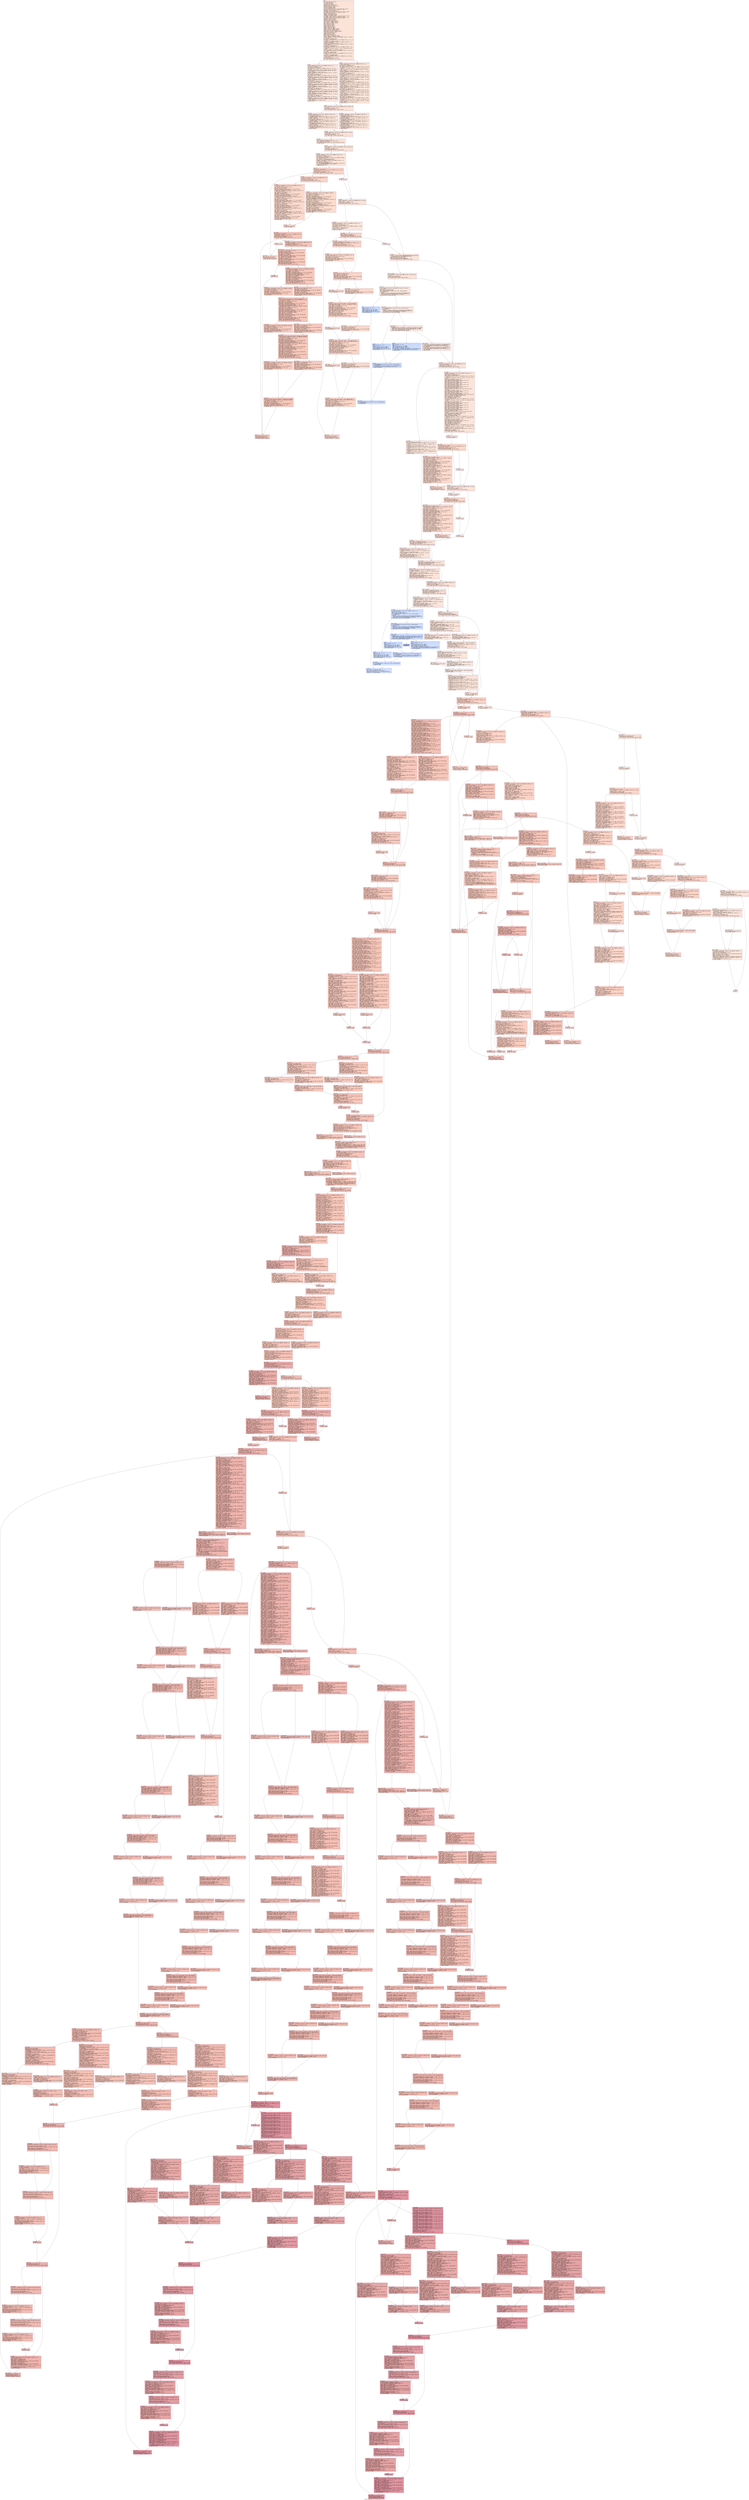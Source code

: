 digraph "CFG for '_ZN9LAMMPS_NS9CommTiled5setupEv' function" {
	label="CFG for '_ZN9LAMMPS_NS9CommTiled5setupEv' function";

	Node0x5560773d3070 [shape=record,color="#3d50c3ff", style=filled, fillcolor="#f6bfa670" fontname="Courier",label="{entry:\l|  %this.addr = alloca ptr, align 8\l  %i = alloca i32, align 4\l  %j = alloca i32, align 4\l  %n = alloca i32, align 4\l  %periodicity = alloca ptr, align 8\l  %ntypes = alloca i32, align 4\l  %cutcollectionsq = alloca ptr, align 8\l  %cuttype = alloca ptr, align 8\l  %tmp = alloca double, align 8\l  %cut = alloca double, align 8\l  %ref.tmp = alloca %\"class.std::__cxx11::basic_string\", align 8\l  %ref.tmp243 = alloca %\"class.std::allocator.4\", align 1\l  %exn.slot = alloca ptr, align 8\l  %ehselector.slot = alloca i32, align 4\l  %ref.tmp244 = alloca %\"class.std::__cxx11::basic_string\", align 8\l  %ref.tmp245 = alloca %\"class.std::allocator.4\", align 1\l  %h_inv = alloca ptr, align 8\l  %length0 = alloca double, align 8\l  %length1 = alloca double, align 8\l  %length2 = alloca double, align 8\l  %ref.tmp371 = alloca %\"class.std::__cxx11::basic_string\", align 8\l  %ref.tmp372 = alloca %\"class.std::allocator.4\", align 1\l  %ref.tmp375 = alloca %\"class.std::__cxx11::basic_string\", align 8\l  %ref.tmp376 = alloca %\"class.std::allocator.4\", align 1\l  %cutzero = alloca i32, align 4\l  %noverlap1 = alloca i32, align 4\l  %indexme = alloca i32, align 4\l  %lo1 = alloca [3 x double], align 16\l  %hi1 = alloca [3 x double], align 16\l  %lo2 = alloca [3 x double], align 16\l  %hi2 = alloca [3 x double], align 16\l  %one = alloca i32, align 4\l  %two = alloca i32, align 4\l  %iswap = alloca i32, align 4\l  %idim = alloca i32, align 4\l  %idir = alloca i32, align 4\l  %tmp647 = alloca i32, align 4\l  %oldmax = alloca i32, align 4\l  %oboxlo = alloca [3 x double], align 16\l  %oboxhi = alloca [3 x double], align 16\l  %sbox = alloca [6 x double], align 16\l  %sbox_multi = alloca [6 x double], align 16\l  %sbox_multiold = alloca [6 x double], align 16\l  %icollection = alloca i32, align 4\l  %itype = alloca i32, align 4\l  %proc = alloca i32, align 4\l  %idim2254 = alloca i32, align 4\l  %nmax = alloca i32, align 4\l  store ptr %this, ptr %this.addr, align 8\l  %this1 = load ptr, ptr %this.addr, align 8\l  %domain = getelementptr inbounds %\"class.LAMMPS_NS::Pointers\", ptr %this1,\l... i32 0, i32 10\l  %0 = load ptr, ptr %domain, align 8\l  %1 = load ptr, ptr %0, align 8\l  %dimension = getelementptr inbounds %\"class.LAMMPS_NS::Domain\", ptr %1, i32\l... 0, i32 2\l  %2 = load i32, ptr %dimension, align 4\l  %dimension2 = getelementptr inbounds %\"class.LAMMPS_NS::CommTiled\", ptr\l... %this1, i32 0, i32 51\l  store i32 %2, ptr %dimension2, align 8\l  %domain3 = getelementptr inbounds %\"class.LAMMPS_NS::Pointers\", ptr %this1,\l... i32 0, i32 10\l  %3 = load ptr, ptr %domain3, align 8\l  %4 = load ptr, ptr %3, align 8\l  %periodicity4 = getelementptr inbounds %\"class.LAMMPS_NS::Domain\", ptr %4,\l... i32 0, i32 7\l  %arraydecay = getelementptr inbounds [3 x i32], ptr %periodicity4, i64 0,\l... i64 0\l  store ptr %arraydecay, ptr %periodicity, align 8\l  %atom = getelementptr inbounds %\"class.LAMMPS_NS::Pointers\", ptr %this1, i32\l... 0, i32 6\l  %5 = load ptr, ptr %atom, align 8\l  %6 = load ptr, ptr %5, align 8\l  %ntypes5 = getelementptr inbounds %\"class.LAMMPS_NS::Atom\", ptr %6, i32 0,\l... i32 17\l  %7 = load i32, ptr %ntypes5, align 8\l  store i32 %7, ptr %ntypes, align 4\l  %triclinic = getelementptr inbounds %\"class.LAMMPS_NS::Comm\", ptr %this1,\l... i32 0, i32 30\l  %8 = load i32, ptr %triclinic, align 8\l  %cmp = icmp eq i32 %8, 0\l  br i1 %cmp, label %if.then, label %if.else\l|{<s0>T|<s1>F}}"];
	Node0x5560773d3070:s0 -> Node0x5560773d6840[tooltip="entry -> if.then\nProbability 37.50%" ];
	Node0x5560773d3070:s1 -> Node0x5560773d68b0[tooltip="entry -> if.else\nProbability 62.50%" ];
	Node0x5560773d6840 [shape=record,color="#3d50c3ff", style=filled, fillcolor="#f4c5ad70" fontname="Courier",label="{if.then:\l|  %domain6 = getelementptr inbounds %\"class.LAMMPS_NS::Pointers\", ptr\l... %this1, i32 0, i32 10\l  %9 = load ptr, ptr %domain6, align 8\l  %10 = load ptr, ptr %9, align 8\l  %prd = getelementptr inbounds %\"class.LAMMPS_NS::Domain\", ptr %10, i32 0,\l... i32 16\l  %arraydecay7 = getelementptr inbounds [3 x double], ptr %prd, i64 0, i64 0\l  %prd8 = getelementptr inbounds %\"class.LAMMPS_NS::CommTiled\", ptr %this1,\l... i32 0, i32 46\l  store ptr %arraydecay7, ptr %prd8, align 8\l  %domain9 = getelementptr inbounds %\"class.LAMMPS_NS::Pointers\", ptr %this1,\l... i32 0, i32 10\l  %11 = load ptr, ptr %domain9, align 8\l  %12 = load ptr, ptr %11, align 8\l  %boxlo = getelementptr inbounds %\"class.LAMMPS_NS::Domain\", ptr %12, i32 0,\l... i32 20\l  %arraydecay10 = getelementptr inbounds [3 x double], ptr %boxlo, i64 0, i64 0\l  %boxlo11 = getelementptr inbounds %\"class.LAMMPS_NS::CommTiled\", ptr %this1,\l... i32 0, i32 47\l  store ptr %arraydecay10, ptr %boxlo11, align 8\l  %domain12 = getelementptr inbounds %\"class.LAMMPS_NS::Pointers\", ptr %this1,\l... i32 0, i32 10\l  %13 = load ptr, ptr %domain12, align 8\l  %14 = load ptr, ptr %13, align 8\l  %boxhi = getelementptr inbounds %\"class.LAMMPS_NS::Domain\", ptr %14, i32 0,\l... i32 21\l  %arraydecay13 = getelementptr inbounds [3 x double], ptr %boxhi, i64 0, i64 0\l  %boxhi14 = getelementptr inbounds %\"class.LAMMPS_NS::CommTiled\", ptr %this1,\l... i32 0, i32 48\l  store ptr %arraydecay13, ptr %boxhi14, align 8\l  %domain15 = getelementptr inbounds %\"class.LAMMPS_NS::Pointers\", ptr %this1,\l... i32 0, i32 10\l  %15 = load ptr, ptr %domain15, align 8\l  %16 = load ptr, ptr %15, align 8\l  %sublo = getelementptr inbounds %\"class.LAMMPS_NS::Domain\", ptr %16, i32 0,\l... i32 33\l  %arraydecay16 = getelementptr inbounds [3 x double], ptr %sublo, i64 0, i64 0\l  %sublo17 = getelementptr inbounds %\"class.LAMMPS_NS::CommTiled\", ptr %this1,\l... i32 0, i32 49\l  store ptr %arraydecay16, ptr %sublo17, align 8\l  %domain18 = getelementptr inbounds %\"class.LAMMPS_NS::Pointers\", ptr %this1,\l... i32 0, i32 10\l  %17 = load ptr, ptr %domain18, align 8\l  %18 = load ptr, ptr %17, align 8\l  %subhi = getelementptr inbounds %\"class.LAMMPS_NS::Domain\", ptr %18, i32 0,\l... i32 34\l  %arraydecay19 = getelementptr inbounds [3 x double], ptr %subhi, i64 0, i64 0\l  %subhi20 = getelementptr inbounds %\"class.LAMMPS_NS::CommTiled\", ptr %this1,\l... i32 0, i32 50\l  store ptr %arraydecay19, ptr %subhi20, align 8\l  br label %if.end\l}"];
	Node0x5560773d6840 -> Node0x5560773d84e0[tooltip="if.then -> if.end\nProbability 100.00%" ];
	Node0x5560773d68b0 [shape=record,color="#3d50c3ff", style=filled, fillcolor="#f5c1a970" fontname="Courier",label="{if.else:\l|  %domain21 = getelementptr inbounds %\"class.LAMMPS_NS::Pointers\", ptr\l... %this1, i32 0, i32 10\l  %19 = load ptr, ptr %domain21, align 8\l  %20 = load ptr, ptr %19, align 8\l  %prd_lamda = getelementptr inbounds %\"class.LAMMPS_NS::Domain\", ptr %20, i32\l... 0, i32 18\l  %arraydecay22 = getelementptr inbounds [3 x double], ptr %prd_lamda, i64 0,\l... i64 0\l  %prd23 = getelementptr inbounds %\"class.LAMMPS_NS::CommTiled\", ptr %this1,\l... i32 0, i32 46\l  store ptr %arraydecay22, ptr %prd23, align 8\l  %domain24 = getelementptr inbounds %\"class.LAMMPS_NS::Pointers\", ptr %this1,\l... i32 0, i32 10\l  %21 = load ptr, ptr %domain24, align 8\l  %22 = load ptr, ptr %21, align 8\l  %boxlo_lamda = getelementptr inbounds %\"class.LAMMPS_NS::Domain\", ptr %22,\l... i32 0, i32 22\l  %arraydecay25 = getelementptr inbounds [3 x double], ptr %boxlo_lamda, i64\l... 0, i64 0\l  %boxlo26 = getelementptr inbounds %\"class.LAMMPS_NS::CommTiled\", ptr %this1,\l... i32 0, i32 47\l  store ptr %arraydecay25, ptr %boxlo26, align 8\l  %domain27 = getelementptr inbounds %\"class.LAMMPS_NS::Pointers\", ptr %this1,\l... i32 0, i32 10\l  %23 = load ptr, ptr %domain27, align 8\l  %24 = load ptr, ptr %23, align 8\l  %boxhi_lamda = getelementptr inbounds %\"class.LAMMPS_NS::Domain\", ptr %24,\l... i32 0, i32 23\l  %arraydecay28 = getelementptr inbounds [3 x double], ptr %boxhi_lamda, i64\l... 0, i64 0\l  %boxhi29 = getelementptr inbounds %\"class.LAMMPS_NS::CommTiled\", ptr %this1,\l... i32 0, i32 48\l  store ptr %arraydecay28, ptr %boxhi29, align 8\l  %domain30 = getelementptr inbounds %\"class.LAMMPS_NS::Pointers\", ptr %this1,\l... i32 0, i32 10\l  %25 = load ptr, ptr %domain30, align 8\l  %26 = load ptr, ptr %25, align 8\l  %sublo_lamda = getelementptr inbounds %\"class.LAMMPS_NS::Domain\", ptr %26,\l... i32 0, i32 35\l  %arraydecay31 = getelementptr inbounds [3 x double], ptr %sublo_lamda, i64\l... 0, i64 0\l  %sublo32 = getelementptr inbounds %\"class.LAMMPS_NS::CommTiled\", ptr %this1,\l... i32 0, i32 49\l  store ptr %arraydecay31, ptr %sublo32, align 8\l  %domain33 = getelementptr inbounds %\"class.LAMMPS_NS::Pointers\", ptr %this1,\l... i32 0, i32 10\l  %27 = load ptr, ptr %domain33, align 8\l  %28 = load ptr, ptr %27, align 8\l  %subhi_lamda = getelementptr inbounds %\"class.LAMMPS_NS::Domain\", ptr %28,\l... i32 0, i32 36\l  %arraydecay34 = getelementptr inbounds [3 x double], ptr %subhi_lamda, i64\l... 0, i64 0\l  %subhi35 = getelementptr inbounds %\"class.LAMMPS_NS::CommTiled\", ptr %this1,\l... i32 0, i32 50\l  store ptr %arraydecay34, ptr %subhi35, align 8\l  br label %if.end\l}"];
	Node0x5560773d68b0 -> Node0x5560773d84e0[tooltip="if.else -> if.end\nProbability 100.00%" ];
	Node0x5560773d84e0 [shape=record,color="#3d50c3ff", style=filled, fillcolor="#f6bfa670" fontname="Courier",label="{if.end:\l|  %layout = getelementptr inbounds %\"class.LAMMPS_NS::Comm\", ptr %this1, i32\l... 0, i32 2\l  %29 = load i32, ptr %layout, align 4\l  %cmp36 = icmp ne i32 %29, 2\l  br i1 %cmp36, label %if.then37, label %if.else38\l|{<s0>T|<s1>F}}"];
	Node0x5560773d84e0:s0 -> Node0x5560773da900[tooltip="if.end -> if.then37\nProbability 50.00%" ];
	Node0x5560773d84e0:s1 -> Node0x5560773da980[tooltip="if.end -> if.else38\nProbability 50.00%" ];
	Node0x5560773da900 [shape=record,color="#3d50c3ff", style=filled, fillcolor="#f5c1a970" fontname="Courier",label="{if.then37:\l|  %box_drop = getelementptr inbounds %\"class.LAMMPS_NS::CommTiled\", ptr\l... %this1, i32 0, i32 52\l  store \{ i64, i64 \} \{ i64 ptrtoint (ptr\l... @_ZN9LAMMPS_NS9CommTiled14box_drop_brickEiPdS1_Ri to i64), i64 0 \}, ptr\l... %box_drop, align 8\l  %box_other = getelementptr inbounds %\"class.LAMMPS_NS::CommTiled\", ptr\l... %this1, i32 0, i32 53\l  store \{ i64, i64 \} \{ i64 ptrtoint (ptr\l... @_ZN9LAMMPS_NS9CommTiled15box_other_brickEiiiPdS1_ to i64), i64 0 \}, ptr\l... %box_other, align 8\l  %box_touch = getelementptr inbounds %\"class.LAMMPS_NS::CommTiled\", ptr\l... %this1, i32 0, i32 54\l  store \{ i64, i64 \} \{ i64 ptrtoint (ptr\l... @_ZN9LAMMPS_NS9CommTiled15box_touch_brickEiii to i64), i64 0 \}, ptr\l... %box_touch, align 8\l  %point_drop = getelementptr inbounds %\"class.LAMMPS_NS::CommTiled\", ptr\l... %this1, i32 0, i32 55\l  store \{ i64, i64 \} \{ i64 ptrtoint (ptr\l... @_ZN9LAMMPS_NS9CommTiled16point_drop_brickEiPd to i64), i64 0 \}, ptr\l... %point_drop, align 8\l  br label %if.end43\l}"];
	Node0x5560773da900 -> Node0x5560773db750[tooltip="if.then37 -> if.end43\nProbability 100.00%" ];
	Node0x5560773da980 [shape=record,color="#3d50c3ff", style=filled, fillcolor="#f5c1a970" fontname="Courier",label="{if.else38:\l|  %box_drop39 = getelementptr inbounds %\"class.LAMMPS_NS::CommTiled\", ptr\l... %this1, i32 0, i32 52\l  store \{ i64, i64 \} \{ i64 ptrtoint (ptr\l... @_ZN9LAMMPS_NS9CommTiled14box_drop_tiledEiPdS1_Ri to i64), i64 0 \}, ptr\l... %box_drop39, align 8\l  %box_other40 = getelementptr inbounds %\"class.LAMMPS_NS::CommTiled\", ptr\l... %this1, i32 0, i32 53\l  store \{ i64, i64 \} \{ i64 ptrtoint (ptr\l... @_ZN9LAMMPS_NS9CommTiled15box_other_tiledEiiiPdS1_ to i64), i64 0 \}, ptr\l... %box_other40, align 8\l  %box_touch41 = getelementptr inbounds %\"class.LAMMPS_NS::CommTiled\", ptr\l... %this1, i32 0, i32 54\l  store \{ i64, i64 \} \{ i64 ptrtoint (ptr\l... @_ZN9LAMMPS_NS9CommTiled15box_touch_tiledEiii to i64), i64 0 \}, ptr\l... %box_touch41, align 8\l  %point_drop42 = getelementptr inbounds %\"class.LAMMPS_NS::CommTiled\", ptr\l... %this1, i32 0, i32 55\l  store \{ i64, i64 \} \{ i64 ptrtoint (ptr\l... @_ZN9LAMMPS_NS9CommTiled16point_drop_tiledEiPd to i64), i64 0 \}, ptr\l... %point_drop42, align 8\l  br label %if.end43\l}"];
	Node0x5560773da980 -> Node0x5560773db750[tooltip="if.else38 -> if.end43\nProbability 100.00%" ];
	Node0x5560773db750 [shape=record,color="#3d50c3ff", style=filled, fillcolor="#f6bfa670" fontname="Courier",label="{if.end43:\l|  %layout44 = getelementptr inbounds %\"class.LAMMPS_NS::Comm\", ptr %this1,\l... i32 0, i32 2\l  %30 = load i32, ptr %layout44, align 4\l  %cmp45 = icmp eq i32 %30, 2\l  br i1 %cmp45, label %if.then46, label %if.end47\l|{<s0>T|<s1>F}}"];
	Node0x5560773db750:s0 -> Node0x5560773dc7f0[tooltip="if.end43 -> if.then46\nProbability 50.00%" ];
	Node0x5560773db750:s1 -> Node0x5560773dc870[tooltip="if.end43 -> if.end47\nProbability 50.00%" ];
	Node0x5560773dc7f0 [shape=record,color="#3d50c3ff", style=filled, fillcolor="#f5c1a970" fontname="Courier",label="{if.then46:\l|  %vtable = load ptr, ptr %this1, align 8\l  %vfn = getelementptr inbounds ptr, ptr %vtable, i64 21\l  %31 = load ptr, ptr %vfn, align 8\l  call void %31(ptr noundef nonnull align 8 dereferenceable(1032) %this1)\l  br label %if.end47\l}"];
	Node0x5560773dc7f0 -> Node0x5560773dc870[tooltip="if.then46 -> if.end47\nProbability 100.00%" ];
	Node0x5560773dc870 [shape=record,color="#3d50c3ff", style=filled, fillcolor="#f6bfa670" fontname="Courier",label="{if.end47:\l|  %mode = getelementptr inbounds %\"class.LAMMPS_NS::Comm\", ptr %this1, i32\l... 0, i32 3\l  %32 = load i32, ptr %mode, align 8\l  %cmp48 = icmp eq i32 %32, 1\l  br i1 %cmp48, label %if.then49, label %if.end181\l|{<s0>T|<s1>F}}"];
	Node0x5560773dc870:s0 -> Node0x5560773dcf80[tooltip="if.end47 -> if.then49\nProbability 50.00%" ];
	Node0x5560773dc870:s1 -> Node0x5560773dd000[tooltip="if.end47 -> if.end181\nProbability 50.00%" ];
	Node0x5560773dcf80 [shape=record,color="#3d50c3ff", style=filled, fillcolor="#f5c1a970" fontname="Courier",label="{if.then49:\l|  %neighbor = getelementptr inbounds %\"class.LAMMPS_NS::Pointers\", ptr\l... %this1, i32 0, i32 8\l  %33 = load ptr, ptr %neighbor, align 8\l  %34 = load ptr, ptr %33, align 8\l  %cutcollectionsq50 = getelementptr inbounds %\"class.LAMMPS_NS::Neighbor\",\l... ptr %34, i32 0, i32 75\l  %35 = load ptr, ptr %cutcollectionsq50, align 8\l  store ptr %35, ptr %cutcollectionsq, align 8\l  %neighbor51 = getelementptr inbounds %\"class.LAMMPS_NS::Pointers\", ptr\l... %this1, i32 0, i32 8\l  %36 = load ptr, ptr %neighbor51, align 8\l  %37 = load ptr, ptr %36, align 8\l  call void @_ZN9LAMMPS_NS8Neighbor16build_collectionEi(ptr noundef nonnull\l... align 8 dereferenceable(1252) %37, i32 noundef 0)\l  store i32 0, ptr %i, align 4\l  br label %for.cond\l}"];
	Node0x5560773dcf80 -> Node0x5560773ddb00[tooltip="if.then49 -> for.cond\nProbability 100.00%" ];
	Node0x5560773ddb00 [shape=record,color="#3d50c3ff", style=filled, fillcolor="#f6a38570" fontname="Courier",label="{for.cond:\l|  %38 = load i32, ptr %i, align 4\l  %ncollections = getelementptr inbounds %\"class.LAMMPS_NS::Comm\", ptr %this1,\l... i32 0, i32 11\l  %39 = load i32, ptr %ncollections, align 8\l  %cmp52 = icmp slt i32 %38, %39\l  br i1 %cmp52, label %for.body, label %for.end180\l|{<s0>T|<s1>F}}"];
	Node0x5560773ddb00:s0 -> Node0x5560773dde70[tooltip="for.cond -> for.body\nProbability 96.88%" ];
	Node0x5560773ddb00:s1 -> Node0x5560773ddef0[tooltip="for.cond -> for.end180\nProbability 3.12%" ];
	Node0x5560773dde70 [shape=record,color="#3d50c3ff", style=filled, fillcolor="#f6a38570" fontname="Courier",label="{for.body:\l|  %cutusermulti = getelementptr inbounds %\"class.LAMMPS_NS::Comm\", ptr\l... %this1, i32 0, i32 9\l  %40 = load ptr, ptr %cutusermulti, align 8\l  %tobool = icmp ne ptr %40, null\l  br i1 %tobool, label %if.then53, label %if.else72\l|{<s0>T|<s1>F}}"];
	Node0x5560773dde70:s0 -> Node0x5560773de280[tooltip="for.body -> if.then53\nProbability 62.50%" ];
	Node0x5560773dde70:s1 -> Node0x5560773de300[tooltip="for.body -> if.else72\nProbability 37.50%" ];
	Node0x5560773de280 [shape=record,color="#3d50c3ff", style=filled, fillcolor="#f7ac8e70" fontname="Courier",label="{if.then53:\l|  %cutusermulti54 = getelementptr inbounds %\"class.LAMMPS_NS::Comm\", ptr\l... %this1, i32 0, i32 9\l  %41 = load ptr, ptr %cutusermulti54, align 8\l  %42 = load i32, ptr %i, align 4\l  %idxprom = sext i32 %42 to i64\l  %arrayidx = getelementptr inbounds double, ptr %41, i64 %idxprom\l  %43 = load double, ptr %arrayidx, align 8\l  %cutghostmulti = getelementptr inbounds %\"class.LAMMPS_NS::CommTiled\", ptr\l... %this1, i32 0, i32 24\l  %44 = load ptr, ptr %cutghostmulti, align 8\l  %45 = load i32, ptr %i, align 4\l  %idxprom55 = sext i32 %45 to i64\l  %arrayidx56 = getelementptr inbounds ptr, ptr %44, i64 %idxprom55\l  %46 = load ptr, ptr %arrayidx56, align 8\l  %arrayidx57 = getelementptr inbounds double, ptr %46, i64 0\l  store double %43, ptr %arrayidx57, align 8\l  %cutusermulti58 = getelementptr inbounds %\"class.LAMMPS_NS::Comm\", ptr\l... %this1, i32 0, i32 9\l  %47 = load ptr, ptr %cutusermulti58, align 8\l  %48 = load i32, ptr %i, align 4\l  %idxprom59 = sext i32 %48 to i64\l  %arrayidx60 = getelementptr inbounds double, ptr %47, i64 %idxprom59\l  %49 = load double, ptr %arrayidx60, align 8\l  %cutghostmulti61 = getelementptr inbounds %\"class.LAMMPS_NS::CommTiled\", ptr\l... %this1, i32 0, i32 24\l  %50 = load ptr, ptr %cutghostmulti61, align 8\l  %51 = load i32, ptr %i, align 4\l  %idxprom62 = sext i32 %51 to i64\l  %arrayidx63 = getelementptr inbounds ptr, ptr %50, i64 %idxprom62\l  %52 = load ptr, ptr %arrayidx63, align 8\l  %arrayidx64 = getelementptr inbounds double, ptr %52, i64 1\l  store double %49, ptr %arrayidx64, align 8\l  %cutusermulti65 = getelementptr inbounds %\"class.LAMMPS_NS::Comm\", ptr\l... %this1, i32 0, i32 9\l  %53 = load ptr, ptr %cutusermulti65, align 8\l  %54 = load i32, ptr %i, align 4\l  %idxprom66 = sext i32 %54 to i64\l  %arrayidx67 = getelementptr inbounds double, ptr %53, i64 %idxprom66\l  %55 = load double, ptr %arrayidx67, align 8\l  %cutghostmulti68 = getelementptr inbounds %\"class.LAMMPS_NS::CommTiled\", ptr\l... %this1, i32 0, i32 24\l  %56 = load ptr, ptr %cutghostmulti68, align 8\l  %57 = load i32, ptr %i, align 4\l  %idxprom69 = sext i32 %57 to i64\l  %arrayidx70 = getelementptr inbounds ptr, ptr %56, i64 %idxprom69\l  %58 = load ptr, ptr %arrayidx70, align 8\l  %arrayidx71 = getelementptr inbounds double, ptr %58, i64 2\l  store double %55, ptr %arrayidx71, align 8\l  br label %if.end85\l}"];
	Node0x5560773de280 -> Node0x5560773e0850[tooltip="if.then53 -> if.end85\nProbability 100.00%" ];
	Node0x5560773de300 [shape=record,color="#3d50c3ff", style=filled, fillcolor="#f7af9170" fontname="Courier",label="{if.else72:\l|  %cutghostmulti73 = getelementptr inbounds %\"class.LAMMPS_NS::CommTiled\",\l... ptr %this1, i32 0, i32 24\l  %59 = load ptr, ptr %cutghostmulti73, align 8\l  %60 = load i32, ptr %i, align 4\l  %idxprom74 = sext i32 %60 to i64\l  %arrayidx75 = getelementptr inbounds ptr, ptr %59, i64 %idxprom74\l  %61 = load ptr, ptr %arrayidx75, align 8\l  %arrayidx76 = getelementptr inbounds double, ptr %61, i64 0\l  store double 0.000000e+00, ptr %arrayidx76, align 8\l  %cutghostmulti77 = getelementptr inbounds %\"class.LAMMPS_NS::CommTiled\", ptr\l... %this1, i32 0, i32 24\l  %62 = load ptr, ptr %cutghostmulti77, align 8\l  %63 = load i32, ptr %i, align 4\l  %idxprom78 = sext i32 %63 to i64\l  %arrayidx79 = getelementptr inbounds ptr, ptr %62, i64 %idxprom78\l  %64 = load ptr, ptr %arrayidx79, align 8\l  %arrayidx80 = getelementptr inbounds double, ptr %64, i64 1\l  store double 0.000000e+00, ptr %arrayidx80, align 8\l  %cutghostmulti81 = getelementptr inbounds %\"class.LAMMPS_NS::CommTiled\", ptr\l... %this1, i32 0, i32 24\l  %65 = load ptr, ptr %cutghostmulti81, align 8\l  %66 = load i32, ptr %i, align 4\l  %idxprom82 = sext i32 %66 to i64\l  %arrayidx83 = getelementptr inbounds ptr, ptr %65, i64 %idxprom82\l  %67 = load ptr, ptr %arrayidx83, align 8\l  %arrayidx84 = getelementptr inbounds double, ptr %67, i64 2\l  store double 0.000000e+00, ptr %arrayidx84, align 8\l  br label %if.end85\l}"];
	Node0x5560773de300 -> Node0x5560773e0850[tooltip="if.else72 -> if.end85\nProbability 100.00%" ];
	Node0x5560773e0850 [shape=record,color="#3d50c3ff", style=filled, fillcolor="#f6a38570" fontname="Courier",label="{if.end85:\l|  store i32 0, ptr %j, align 4\l  br label %for.cond86\l}"];
	Node0x5560773e0850 -> Node0x5560773e1a40[tooltip="if.end85 -> for.cond86\nProbability 100.00%" ];
	Node0x5560773e1a40 [shape=record,color="#3d50c3ff", style=filled, fillcolor="#ec7f6370" fontname="Courier",label="{for.cond86:\l|  %68 = load i32, ptr %j, align 4\l  %ncollections87 = getelementptr inbounds %\"class.LAMMPS_NS::Comm\", ptr\l... %this1, i32 0, i32 11\l  %69 = load i32, ptr %ncollections87, align 8\l  %cmp88 = icmp slt i32 %68, %69\l  br i1 %cmp88, label %for.body89, label %for.end\l|{<s0>T|<s1>F}}"];
	Node0x5560773e1a40:s0 -> Node0x5560773e1dd0[tooltip="for.cond86 -> for.body89\nProbability 96.88%" ];
	Node0x5560773e1a40:s1 -> Node0x5560773e1e50[tooltip="for.cond86 -> for.end\nProbability 3.12%" ];
	Node0x5560773e1dd0 [shape=record,color="#3d50c3ff", style=filled, fillcolor="#ec7f6370" fontname="Courier",label="{for.body89:\l|  %multi_reduce = getelementptr inbounds %\"class.LAMMPS_NS::Comm\", ptr\l... %this1, i32 0, i32 56\l  %70 = load i32, ptr %multi_reduce, align 4\l  %tobool90 = icmp ne i32 %70, 0\l  br i1 %tobool90, label %land.lhs.true, label %if.end101\l|{<s0>T|<s1>F}}"];
	Node0x5560773e1dd0:s0 -> Node0x5560773e21d0[tooltip="for.body89 -> land.lhs.true\nProbability 62.50%" ];
	Node0x5560773e1dd0:s1 -> Node0x5560773e2250[tooltip="for.body89 -> if.end101\nProbability 37.50%" ];
	Node0x5560773e21d0 [shape=record,color="#3d50c3ff", style=filled, fillcolor="#ed836670" fontname="Courier",label="{land.lhs.true:\l|  %71 = load ptr, ptr %cutcollectionsq, align 8\l  %72 = load i32, ptr %j, align 4\l  %idxprom91 = sext i32 %72 to i64\l  %arrayidx92 = getelementptr inbounds ptr, ptr %71, i64 %idxprom91\l  %73 = load ptr, ptr %arrayidx92, align 8\l  %74 = load i32, ptr %j, align 4\l  %idxprom93 = sext i32 %74 to i64\l  %arrayidx94 = getelementptr inbounds double, ptr %73, i64 %idxprom93\l  %75 = load double, ptr %arrayidx94, align 8\l  %76 = load ptr, ptr %cutcollectionsq, align 8\l  %77 = load i32, ptr %i, align 4\l  %idxprom95 = sext i32 %77 to i64\l  %arrayidx96 = getelementptr inbounds ptr, ptr %76, i64 %idxprom95\l  %78 = load ptr, ptr %arrayidx96, align 8\l  %79 = load i32, ptr %i, align 4\l  %idxprom97 = sext i32 %79 to i64\l  %arrayidx98 = getelementptr inbounds double, ptr %78, i64 %idxprom97\l  %80 = load double, ptr %arrayidx98, align 8\l  %cmp99 = fcmp ogt double %75, %80\l  br i1 %cmp99, label %if.then100, label %if.end101\l|{<s0>T|<s1>F}}"];
	Node0x5560773e21d0:s0 -> Node0x5560773e2f50[tooltip="land.lhs.true -> if.then100\nProbability 50.00%" ];
	Node0x5560773e21d0:s1 -> Node0x5560773e2250[tooltip="land.lhs.true -> if.end101\nProbability 50.00%" ];
	Node0x5560773e2f50 [shape=record,color="#3d50c3ff", style=filled, fillcolor="#f08b6e70" fontname="Courier",label="{if.then100:\l|  br label %for.inc\l}"];
	Node0x5560773e2f50 -> Node0x5560773e3080[tooltip="if.then100 -> for.inc\nProbability 100.00%" ];
	Node0x5560773e2250 [shape=record,color="#3d50c3ff", style=filled, fillcolor="#ed836670" fontname="Courier",label="{if.end101:\l|  %cutghostmulti102 = getelementptr inbounds %\"class.LAMMPS_NS::CommTiled\",\l... ptr %this1, i32 0, i32 24\l  %81 = load ptr, ptr %cutghostmulti102, align 8\l  %82 = load i32, ptr %i, align 4\l  %idxprom103 = sext i32 %82 to i64\l  %arrayidx104 = getelementptr inbounds ptr, ptr %81, i64 %idxprom103\l  %83 = load ptr, ptr %arrayidx104, align 8\l  %arrayidx105 = getelementptr inbounds double, ptr %83, i64 0\l  %84 = load double, ptr %arrayidx105, align 8\l  %85 = load ptr, ptr %cutcollectionsq, align 8\l  %86 = load i32, ptr %i, align 4\l  %idxprom106 = sext i32 %86 to i64\l  %arrayidx107 = getelementptr inbounds ptr, ptr %85, i64 %idxprom106\l  %87 = load ptr, ptr %arrayidx107, align 8\l  %88 = load i32, ptr %j, align 4\l  %idxprom108 = sext i32 %88 to i64\l  %arrayidx109 = getelementptr inbounds double, ptr %87, i64 %idxprom108\l  %89 = load double, ptr %arrayidx109, align 8\l  %call = call double @sqrt(double noundef %89) #10\l  %cmp110 = fcmp ogt double %84, %call\l  br i1 %cmp110, label %cond.true, label %cond.false\l|{<s0>T|<s1>F}}"];
	Node0x5560773e2250:s0 -> Node0x5560773e4a90[tooltip="if.end101 -> cond.true\nProbability 50.00%" ];
	Node0x5560773e2250:s1 -> Node0x5560773e4b70[tooltip="if.end101 -> cond.false\nProbability 50.00%" ];
	Node0x5560773e4a90 [shape=record,color="#3d50c3ff", style=filled, fillcolor="#f08b6e70" fontname="Courier",label="{cond.true:\l|  %cutghostmulti111 = getelementptr inbounds %\"class.LAMMPS_NS::CommTiled\",\l... ptr %this1, i32 0, i32 24\l  %90 = load ptr, ptr %cutghostmulti111, align 8\l  %91 = load i32, ptr %i, align 4\l  %idxprom112 = sext i32 %91 to i64\l  %arrayidx113 = getelementptr inbounds ptr, ptr %90, i64 %idxprom112\l  %92 = load ptr, ptr %arrayidx113, align 8\l  %arrayidx114 = getelementptr inbounds double, ptr %92, i64 0\l  %93 = load double, ptr %arrayidx114, align 8\l  br label %cond.end\l}"];
	Node0x5560773e4a90 -> Node0x5560773e5230[tooltip="cond.true -> cond.end\nProbability 100.00%" ];
	Node0x5560773e4b70 [shape=record,color="#3d50c3ff", style=filled, fillcolor="#f08b6e70" fontname="Courier",label="{cond.false:\l|  %94 = load ptr, ptr %cutcollectionsq, align 8\l  %95 = load i32, ptr %i, align 4\l  %idxprom115 = sext i32 %95 to i64\l  %arrayidx116 = getelementptr inbounds ptr, ptr %94, i64 %idxprom115\l  %96 = load ptr, ptr %arrayidx116, align 8\l  %97 = load i32, ptr %j, align 4\l  %idxprom117 = sext i32 %97 to i64\l  %arrayidx118 = getelementptr inbounds double, ptr %96, i64 %idxprom117\l  %98 = load double, ptr %arrayidx118, align 8\l  %call119 = call double @sqrt(double noundef %98) #10\l  br label %cond.end\l}"];
	Node0x5560773e4b70 -> Node0x5560773e5230[tooltip="cond.false -> cond.end\nProbability 100.00%" ];
	Node0x5560773e5230 [shape=record,color="#3d50c3ff", style=filled, fillcolor="#ed836670" fontname="Courier",label="{cond.end:\l|  %cond = phi double [ %93, %cond.true ], [ %call119, %cond.false ]\l  %cutghostmulti120 = getelementptr inbounds %\"class.LAMMPS_NS::CommTiled\",\l... ptr %this1, i32 0, i32 24\l  %99 = load ptr, ptr %cutghostmulti120, align 8\l  %100 = load i32, ptr %i, align 4\l  %idxprom121 = sext i32 %100 to i64\l  %arrayidx122 = getelementptr inbounds ptr, ptr %99, i64 %idxprom121\l  %101 = load ptr, ptr %arrayidx122, align 8\l  %arrayidx123 = getelementptr inbounds double, ptr %101, i64 0\l  store double %cond, ptr %arrayidx123, align 8\l  %cutghostmulti124 = getelementptr inbounds %\"class.LAMMPS_NS::CommTiled\",\l... ptr %this1, i32 0, i32 24\l  %102 = load ptr, ptr %cutghostmulti124, align 8\l  %103 = load i32, ptr %i, align 4\l  %idxprom125 = sext i32 %103 to i64\l  %arrayidx126 = getelementptr inbounds ptr, ptr %102, i64 %idxprom125\l  %104 = load ptr, ptr %arrayidx126, align 8\l  %arrayidx127 = getelementptr inbounds double, ptr %104, i64 1\l  %105 = load double, ptr %arrayidx127, align 8\l  %106 = load ptr, ptr %cutcollectionsq, align 8\l  %107 = load i32, ptr %i, align 4\l  %idxprom128 = sext i32 %107 to i64\l  %arrayidx129 = getelementptr inbounds ptr, ptr %106, i64 %idxprom128\l  %108 = load ptr, ptr %arrayidx129, align 8\l  %109 = load i32, ptr %j, align 4\l  %idxprom130 = sext i32 %109 to i64\l  %arrayidx131 = getelementptr inbounds double, ptr %108, i64 %idxprom130\l  %110 = load double, ptr %arrayidx131, align 8\l  %call132 = call double @sqrt(double noundef %110) #10\l  %cmp133 = fcmp ogt double %105, %call132\l  br i1 %cmp133, label %cond.true134, label %cond.false139\l|{<s0>T|<s1>F}}"];
	Node0x5560773e5230:s0 -> Node0x5560773e7400[tooltip="cond.end -> cond.true134\nProbability 50.00%" ];
	Node0x5560773e5230:s1 -> Node0x5560773e74e0[tooltip="cond.end -> cond.false139\nProbability 50.00%" ];
	Node0x5560773e7400 [shape=record,color="#3d50c3ff", style=filled, fillcolor="#f08b6e70" fontname="Courier",label="{cond.true134:\l|  %cutghostmulti135 = getelementptr inbounds %\"class.LAMMPS_NS::CommTiled\",\l... ptr %this1, i32 0, i32 24\l  %111 = load ptr, ptr %cutghostmulti135, align 8\l  %112 = load i32, ptr %i, align 4\l  %idxprom136 = sext i32 %112 to i64\l  %arrayidx137 = getelementptr inbounds ptr, ptr %111, i64 %idxprom136\l  %113 = load ptr, ptr %arrayidx137, align 8\l  %arrayidx138 = getelementptr inbounds double, ptr %113, i64 1\l  %114 = load double, ptr %arrayidx138, align 8\l  br label %cond.end145\l}"];
	Node0x5560773e7400 -> Node0x5560773e7ba0[tooltip="cond.true134 -> cond.end145\nProbability 100.00%" ];
	Node0x5560773e74e0 [shape=record,color="#3d50c3ff", style=filled, fillcolor="#f08b6e70" fontname="Courier",label="{cond.false139:\l|  %115 = load ptr, ptr %cutcollectionsq, align 8\l  %116 = load i32, ptr %i, align 4\l  %idxprom140 = sext i32 %116 to i64\l  %arrayidx141 = getelementptr inbounds ptr, ptr %115, i64 %idxprom140\l  %117 = load ptr, ptr %arrayidx141, align 8\l  %118 = load i32, ptr %j, align 4\l  %idxprom142 = sext i32 %118 to i64\l  %arrayidx143 = getelementptr inbounds double, ptr %117, i64 %idxprom142\l  %119 = load double, ptr %arrayidx143, align 8\l  %call144 = call double @sqrt(double noundef %119) #10\l  br label %cond.end145\l}"];
	Node0x5560773e74e0 -> Node0x5560773e7ba0[tooltip="cond.false139 -> cond.end145\nProbability 100.00%" ];
	Node0x5560773e7ba0 [shape=record,color="#3d50c3ff", style=filled, fillcolor="#ed836670" fontname="Courier",label="{cond.end145:\l|  %cond146 = phi double [ %114, %cond.true134 ], [ %call144, %cond.false139 ]\l  %cutghostmulti147 = getelementptr inbounds %\"class.LAMMPS_NS::CommTiled\",\l... ptr %this1, i32 0, i32 24\l  %120 = load ptr, ptr %cutghostmulti147, align 8\l  %121 = load i32, ptr %i, align 4\l  %idxprom148 = sext i32 %121 to i64\l  %arrayidx149 = getelementptr inbounds ptr, ptr %120, i64 %idxprom148\l  %122 = load ptr, ptr %arrayidx149, align 8\l  %arrayidx150 = getelementptr inbounds double, ptr %122, i64 1\l  store double %cond146, ptr %arrayidx150, align 8\l  %cutghostmulti151 = getelementptr inbounds %\"class.LAMMPS_NS::CommTiled\",\l... ptr %this1, i32 0, i32 24\l  %123 = load ptr, ptr %cutghostmulti151, align 8\l  %124 = load i32, ptr %i, align 4\l  %idxprom152 = sext i32 %124 to i64\l  %arrayidx153 = getelementptr inbounds ptr, ptr %123, i64 %idxprom152\l  %125 = load ptr, ptr %arrayidx153, align 8\l  %arrayidx154 = getelementptr inbounds double, ptr %125, i64 2\l  %126 = load double, ptr %arrayidx154, align 8\l  %127 = load ptr, ptr %cutcollectionsq, align 8\l  %128 = load i32, ptr %i, align 4\l  %idxprom155 = sext i32 %128 to i64\l  %arrayidx156 = getelementptr inbounds ptr, ptr %127, i64 %idxprom155\l  %129 = load ptr, ptr %arrayidx156, align 8\l  %130 = load i32, ptr %j, align 4\l  %idxprom157 = sext i32 %130 to i64\l  %arrayidx158 = getelementptr inbounds double, ptr %129, i64 %idxprom157\l  %131 = load double, ptr %arrayidx158, align 8\l  %call159 = call double @sqrt(double noundef %131) #10\l  %cmp160 = fcmp ogt double %126, %call159\l  br i1 %cmp160, label %cond.true161, label %cond.false166\l|{<s0>T|<s1>F}}"];
	Node0x5560773e7ba0:s0 -> Node0x5560773e9570[tooltip="cond.end145 -> cond.true161\nProbability 50.00%" ];
	Node0x5560773e7ba0:s1 -> Node0x5560773e9650[tooltip="cond.end145 -> cond.false166\nProbability 50.00%" ];
	Node0x5560773e9570 [shape=record,color="#3d50c3ff", style=filled, fillcolor="#f08b6e70" fontname="Courier",label="{cond.true161:\l|  %cutghostmulti162 = getelementptr inbounds %\"class.LAMMPS_NS::CommTiled\",\l... ptr %this1, i32 0, i32 24\l  %132 = load ptr, ptr %cutghostmulti162, align 8\l  %133 = load i32, ptr %i, align 4\l  %idxprom163 = sext i32 %133 to i64\l  %arrayidx164 = getelementptr inbounds ptr, ptr %132, i64 %idxprom163\l  %134 = load ptr, ptr %arrayidx164, align 8\l  %arrayidx165 = getelementptr inbounds double, ptr %134, i64 2\l  %135 = load double, ptr %arrayidx165, align 8\l  br label %cond.end172\l}"];
	Node0x5560773e9570 -> Node0x5560773e9d10[tooltip="cond.true161 -> cond.end172\nProbability 100.00%" ];
	Node0x5560773e9650 [shape=record,color="#3d50c3ff", style=filled, fillcolor="#f08b6e70" fontname="Courier",label="{cond.false166:\l|  %136 = load ptr, ptr %cutcollectionsq, align 8\l  %137 = load i32, ptr %i, align 4\l  %idxprom167 = sext i32 %137 to i64\l  %arrayidx168 = getelementptr inbounds ptr, ptr %136, i64 %idxprom167\l  %138 = load ptr, ptr %arrayidx168, align 8\l  %139 = load i32, ptr %j, align 4\l  %idxprom169 = sext i32 %139 to i64\l  %arrayidx170 = getelementptr inbounds double, ptr %138, i64 %idxprom169\l  %140 = load double, ptr %arrayidx170, align 8\l  %call171 = call double @sqrt(double noundef %140) #10\l  br label %cond.end172\l}"];
	Node0x5560773e9650 -> Node0x5560773e9d10[tooltip="cond.false166 -> cond.end172\nProbability 100.00%" ];
	Node0x5560773e9d10 [shape=record,color="#3d50c3ff", style=filled, fillcolor="#ed836670" fontname="Courier",label="{cond.end172:\l|  %cond173 = phi double [ %135, %cond.true161 ], [ %call171, %cond.false166 ]\l  %cutghostmulti174 = getelementptr inbounds %\"class.LAMMPS_NS::CommTiled\",\l... ptr %this1, i32 0, i32 24\l  %141 = load ptr, ptr %cutghostmulti174, align 8\l  %142 = load i32, ptr %i, align 4\l  %idxprom175 = sext i32 %142 to i64\l  %arrayidx176 = getelementptr inbounds ptr, ptr %141, i64 %idxprom175\l  %143 = load ptr, ptr %arrayidx176, align 8\l  %arrayidx177 = getelementptr inbounds double, ptr %143, i64 2\l  store double %cond173, ptr %arrayidx177, align 8\l  br label %for.inc\l}"];
	Node0x5560773e9d10 -> Node0x5560773e3080[tooltip="cond.end172 -> for.inc\nProbability 100.00%" ];
	Node0x5560773e3080 [shape=record,color="#3d50c3ff", style=filled, fillcolor="#ec7f6370" fontname="Courier",label="{for.inc:\l|  %144 = load i32, ptr %j, align 4\l  %inc = add nsw i32 %144, 1\l  store i32 %inc, ptr %j, align 4\l  br label %for.cond86, !llvm.loop !6\l}"];
	Node0x5560773e3080 -> Node0x5560773e1a40[tooltip="for.inc -> for.cond86\nProbability 100.00%" ];
	Node0x5560773e1e50 [shape=record,color="#3d50c3ff", style=filled, fillcolor="#f6a38570" fontname="Courier",label="{for.end:\l|  br label %for.inc178\l}"];
	Node0x5560773e1e50 -> Node0x5560773eae70[tooltip="for.end -> for.inc178\nProbability 100.00%" ];
	Node0x5560773eae70 [shape=record,color="#3d50c3ff", style=filled, fillcolor="#f6a38570" fontname="Courier",label="{for.inc178:\l|  %145 = load i32, ptr %i, align 4\l  %inc179 = add nsw i32 %145, 1\l  store i32 %inc179, ptr %i, align 4\l  br label %for.cond, !llvm.loop !8\l}"];
	Node0x5560773eae70 -> Node0x5560773ddb00[tooltip="for.inc178 -> for.cond\nProbability 100.00%" ];
	Node0x5560773ddef0 [shape=record,color="#3d50c3ff", style=filled, fillcolor="#f5c1a970" fontname="Courier",label="{for.end180:\l|  br label %if.end181\l}"];
	Node0x5560773ddef0 -> Node0x5560773dd000[tooltip="for.end180 -> if.end181\nProbability 100.00%" ];
	Node0x5560773dd000 [shape=record,color="#3d50c3ff", style=filled, fillcolor="#f6bfa670" fontname="Courier",label="{if.end181:\l|  %mode182 = getelementptr inbounds %\"class.LAMMPS_NS::Comm\", ptr %this1,\l... i32 0, i32 3\l  %146 = load i32, ptr %mode182, align 8\l  %cmp183 = icmp eq i32 %146, 2\l  br i1 %cmp183, label %if.then184, label %if.end237\l|{<s0>T|<s1>F}}"];
	Node0x5560773dd000:s0 -> Node0x5560773eb540[tooltip="if.end181 -> if.then184\nProbability 50.00%" ];
	Node0x5560773dd000:s1 -> Node0x5560773eb5c0[tooltip="if.end181 -> if.end237\nProbability 50.00%" ];
	Node0x5560773eb540 [shape=record,color="#3d50c3ff", style=filled, fillcolor="#f5c1a970" fontname="Courier",label="{if.then184:\l|  %neighbor185 = getelementptr inbounds %\"class.LAMMPS_NS::Pointers\", ptr\l... %this1, i32 0, i32 8\l  %147 = load ptr, ptr %neighbor185, align 8\l  %148 = load ptr, ptr %147, align 8\l  %cuttype186 = getelementptr inbounds %\"class.LAMMPS_NS::Neighbor\", ptr %148,\l... i32 0, i32 17\l  %149 = load ptr, ptr %cuttype186, align 8\l  store ptr %149, ptr %cuttype, align 8\l  store i32 1, ptr %i, align 4\l  br label %for.cond187\l}"];
	Node0x5560773eb540 -> Node0x5560773ebb90[tooltip="if.then184 -> for.cond187\nProbability 100.00%" ];
	Node0x5560773ebb90 [shape=record,color="#3d50c3ff", style=filled, fillcolor="#f6a38570" fontname="Courier",label="{for.cond187:\l|  %150 = load i32, ptr %i, align 4\l  %151 = load i32, ptr %ntypes, align 4\l  %cmp188 = icmp sle i32 %150, %151\l  br i1 %cmp188, label %for.body189, label %for.end236\l|{<s0>T|<s1>F}}"];
	Node0x5560773ebb90:s0 -> Node0x5560773ebe30[tooltip="for.cond187 -> for.body189\nProbability 96.88%" ];
	Node0x5560773ebb90:s1 -> Node0x5560773ebeb0[tooltip="for.cond187 -> for.end236\nProbability 3.12%" ];
	Node0x5560773ebe30 [shape=record,color="#3d50c3ff", style=filled, fillcolor="#f6a38570" fontname="Courier",label="{for.body189:\l|  store double 0.000000e+00, ptr %tmp, align 8\l  %cutusermultiold = getelementptr inbounds %\"class.LAMMPS_NS::Comm\", ptr\l... %this1, i32 0, i32 10\l  %152 = load ptr, ptr %cutusermultiold, align 8\l  %tobool190 = icmp ne ptr %152, null\l  br i1 %tobool190, label %if.then191, label %if.end195\l|{<s0>T|<s1>F}}"];
	Node0x5560773ebe30:s0 -> Node0x5560773ec2b0[tooltip="for.body189 -> if.then191\nProbability 62.50%" ];
	Node0x5560773ebe30:s1 -> Node0x5560773ec330[tooltip="for.body189 -> if.end195\nProbability 37.50%" ];
	Node0x5560773ec2b0 [shape=record,color="#3d50c3ff", style=filled, fillcolor="#f7ac8e70" fontname="Courier",label="{if.then191:\l|  %cutusermultiold192 = getelementptr inbounds %\"class.LAMMPS_NS::Comm\", ptr\l... %this1, i32 0, i32 10\l  %153 = load ptr, ptr %cutusermultiold192, align 8\l  %154 = load i32, ptr %i, align 4\l  %idxprom193 = sext i32 %154 to i64\l  %arrayidx194 = getelementptr inbounds double, ptr %153, i64 %idxprom193\l  %155 = load double, ptr %arrayidx194, align 8\l  store double %155, ptr %tmp, align 8\l  br label %if.end195\l}"];
	Node0x5560773ec2b0 -> Node0x5560773ec330[tooltip="if.then191 -> if.end195\nProbability 100.00%" ];
	Node0x5560773ec330 [shape=record,color="#3d50c3ff", style=filled, fillcolor="#f6a38570" fontname="Courier",label="{if.end195:\l|  %156 = load double, ptr %tmp, align 8\l  %157 = load ptr, ptr %cuttype, align 8\l  %158 = load i32, ptr %i, align 4\l  %idxprom196 = sext i32 %158 to i64\l  %arrayidx197 = getelementptr inbounds double, ptr %157, i64 %idxprom196\l  %159 = load double, ptr %arrayidx197, align 8\l  %cmp198 = fcmp ogt double %156, %159\l  br i1 %cmp198, label %cond.true199, label %cond.false200\l|{<s0>T|<s1>F}}"];
	Node0x5560773ec330:s0 -> Node0x5560773ecd70[tooltip="if.end195 -> cond.true199\nProbability 50.00%" ];
	Node0x5560773ec330:s1 -> Node0x5560773ecdf0[tooltip="if.end195 -> cond.false200\nProbability 50.00%" ];
	Node0x5560773ecd70 [shape=record,color="#3d50c3ff", style=filled, fillcolor="#f7ac8e70" fontname="Courier",label="{cond.true199:\l|  %160 = load double, ptr %tmp, align 8\l  br label %cond.end203\l}"];
	Node0x5560773ecd70 -> Node0x5560773ecfa0[tooltip="cond.true199 -> cond.end203\nProbability 100.00%" ];
	Node0x5560773ecdf0 [shape=record,color="#3d50c3ff", style=filled, fillcolor="#f7ac8e70" fontname="Courier",label="{cond.false200:\l|  %161 = load ptr, ptr %cuttype, align 8\l  %162 = load i32, ptr %i, align 4\l  %idxprom201 = sext i32 %162 to i64\l  %arrayidx202 = getelementptr inbounds double, ptr %161, i64 %idxprom201\l  %163 = load double, ptr %arrayidx202, align 8\l  br label %cond.end203\l}"];
	Node0x5560773ecdf0 -> Node0x5560773ecfa0[tooltip="cond.false200 -> cond.end203\nProbability 100.00%" ];
	Node0x5560773ecfa0 [shape=record,color="#3d50c3ff", style=filled, fillcolor="#f6a38570" fontname="Courier",label="{cond.end203:\l|  %cond204 = phi double [ %160, %cond.true199 ], [ %163, %cond.false200 ]\l  %cutghostmultiold = getelementptr inbounds %\"class.LAMMPS_NS::CommTiled\",\l... ptr %this1, i32 0, i32 25\l  %164 = load ptr, ptr %cutghostmultiold, align 8\l  %165 = load i32, ptr %i, align 4\l  %idxprom205 = sext i32 %165 to i64\l  %arrayidx206 = getelementptr inbounds ptr, ptr %164, i64 %idxprom205\l  %166 = load ptr, ptr %arrayidx206, align 8\l  %arrayidx207 = getelementptr inbounds double, ptr %166, i64 0\l  store double %cond204, ptr %arrayidx207, align 8\l  %167 = load double, ptr %tmp, align 8\l  %168 = load ptr, ptr %cuttype, align 8\l  %169 = load i32, ptr %i, align 4\l  %idxprom208 = sext i32 %169 to i64\l  %arrayidx209 = getelementptr inbounds double, ptr %168, i64 %idxprom208\l  %170 = load double, ptr %arrayidx209, align 8\l  %cmp210 = fcmp ogt double %167, %170\l  br i1 %cmp210, label %cond.true211, label %cond.false212\l|{<s0>T|<s1>F}}"];
	Node0x5560773ecfa0:s0 -> Node0x5560773eddb0[tooltip="cond.end203 -> cond.true211\nProbability 50.00%" ];
	Node0x5560773ecfa0:s1 -> Node0x5560773ede90[tooltip="cond.end203 -> cond.false212\nProbability 50.00%" ];
	Node0x5560773eddb0 [shape=record,color="#3d50c3ff", style=filled, fillcolor="#f7ac8e70" fontname="Courier",label="{cond.true211:\l|  %171 = load double, ptr %tmp, align 8\l  br label %cond.end215\l}"];
	Node0x5560773eddb0 -> Node0x5560773ee0a0[tooltip="cond.true211 -> cond.end215\nProbability 100.00%" ];
	Node0x5560773ede90 [shape=record,color="#3d50c3ff", style=filled, fillcolor="#f7ac8e70" fontname="Courier",label="{cond.false212:\l|  %172 = load ptr, ptr %cuttype, align 8\l  %173 = load i32, ptr %i, align 4\l  %idxprom213 = sext i32 %173 to i64\l  %arrayidx214 = getelementptr inbounds double, ptr %172, i64 %idxprom213\l  %174 = load double, ptr %arrayidx214, align 8\l  br label %cond.end215\l}"];
	Node0x5560773ede90 -> Node0x5560773ee0a0[tooltip="cond.false212 -> cond.end215\nProbability 100.00%" ];
	Node0x5560773ee0a0 [shape=record,color="#3d50c3ff", style=filled, fillcolor="#f6a38570" fontname="Courier",label="{cond.end215:\l|  %cond216 = phi double [ %171, %cond.true211 ], [ %174, %cond.false212 ]\l  %cutghostmultiold217 = getelementptr inbounds %\"class.LAMMPS_NS::CommTiled\",\l... ptr %this1, i32 0, i32 25\l  %175 = load ptr, ptr %cutghostmultiold217, align 8\l  %176 = load i32, ptr %i, align 4\l  %idxprom218 = sext i32 %176 to i64\l  %arrayidx219 = getelementptr inbounds ptr, ptr %175, i64 %idxprom218\l  %177 = load ptr, ptr %arrayidx219, align 8\l  %arrayidx220 = getelementptr inbounds double, ptr %177, i64 1\l  store double %cond216, ptr %arrayidx220, align 8\l  %178 = load double, ptr %tmp, align 8\l  %179 = load ptr, ptr %cuttype, align 8\l  %180 = load i32, ptr %i, align 4\l  %idxprom221 = sext i32 %180 to i64\l  %arrayidx222 = getelementptr inbounds double, ptr %179, i64 %idxprom221\l  %181 = load double, ptr %arrayidx222, align 8\l  %cmp223 = fcmp ogt double %178, %181\l  br i1 %cmp223, label %cond.true224, label %cond.false225\l|{<s0>T|<s1>F}}"];
	Node0x5560773ee0a0:s0 -> Node0x5560773eee80[tooltip="cond.end215 -> cond.true224\nProbability 50.00%" ];
	Node0x5560773ee0a0:s1 -> Node0x5560773eef60[tooltip="cond.end215 -> cond.false225\nProbability 50.00%" ];
	Node0x5560773eee80 [shape=record,color="#3d50c3ff", style=filled, fillcolor="#f7ac8e70" fontname="Courier",label="{cond.true224:\l|  %182 = load double, ptr %tmp, align 8\l  br label %cond.end228\l}"];
	Node0x5560773eee80 -> Node0x5560773ef170[tooltip="cond.true224 -> cond.end228\nProbability 100.00%" ];
	Node0x5560773eef60 [shape=record,color="#3d50c3ff", style=filled, fillcolor="#f7ac8e70" fontname="Courier",label="{cond.false225:\l|  %183 = load ptr, ptr %cuttype, align 8\l  %184 = load i32, ptr %i, align 4\l  %idxprom226 = sext i32 %184 to i64\l  %arrayidx227 = getelementptr inbounds double, ptr %183, i64 %idxprom226\l  %185 = load double, ptr %arrayidx227, align 8\l  br label %cond.end228\l}"];
	Node0x5560773eef60 -> Node0x5560773ef170[tooltip="cond.false225 -> cond.end228\nProbability 100.00%" ];
	Node0x5560773ef170 [shape=record,color="#3d50c3ff", style=filled, fillcolor="#f6a38570" fontname="Courier",label="{cond.end228:\l|  %cond229 = phi double [ %182, %cond.true224 ], [ %185, %cond.false225 ]\l  %cutghostmultiold230 = getelementptr inbounds %\"class.LAMMPS_NS::CommTiled\",\l... ptr %this1, i32 0, i32 25\l  %186 = load ptr, ptr %cutghostmultiold230, align 8\l  %187 = load i32, ptr %i, align 4\l  %idxprom231 = sext i32 %187 to i64\l  %arrayidx232 = getelementptr inbounds ptr, ptr %186, i64 %idxprom231\l  %188 = load ptr, ptr %arrayidx232, align 8\l  %arrayidx233 = getelementptr inbounds double, ptr %188, i64 2\l  store double %cond229, ptr %arrayidx233, align 8\l  br label %for.inc234\l}"];
	Node0x5560773ef170 -> Node0x5560773efb30[tooltip="cond.end228 -> for.inc234\nProbability 100.00%" ];
	Node0x5560773efb30 [shape=record,color="#3d50c3ff", style=filled, fillcolor="#f6a38570" fontname="Courier",label="{for.inc234:\l|  %189 = load i32, ptr %i, align 4\l  %inc235 = add nsw i32 %189, 1\l  store i32 %inc235, ptr %i, align 4\l  br label %for.cond187, !llvm.loop !9\l}"];
	Node0x5560773efb30 -> Node0x5560773ebb90[tooltip="for.inc234 -> for.cond187\nProbability 100.00%" ];
	Node0x5560773ebeb0 [shape=record,color="#3d50c3ff", style=filled, fillcolor="#f5c1a970" fontname="Courier",label="{for.end236:\l|  br label %if.end237\l}"];
	Node0x5560773ebeb0 -> Node0x5560773eb5c0[tooltip="for.end236 -> if.end237\nProbability 100.00%" ];
	Node0x5560773eb5c0 [shape=record,color="#3d50c3ff", style=filled, fillcolor="#f6bfa670" fontname="Courier",label="{if.end237:\l|  %call238 = call noundef double @_ZN9LAMMPS_NS4Comm15get_comm_cutoffEv(ptr\l... noundef nonnull align 8 dereferenceable(600) %this1)\l  store double %call238, ptr %cut, align 8\l  %190 = load double, ptr %cut, align 8\l  %cmp239 = fcmp oeq double %190, 0.000000e+00\l  br i1 %cmp239, label %land.lhs.true240, label %if.end252\l|{<s0>T|<s1>F}}"];
	Node0x5560773eb5c0:s0 -> Node0x5560773f0410[tooltip="if.end237 -> land.lhs.true240\nProbability 62.50%" ];
	Node0x5560773eb5c0:s1 -> Node0x5560773f04b0[tooltip="if.end237 -> if.end252\nProbability 37.50%" ];
	Node0x5560773f0410 [shape=record,color="#3d50c3ff", style=filled, fillcolor="#f5c1a970" fontname="Courier",label="{land.lhs.true240:\l|  %me = getelementptr inbounds %\"class.LAMMPS_NS::Comm\", ptr %this1, i32 0,\l... i32 4\l  %191 = load i32, ptr %me, align 4\l  %cmp241 = icmp eq i32 %191, 0\l  br i1 %cmp241, label %if.then242, label %if.end252\l|{<s0>T|<s1>F}}"];
	Node0x5560773f0410:s0 -> Node0x5560773e54d0[tooltip="land.lhs.true240 -> if.then242\nProbability 37.50%" ];
	Node0x5560773f0410:s1 -> Node0x5560773f04b0[tooltip="land.lhs.true240 -> if.end252\nProbability 62.50%" ];
	Node0x5560773e54d0 [shape=record,color="#3d50c3ff", style=filled, fillcolor="#f3c7b170" fontname="Courier",label="{if.then242:\l|  %error = getelementptr inbounds %\"class.LAMMPS_NS::Pointers\", ptr %this1,\l... i32 0, i32 3\l  %192 = load ptr, ptr %error, align 8\l  %193 = load ptr, ptr %192, align 8\l  call void @_ZNSaIcEC1Ev(ptr noundef nonnull align 1 dereferenceable(1)\l... %ref.tmp243) #10\l  invoke void\l... @_ZNSt7__cxx1112basic_stringIcSt11char_traitsIcESaIcEEC2IS3_EEPKcRKS3_(ptr\l... noundef nonnull align 8 dereferenceable(32) %ref.tmp, ptr noundef @.str.1,\l... ptr noundef nonnull align 1 dereferenceable(1) %ref.tmp243)\l          to label %invoke.cont unwind label %lpad\l}"];
	Node0x5560773e54d0 -> Node0x5560773e5930[tooltip="if.then242 -> invoke.cont\nProbability 100.00%" ];
	Node0x5560773e54d0 -> Node0x5560773e5980[tooltip="if.then242 -> lpad\nProbability 0.00%" ];
	Node0x5560773e5930 [shape=record,color="#3d50c3ff", style=filled, fillcolor="#f3c7b170" fontname="Courier",label="{invoke.cont:\l|  call void @_ZNSaIcEC1Ev(ptr noundef nonnull align 1 dereferenceable(1)\l... %ref.tmp245) #10\l  invoke void\l... @_ZNSt7__cxx1112basic_stringIcSt11char_traitsIcESaIcEEC2IS3_EEPKcRKS3_(ptr\l... noundef nonnull align 8 dereferenceable(32) %ref.tmp244, ptr noundef @.str.5,\l... ptr noundef nonnull align 1 dereferenceable(1) %ref.tmp245)\l          to label %invoke.cont247 unwind label %lpad246\l}"];
	Node0x5560773e5930 -> Node0x5560773e5d00[tooltip="invoke.cont -> invoke.cont247\nProbability 100.00%" ];
	Node0x5560773e5930 -> Node0x5560773e5d50[tooltip="invoke.cont -> lpad246\nProbability 0.00%" ];
	Node0x5560773e5d00 [shape=record,color="#3d50c3ff", style=filled, fillcolor="#f3c7b170" fontname="Courier",label="{invoke.cont247:\l|  invoke void\l... @_ZN9LAMMPS_NS5Error7warningERKNSt7__cxx1112basic_stringIcSt11char_traitsIcESa\l...IcEEEiS8_(ptr noundef nonnull align 8 dereferenceable(196) %193, ptr noundef\l... nonnull align 8 dereferenceable(32) %ref.tmp, i32 noundef 248, ptr noundef\l... nonnull align 8 dereferenceable(32) %ref.tmp244)\l          to label %invoke.cont249 unwind label %lpad248\l}"];
	Node0x5560773e5d00 -> Node0x5560773e5cb0[tooltip="invoke.cont247 -> invoke.cont249\nProbability 100.00%" ];
	Node0x5560773e5d00 -> Node0x5560773e6070[tooltip="invoke.cont247 -> lpad248\nProbability 0.00%" ];
	Node0x5560773e5cb0 [shape=record,color="#3d50c3ff", style=filled, fillcolor="#f3c7b170" fontname="Courier",label="{invoke.cont249:\l|  call void @_ZNSt7__cxx1112basic_stringIcSt11char_traitsIcESaIcEED1Ev(ptr\l... noundef nonnull align 8 dereferenceable(32) %ref.tmp244) #10\l  call void @_ZNSaIcED1Ev(ptr noundef nonnull align 1 dereferenceable(1)\l... %ref.tmp245) #10\l  call void @_ZNSt7__cxx1112basic_stringIcSt11char_traitsIcESaIcEED1Ev(ptr\l... noundef nonnull align 8 dereferenceable(32) %ref.tmp) #10\l  call void @_ZNSaIcED1Ev(ptr noundef nonnull align 1 dereferenceable(1)\l... %ref.tmp243) #10\l  br label %if.end252\l}"];
	Node0x5560773e5cb0 -> Node0x5560773f04b0[tooltip="invoke.cont249 -> if.end252\nProbability 100.00%" ];
	Node0x5560773e5980 [shape=record,color="#3d50c3ff", style=filled, fillcolor="#8caffe70" fontname="Courier",label="{lpad:\l|  %194 = landingpad \{ ptr, i32 \}\l          cleanup\l  %195 = extractvalue \{ ptr, i32 \} %194, 0\l  store ptr %195, ptr %exn.slot, align 8\l  %196 = extractvalue \{ ptr, i32 \} %194, 1\l  store i32 %196, ptr %ehselector.slot, align 4\l  br label %ehcleanup251\l}"];
	Node0x5560773e5980 -> Node0x5560773f2db0[tooltip="lpad -> ehcleanup251\nProbability 100.00%" ];
	Node0x5560773e5d50 [shape=record,color="#3d50c3ff", style=filled, fillcolor="#8caffe70" fontname="Courier",label="{lpad246:\l|  %197 = landingpad \{ ptr, i32 \}\l          cleanup\l  %198 = extractvalue \{ ptr, i32 \} %197, 0\l  store ptr %198, ptr %exn.slot, align 8\l  %199 = extractvalue \{ ptr, i32 \} %197, 1\l  store i32 %199, ptr %ehselector.slot, align 4\l  br label %ehcleanup\l}"];
	Node0x5560773e5d50 -> Node0x5560773f30f0[tooltip="lpad246 -> ehcleanup\nProbability 100.00%" ];
	Node0x5560773e6070 [shape=record,color="#3d50c3ff", style=filled, fillcolor="#8caffe70" fontname="Courier",label="{lpad248:\l|  %200 = landingpad \{ ptr, i32 \}\l          cleanup\l  %201 = extractvalue \{ ptr, i32 \} %200, 0\l  store ptr %201, ptr %exn.slot, align 8\l  %202 = extractvalue \{ ptr, i32 \} %200, 1\l  store i32 %202, ptr %ehselector.slot, align 4\l  call void @_ZNSt7__cxx1112basic_stringIcSt11char_traitsIcESaIcEED1Ev(ptr\l... noundef nonnull align 8 dereferenceable(32) %ref.tmp244) #10\l  br label %ehcleanup\l}"];
	Node0x5560773e6070 -> Node0x5560773f30f0[tooltip="lpad248 -> ehcleanup\nProbability 100.00%" ];
	Node0x5560773f30f0 [shape=record,color="#3d50c3ff", style=filled, fillcolor="#93b5fe70" fontname="Courier",label="{ehcleanup:\l|  call void @_ZNSaIcED1Ev(ptr noundef nonnull align 1 dereferenceable(1)\l... %ref.tmp245) #10\l  call void @_ZNSt7__cxx1112basic_stringIcSt11char_traitsIcESaIcEED1Ev(ptr\l... noundef nonnull align 8 dereferenceable(32) %ref.tmp) #10\l  br label %ehcleanup251\l}"];
	Node0x5560773f30f0 -> Node0x5560773f2db0[tooltip="ehcleanup -> ehcleanup251\nProbability 100.00%" ];
	Node0x5560773f2db0 [shape=record,color="#3d50c3ff", style=filled, fillcolor="#96b7ff70" fontname="Courier",label="{ehcleanup251:\l|  call void @_ZNSaIcED1Ev(ptr noundef nonnull align 1 dereferenceable(1)\l... %ref.tmp243) #10\l  br label %eh.resume\l}"];
	Node0x5560773f2db0 -> Node0x5560773f39a0[tooltip="ehcleanup251 -> eh.resume\nProbability 100.00%" ];
	Node0x5560773f04b0 [shape=record,color="#3d50c3ff", style=filled, fillcolor="#f6bfa670" fontname="Courier",label="{if.end252:\l|  %triclinic253 = getelementptr inbounds %\"class.LAMMPS_NS::Comm\", ptr\l... %this1, i32 0, i32 30\l  %203 = load i32, ptr %triclinic253, align 8\l  %cmp254 = icmp eq i32 %203, 0\l  br i1 %cmp254, label %if.then255, label %if.else261\l|{<s0>T|<s1>F}}"];
	Node0x5560773f04b0:s0 -> Node0x5560773f3c60[tooltip="if.end252 -> if.then255\nProbability 37.50%" ];
	Node0x5560773f04b0:s1 -> Node0x5560773f3ce0[tooltip="if.end252 -> if.else261\nProbability 62.50%" ];
	Node0x5560773f3c60 [shape=record,color="#3d50c3ff", style=filled, fillcolor="#f4c5ad70" fontname="Courier",label="{if.then255:\l|  %204 = load double, ptr %cut, align 8\l  %cutghost = getelementptr inbounds %\"class.LAMMPS_NS::Comm\", ptr %this1, i32\l... 0, i32 7\l  %arrayidx256 = getelementptr inbounds [3 x double], ptr %cutghost, i64 0,\l... i64 2\l  store double %204, ptr %arrayidx256, align 8\l  %cutghost257 = getelementptr inbounds %\"class.LAMMPS_NS::Comm\", ptr %this1,\l... i32 0, i32 7\l  %arrayidx258 = getelementptr inbounds [3 x double], ptr %cutghost257, i64 0,\l... i64 1\l  store double %204, ptr %arrayidx258, align 8\l  %cutghost259 = getelementptr inbounds %\"class.LAMMPS_NS::Comm\", ptr %this1,\l... i32 0, i32 7\l  %arrayidx260 = getelementptr inbounds [3 x double], ptr %cutghost259, i64 0,\l... i64 0\l  store double %204, ptr %arrayidx260, align 8\l  br label %if.end340\l}"];
	Node0x5560773f3c60 -> Node0x5560773f4610[tooltip="if.then255 -> if.end340\nProbability 100.00%" ];
	Node0x5560773f3ce0 [shape=record,color="#3d50c3ff", style=filled, fillcolor="#f5c1a970" fontname="Courier",label="{if.else261:\l|  %domain262 = getelementptr inbounds %\"class.LAMMPS_NS::Pointers\", ptr\l... %this1, i32 0, i32 10\l  %205 = load ptr, ptr %domain262, align 8\l  %206 = load ptr, ptr %205, align 8\l  %h_inv263 = getelementptr inbounds %\"class.LAMMPS_NS::Domain\", ptr %206, i32\l... 0, i32 41\l  %arraydecay264 = getelementptr inbounds [6 x double], ptr %h_inv263, i64 0,\l... i64 0\l  store ptr %arraydecay264, ptr %h_inv, align 8\l  %207 = load ptr, ptr %h_inv, align 8\l  %arrayidx265 = getelementptr inbounds double, ptr %207, i64 0\l  %208 = load double, ptr %arrayidx265, align 8\l  %209 = load ptr, ptr %h_inv, align 8\l  %arrayidx266 = getelementptr inbounds double, ptr %209, i64 0\l  %210 = load double, ptr %arrayidx266, align 8\l  %211 = load ptr, ptr %h_inv, align 8\l  %arrayidx267 = getelementptr inbounds double, ptr %211, i64 5\l  %212 = load double, ptr %arrayidx267, align 8\l  %213 = load ptr, ptr %h_inv, align 8\l  %arrayidx268 = getelementptr inbounds double, ptr %213, i64 5\l  %214 = load double, ptr %arrayidx268, align 8\l  %mul269 = fmul double %212, %214\l  %215 = call double @llvm.fmuladd.f64(double %208, double %210, double\l... %mul269)\l  %216 = load ptr, ptr %h_inv, align 8\l  %arrayidx270 = getelementptr inbounds double, ptr %216, i64 4\l  %217 = load double, ptr %arrayidx270, align 8\l  %218 = load ptr, ptr %h_inv, align 8\l  %arrayidx271 = getelementptr inbounds double, ptr %218, i64 4\l  %219 = load double, ptr %arrayidx271, align 8\l  %220 = call double @llvm.fmuladd.f64(double %217, double %219, double %215)\l  %call272 = call double @sqrt(double noundef %220) #10\l  store double %call272, ptr %length0, align 8\l  %221 = load double, ptr %cut, align 8\l  %222 = load double, ptr %length0, align 8\l  %mul = fmul double %221, %222\l  %cutghost273 = getelementptr inbounds %\"class.LAMMPS_NS::Comm\", ptr %this1,\l... i32 0, i32 7\l  %arrayidx274 = getelementptr inbounds [3 x double], ptr %cutghost273, i64 0,\l... i64 0\l  store double %mul, ptr %arrayidx274, align 8\l  %223 = load ptr, ptr %h_inv, align 8\l  %arrayidx275 = getelementptr inbounds double, ptr %223, i64 1\l  %224 = load double, ptr %arrayidx275, align 8\l  %225 = load ptr, ptr %h_inv, align 8\l  %arrayidx276 = getelementptr inbounds double, ptr %225, i64 1\l  %226 = load double, ptr %arrayidx276, align 8\l  %227 = load ptr, ptr %h_inv, align 8\l  %arrayidx278 = getelementptr inbounds double, ptr %227, i64 3\l  %228 = load double, ptr %arrayidx278, align 8\l  %229 = load ptr, ptr %h_inv, align 8\l  %arrayidx279 = getelementptr inbounds double, ptr %229, i64 3\l  %230 = load double, ptr %arrayidx279, align 8\l  %mul280 = fmul double %228, %230\l  %231 = call double @llvm.fmuladd.f64(double %224, double %226, double\l... %mul280)\l  %call281 = call double @sqrt(double noundef %231) #10\l  store double %call281, ptr %length1, align 8\l  %232 = load double, ptr %cut, align 8\l  %233 = load double, ptr %length1, align 8\l  %mul282 = fmul double %232, %233\l  %cutghost283 = getelementptr inbounds %\"class.LAMMPS_NS::Comm\", ptr %this1,\l... i32 0, i32 7\l  %arrayidx284 = getelementptr inbounds [3 x double], ptr %cutghost283, i64 0,\l... i64 1\l  store double %mul282, ptr %arrayidx284, align 8\l  %234 = load ptr, ptr %h_inv, align 8\l  %arrayidx285 = getelementptr inbounds double, ptr %234, i64 2\l  %235 = load double, ptr %arrayidx285, align 8\l  store double %235, ptr %length2, align 8\l  %236 = load double, ptr %cut, align 8\l  %237 = load double, ptr %length2, align 8\l  %mul286 = fmul double %236, %237\l  %cutghost287 = getelementptr inbounds %\"class.LAMMPS_NS::Comm\", ptr %this1,\l... i32 0, i32 7\l  %arrayidx288 = getelementptr inbounds [3 x double], ptr %cutghost287, i64 0,\l... i64 2\l  store double %mul286, ptr %arrayidx288, align 8\l  %mode289 = getelementptr inbounds %\"class.LAMMPS_NS::Comm\", ptr %this1, i32\l... 0, i32 3\l  %238 = load i32, ptr %mode289, align 8\l  %cmp290 = icmp eq i32 %238, 1\l  br i1 %cmp290, label %if.then291, label %if.end314\l|{<s0>T|<s1>F}}"];
	Node0x5560773f3ce0:s0 -> Node0x5560773e3b00[tooltip="if.else261 -> if.then291\nProbability 50.00%" ];
	Node0x5560773f3ce0:s1 -> Node0x5560773e3b80[tooltip="if.else261 -> if.end314\nProbability 50.00%" ];
	Node0x5560773e3b00 [shape=record,color="#3d50c3ff", style=filled, fillcolor="#f3c7b170" fontname="Courier",label="{if.then291:\l|  store i32 0, ptr %i, align 4\l  br label %for.cond292\l}"];
	Node0x5560773e3b00 -> Node0x5560773e3db0[tooltip="if.then291 -> for.cond292\nProbability 100.00%" ];
	Node0x5560773e3db0 [shape=record,color="#3d50c3ff", style=filled, fillcolor="#f7a88970" fontname="Courier",label="{for.cond292:\l|  %239 = load i32, ptr %i, align 4\l  %ncollections293 = getelementptr inbounds %\"class.LAMMPS_NS::Comm\", ptr\l... %this1, i32 0, i32 11\l  %240 = load i32, ptr %ncollections293, align 8\l  %cmp294 = icmp slt i32 %239, %240\l  br i1 %cmp294, label %for.body295, label %for.end313\l|{<s0>T|<s1>F}}"];
	Node0x5560773e3db0:s0 -> Node0x5560773e4170[tooltip="for.cond292 -> for.body295\nProbability 96.88%" ];
	Node0x5560773e3db0:s1 -> Node0x5560773e41c0[tooltip="for.cond292 -> for.end313\nProbability 3.12%" ];
	Node0x5560773e4170 [shape=record,color="#3d50c3ff", style=filled, fillcolor="#f7ac8e70" fontname="Courier",label="{for.body295:\l|  %241 = load double, ptr %length0, align 8\l  %cutghostmulti296 = getelementptr inbounds %\"class.LAMMPS_NS::CommTiled\",\l... ptr %this1, i32 0, i32 24\l  %242 = load ptr, ptr %cutghostmulti296, align 8\l  %243 = load i32, ptr %i, align 4\l  %idxprom297 = sext i32 %243 to i64\l  %arrayidx298 = getelementptr inbounds ptr, ptr %242, i64 %idxprom297\l  %244 = load ptr, ptr %arrayidx298, align 8\l  %arrayidx299 = getelementptr inbounds double, ptr %244, i64 0\l  %245 = load double, ptr %arrayidx299, align 8\l  %mul300 = fmul double %245, %241\l  store double %mul300, ptr %arrayidx299, align 8\l  %246 = load double, ptr %length1, align 8\l  %cutghostmulti301 = getelementptr inbounds %\"class.LAMMPS_NS::CommTiled\",\l... ptr %this1, i32 0, i32 24\l  %247 = load ptr, ptr %cutghostmulti301, align 8\l  %248 = load i32, ptr %i, align 4\l  %idxprom302 = sext i32 %248 to i64\l  %arrayidx303 = getelementptr inbounds ptr, ptr %247, i64 %idxprom302\l  %249 = load ptr, ptr %arrayidx303, align 8\l  %arrayidx304 = getelementptr inbounds double, ptr %249, i64 1\l  %250 = load double, ptr %arrayidx304, align 8\l  %mul305 = fmul double %250, %246\l  store double %mul305, ptr %arrayidx304, align 8\l  %251 = load double, ptr %length2, align 8\l  %cutghostmulti306 = getelementptr inbounds %\"class.LAMMPS_NS::CommTiled\",\l... ptr %this1, i32 0, i32 24\l  %252 = load ptr, ptr %cutghostmulti306, align 8\l  %253 = load i32, ptr %i, align 4\l  %idxprom307 = sext i32 %253 to i64\l  %arrayidx308 = getelementptr inbounds ptr, ptr %252, i64 %idxprom307\l  %254 = load ptr, ptr %arrayidx308, align 8\l  %arrayidx309 = getelementptr inbounds double, ptr %254, i64 2\l  %255 = load double, ptr %arrayidx309, align 8\l  %mul310 = fmul double %255, %251\l  store double %mul310, ptr %arrayidx309, align 8\l  br label %for.inc311\l}"];
	Node0x5560773e4170 -> Node0x5560773fab20[tooltip="for.body295 -> for.inc311\nProbability 100.00%" ];
	Node0x5560773fab20 [shape=record,color="#3d50c3ff", style=filled, fillcolor="#f7ac8e70" fontname="Courier",label="{for.inc311:\l|  %256 = load i32, ptr %i, align 4\l  %inc312 = add nsw i32 %256, 1\l  store i32 %inc312, ptr %i, align 4\l  br label %for.cond292, !llvm.loop !10\l}"];
	Node0x5560773fab20 -> Node0x5560773e3db0[tooltip="for.inc311 -> for.cond292\nProbability 100.00%" ];
	Node0x5560773e41c0 [shape=record,color="#3d50c3ff", style=filled, fillcolor="#f3c7b170" fontname="Courier",label="{for.end313:\l|  br label %if.end314\l}"];
	Node0x5560773e41c0 -> Node0x5560773e3b80[tooltip="for.end313 -> if.end314\nProbability 100.00%" ];
	Node0x5560773e3b80 [shape=record,color="#3d50c3ff", style=filled, fillcolor="#f5c1a970" fontname="Courier",label="{if.end314:\l|  %mode315 = getelementptr inbounds %\"class.LAMMPS_NS::Comm\", ptr %this1,\l... i32 0, i32 3\l  %257 = load i32, ptr %mode315, align 8\l  %cmp316 = icmp eq i32 %257, 2\l  br i1 %cmp316, label %if.then317, label %if.end339\l|{<s0>T|<s1>F}}"];
	Node0x5560773e3b80:s0 -> Node0x5560773fb220[tooltip="if.end314 -> if.then317\nProbability 50.00%" ];
	Node0x5560773e3b80:s1 -> Node0x5560773fb270[tooltip="if.end314 -> if.end339\nProbability 50.00%" ];
	Node0x5560773fb220 [shape=record,color="#3d50c3ff", style=filled, fillcolor="#f3c7b170" fontname="Courier",label="{if.then317:\l|  store i32 1, ptr %i, align 4\l  br label %for.cond318\l}"];
	Node0x5560773fb220 -> Node0x5560773fb440[tooltip="if.then317 -> for.cond318\nProbability 100.00%" ];
	Node0x5560773fb440 [shape=record,color="#3d50c3ff", style=filled, fillcolor="#f7a88970" fontname="Courier",label="{for.cond318:\l|  %258 = load i32, ptr %i, align 4\l  %259 = load i32, ptr %ntypes, align 4\l  %cmp319 = icmp sle i32 %258, %259\l  br i1 %cmp319, label %for.body320, label %for.end338\l|{<s0>T|<s1>F}}"];
	Node0x5560773fb440:s0 -> Node0x5560773fb6e0[tooltip="for.cond318 -> for.body320\nProbability 96.88%" ];
	Node0x5560773fb440:s1 -> Node0x5560773fb760[tooltip="for.cond318 -> for.end338\nProbability 3.12%" ];
	Node0x5560773fb6e0 [shape=record,color="#3d50c3ff", style=filled, fillcolor="#f7ac8e70" fontname="Courier",label="{for.body320:\l|  %260 = load double, ptr %length0, align 8\l  %cutghostmultiold321 = getelementptr inbounds %\"class.LAMMPS_NS::CommTiled\",\l... ptr %this1, i32 0, i32 25\l  %261 = load ptr, ptr %cutghostmultiold321, align 8\l  %262 = load i32, ptr %i, align 4\l  %idxprom322 = sext i32 %262 to i64\l  %arrayidx323 = getelementptr inbounds ptr, ptr %261, i64 %idxprom322\l  %263 = load ptr, ptr %arrayidx323, align 8\l  %arrayidx324 = getelementptr inbounds double, ptr %263, i64 0\l  %264 = load double, ptr %arrayidx324, align 8\l  %mul325 = fmul double %264, %260\l  store double %mul325, ptr %arrayidx324, align 8\l  %265 = load double, ptr %length1, align 8\l  %cutghostmultiold326 = getelementptr inbounds %\"class.LAMMPS_NS::CommTiled\",\l... ptr %this1, i32 0, i32 25\l  %266 = load ptr, ptr %cutghostmultiold326, align 8\l  %267 = load i32, ptr %i, align 4\l  %idxprom327 = sext i32 %267 to i64\l  %arrayidx328 = getelementptr inbounds ptr, ptr %266, i64 %idxprom327\l  %268 = load ptr, ptr %arrayidx328, align 8\l  %arrayidx329 = getelementptr inbounds double, ptr %268, i64 1\l  %269 = load double, ptr %arrayidx329, align 8\l  %mul330 = fmul double %269, %265\l  store double %mul330, ptr %arrayidx329, align 8\l  %270 = load double, ptr %length2, align 8\l  %cutghostmultiold331 = getelementptr inbounds %\"class.LAMMPS_NS::CommTiled\",\l... ptr %this1, i32 0, i32 25\l  %271 = load ptr, ptr %cutghostmultiold331, align 8\l  %272 = load i32, ptr %i, align 4\l  %idxprom332 = sext i32 %272 to i64\l  %arrayidx333 = getelementptr inbounds ptr, ptr %271, i64 %idxprom332\l  %273 = load ptr, ptr %arrayidx333, align 8\l  %arrayidx334 = getelementptr inbounds double, ptr %273, i64 2\l  %274 = load double, ptr %arrayidx334, align 8\l  %mul335 = fmul double %274, %270\l  store double %mul335, ptr %arrayidx334, align 8\l  br label %for.inc336\l}"];
	Node0x5560773fb6e0 -> Node0x5560773fcdc0[tooltip="for.body320 -> for.inc336\nProbability 100.00%" ];
	Node0x5560773fcdc0 [shape=record,color="#3d50c3ff", style=filled, fillcolor="#f7ac8e70" fontname="Courier",label="{for.inc336:\l|  %275 = load i32, ptr %i, align 4\l  %inc337 = add nsw i32 %275, 1\l  store i32 %inc337, ptr %i, align 4\l  br label %for.cond318, !llvm.loop !11\l}"];
	Node0x5560773fcdc0 -> Node0x5560773fb440[tooltip="for.inc336 -> for.cond318\nProbability 100.00%" ];
	Node0x5560773fb760 [shape=record,color="#3d50c3ff", style=filled, fillcolor="#f3c7b170" fontname="Courier",label="{for.end338:\l|  br label %if.end339\l}"];
	Node0x5560773fb760 -> Node0x5560773fb270[tooltip="for.end338 -> if.end339\nProbability 100.00%" ];
	Node0x5560773fb270 [shape=record,color="#3d50c3ff", style=filled, fillcolor="#f5c1a970" fontname="Courier",label="{if.end339:\l|  br label %if.end340\l}"];
	Node0x5560773fb270 -> Node0x5560773f4610[tooltip="if.end339 -> if.end340\nProbability 100.00%" ];
	Node0x5560773f4610 [shape=record,color="#3d50c3ff", style=filled, fillcolor="#f6bfa670" fontname="Courier",label="{if.end340:\l|  %276 = load ptr, ptr %periodicity, align 8\l  %arrayidx341 = getelementptr inbounds i32, ptr %276, i64 0\l  %277 = load i32, ptr %arrayidx341, align 4\l  %tobool342 = icmp ne i32 %277, 0\l  br i1 %tobool342, label %land.lhs.true343, label %lor.lhs.false\l|{<s0>T|<s1>F}}"];
	Node0x5560773f4610:s0 -> Node0x5560773fd5b0[tooltip="if.end340 -> land.lhs.true343\nProbability 62.50%" ];
	Node0x5560773f4610:s1 -> Node0x5560773fd650[tooltip="if.end340 -> lor.lhs.false\nProbability 37.50%" ];
	Node0x5560773fd5b0 [shape=record,color="#3d50c3ff", style=filled, fillcolor="#f5c1a970" fontname="Courier",label="{land.lhs.true343:\l|  %cutghost344 = getelementptr inbounds %\"class.LAMMPS_NS::Comm\", ptr\l... %this1, i32 0, i32 7\l  %arrayidx345 = getelementptr inbounds [3 x double], ptr %cutghost344, i64 0,\l... i64 0\l  %278 = load double, ptr %arrayidx345, align 8\l  %prd346 = getelementptr inbounds %\"class.LAMMPS_NS::CommTiled\", ptr %this1,\l... i32 0, i32 46\l  %279 = load ptr, ptr %prd346, align 8\l  %arrayidx347 = getelementptr inbounds double, ptr %279, i64 0\l  %280 = load double, ptr %arrayidx347, align 8\l  %cmp348 = fcmp ogt double %278, %280\l  br i1 %cmp348, label %if.then369, label %lor.lhs.false\l|{<s0>T|<s1>F}}"];
	Node0x5560773fd5b0:s0 -> Node0x5560773fdd20[tooltip="land.lhs.true343 -> if.then369\nProbability 0.00%" ];
	Node0x5560773fd5b0:s1 -> Node0x5560773fd650[tooltip="land.lhs.true343 -> lor.lhs.false\nProbability 100.00%" ];
	Node0x5560773fd650 [shape=record,color="#3d50c3ff", style=filled, fillcolor="#f6bfa670" fontname="Courier",label="{lor.lhs.false:\l|  %281 = load ptr, ptr %periodicity, align 8\l  %arrayidx349 = getelementptr inbounds i32, ptr %281, i64 1\l  %282 = load i32, ptr %arrayidx349, align 4\l  %tobool350 = icmp ne i32 %282, 0\l  br i1 %tobool350, label %land.lhs.true351, label %lor.lhs.false357\l|{<s0>T|<s1>F}}"];
	Node0x5560773fd650:s0 -> Node0x5560773fe0e0[tooltip="lor.lhs.false -> land.lhs.true351\nProbability 62.50%" ];
	Node0x5560773fd650:s1 -> Node0x5560773fe180[tooltip="lor.lhs.false -> lor.lhs.false357\nProbability 37.50%" ];
	Node0x5560773fe0e0 [shape=record,color="#3d50c3ff", style=filled, fillcolor="#f5c1a970" fontname="Courier",label="{land.lhs.true351:\l|  %cutghost352 = getelementptr inbounds %\"class.LAMMPS_NS::Comm\", ptr\l... %this1, i32 0, i32 7\l  %arrayidx353 = getelementptr inbounds [3 x double], ptr %cutghost352, i64 0,\l... i64 1\l  %283 = load double, ptr %arrayidx353, align 8\l  %prd354 = getelementptr inbounds %\"class.LAMMPS_NS::CommTiled\", ptr %this1,\l... i32 0, i32 46\l  %284 = load ptr, ptr %prd354, align 8\l  %arrayidx355 = getelementptr inbounds double, ptr %284, i64 1\l  %285 = load double, ptr %arrayidx355, align 8\l  %cmp356 = fcmp ogt double %283, %285\l  br i1 %cmp356, label %if.then369, label %lor.lhs.false357\l|{<s0>T|<s1>F}}"];
	Node0x5560773fe0e0:s0 -> Node0x5560773fdd20[tooltip="land.lhs.true351 -> if.then369\nProbability 0.00%" ];
	Node0x5560773fe0e0:s1 -> Node0x5560773fe180[tooltip="land.lhs.true351 -> lor.lhs.false357\nProbability 100.00%" ];
	Node0x5560773fe180 [shape=record,color="#3d50c3ff", style=filled, fillcolor="#f6bfa670" fontname="Courier",label="{lor.lhs.false357:\l|  %dimension358 = getelementptr inbounds %\"class.LAMMPS_NS::CommTiled\", ptr\l... %this1, i32 0, i32 51\l  %286 = load i32, ptr %dimension358, align 8\l  %cmp359 = icmp eq i32 %286, 3\l  br i1 %cmp359, label %land.lhs.true360, label %if.end385\l|{<s0>T|<s1>F}}"];
	Node0x5560773fe180:s0 -> Node0x5560773feb50[tooltip="lor.lhs.false357 -> land.lhs.true360\nProbability 50.00%" ];
	Node0x5560773fe180:s1 -> Node0x5560773febf0[tooltip="lor.lhs.false357 -> if.end385\nProbability 50.00%" ];
	Node0x5560773feb50 [shape=record,color="#3d50c3ff", style=filled, fillcolor="#f5c1a970" fontname="Courier",label="{land.lhs.true360:\l|  %287 = load ptr, ptr %periodicity, align 8\l  %arrayidx361 = getelementptr inbounds i32, ptr %287, i64 2\l  %288 = load i32, ptr %arrayidx361, align 4\l  %tobool362 = icmp ne i32 %288, 0\l  br i1 %tobool362, label %land.lhs.true363, label %if.end385\l|{<s0>T|<s1>F}}"];
	Node0x5560773feb50:s0 -> Node0x5560773fefb0[tooltip="land.lhs.true360 -> land.lhs.true363\nProbability 62.50%" ];
	Node0x5560773feb50:s1 -> Node0x5560773febf0[tooltip="land.lhs.true360 -> if.end385\nProbability 37.50%" ];
	Node0x5560773fefb0 [shape=record,color="#3d50c3ff", style=filled, fillcolor="#f3c7b170" fontname="Courier",label="{land.lhs.true363:\l|  %cutghost364 = getelementptr inbounds %\"class.LAMMPS_NS::Comm\", ptr\l... %this1, i32 0, i32 7\l  %arrayidx365 = getelementptr inbounds [3 x double], ptr %cutghost364, i64 0,\l... i64 2\l  %289 = load double, ptr %arrayidx365, align 8\l  %prd366 = getelementptr inbounds %\"class.LAMMPS_NS::CommTiled\", ptr %this1,\l... i32 0, i32 46\l  %290 = load ptr, ptr %prd366, align 8\l  %arrayidx367 = getelementptr inbounds double, ptr %290, i64 2\l  %291 = load double, ptr %arrayidx367, align 8\l  %cmp368 = fcmp ogt double %289, %291\l  br i1 %cmp368, label %if.then369, label %if.end385\l|{<s0>T|<s1>F}}"];
	Node0x5560773fefb0:s0 -> Node0x5560773fdd20[tooltip="land.lhs.true363 -> if.then369\nProbability 0.00%" ];
	Node0x5560773fefb0:s1 -> Node0x5560773febf0[tooltip="land.lhs.true363 -> if.end385\nProbability 100.00%" ];
	Node0x5560773fdd20 [shape=record,color="#3d50c3ff", style=filled, fillcolor="#9ebeff70" fontname="Courier",label="{if.then369:\l|  %error370 = getelementptr inbounds %\"class.LAMMPS_NS::Pointers\", ptr\l... %this1, i32 0, i32 3\l  %292 = load ptr, ptr %error370, align 8\l  %293 = load ptr, ptr %292, align 8\l  call void @_ZNSaIcEC1Ev(ptr noundef nonnull align 1 dereferenceable(1)\l... %ref.tmp372) #10\l  invoke void\l... @_ZNSt7__cxx1112basic_stringIcSt11char_traitsIcESaIcEEC2IS3_EEPKcRKS3_(ptr\l... noundef nonnull align 8 dereferenceable(32) %ref.tmp371, ptr noundef @.str.1,\l... ptr noundef nonnull align 1 dereferenceable(1) %ref.tmp372)\l          to label %invoke.cont374 unwind label %lpad373\l}"];
	Node0x5560773fdd20 -> Node0x5560773ffa40[tooltip="if.then369 -> invoke.cont374\nProbability 50.00%" ];
	Node0x5560773fdd20 -> Node0x5560773ffac0[tooltip="if.then369 -> lpad373\nProbability 50.00%" ];
	Node0x5560773ffa40 [shape=record,color="#3d50c3ff", style=filled, fillcolor="#96b7ff70" fontname="Courier",label="{invoke.cont374:\l|  call void @_ZNSaIcEC1Ev(ptr noundef nonnull align 1 dereferenceable(1)\l... %ref.tmp376) #10\l  invoke void\l... @_ZNSt7__cxx1112basic_stringIcSt11char_traitsIcESaIcEEC2IS3_EEPKcRKS3_(ptr\l... noundef nonnull align 8 dereferenceable(32) %ref.tmp375, ptr noundef @.str.6,\l... ptr noundef nonnull align 1 dereferenceable(1) %ref.tmp376)\l          to label %invoke.cont378 unwind label %lpad377\l}"];
	Node0x5560773ffa40 -> Node0x5560773ffde0[tooltip="invoke.cont374 -> invoke.cont378\nProbability 50.00%" ];
	Node0x5560773ffa40 -> Node0x5560773ffe30[tooltip="invoke.cont374 -> lpad377\nProbability 50.00%" ];
	Node0x5560773ffde0 [shape=record,color="#3d50c3ff", style=filled, fillcolor="#8fb1fe70" fontname="Courier",label="{invoke.cont378:\l|  invoke void\l... @_ZN9LAMMPS_NS5Error3allERKNSt7__cxx1112basic_stringIcSt11char_traitsIcESaIcEE\l...EiS8_(ptr noundef nonnull align 8 dereferenceable(196) %293, ptr noundef\l... nonnull align 8 dereferenceable(32) %ref.tmp371, i32 noundef 281, ptr noundef\l... nonnull align 8 dereferenceable(32) %ref.tmp375) #11\l          to label %invoke.cont380 unwind label %lpad379\l}"];
	Node0x5560773ffde0 -> Node0x5560773ffd90[tooltip="invoke.cont378 -> invoke.cont380\nProbability 0.00%" ];
	Node0x5560773ffde0 -> Node0x5560774000f0[tooltip="invoke.cont378 -> lpad379\nProbability 100.00%" ];
	Node0x5560773ffd90 [shape=record,color="#3d50c3ff", style=filled, fillcolor="#3d50c370" fontname="Courier",label="{invoke.cont380:\l|  unreachable\l}"];
	Node0x5560773ffac0 [shape=record,color="#3d50c3ff", style=filled, fillcolor="#96b7ff70" fontname="Courier",label="{lpad373:\l|  %294 = landingpad \{ ptr, i32 \}\l          cleanup\l  %295 = extractvalue \{ ptr, i32 \} %294, 0\l  store ptr %295, ptr %exn.slot, align 8\l  %296 = extractvalue \{ ptr, i32 \} %294, 1\l  store i32 %296, ptr %ehselector.slot, align 4\l  br label %ehcleanup384\l}"];
	Node0x5560773ffac0 -> Node0x556077400790[tooltip="lpad373 -> ehcleanup384\nProbability 100.00%" ];
	Node0x5560773ffe30 [shape=record,color="#3d50c3ff", style=filled, fillcolor="#8fb1fe70" fontname="Courier",label="{lpad377:\l|  %297 = landingpad \{ ptr, i32 \}\l          cleanup\l  %298 = extractvalue \{ ptr, i32 \} %297, 0\l  store ptr %298, ptr %exn.slot, align 8\l  %299 = extractvalue \{ ptr, i32 \} %297, 1\l  store i32 %299, ptr %ehselector.slot, align 4\l  br label %ehcleanup382\l}"];
	Node0x5560773ffe30 -> Node0x556077400ae0[tooltip="lpad377 -> ehcleanup382\nProbability 100.00%" ];
	Node0x5560774000f0 [shape=record,color="#3d50c3ff", style=filled, fillcolor="#8fb1fe70" fontname="Courier",label="{lpad379:\l|  %300 = landingpad \{ ptr, i32 \}\l          cleanup\l  %301 = extractvalue \{ ptr, i32 \} %300, 0\l  store ptr %301, ptr %exn.slot, align 8\l  %302 = extractvalue \{ ptr, i32 \} %300, 1\l  store i32 %302, ptr %ehselector.slot, align 4\l  call void @_ZNSt7__cxx1112basic_stringIcSt11char_traitsIcESaIcEED1Ev(ptr\l... noundef nonnull align 8 dereferenceable(32) %ref.tmp375) #10\l  br label %ehcleanup382\l}"];
	Node0x5560774000f0 -> Node0x556077400ae0[tooltip="lpad379 -> ehcleanup382\nProbability 100.00%" ];
	Node0x556077400ae0 [shape=record,color="#3d50c3ff", style=filled, fillcolor="#96b7ff70" fontname="Courier",label="{ehcleanup382:\l|  call void @_ZNSaIcED1Ev(ptr noundef nonnull align 1 dereferenceable(1)\l... %ref.tmp376) #10\l  call void @_ZNSt7__cxx1112basic_stringIcSt11char_traitsIcESaIcEED1Ev(ptr\l... noundef nonnull align 8 dereferenceable(32) %ref.tmp371) #10\l  br label %ehcleanup384\l}"];
	Node0x556077400ae0 -> Node0x556077400790[tooltip="ehcleanup382 -> ehcleanup384\nProbability 100.00%" ];
	Node0x556077400790 [shape=record,color="#3d50c3ff", style=filled, fillcolor="#9ebeff70" fontname="Courier",label="{ehcleanup384:\l|  call void @_ZNSaIcED1Ev(ptr noundef nonnull align 1 dereferenceable(1)\l... %ref.tmp372) #10\l  br label %eh.resume\l}"];
	Node0x556077400790 -> Node0x5560773f39a0[tooltip="ehcleanup384 -> eh.resume\nProbability 100.00%" ];
	Node0x5560773febf0 [shape=record,color="#3d50c3ff", style=filled, fillcolor="#f6bfa670" fontname="Courier",label="{if.end385:\l|  store i32 0, ptr %cutzero, align 4\l  %303 = load double, ptr %cut, align 8\l  %cmp386 = fcmp oeq double %303, 0.000000e+00\l  br i1 %cmp386, label %if.then387, label %if.end421\l|{<s0>T|<s1>F}}"];
	Node0x5560773febf0:s0 -> Node0x5560774015b0[tooltip="if.end385 -> if.then387\nProbability 62.50%" ];
	Node0x5560773febf0:s1 -> Node0x556077401600[tooltip="if.end385 -> if.end421\nProbability 37.50%" ];
	Node0x5560774015b0 [shape=record,color="#3d50c3ff", style=filled, fillcolor="#f5c1a970" fontname="Courier",label="{if.then387:\l|  store i32 1, ptr %cutzero, align 4\l  %prd388 = getelementptr inbounds %\"class.LAMMPS_NS::CommTiled\", ptr %this1,\l... i32 0, i32 46\l  %304 = load ptr, ptr %prd388, align 8\l  %arrayidx389 = getelementptr inbounds double, ptr %304, i64 0\l  %305 = load double, ptr %arrayidx389, align 8\l  %prd390 = getelementptr inbounds %\"class.LAMMPS_NS::CommTiled\", ptr %this1,\l... i32 0, i32 46\l  %306 = load ptr, ptr %prd390, align 8\l  %arrayidx391 = getelementptr inbounds double, ptr %306, i64 1\l  %307 = load double, ptr %arrayidx391, align 8\l  %cmp392 = fcmp olt double %305, %307\l  br i1 %cmp392, label %cond.true393, label %cond.false396\l|{<s0>T|<s1>F}}"];
	Node0x5560774015b0:s0 -> Node0x556077401de0[tooltip="if.then387 -> cond.true393\nProbability 50.00%" ];
	Node0x5560774015b0:s1 -> Node0x556077401e60[tooltip="if.then387 -> cond.false396\nProbability 50.00%" ];
	Node0x556077401de0 [shape=record,color="#3d50c3ff", style=filled, fillcolor="#f3c7b170" fontname="Courier",label="{cond.true393:\l|  %prd394 = getelementptr inbounds %\"class.LAMMPS_NS::CommTiled\", ptr\l... %this1, i32 0, i32 46\l  %308 = load ptr, ptr %prd394, align 8\l  %arrayidx395 = getelementptr inbounds double, ptr %308, i64 0\l  %309 = load double, ptr %arrayidx395, align 8\l  br label %cond.end399\l}"];
	Node0x556077401de0 -> Node0x556077402240[tooltip="cond.true393 -> cond.end399\nProbability 100.00%" ];
	Node0x556077401e60 [shape=record,color="#3d50c3ff", style=filled, fillcolor="#f3c7b170" fontname="Courier",label="{cond.false396:\l|  %prd397 = getelementptr inbounds %\"class.LAMMPS_NS::CommTiled\", ptr\l... %this1, i32 0, i32 46\l  %310 = load ptr, ptr %prd397, align 8\l  %arrayidx398 = getelementptr inbounds double, ptr %310, i64 1\l  %311 = load double, ptr %arrayidx398, align 8\l  br label %cond.end399\l}"];
	Node0x556077401e60 -> Node0x556077402240[tooltip="cond.false396 -> cond.end399\nProbability 100.00%" ];
	Node0x556077402240 [shape=record,color="#3d50c3ff", style=filled, fillcolor="#f5c1a970" fontname="Courier",label="{cond.end399:\l|  %cond400 = phi double [ %309, %cond.true393 ], [ %311, %cond.false396 ]\l  store double %cond400, ptr %cut, align 8\l  %dimension401 = getelementptr inbounds %\"class.LAMMPS_NS::CommTiled\", ptr\l... %this1, i32 0, i32 51\l  %312 = load i32, ptr %dimension401, align 8\l  %cmp402 = icmp eq i32 %312, 3\l  br i1 %cmp402, label %if.then403, label %if.end413\l|{<s0>T|<s1>F}}"];
	Node0x556077402240:s0 -> Node0x556077402930[tooltip="cond.end399 -> if.then403\nProbability 50.00%" ];
	Node0x556077402240:s1 -> Node0x556077402a10[tooltip="cond.end399 -> if.end413\nProbability 50.00%" ];
	Node0x556077402930 [shape=record,color="#3d50c3ff", style=filled, fillcolor="#f3c7b170" fontname="Courier",label="{if.then403:\l|  %313 = load double, ptr %cut, align 8\l  %prd404 = getelementptr inbounds %\"class.LAMMPS_NS::CommTiled\", ptr %this1,\l... i32 0, i32 46\l  %314 = load ptr, ptr %prd404, align 8\l  %arrayidx405 = getelementptr inbounds double, ptr %314, i64 2\l  %315 = load double, ptr %arrayidx405, align 8\l  %cmp406 = fcmp olt double %313, %315\l  br i1 %cmp406, label %cond.true407, label %cond.false408\l|{<s0>T|<s1>F}}"];
	Node0x556077402930:s0 -> Node0x556077402f80[tooltip="if.then403 -> cond.true407\nProbability 50.00%" ];
	Node0x556077402930:s1 -> Node0x556077403000[tooltip="if.then403 -> cond.false408\nProbability 50.00%" ];
	Node0x556077402f80 [shape=record,color="#3d50c3ff", style=filled, fillcolor="#f2cab570" fontname="Courier",label="{cond.true407:\l|  %316 = load double, ptr %cut, align 8\l  br label %cond.end411\l}"];
	Node0x556077402f80 -> Node0x556077403210[tooltip="cond.true407 -> cond.end411\nProbability 100.00%" ];
	Node0x556077403000 [shape=record,color="#3d50c3ff", style=filled, fillcolor="#f2cab570" fontname="Courier",label="{cond.false408:\l|  %prd409 = getelementptr inbounds %\"class.LAMMPS_NS::CommTiled\", ptr\l... %this1, i32 0, i32 46\l  %317 = load ptr, ptr %prd409, align 8\l  %arrayidx410 = getelementptr inbounds double, ptr %317, i64 2\l  %318 = load double, ptr %arrayidx410, align 8\l  br label %cond.end411\l}"];
	Node0x556077403000 -> Node0x556077403210[tooltip="cond.false408 -> cond.end411\nProbability 100.00%" ];
	Node0x556077403210 [shape=record,color="#3d50c3ff", style=filled, fillcolor="#f3c7b170" fontname="Courier",label="{cond.end411:\l|  %cond412 = phi double [ %316, %cond.true407 ], [ %318, %cond.false408 ]\l  store double %cond412, ptr %cut, align 8\l  br label %if.end413\l}"];
	Node0x556077403210 -> Node0x556077402a10[tooltip="cond.end411 -> if.end413\nProbability 100.00%" ];
	Node0x556077402a10 [shape=record,color="#3d50c3ff", style=filled, fillcolor="#f5c1a970" fontname="Courier",label="{if.end413:\l|  %319 = load double, ptr %cut, align 8\l  %mul414 = fmul double %319, 0x3D719799812DEA11\l  store double %mul414, ptr %cut, align 8\l  %320 = load double, ptr %cut, align 8\l  %cutghost415 = getelementptr inbounds %\"class.LAMMPS_NS::Comm\", ptr %this1,\l... i32 0, i32 7\l  %arrayidx416 = getelementptr inbounds [3 x double], ptr %cutghost415, i64 0,\l... i64 2\l  store double %320, ptr %arrayidx416, align 8\l  %cutghost417 = getelementptr inbounds %\"class.LAMMPS_NS::Comm\", ptr %this1,\l... i32 0, i32 7\l  %arrayidx418 = getelementptr inbounds [3 x double], ptr %cutghost417, i64 0,\l... i64 1\l  store double %320, ptr %arrayidx418, align 8\l  %cutghost419 = getelementptr inbounds %\"class.LAMMPS_NS::Comm\", ptr %this1,\l... i32 0, i32 7\l  %arrayidx420 = getelementptr inbounds [3 x double], ptr %cutghost419, i64 0,\l... i64 0\l  store double %320, ptr %arrayidx420, align 8\l  br label %if.end421\l}"];
	Node0x556077402a10 -> Node0x556077401600[tooltip="if.end413 -> if.end421\nProbability 100.00%" ];
	Node0x556077401600 [shape=record,color="#3d50c3ff", style=filled, fillcolor="#f6bfa670" fontname="Courier",label="{if.end421:\l|  store i32 0, ptr %iswap, align 4\l  store i32 0, ptr %idim, align 4\l  br label %for.cond422\l}"];
	Node0x556077401600 -> Node0x556077404310[tooltip="if.end421 -> for.cond422\nProbability 100.00%" ];
	Node0x556077404310 [shape=record,color="#3d50c3ff", style=filled, fillcolor="#f59c7d70" fontname="Courier",label="{for.cond422:\l|  %321 = load i32, ptr %idim, align 4\l  %dimension423 = getelementptr inbounds %\"class.LAMMPS_NS::CommTiled\", ptr\l... %this1, i32 0, i32 51\l  %322 = load i32, ptr %dimension423, align 8\l  %cmp424 = icmp slt i32 %321, %322\l  br i1 %cmp424, label %for.body425, label %for.end2253\l|{<s0>T|<s1>F}}"];
	Node0x556077404310:s0 -> Node0x5560774046a0[tooltip="for.cond422 -> for.body425\nProbability 96.88%" ];
	Node0x556077404310:s1 -> Node0x556077404720[tooltip="for.cond422 -> for.end2253\nProbability 3.12%" ];
	Node0x5560774046a0 [shape=record,color="#3d50c3ff", style=filled, fillcolor="#f59c7d70" fontname="Courier",label="{for.body425:\l|  store i32 0, ptr %idir, align 4\l  br label %for.cond426\l}"];
	Node0x5560774046a0 -> Node0x5560774048f0[tooltip="for.body425 -> for.cond426\nProbability 100.00%" ];
	Node0x5560774048f0 [shape=record,color="#3d50c3ff", style=filled, fillcolor="#e8765c70" fontname="Courier",label="{for.cond426:\l|  %323 = load i32, ptr %idir, align 4\l  %cmp427 = icmp slt i32 %323, 2\l  br i1 %cmp427, label %for.body428, label %for.end2250\l|{<s0>T|<s1>F}}"];
	Node0x5560774048f0:s0 -> Node0x556077404b10[tooltip="for.cond426 -> for.body428\nProbability 96.88%" ];
	Node0x5560774048f0:s1 -> Node0x556077404b90[tooltip="for.cond426 -> for.end2250\nProbability 3.12%" ];
	Node0x556077404b10 [shape=record,color="#3d50c3ff", style=filled, fillcolor="#e8765c70" fontname="Courier",label="{for.body428:\l|  store i32 1, ptr %one, align 4\l  %sublo429 = getelementptr inbounds %\"class.LAMMPS_NS::CommTiled\", ptr\l... %this1, i32 0, i32 49\l  %324 = load ptr, ptr %sublo429, align 8\l  %arrayidx430 = getelementptr inbounds double, ptr %324, i64 0\l  %325 = load double, ptr %arrayidx430, align 8\l  %arrayidx431 = getelementptr inbounds [3 x double], ptr %lo1, i64 0, i64 0\l  store double %325, ptr %arrayidx431, align 16\l  %sublo432 = getelementptr inbounds %\"class.LAMMPS_NS::CommTiled\", ptr\l... %this1, i32 0, i32 49\l  %326 = load ptr, ptr %sublo432, align 8\l  %arrayidx433 = getelementptr inbounds double, ptr %326, i64 1\l  %327 = load double, ptr %arrayidx433, align 8\l  %arrayidx434 = getelementptr inbounds [3 x double], ptr %lo1, i64 0, i64 1\l  store double %327, ptr %arrayidx434, align 8\l  %sublo435 = getelementptr inbounds %\"class.LAMMPS_NS::CommTiled\", ptr\l... %this1, i32 0, i32 49\l  %328 = load ptr, ptr %sublo435, align 8\l  %arrayidx436 = getelementptr inbounds double, ptr %328, i64 2\l  %329 = load double, ptr %arrayidx436, align 8\l  %arrayidx437 = getelementptr inbounds [3 x double], ptr %lo1, i64 0, i64 2\l  store double %329, ptr %arrayidx437, align 16\l  %subhi438 = getelementptr inbounds %\"class.LAMMPS_NS::CommTiled\", ptr\l... %this1, i32 0, i32 50\l  %330 = load ptr, ptr %subhi438, align 8\l  %arrayidx439 = getelementptr inbounds double, ptr %330, i64 0\l  %331 = load double, ptr %arrayidx439, align 8\l  %arrayidx440 = getelementptr inbounds [3 x double], ptr %hi1, i64 0, i64 0\l  store double %331, ptr %arrayidx440, align 16\l  %subhi441 = getelementptr inbounds %\"class.LAMMPS_NS::CommTiled\", ptr\l... %this1, i32 0, i32 50\l  %332 = load ptr, ptr %subhi441, align 8\l  %arrayidx442 = getelementptr inbounds double, ptr %332, i64 1\l  %333 = load double, ptr %arrayidx442, align 8\l  %arrayidx443 = getelementptr inbounds [3 x double], ptr %hi1, i64 0, i64 1\l  store double %333, ptr %arrayidx443, align 8\l  %subhi444 = getelementptr inbounds %\"class.LAMMPS_NS::CommTiled\", ptr\l... %this1, i32 0, i32 50\l  %334 = load ptr, ptr %subhi444, align 8\l  %arrayidx445 = getelementptr inbounds double, ptr %334, i64 2\l  %335 = load double, ptr %arrayidx445, align 8\l  %arrayidx446 = getelementptr inbounds [3 x double], ptr %hi1, i64 0, i64 2\l  store double %335, ptr %arrayidx446, align 16\l  %336 = load i32, ptr %idir, align 4\l  %cmp447 = icmp eq i32 %336, 0\l  br i1 %cmp447, label %if.then448, label %if.else462\l|{<s0>T|<s1>F}}"];
	Node0x556077404b10:s0 -> Node0x5560774068d0[tooltip="for.body428 -> if.then448\nProbability 37.50%" ];
	Node0x556077404b10:s1 -> Node0x556077406950[tooltip="for.body428 -> if.else462\nProbability 62.50%" ];
	Node0x5560774068d0 [shape=record,color="#3d50c3ff", style=filled, fillcolor="#ed836670" fontname="Courier",label="{if.then448:\l|  %sublo449 = getelementptr inbounds %\"class.LAMMPS_NS::CommTiled\", ptr\l... %this1, i32 0, i32 49\l  %337 = load ptr, ptr %sublo449, align 8\l  %338 = load i32, ptr %idim, align 4\l  %idxprom450 = sext i32 %338 to i64\l  %arrayidx451 = getelementptr inbounds double, ptr %337, i64 %idxprom450\l  %339 = load double, ptr %arrayidx451, align 8\l  %cutghost452 = getelementptr inbounds %\"class.LAMMPS_NS::Comm\", ptr %this1,\l... i32 0, i32 7\l  %340 = load i32, ptr %idim, align 4\l  %idxprom453 = sext i32 %340 to i64\l  %arrayidx454 = getelementptr inbounds [3 x double], ptr %cutghost452, i64 0,\l... i64 %idxprom453\l  %341 = load double, ptr %arrayidx454, align 8\l  %sub = fsub double %339, %341\l  %342 = load i32, ptr %idim, align 4\l  %idxprom455 = sext i32 %342 to i64\l  %arrayidx456 = getelementptr inbounds [3 x double], ptr %lo1, i64 0, i64\l... %idxprom455\l  store double %sub, ptr %arrayidx456, align 8\l  %sublo457 = getelementptr inbounds %\"class.LAMMPS_NS::CommTiled\", ptr\l... %this1, i32 0, i32 49\l  %343 = load ptr, ptr %sublo457, align 8\l  %344 = load i32, ptr %idim, align 4\l  %idxprom458 = sext i32 %344 to i64\l  %arrayidx459 = getelementptr inbounds double, ptr %343, i64 %idxprom458\l  %345 = load double, ptr %arrayidx459, align 8\l  %346 = load i32, ptr %idim, align 4\l  %idxprom460 = sext i32 %346 to i64\l  %arrayidx461 = getelementptr inbounds [3 x double], ptr %hi1, i64 0, i64\l... %idxprom460\l  store double %345, ptr %arrayidx461, align 8\l  br label %if.end476\l}"];
	Node0x5560774068d0 -> Node0x556077407c30[tooltip="if.then448 -> if.end476\nProbability 100.00%" ];
	Node0x556077406950 [shape=record,color="#3d50c3ff", style=filled, fillcolor="#ec7f6370" fontname="Courier",label="{if.else462:\l|  %subhi463 = getelementptr inbounds %\"class.LAMMPS_NS::CommTiled\", ptr\l... %this1, i32 0, i32 50\l  %347 = load ptr, ptr %subhi463, align 8\l  %348 = load i32, ptr %idim, align 4\l  %idxprom464 = sext i32 %348 to i64\l  %arrayidx465 = getelementptr inbounds double, ptr %347, i64 %idxprom464\l  %349 = load double, ptr %arrayidx465, align 8\l  %350 = load i32, ptr %idim, align 4\l  %idxprom466 = sext i32 %350 to i64\l  %arrayidx467 = getelementptr inbounds [3 x double], ptr %lo1, i64 0, i64\l... %idxprom466\l  store double %349, ptr %arrayidx467, align 8\l  %subhi468 = getelementptr inbounds %\"class.LAMMPS_NS::CommTiled\", ptr\l... %this1, i32 0, i32 50\l  %351 = load ptr, ptr %subhi468, align 8\l  %352 = load i32, ptr %idim, align 4\l  %idxprom469 = sext i32 %352 to i64\l  %arrayidx470 = getelementptr inbounds double, ptr %351, i64 %idxprom469\l  %353 = load double, ptr %arrayidx470, align 8\l  %cutghost471 = getelementptr inbounds %\"class.LAMMPS_NS::Comm\", ptr %this1,\l... i32 0, i32 7\l  %354 = load i32, ptr %idim, align 4\l  %idxprom472 = sext i32 %354 to i64\l  %arrayidx473 = getelementptr inbounds [3 x double], ptr %cutghost471, i64 0,\l... i64 %idxprom472\l  %355 = load double, ptr %arrayidx473, align 8\l  %add = fadd double %353, %355\l  %356 = load i32, ptr %idim, align 4\l  %idxprom474 = sext i32 %356 to i64\l  %arrayidx475 = getelementptr inbounds [3 x double], ptr %hi1, i64 0, i64\l... %idxprom474\l  store double %add, ptr %arrayidx475, align 8\l  br label %if.end476\l}"];
	Node0x556077406950 -> Node0x556077407c30[tooltip="if.else462 -> if.end476\nProbability 100.00%" ];
	Node0x556077407c30 [shape=record,color="#3d50c3ff", style=filled, fillcolor="#e8765c70" fontname="Courier",label="{if.end476:\l|  store i32 0, ptr %two, align 4\l  %357 = load i32, ptr %idir, align 4\l  %cmp477 = icmp eq i32 %357, 0\l  br i1 %cmp477, label %land.lhs.true478, label %if.end490\l|{<s0>T|<s1>F}}"];
	Node0x556077407c30:s0 -> Node0x5560774090e0[tooltip="if.end476 -> land.lhs.true478\nProbability 37.50%" ];
	Node0x556077407c30:s1 -> Node0x556077409180[tooltip="if.end476 -> if.end490\nProbability 62.50%" ];
	Node0x5560774090e0 [shape=record,color="#3d50c3ff", style=filled, fillcolor="#ed836670" fontname="Courier",label="{land.lhs.true478:\l|  %358 = load ptr, ptr %periodicity, align 8\l  %359 = load i32, ptr %idim, align 4\l  %idxprom479 = sext i32 %359 to i64\l  %arrayidx480 = getelementptr inbounds i32, ptr %358, i64 %idxprom479\l  %360 = load i32, ptr %arrayidx480, align 4\l  %tobool481 = icmp ne i32 %360, 0\l  br i1 %tobool481, label %land.lhs.true482, label %if.end490\l|{<s0>T|<s1>F}}"];
	Node0x5560774090e0:s0 -> Node0x556077409690[tooltip="land.lhs.true478 -> land.lhs.true482\nProbability 62.50%" ];
	Node0x5560774090e0:s1 -> Node0x556077409180[tooltip="land.lhs.true478 -> if.end490\nProbability 37.50%" ];
	Node0x556077409690 [shape=record,color="#3d50c3ff", style=filled, fillcolor="#ef886b70" fontname="Courier",label="{land.lhs.true482:\l|  %361 = load i32, ptr %idim, align 4\l  %idxprom483 = sext i32 %361 to i64\l  %arrayidx484 = getelementptr inbounds [3 x double], ptr %lo1, i64 0, i64\l... %idxprom483\l  %362 = load double, ptr %arrayidx484, align 8\l  %boxlo485 = getelementptr inbounds %\"class.LAMMPS_NS::CommTiled\", ptr\l... %this1, i32 0, i32 47\l  %363 = load ptr, ptr %boxlo485, align 8\l  %364 = load i32, ptr %idim, align 4\l  %idxprom486 = sext i32 %364 to i64\l  %arrayidx487 = getelementptr inbounds double, ptr %363, i64 %idxprom486\l  %365 = load double, ptr %arrayidx487, align 8\l  %cmp488 = fcmp olt double %362, %365\l  br i1 %cmp488, label %if.then489, label %if.end490\l|{<s0>T|<s1>F}}"];
	Node0x556077409690:s0 -> Node0x556077409e90[tooltip="land.lhs.true482 -> if.then489\nProbability 50.00%" ];
	Node0x556077409690:s1 -> Node0x556077409180[tooltip="land.lhs.true482 -> if.end490\nProbability 50.00%" ];
	Node0x556077409e90 [shape=record,color="#3d50c3ff", style=filled, fillcolor="#f2907270" fontname="Courier",label="{if.then489:\l|  store i32 1, ptr %two, align 4\l  br label %if.end490\l}"];
	Node0x556077409e90 -> Node0x556077409180[tooltip="if.then489 -> if.end490\nProbability 100.00%" ];
	Node0x556077409180 [shape=record,color="#3d50c3ff", style=filled, fillcolor="#e8765c70" fontname="Courier",label="{if.end490:\l|  %366 = load i32, ptr %idir, align 4\l  %cmp491 = icmp eq i32 %366, 1\l  br i1 %cmp491, label %land.lhs.true492, label %if.end504\l|{<s0>T|<s1>F}}"];
	Node0x556077409180:s0 -> Node0x55607740a200[tooltip="if.end490 -> land.lhs.true492\nProbability 50.00%" ];
	Node0x556077409180:s1 -> Node0x55607740a2a0[tooltip="if.end490 -> if.end504\nProbability 50.00%" ];
	Node0x55607740a200 [shape=record,color="#3d50c3ff", style=filled, fillcolor="#ec7f6370" fontname="Courier",label="{land.lhs.true492:\l|  %367 = load ptr, ptr %periodicity, align 8\l  %368 = load i32, ptr %idim, align 4\l  %idxprom493 = sext i32 %368 to i64\l  %arrayidx494 = getelementptr inbounds i32, ptr %367, i64 %idxprom493\l  %369 = load i32, ptr %arrayidx494, align 4\l  %tobool495 = icmp ne i32 %369, 0\l  br i1 %tobool495, label %land.lhs.true496, label %if.end504\l|{<s0>T|<s1>F}}"];
	Node0x55607740a200:s0 -> Node0x55607740a7b0[tooltip="land.lhs.true492 -> land.lhs.true496\nProbability 62.50%" ];
	Node0x55607740a200:s1 -> Node0x55607740a2a0[tooltip="land.lhs.true492 -> if.end504\nProbability 37.50%" ];
	Node0x55607740a7b0 [shape=record,color="#3d50c3ff", style=filled, fillcolor="#ed836670" fontname="Courier",label="{land.lhs.true496:\l|  %370 = load i32, ptr %idim, align 4\l  %idxprom497 = sext i32 %370 to i64\l  %arrayidx498 = getelementptr inbounds [3 x double], ptr %hi1, i64 0, i64\l... %idxprom497\l  %371 = load double, ptr %arrayidx498, align 8\l  %boxhi499 = getelementptr inbounds %\"class.LAMMPS_NS::CommTiled\", ptr\l... %this1, i32 0, i32 48\l  %372 = load ptr, ptr %boxhi499, align 8\l  %373 = load i32, ptr %idim, align 4\l  %idxprom500 = sext i32 %373 to i64\l  %arrayidx501 = getelementptr inbounds double, ptr %372, i64 %idxprom500\l  %374 = load double, ptr %arrayidx501, align 8\l  %cmp502 = fcmp ogt double %371, %374\l  br i1 %cmp502, label %if.then503, label %if.end504\l|{<s0>T|<s1>F}}"];
	Node0x55607740a7b0:s0 -> Node0x55607740afb0[tooltip="land.lhs.true496 -> if.then503\nProbability 50.00%" ];
	Node0x55607740a7b0:s1 -> Node0x55607740a2a0[tooltip="land.lhs.true496 -> if.end504\nProbability 50.00%" ];
	Node0x55607740afb0 [shape=record,color="#3d50c3ff", style=filled, fillcolor="#f08b6e70" fontname="Courier",label="{if.then503:\l|  store i32 1, ptr %two, align 4\l  br label %if.end504\l}"];
	Node0x55607740afb0 -> Node0x55607740a2a0[tooltip="if.then503 -> if.end504\nProbability 100.00%" ];
	Node0x55607740a2a0 [shape=record,color="#3d50c3ff", style=filled, fillcolor="#e8765c70" fontname="Courier",label="{if.end504:\l|  %375 = load i32, ptr %two, align 4\l  %tobool505 = icmp ne i32 %375, 0\l  br i1 %tobool505, label %if.then506, label %if.end573\l|{<s0>T|<s1>F}}"];
	Node0x55607740a2a0:s0 -> Node0x55607740b300[tooltip="if.end504 -> if.then506\nProbability 62.50%" ];
	Node0x55607740a2a0:s1 -> Node0x55607740b380[tooltip="if.end504 -> if.end573\nProbability 37.50%" ];
	Node0x55607740b300 [shape=record,color="#3d50c3ff", style=filled, fillcolor="#ec7f6370" fontname="Courier",label="{if.then506:\l|  %sublo507 = getelementptr inbounds %\"class.LAMMPS_NS::CommTiled\", ptr\l... %this1, i32 0, i32 49\l  %376 = load ptr, ptr %sublo507, align 8\l  %arrayidx508 = getelementptr inbounds double, ptr %376, i64 0\l  %377 = load double, ptr %arrayidx508, align 8\l  %arrayidx509 = getelementptr inbounds [3 x double], ptr %lo2, i64 0, i64 0\l  store double %377, ptr %arrayidx509, align 16\l  %sublo510 = getelementptr inbounds %\"class.LAMMPS_NS::CommTiled\", ptr\l... %this1, i32 0, i32 49\l  %378 = load ptr, ptr %sublo510, align 8\l  %arrayidx511 = getelementptr inbounds double, ptr %378, i64 1\l  %379 = load double, ptr %arrayidx511, align 8\l  %arrayidx512 = getelementptr inbounds [3 x double], ptr %lo2, i64 0, i64 1\l  store double %379, ptr %arrayidx512, align 8\l  %sublo513 = getelementptr inbounds %\"class.LAMMPS_NS::CommTiled\", ptr\l... %this1, i32 0, i32 49\l  %380 = load ptr, ptr %sublo513, align 8\l  %arrayidx514 = getelementptr inbounds double, ptr %380, i64 2\l  %381 = load double, ptr %arrayidx514, align 8\l  %arrayidx515 = getelementptr inbounds [3 x double], ptr %lo2, i64 0, i64 2\l  store double %381, ptr %arrayidx515, align 16\l  %subhi516 = getelementptr inbounds %\"class.LAMMPS_NS::CommTiled\", ptr\l... %this1, i32 0, i32 50\l  %382 = load ptr, ptr %subhi516, align 8\l  %arrayidx517 = getelementptr inbounds double, ptr %382, i64 0\l  %383 = load double, ptr %arrayidx517, align 8\l  %arrayidx518 = getelementptr inbounds [3 x double], ptr %hi2, i64 0, i64 0\l  store double %383, ptr %arrayidx518, align 16\l  %subhi519 = getelementptr inbounds %\"class.LAMMPS_NS::CommTiled\", ptr\l... %this1, i32 0, i32 50\l  %384 = load ptr, ptr %subhi519, align 8\l  %arrayidx520 = getelementptr inbounds double, ptr %384, i64 1\l  %385 = load double, ptr %arrayidx520, align 8\l  %arrayidx521 = getelementptr inbounds [3 x double], ptr %hi2, i64 0, i64 1\l  store double %385, ptr %arrayidx521, align 8\l  %subhi522 = getelementptr inbounds %\"class.LAMMPS_NS::CommTiled\", ptr\l... %this1, i32 0, i32 50\l  %386 = load ptr, ptr %subhi522, align 8\l  %arrayidx523 = getelementptr inbounds double, ptr %386, i64 2\l  %387 = load double, ptr %arrayidx523, align 8\l  %arrayidx524 = getelementptr inbounds [3 x double], ptr %hi2, i64 0, i64 2\l  store double %387, ptr %arrayidx524, align 16\l  %388 = load i32, ptr %idir, align 4\l  %cmp525 = icmp eq i32 %388, 0\l  br i1 %cmp525, label %if.then526, label %if.else549\l|{<s0>T|<s1>F}}"];
	Node0x55607740b300:s0 -> Node0x5560773f12b0[tooltip="if.then506 -> if.then526\nProbability 37.50%" ];
	Node0x55607740b300:s1 -> Node0x5560773f1330[tooltip="if.then506 -> if.else549\nProbability 62.50%" ];
	Node0x5560773f12b0 [shape=record,color="#3d50c3ff", style=filled, fillcolor="#ef886b70" fontname="Courier",label="{if.then526:\l|  %389 = load i32, ptr %idim, align 4\l  %idxprom527 = sext i32 %389 to i64\l  %arrayidx528 = getelementptr inbounds [3 x double], ptr %lo1, i64 0, i64\l... %idxprom527\l  %390 = load double, ptr %arrayidx528, align 8\l  %prd529 = getelementptr inbounds %\"class.LAMMPS_NS::CommTiled\", ptr %this1,\l... i32 0, i32 46\l  %391 = load ptr, ptr %prd529, align 8\l  %392 = load i32, ptr %idim, align 4\l  %idxprom530 = sext i32 %392 to i64\l  %arrayidx531 = getelementptr inbounds double, ptr %391, i64 %idxprom530\l  %393 = load double, ptr %arrayidx531, align 8\l  %add532 = fadd double %390, %393\l  %394 = load i32, ptr %idim, align 4\l  %idxprom533 = sext i32 %394 to i64\l  %arrayidx534 = getelementptr inbounds [3 x double], ptr %lo2, i64 0, i64\l... %idxprom533\l  store double %add532, ptr %arrayidx534, align 8\l  %boxhi535 = getelementptr inbounds %\"class.LAMMPS_NS::CommTiled\", ptr\l... %this1, i32 0, i32 48\l  %395 = load ptr, ptr %boxhi535, align 8\l  %396 = load i32, ptr %idim, align 4\l  %idxprom536 = sext i32 %396 to i64\l  %arrayidx537 = getelementptr inbounds double, ptr %395, i64 %idxprom536\l  %397 = load double, ptr %arrayidx537, align 8\l  %398 = load i32, ptr %idim, align 4\l  %idxprom538 = sext i32 %398 to i64\l  %arrayidx539 = getelementptr inbounds [3 x double], ptr %hi2, i64 0, i64\l... %idxprom538\l  store double %397, ptr %arrayidx539, align 8\l  %sublo540 = getelementptr inbounds %\"class.LAMMPS_NS::CommTiled\", ptr\l... %this1, i32 0, i32 49\l  %399 = load ptr, ptr %sublo540, align 8\l  %400 = load i32, ptr %idim, align 4\l  %idxprom541 = sext i32 %400 to i64\l  %arrayidx542 = getelementptr inbounds double, ptr %399, i64 %idxprom541\l  %401 = load double, ptr %arrayidx542, align 8\l  %boxlo543 = getelementptr inbounds %\"class.LAMMPS_NS::CommTiled\", ptr\l... %this1, i32 0, i32 47\l  %402 = load ptr, ptr %boxlo543, align 8\l  %403 = load i32, ptr %idim, align 4\l  %idxprom544 = sext i32 %403 to i64\l  %arrayidx545 = getelementptr inbounds double, ptr %402, i64 %idxprom544\l  %404 = load double, ptr %arrayidx545, align 8\l  %cmp546 = fcmp oeq double %401, %404\l  br i1 %cmp546, label %if.then547, label %if.end548\l|{<s0>T|<s1>F}}"];
	Node0x5560773f12b0:s0 -> Node0x556077410a90[tooltip="if.then526 -> if.then547\nProbability 62.50%" ];
	Node0x5560773f12b0:s1 -> Node0x556077410b10[tooltip="if.then526 -> if.end548\nProbability 37.50%" ];
	Node0x556077410a90 [shape=record,color="#3d50c3ff", style=filled, fillcolor="#f08b6e70" fontname="Courier",label="{if.then547:\l|  store i32 0, ptr %one, align 4\l  br label %if.end548\l}"];
	Node0x556077410a90 -> Node0x556077410b10[tooltip="if.then547 -> if.end548\nProbability 100.00%" ];
	Node0x556077410b10 [shape=record,color="#3d50c3ff", style=filled, fillcolor="#ef886b70" fontname="Courier",label="{if.end548:\l|  br label %if.end572\l}"];
	Node0x556077410b10 -> Node0x556077410db0[tooltip="if.end548 -> if.end572\nProbability 100.00%" ];
	Node0x5560773f1330 [shape=record,color="#3d50c3ff", style=filled, fillcolor="#ed836670" fontname="Courier",label="{if.else549:\l|  %boxlo550 = getelementptr inbounds %\"class.LAMMPS_NS::CommTiled\", ptr\l... %this1, i32 0, i32 47\l  %405 = load ptr, ptr %boxlo550, align 8\l  %406 = load i32, ptr %idim, align 4\l  %idxprom551 = sext i32 %406 to i64\l  %arrayidx552 = getelementptr inbounds double, ptr %405, i64 %idxprom551\l  %407 = load double, ptr %arrayidx552, align 8\l  %408 = load i32, ptr %idim, align 4\l  %idxprom553 = sext i32 %408 to i64\l  %arrayidx554 = getelementptr inbounds [3 x double], ptr %lo2, i64 0, i64\l... %idxprom553\l  store double %407, ptr %arrayidx554, align 8\l  %409 = load i32, ptr %idim, align 4\l  %idxprom555 = sext i32 %409 to i64\l  %arrayidx556 = getelementptr inbounds [3 x double], ptr %hi1, i64 0, i64\l... %idxprom555\l  %410 = load double, ptr %arrayidx556, align 8\l  %prd557 = getelementptr inbounds %\"class.LAMMPS_NS::CommTiled\", ptr %this1,\l... i32 0, i32 46\l  %411 = load ptr, ptr %prd557, align 8\l  %412 = load i32, ptr %idim, align 4\l  %idxprom558 = sext i32 %412 to i64\l  %arrayidx559 = getelementptr inbounds double, ptr %411, i64 %idxprom558\l  %413 = load double, ptr %arrayidx559, align 8\l  %sub560 = fsub double %410, %413\l  %414 = load i32, ptr %idim, align 4\l  %idxprom561 = sext i32 %414 to i64\l  %arrayidx562 = getelementptr inbounds [3 x double], ptr %hi2, i64 0, i64\l... %idxprom561\l  store double %sub560, ptr %arrayidx562, align 8\l  %subhi563 = getelementptr inbounds %\"class.LAMMPS_NS::CommTiled\", ptr\l... %this1, i32 0, i32 50\l  %415 = load ptr, ptr %subhi563, align 8\l  %416 = load i32, ptr %idim, align 4\l  %idxprom564 = sext i32 %416 to i64\l  %arrayidx565 = getelementptr inbounds double, ptr %415, i64 %idxprom564\l  %417 = load double, ptr %arrayidx565, align 8\l  %boxhi566 = getelementptr inbounds %\"class.LAMMPS_NS::CommTiled\", ptr\l... %this1, i32 0, i32 48\l  %418 = load ptr, ptr %boxhi566, align 8\l  %419 = load i32, ptr %idim, align 4\l  %idxprom567 = sext i32 %419 to i64\l  %arrayidx568 = getelementptr inbounds double, ptr %418, i64 %idxprom567\l  %420 = load double, ptr %arrayidx568, align 8\l  %cmp569 = fcmp oeq double %417, %420\l  br i1 %cmp569, label %if.then570, label %if.end571\l|{<s0>T|<s1>F}}"];
	Node0x5560773f1330:s0 -> Node0x5560773c7950[tooltip="if.else549 -> if.then570\nProbability 62.50%" ];
	Node0x5560773f1330:s1 -> Node0x5560773c79d0[tooltip="if.else549 -> if.end571\nProbability 37.50%" ];
	Node0x5560773c7950 [shape=record,color="#3d50c3ff", style=filled, fillcolor="#ef886b70" fontname="Courier",label="{if.then570:\l|  store i32 0, ptr %one, align 4\l  br label %if.end571\l}"];
	Node0x5560773c7950 -> Node0x5560773c79d0[tooltip="if.then570 -> if.end571\nProbability 100.00%" ];
	Node0x5560773c79d0 [shape=record,color="#3d50c3ff", style=filled, fillcolor="#ed836670" fontname="Courier",label="{if.end571:\l|  br label %if.end572\l}"];
	Node0x5560773c79d0 -> Node0x556077410db0[tooltip="if.end571 -> if.end572\nProbability 100.00%" ];
	Node0x556077410db0 [shape=record,color="#3d50c3ff", style=filled, fillcolor="#ec7f6370" fontname="Courier",label="{if.end572:\l|  br label %if.end573\l}"];
	Node0x556077410db0 -> Node0x55607740b380[tooltip="if.end572 -> if.end573\nProbability 100.00%" ];
	Node0x55607740b380 [shape=record,color="#3d50c3ff", style=filled, fillcolor="#e8765c70" fontname="Courier",label="{if.end573:\l|  %421 = load i32, ptr %one, align 4\l  %tobool574 = icmp ne i32 %421, 0\l  br i1 %tobool574, label %if.then575, label %if.end621\l|{<s0>T|<s1>F}}"];
	Node0x55607740b380:s0 -> Node0x5560773c7e30[tooltip="if.end573 -> if.then575\nProbability 62.50%" ];
	Node0x55607740b380:s1 -> Node0x5560773c7eb0[tooltip="if.end573 -> if.end621\nProbability 37.50%" ];
	Node0x5560773c7e30 [shape=record,color="#3d50c3ff", style=filled, fillcolor="#ec7f6370" fontname="Courier",label="{if.then575:\l|  %422 = load i32, ptr %idir, align 4\l  %cmp576 = icmp eq i32 %422, 0\l  br i1 %cmp576, label %if.then577, label %if.else595\l|{<s0>T|<s1>F}}"];
	Node0x5560773c7e30:s0 -> Node0x5560773c8110[tooltip="if.then575 -> if.then577\nProbability 37.50%" ];
	Node0x5560773c7e30:s1 -> Node0x5560773c8190[tooltip="if.then575 -> if.else595\nProbability 62.50%" ];
	Node0x5560773c8110 [shape=record,color="#3d50c3ff", style=filled, fillcolor="#ef886b70" fontname="Courier",label="{if.then577:\l|  %423 = load i32, ptr %idim, align 4\l  %idxprom578 = sext i32 %423 to i64\l  %arrayidx579 = getelementptr inbounds [3 x double], ptr %lo1, i64 0, i64\l... %idxprom578\l  %424 = load double, ptr %arrayidx579, align 8\l  %boxlo580 = getelementptr inbounds %\"class.LAMMPS_NS::CommTiled\", ptr\l... %this1, i32 0, i32 47\l  %425 = load ptr, ptr %boxlo580, align 8\l  %426 = load i32, ptr %idim, align 4\l  %idxprom581 = sext i32 %426 to i64\l  %arrayidx582 = getelementptr inbounds double, ptr %425, i64 %idxprom581\l  %427 = load double, ptr %arrayidx582, align 8\l  %cmp583 = fcmp ogt double %424, %427\l  br i1 %cmp583, label %cond.true584, label %cond.false587\l|{<s0>T|<s1>F}}"];
	Node0x5560773c8110:s0 -> Node0x5560773c89e0[tooltip="if.then577 -> cond.true584\nProbability 50.00%" ];
	Node0x5560773c8110:s1 -> Node0x5560773c8a60[tooltip="if.then577 -> cond.false587\nProbability 50.00%" ];
	Node0x5560773c89e0 [shape=record,color="#3d50c3ff", style=filled, fillcolor="#f2907270" fontname="Courier",label="{cond.true584:\l|  %428 = load i32, ptr %idim, align 4\l  %idxprom585 = sext i32 %428 to i64\l  %arrayidx586 = getelementptr inbounds [3 x double], ptr %lo1, i64 0, i64\l... %idxprom585\l  %429 = load double, ptr %arrayidx586, align 8\l  br label %cond.end591\l}"];
	Node0x5560773c89e0 -> Node0x5560773c8e20[tooltip="cond.true584 -> cond.end591\nProbability 100.00%" ];
	Node0x5560773c8a60 [shape=record,color="#3d50c3ff", style=filled, fillcolor="#f2907270" fontname="Courier",label="{cond.false587:\l|  %boxlo588 = getelementptr inbounds %\"class.LAMMPS_NS::CommTiled\", ptr\l... %this1, i32 0, i32 47\l  %430 = load ptr, ptr %boxlo588, align 8\l  %431 = load i32, ptr %idim, align 4\l  %idxprom589 = sext i32 %431 to i64\l  %arrayidx590 = getelementptr inbounds double, ptr %430, i64 %idxprom589\l  %432 = load double, ptr %arrayidx590, align 8\l  br label %cond.end591\l}"];
	Node0x5560773c8a60 -> Node0x5560773c8e20[tooltip="cond.false587 -> cond.end591\nProbability 100.00%" ];
	Node0x5560773c8e20 [shape=record,color="#3d50c3ff", style=filled, fillcolor="#ef886b70" fontname="Courier",label="{cond.end591:\l|  %cond592 = phi double [ %429, %cond.true584 ], [ %432, %cond.false587 ]\l  %433 = load i32, ptr %idim, align 4\l  %idxprom593 = sext i32 %433 to i64\l  %arrayidx594 = getelementptr inbounds [3 x double], ptr %lo1, i64 0, i64\l... %idxprom593\l  store double %cond592, ptr %arrayidx594, align 8\l  br label %if.end613\l}"];
	Node0x5560773c8e20 -> Node0x5560773c9630[tooltip="cond.end591 -> if.end613\nProbability 100.00%" ];
	Node0x5560773c8190 [shape=record,color="#3d50c3ff", style=filled, fillcolor="#ed836670" fontname="Courier",label="{if.else595:\l|  %434 = load i32, ptr %idim, align 4\l  %idxprom596 = sext i32 %434 to i64\l  %arrayidx597 = getelementptr inbounds [3 x double], ptr %hi1, i64 0, i64\l... %idxprom596\l  %435 = load double, ptr %arrayidx597, align 8\l  %boxhi598 = getelementptr inbounds %\"class.LAMMPS_NS::CommTiled\", ptr\l... %this1, i32 0, i32 48\l  %436 = load ptr, ptr %boxhi598, align 8\l  %437 = load i32, ptr %idim, align 4\l  %idxprom599 = sext i32 %437 to i64\l  %arrayidx600 = getelementptr inbounds double, ptr %436, i64 %idxprom599\l  %438 = load double, ptr %arrayidx600, align 8\l  %cmp601 = fcmp olt double %435, %438\l  br i1 %cmp601, label %cond.true602, label %cond.false605\l|{<s0>T|<s1>F}}"];
	Node0x5560773c8190:s0 -> Node0x5560773c9ea0[tooltip="if.else595 -> cond.true602\nProbability 50.00%" ];
	Node0x5560773c8190:s1 -> Node0x5560773c9f20[tooltip="if.else595 -> cond.false605\nProbability 50.00%" ];
	Node0x5560773c9ea0 [shape=record,color="#3d50c3ff", style=filled, fillcolor="#f08b6e70" fontname="Courier",label="{cond.true602:\l|  %439 = load i32, ptr %idim, align 4\l  %idxprom603 = sext i32 %439 to i64\l  %arrayidx604 = getelementptr inbounds [3 x double], ptr %hi1, i64 0, i64\l... %idxprom603\l  %440 = load double, ptr %arrayidx604, align 8\l  br label %cond.end609\l}"];
	Node0x5560773c9ea0 -> Node0x5560773ca340[tooltip="cond.true602 -> cond.end609\nProbability 100.00%" ];
	Node0x5560773c9f20 [shape=record,color="#3d50c3ff", style=filled, fillcolor="#f08b6e70" fontname="Courier",label="{cond.false605:\l|  %boxhi606 = getelementptr inbounds %\"class.LAMMPS_NS::CommTiled\", ptr\l... %this1, i32 0, i32 48\l  %441 = load ptr, ptr %boxhi606, align 8\l  %442 = load i32, ptr %idim, align 4\l  %idxprom607 = sext i32 %442 to i64\l  %arrayidx608 = getelementptr inbounds double, ptr %441, i64 %idxprom607\l  %443 = load double, ptr %arrayidx608, align 8\l  br label %cond.end609\l}"];
	Node0x5560773c9f20 -> Node0x5560773ca340[tooltip="cond.false605 -> cond.end609\nProbability 100.00%" ];
	Node0x5560773ca340 [shape=record,color="#3d50c3ff", style=filled, fillcolor="#ed836670" fontname="Courier",label="{cond.end609:\l|  %cond610 = phi double [ %440, %cond.true602 ], [ %443, %cond.false605 ]\l  %444 = load i32, ptr %idim, align 4\l  %idxprom611 = sext i32 %444 to i64\l  %arrayidx612 = getelementptr inbounds [3 x double], ptr %hi1, i64 0, i64\l... %idxprom611\l  store double %cond610, ptr %arrayidx612, align 8\l  br label %if.end613\l}"];
	Node0x5560773ca340 -> Node0x5560773c9630[tooltip="cond.end609 -> if.end613\nProbability 100.00%" ];
	Node0x5560773c9630 [shape=record,color="#3d50c3ff", style=filled, fillcolor="#ec7f6370" fontname="Courier",label="{if.end613:\l|  %445 = load i32, ptr %idim, align 4\l  %idxprom614 = sext i32 %445 to i64\l  %arrayidx615 = getelementptr inbounds [3 x double], ptr %lo1, i64 0, i64\l... %idxprom614\l  %446 = load double, ptr %arrayidx615, align 8\l  %447 = load i32, ptr %idim, align 4\l  %idxprom616 = sext i32 %447 to i64\l  %arrayidx617 = getelementptr inbounds [3 x double], ptr %hi1, i64 0, i64\l... %idxprom616\l  %448 = load double, ptr %arrayidx617, align 8\l  %cmp618 = fcmp oeq double %446, %448\l  br i1 %cmp618, label %if.then619, label %if.end620\l|{<s0>T|<s1>F}}"];
	Node0x5560773c9630:s0 -> Node0x5560773cb190[tooltip="if.end613 -> if.then619\nProbability 62.50%" ];
	Node0x5560773c9630:s1 -> Node0x5560773cb210[tooltip="if.end613 -> if.end620\nProbability 37.50%" ];
	Node0x5560773cb190 [shape=record,color="#3d50c3ff", style=filled, fillcolor="#ed836670" fontname="Courier",label="{if.then619:\l|  store i32 0, ptr %one, align 4\l  br label %if.end620\l}"];
	Node0x5560773cb190 -> Node0x5560773cb210[tooltip="if.then619 -> if.end620\nProbability 100.00%" ];
	Node0x5560773cb210 [shape=record,color="#3d50c3ff", style=filled, fillcolor="#ec7f6370" fontname="Courier",label="{if.end620:\l|  br label %if.end621\l}"];
	Node0x5560773cb210 -> Node0x5560773c7eb0[tooltip="if.end620 -> if.end621\nProbability 100.00%" ];
	Node0x5560773c7eb0 [shape=record,color="#3d50c3ff", style=filled, fillcolor="#e8765c70" fontname="Courier",label="{if.end621:\l|  store i32 -1, ptr %indexme, align 4\l  %noverlap = getelementptr inbounds %\"class.LAMMPS_NS::CommTiled\", ptr\l... %this1, i32 0, i32 43\l  store i32 0, ptr %noverlap, align 8\l  %449 = load i32, ptr %one, align 4\l  %tobool622 = icmp ne i32 %449, 0\l  br i1 %tobool622, label %if.then623, label %if.end628\l|{<s0>T|<s1>F}}"];
	Node0x5560773c7eb0:s0 -> Node0x5560773cb8c0[tooltip="if.end621 -> if.then623\nProbability 62.50%" ];
	Node0x5560773c7eb0:s1 -> Node0x5560773cb940[tooltip="if.end621 -> if.end628\nProbability 37.50%" ];
	Node0x5560773cb8c0 [shape=record,color="#3d50c3ff", style=filled, fillcolor="#ec7f6370" fontname="Courier",label="{if.then623:\l|  %box_drop624 = getelementptr inbounds %\"class.LAMMPS_NS::CommTiled\", ptr\l... %this1, i32 0, i32 52\l  %450 = load \{ i64, i64 \}, ptr %box_drop624, align 8\l  %memptr.adj = extractvalue \{ i64, i64 \} %450, 1\l  %451 = getelementptr inbounds i8, ptr %this1, i64 %memptr.adj\l  %memptr.ptr = extractvalue \{ i64, i64 \} %450, 0\l  %452 = and i64 %memptr.ptr, 1\l  %memptr.isvirtual = icmp ne i64 %452, 0\l  br i1 %memptr.isvirtual, label %memptr.virtual, label %memptr.nonvirtual\l|{<s0>T|<s1>F}}"];
	Node0x5560773cb8c0:s0 -> Node0x5560773cbfe0[tooltip="if.then623 -> memptr.virtual\nProbability 50.00%" ];
	Node0x5560773cb8c0:s1 -> Node0x5560773cc030[tooltip="if.then623 -> memptr.nonvirtual\nProbability 50.00%" ];
	Node0x5560773cbfe0 [shape=record,color="#3d50c3ff", style=filled, fillcolor="#ed836670" fontname="Courier",label="{memptr.virtual:\l|  %vtable625 = load ptr, ptr %451, align 8\l  %453 = sub i64 %memptr.ptr, 1\l  %454 = getelementptr i8, ptr %vtable625, i64 %453, !nosanitize !12\l  %memptr.virtualfn = load ptr, ptr %454, align 8, !nosanitize !12\l  br label %memptr.end\l}"];
	Node0x5560773cbfe0 -> Node0x5560773ccb40[tooltip="memptr.virtual -> memptr.end\nProbability 100.00%" ];
	Node0x5560773cc030 [shape=record,color="#3d50c3ff", style=filled, fillcolor="#ed836670" fontname="Courier",label="{memptr.nonvirtual:\l|  %memptr.nonvirtualfn = inttoptr i64 %memptr.ptr to ptr\l  br label %memptr.end\l}"];
	Node0x5560773cc030 -> Node0x5560773ccb40[tooltip="memptr.nonvirtual -> memptr.end\nProbability 100.00%" ];
	Node0x5560773ccb40 [shape=record,color="#3d50c3ff", style=filled, fillcolor="#ec7f6370" fontname="Courier",label="{memptr.end:\l|  %455 = phi ptr [ %memptr.virtualfn, %memptr.virtual ], [\l... %memptr.nonvirtualfn, %memptr.nonvirtual ]\l  %456 = load i32, ptr %idim, align 4\l  %arraydecay626 = getelementptr inbounds [3 x double], ptr %lo1, i64 0, i64 0\l  %arraydecay627 = getelementptr inbounds [3 x double], ptr %hi1, i64 0, i64 0\l  call void %455(ptr noundef nonnull align 8 dereferenceable(1032) %451, i32\l... noundef %456, ptr noundef %arraydecay626, ptr noundef %arraydecay627, ptr\l... noundef nonnull align 4 dereferenceable(4) %indexme)\l  br label %if.end628\l}"];
	Node0x5560773ccb40 -> Node0x5560773cb940[tooltip="memptr.end -> if.end628\nProbability 100.00%" ];
	Node0x5560773cb940 [shape=record,color="#3d50c3ff", style=filled, fillcolor="#e8765c70" fontname="Courier",label="{if.end628:\l|  %noverlap629 = getelementptr inbounds %\"class.LAMMPS_NS::CommTiled\", ptr\l... %this1, i32 0, i32 43\l  %457 = load i32, ptr %noverlap629, align 8\l  store i32 %457, ptr %noverlap1, align 4\l  %458 = load i32, ptr %two, align 4\l  %tobool630 = icmp ne i32 %458, 0\l  br i1 %tobool630, label %if.then631, label %if.end644\l|{<s0>T|<s1>F}}"];
	Node0x5560773cb940:s0 -> Node0x5560773cd520[tooltip="if.end628 -> if.then631\nProbability 62.50%" ];
	Node0x5560773cb940:s1 -> Node0x5560773cd5a0[tooltip="if.end628 -> if.end644\nProbability 37.50%" ];
	Node0x5560773cd520 [shape=record,color="#3d50c3ff", style=filled, fillcolor="#ec7f6370" fontname="Courier",label="{if.then631:\l|  %box_drop632 = getelementptr inbounds %\"class.LAMMPS_NS::CommTiled\", ptr\l... %this1, i32 0, i32 52\l  %459 = load \{ i64, i64 \}, ptr %box_drop632, align 8\l  %memptr.adj633 = extractvalue \{ i64, i64 \} %459, 1\l  %460 = getelementptr inbounds i8, ptr %this1, i64 %memptr.adj633\l  %memptr.ptr634 = extractvalue \{ i64, i64 \} %459, 0\l  %461 = and i64 %memptr.ptr634, 1\l  %memptr.isvirtual635 = icmp ne i64 %461, 0\l  br i1 %memptr.isvirtual635, label %memptr.virtual636, label\l... %memptr.nonvirtual639\l|{<s0>T|<s1>F}}"];
	Node0x5560773cd520:s0 -> Node0x5560773cdca0[tooltip="if.then631 -> memptr.virtual636\nProbability 50.00%" ];
	Node0x5560773cd520:s1 -> Node0x5560773cdcf0[tooltip="if.then631 -> memptr.nonvirtual639\nProbability 50.00%" ];
	Node0x5560773cdca0 [shape=record,color="#3d50c3ff", style=filled, fillcolor="#ed836670" fontname="Courier",label="{memptr.virtual636:\l|  %vtable637 = load ptr, ptr %460, align 8\l  %462 = sub i64 %memptr.ptr634, 1\l  %463 = getelementptr i8, ptr %vtable637, i64 %462, !nosanitize !12\l  %memptr.virtualfn638 = load ptr, ptr %463, align 8, !nosanitize !12\l  br label %memptr.end641\l}"];
	Node0x5560773cdca0 -> Node0x5560773ce110[tooltip="memptr.virtual636 -> memptr.end641\nProbability 100.00%" ];
	Node0x5560773cdcf0 [shape=record,color="#3d50c3ff", style=filled, fillcolor="#ed836670" fontname="Courier",label="{memptr.nonvirtual639:\l|  %memptr.nonvirtualfn640 = inttoptr i64 %memptr.ptr634 to ptr\l  br label %memptr.end641\l}"];
	Node0x5560773cdcf0 -> Node0x5560773ce110[tooltip="memptr.nonvirtual639 -> memptr.end641\nProbability 100.00%" ];
	Node0x5560773ce110 [shape=record,color="#3d50c3ff", style=filled, fillcolor="#ec7f6370" fontname="Courier",label="{memptr.end641:\l|  %464 = phi ptr [ %memptr.virtualfn638, %memptr.virtual636 ], [\l... %memptr.nonvirtualfn640, %memptr.nonvirtual639 ]\l  %465 = load i32, ptr %idim, align 4\l  %arraydecay642 = getelementptr inbounds [3 x double], ptr %lo2, i64 0, i64 0\l  %arraydecay643 = getelementptr inbounds [3 x double], ptr %hi2, i64 0, i64 0\l  call void %464(ptr noundef nonnull align 8 dereferenceable(1032) %460, i32\l... noundef %465, ptr noundef %arraydecay642, ptr noundef %arraydecay643, ptr\l... noundef nonnull align 4 dereferenceable(4) %indexme)\l  br label %if.end644\l}"];
	Node0x5560773ce110 -> Node0x5560773cd5a0[tooltip="memptr.end641 -> if.end644\nProbability 100.00%" ];
	Node0x5560773cd5a0 [shape=record,color="#3d50c3ff", style=filled, fillcolor="#e8765c70" fontname="Courier",label="{if.end644:\l|  %466 = load i32, ptr %indexme, align 4\l  %cmp645 = icmp sge i32 %466, 0\l  br i1 %cmp645, label %if.then646, label %if.end663\l|{<s0>T|<s1>F}}"];
	Node0x5560773cd5a0:s0 -> Node0x5560773ce830[tooltip="if.end644 -> if.then646\nProbability 50.00%" ];
	Node0x5560773cd5a0:s1 -> Node0x5560773ce880[tooltip="if.end644 -> if.end663\nProbability 50.00%" ];
	Node0x5560773ce830 [shape=record,color="#3d50c3ff", style=filled, fillcolor="#ec7f6370" fontname="Courier",label="{if.then646:\l|  %overlap = getelementptr inbounds %\"class.LAMMPS_NS::CommTiled\", ptr\l... %this1, i32 0, i32 45\l  %467 = load ptr, ptr %overlap, align 8\l  %noverlap648 = getelementptr inbounds %\"class.LAMMPS_NS::CommTiled\", ptr\l... %this1, i32 0, i32 43\l  %468 = load i32, ptr %noverlap648, align 8\l  %sub649 = sub nsw i32 %468, 1\l  %idxprom650 = sext i32 %sub649 to i64\l  %arrayidx651 = getelementptr inbounds i32, ptr %467, i64 %idxprom650\l  %469 = load i32, ptr %arrayidx651, align 4\l  store i32 %469, ptr %tmp647, align 4\l  %overlap652 = getelementptr inbounds %\"class.LAMMPS_NS::CommTiled\", ptr\l... %this1, i32 0, i32 45\l  %470 = load ptr, ptr %overlap652, align 8\l  %471 = load i32, ptr %indexme, align 4\l  %idxprom653 = sext i32 %471 to i64\l  %arrayidx654 = getelementptr inbounds i32, ptr %470, i64 %idxprom653\l  %472 = load i32, ptr %arrayidx654, align 4\l  %overlap655 = getelementptr inbounds %\"class.LAMMPS_NS::CommTiled\", ptr\l... %this1, i32 0, i32 45\l  %473 = load ptr, ptr %overlap655, align 8\l  %noverlap656 = getelementptr inbounds %\"class.LAMMPS_NS::CommTiled\", ptr\l... %this1, i32 0, i32 43\l  %474 = load i32, ptr %noverlap656, align 8\l  %sub657 = sub nsw i32 %474, 1\l  %idxprom658 = sext i32 %sub657 to i64\l  %arrayidx659 = getelementptr inbounds i32, ptr %473, i64 %idxprom658\l  store i32 %472, ptr %arrayidx659, align 4\l  %475 = load i32, ptr %tmp647, align 4\l  %overlap660 = getelementptr inbounds %\"class.LAMMPS_NS::CommTiled\", ptr\l... %this1, i32 0, i32 45\l  %476 = load ptr, ptr %overlap660, align 8\l  %477 = load i32, ptr %indexme, align 4\l  %idxprom661 = sext i32 %477 to i64\l  %arrayidx662 = getelementptr inbounds i32, ptr %476, i64 %idxprom661\l  store i32 %475, ptr %arrayidx662, align 4\l  br label %if.end663\l}"];
	Node0x5560773ce830 -> Node0x5560773ce880[tooltip="if.then646 -> if.end663\nProbability 100.00%" ];
	Node0x5560773ce880 [shape=record,color="#3d50c3ff", style=filled, fillcolor="#e8765c70" fontname="Courier",label="{if.end663:\l|  %noverlap664 = getelementptr inbounds %\"class.LAMMPS_NS::CommTiled\", ptr\l... %this1, i32 0, i32 43\l  %478 = load i32, ptr %noverlap664, align 8\l  %nprocmax = getelementptr inbounds %\"class.LAMMPS_NS::CommTiled\", ptr\l... %this1, i32 0, i32 8\l  %479 = load ptr, ptr %nprocmax, align 8\l  %480 = load i32, ptr %iswap, align 4\l  %idxprom665 = sext i32 %480 to i64\l  %arrayidx666 = getelementptr inbounds i32, ptr %479, i64 %idxprom665\l  %481 = load i32, ptr %arrayidx666, align 4\l  %cmp667 = icmp sgt i32 %478, %481\l  br i1 %cmp667, label %if.then668, label %if.end696\l|{<s0>T|<s1>F}}"];
	Node0x5560773ce880:s0 -> Node0x5560773f7690[tooltip="if.end663 -> if.then668\nProbability 50.00%" ];
	Node0x5560773ce880:s1 -> Node0x5560773f7710[tooltip="if.end663 -> if.end696\nProbability 50.00%" ];
	Node0x5560773f7690 [shape=record,color="#3d50c3ff", style=filled, fillcolor="#ec7f6370" fontname="Courier",label="{if.then668:\l|  %nprocmax669 = getelementptr inbounds %\"class.LAMMPS_NS::CommTiled\", ptr\l... %this1, i32 0, i32 8\l  %482 = load ptr, ptr %nprocmax669, align 8\l  %483 = load i32, ptr %iswap, align 4\l  %idxprom670 = sext i32 %483 to i64\l  %arrayidx671 = getelementptr inbounds i32, ptr %482, i64 %idxprom670\l  %484 = load i32, ptr %arrayidx671, align 4\l  store i32 %484, ptr %oldmax, align 4\l  br label %while.cond\l}"];
	Node0x5560773f7690 -> Node0x5560773f7cc0[tooltip="if.then668 -> while.cond\nProbability 100.00%" ];
	Node0x5560773f7cc0 [shape=record,color="#3d50c3ff", style=filled, fillcolor="#d6524470" fontname="Courier",label="{while.cond:\l|  %nprocmax672 = getelementptr inbounds %\"class.LAMMPS_NS::CommTiled\", ptr\l... %this1, i32 0, i32 8\l  %485 = load ptr, ptr %nprocmax672, align 8\l  %486 = load i32, ptr %iswap, align 4\l  %idxprom673 = sext i32 %486 to i64\l  %arrayidx674 = getelementptr inbounds i32, ptr %485, i64 %idxprom673\l  %487 = load i32, ptr %arrayidx674, align 4\l  %noverlap675 = getelementptr inbounds %\"class.LAMMPS_NS::CommTiled\", ptr\l... %this1, i32 0, i32 43\l  %488 = load i32, ptr %noverlap675, align 8\l  %cmp676 = icmp slt i32 %487, %488\l  br i1 %cmp676, label %while.body, label %while.end\l|{<s0>T|<s1>F}}"];
	Node0x5560773f7cc0:s0 -> Node0x5560773f83b0[tooltip="while.cond -> while.body\nProbability 96.88%" ];
	Node0x5560773f7cc0:s1 -> Node0x5560773f8430[tooltip="while.cond -> while.end\nProbability 3.12%" ];
	Node0x5560773f83b0 [shape=record,color="#3d50c3ff", style=filled, fillcolor="#d6524470" fontname="Courier",label="{while.body:\l|  %nprocmax677 = getelementptr inbounds %\"class.LAMMPS_NS::CommTiled\", ptr\l... %this1, i32 0, i32 8\l  %489 = load ptr, ptr %nprocmax677, align 8\l  %490 = load i32, ptr %iswap, align 4\l  %idxprom678 = sext i32 %490 to i64\l  %arrayidx679 = getelementptr inbounds i32, ptr %489, i64 %idxprom678\l  %491 = load i32, ptr %arrayidx679, align 4\l  %add680 = add nsw i32 %491, 16\l  store i32 %add680, ptr %arrayidx679, align 4\l  br label %while.cond, !llvm.loop !13\l}"];
	Node0x5560773f83b0 -> Node0x5560773f7cc0[tooltip="while.body -> while.cond\nProbability 100.00%" ];
	Node0x5560773f8430 [shape=record,color="#3d50c3ff", style=filled, fillcolor="#ec7f6370" fontname="Courier",label="{while.end:\l|  %492 = load i32, ptr %iswap, align 4\l  %nprocmax681 = getelementptr inbounds %\"class.LAMMPS_NS::CommTiled\", ptr\l... %this1, i32 0, i32 8\l  %493 = load ptr, ptr %nprocmax681, align 8\l  %494 = load i32, ptr %iswap, align 4\l  %idxprom682 = sext i32 %494 to i64\l  %arrayidx683 = getelementptr inbounds i32, ptr %493, i64 %idxprom682\l  %495 = load i32, ptr %arrayidx683, align 4\l  %496 = load i32, ptr %oldmax, align 4\l  call void @_ZN9LAMMPS_NS9CommTiled14grow_swap_sendEiii(ptr noundef nonnull\l... align 8 dereferenceable(1032) %this1, i32 noundef %492, i32 noundef %495, i32\l... noundef %496)\l  %497 = load i32, ptr %idir, align 4\l  %cmp684 = icmp eq i32 %497, 0\l  br i1 %cmp684, label %if.then685, label %if.else690\l|{<s0>T|<s1>F}}"];
	Node0x5560773f8430:s0 -> Node0x5560773f94e0[tooltip="while.end -> if.then685\nProbability 37.50%" ];
	Node0x5560773f8430:s1 -> Node0x5560773f9530[tooltip="while.end -> if.else690\nProbability 62.50%" ];
	Node0x5560773f94e0 [shape=record,color="#3d50c3ff", style=filled, fillcolor="#f08b6e70" fontname="Courier",label="{if.then685:\l|  %498 = load i32, ptr %iswap, align 4\l  %add686 = add nsw i32 %498, 1\l  %nprocmax687 = getelementptr inbounds %\"class.LAMMPS_NS::CommTiled\", ptr\l... %this1, i32 0, i32 8\l  %499 = load ptr, ptr %nprocmax687, align 8\l  %500 = load i32, ptr %iswap, align 4\l  %idxprom688 = sext i32 %500 to i64\l  %arrayidx689 = getelementptr inbounds i32, ptr %499, i64 %idxprom688\l  %501 = load i32, ptr %arrayidx689, align 4\l  call void @_ZN9LAMMPS_NS9CommTiled14grow_swap_recvEii(ptr noundef nonnull\l... align 8 dereferenceable(1032) %this1, i32 noundef %add686, i32 noundef %501)\l  br label %if.end695\l}"];
	Node0x5560773f94e0 -> Node0x556077428810[tooltip="if.then685 -> if.end695\nProbability 100.00%" ];
	Node0x5560773f9530 [shape=record,color="#3d50c3ff", style=filled, fillcolor="#ed836670" fontname="Courier",label="{if.else690:\l|  %502 = load i32, ptr %iswap, align 4\l  %sub691 = sub nsw i32 %502, 1\l  %nprocmax692 = getelementptr inbounds %\"class.LAMMPS_NS::CommTiled\", ptr\l... %this1, i32 0, i32 8\l  %503 = load ptr, ptr %nprocmax692, align 8\l  %504 = load i32, ptr %iswap, align 4\l  %idxprom693 = sext i32 %504 to i64\l  %arrayidx694 = getelementptr inbounds i32, ptr %503, i64 %idxprom693\l  %505 = load i32, ptr %arrayidx694, align 4\l  call void @_ZN9LAMMPS_NS9CommTiled14grow_swap_recvEii(ptr noundef nonnull\l... align 8 dereferenceable(1032) %this1, i32 noundef %sub691, i32 noundef %505)\l  br label %if.end695\l}"];
	Node0x5560773f9530 -> Node0x556077428810[tooltip="if.else690 -> if.end695\nProbability 100.00%" ];
	Node0x556077428810 [shape=record,color="#3d50c3ff", style=filled, fillcolor="#ec7f6370" fontname="Courier",label="{if.end695:\l|  br label %if.end696\l}"];
	Node0x556077428810 -> Node0x5560773f7710[tooltip="if.end695 -> if.end696\nProbability 100.00%" ];
	Node0x5560773f7710 [shape=record,color="#3d50c3ff", style=filled, fillcolor="#e8765c70" fontname="Courier",label="{if.end696:\l|  %noverlap697 = getelementptr inbounds %\"class.LAMMPS_NS::CommTiled\", ptr\l... %this1, i32 0, i32 43\l  %506 = load i32, ptr %noverlap697, align 8\l  %tobool698 = icmp ne i32 %506, 0\l  br i1 %tobool698, label %land.lhs.true699, label %if.else710\l|{<s0>T|<s1>F}}"];
	Node0x5560773f7710:s0 -> Node0x556077429160[tooltip="if.end696 -> land.lhs.true699\nProbability 62.50%" ];
	Node0x5560773f7710:s1 -> Node0x5560774291e0[tooltip="if.end696 -> if.else710\nProbability 37.50%" ];
	Node0x556077429160 [shape=record,color="#3d50c3ff", style=filled, fillcolor="#ec7f6370" fontname="Courier",label="{land.lhs.true699:\l|  %overlap700 = getelementptr inbounds %\"class.LAMMPS_NS::CommTiled\", ptr\l... %this1, i32 0, i32 45\l  %507 = load ptr, ptr %overlap700, align 8\l  %noverlap701 = getelementptr inbounds %\"class.LAMMPS_NS::CommTiled\", ptr\l... %this1, i32 0, i32 43\l  %508 = load i32, ptr %noverlap701, align 8\l  %sub702 = sub nsw i32 %508, 1\l  %idxprom703 = sext i32 %sub702 to i64\l  %arrayidx704 = getelementptr inbounds i32, ptr %507, i64 %idxprom703\l  %509 = load i32, ptr %arrayidx704, align 4\l  %me705 = getelementptr inbounds %\"class.LAMMPS_NS::Comm\", ptr %this1, i32 0,\l... i32 4\l  %510 = load i32, ptr %me705, align 4\l  %cmp706 = icmp eq i32 %509, %510\l  br i1 %cmp706, label %if.then707, label %if.else710\l|{<s0>T|<s1>F}}"];
	Node0x556077429160:s0 -> Node0x556077429a60[tooltip="land.lhs.true699 -> if.then707\nProbability 50.00%" ];
	Node0x556077429160:s1 -> Node0x5560774291e0[tooltip="land.lhs.true699 -> if.else710\nProbability 50.00%" ];
	Node0x556077429a60 [shape=record,color="#3d50c3ff", style=filled, fillcolor="#ed836670" fontname="Courier",label="{if.then707:\l|  %sendself = getelementptr inbounds %\"class.LAMMPS_NS::CommTiled\", ptr\l... %this1, i32 0, i32 7\l  %511 = load ptr, ptr %sendself, align 8\l  %512 = load i32, ptr %iswap, align 4\l  %idxprom708 = sext i32 %512 to i64\l  %arrayidx709 = getelementptr inbounds i32, ptr %511, i64 %idxprom708\l  store i32 1, ptr %arrayidx709, align 4\l  br label %if.end714\l}"];
	Node0x556077429a60 -> Node0x556077429f60[tooltip="if.then707 -> if.end714\nProbability 100.00%" ];
	Node0x5560774291e0 [shape=record,color="#3d50c3ff", style=filled, fillcolor="#e97a5f70" fontname="Courier",label="{if.else710:\l|  %sendself711 = getelementptr inbounds %\"class.LAMMPS_NS::CommTiled\", ptr\l... %this1, i32 0, i32 7\l  %513 = load ptr, ptr %sendself711, align 8\l  %514 = load i32, ptr %iswap, align 4\l  %idxprom712 = sext i32 %514 to i64\l  %arrayidx713 = getelementptr inbounds i32, ptr %513, i64 %idxprom712\l  store i32 0, ptr %arrayidx713, align 4\l  br label %if.end714\l}"];
	Node0x5560774291e0 -> Node0x556077429f60[tooltip="if.else710 -> if.end714\nProbability 100.00%" ];
	Node0x556077429f60 [shape=record,color="#3d50c3ff", style=filled, fillcolor="#e8765c70" fontname="Courier",label="{if.end714:\l|  %noverlap715 = getelementptr inbounds %\"class.LAMMPS_NS::CommTiled\", ptr\l... %this1, i32 0, i32 43\l  %515 = load i32, ptr %noverlap715, align 8\l  %tobool716 = icmp ne i32 %515, 0\l  br i1 %tobool716, label %land.lhs.true717, label %if.else727\l|{<s0>T|<s1>F}}"];
	Node0x556077429f60:s0 -> Node0x55607742a720[tooltip="if.end714 -> land.lhs.true717\nProbability 62.50%" ];
	Node0x556077429f60:s1 -> Node0x55607742a7c0[tooltip="if.end714 -> if.else727\nProbability 37.50%" ];
	Node0x55607742a720 [shape=record,color="#3d50c3ff", style=filled, fillcolor="#ec7f6370" fontname="Courier",label="{land.lhs.true717:\l|  %noverlap718 = getelementptr inbounds %\"class.LAMMPS_NS::CommTiled\", ptr\l... %this1, i32 0, i32 43\l  %516 = load i32, ptr %noverlap718, align 8\l  %sendself719 = getelementptr inbounds %\"class.LAMMPS_NS::CommTiled\", ptr\l... %this1, i32 0, i32 7\l  %517 = load ptr, ptr %sendself719, align 8\l  %518 = load i32, ptr %iswap, align 4\l  %idxprom720 = sext i32 %518 to i64\l  %arrayidx721 = getelementptr inbounds i32, ptr %517, i64 %idxprom720\l  %519 = load i32, ptr %arrayidx721, align 4\l  %sub722 = sub nsw i32 %516, %519\l  %tobool723 = icmp ne i32 %sub722, 0\l  br i1 %tobool723, label %if.then724, label %if.else727\l|{<s0>T|<s1>F}}"];
	Node0x55607742a720:s0 -> Node0x55607742af90[tooltip="land.lhs.true717 -> if.then724\nProbability 62.50%" ];
	Node0x55607742a720:s1 -> Node0x55607742a7c0[tooltip="land.lhs.true717 -> if.else727\nProbability 37.50%" ];
	Node0x55607742af90 [shape=record,color="#3d50c3ff", style=filled, fillcolor="#ed836670" fontname="Courier",label="{if.then724:\l|  %sendother = getelementptr inbounds %\"class.LAMMPS_NS::CommTiled\", ptr\l... %this1, i32 0, i32 5\l  %520 = load ptr, ptr %sendother, align 8\l  %521 = load i32, ptr %iswap, align 4\l  %idxprom725 = sext i32 %521 to i64\l  %arrayidx726 = getelementptr inbounds i32, ptr %520, i64 %idxprom725\l  store i32 1, ptr %arrayidx726, align 4\l  br label %if.end731\l}"];
	Node0x55607742af90 -> Node0x55607742b490[tooltip="if.then724 -> if.end731\nProbability 100.00%" ];
	Node0x55607742a7c0 [shape=record,color="#3d50c3ff", style=filled, fillcolor="#ec7f6370" fontname="Courier",label="{if.else727:\l|  %sendother728 = getelementptr inbounds %\"class.LAMMPS_NS::CommTiled\", ptr\l... %this1, i32 0, i32 5\l  %522 = load ptr, ptr %sendother728, align 8\l  %523 = load i32, ptr %iswap, align 4\l  %idxprom729 = sext i32 %523 to i64\l  %arrayidx730 = getelementptr inbounds i32, ptr %522, i64 %idxprom729\l  store i32 0, ptr %arrayidx730, align 4\l  br label %if.end731\l}"];
	Node0x55607742a7c0 -> Node0x55607742b490[tooltip="if.else727 -> if.end731\nProbability 100.00%" ];
	Node0x55607742b490 [shape=record,color="#3d50c3ff", style=filled, fillcolor="#e8765c70" fontname="Courier",label="{if.end731:\l|  %noverlap732 = getelementptr inbounds %\"class.LAMMPS_NS::CommTiled\", ptr\l... %this1, i32 0, i32 43\l  %524 = load i32, ptr %noverlap732, align 8\l  %nsendproc = getelementptr inbounds %\"class.LAMMPS_NS::CommTiled\", ptr\l... %this1, i32 0, i32 3\l  %525 = load ptr, ptr %nsendproc, align 8\l  %526 = load i32, ptr %iswap, align 4\l  %idxprom733 = sext i32 %526 to i64\l  %arrayidx734 = getelementptr inbounds i32, ptr %525, i64 %idxprom733\l  store i32 %524, ptr %arrayidx734, align 4\l  store i32 0, ptr %i, align 4\l  br label %for.cond735\l}"];
	Node0x55607742b490 -> Node0x55607742c000[tooltip="if.end731 -> for.cond735\nProbability 100.00%" ];
	Node0x55607742c000 [shape=record,color="#3d50c3ff", style=filled, fillcolor="#d0473d70" fontname="Courier",label="{for.cond735:\l|  %527 = load i32, ptr %i, align 4\l  %noverlap736 = getelementptr inbounds %\"class.LAMMPS_NS::CommTiled\", ptr\l... %this1, i32 0, i32 43\l  %528 = load i32, ptr %noverlap736, align 8\l  %cmp737 = icmp slt i32 %527, %528\l  br i1 %cmp737, label %for.body738, label %for.end748\l|{<s0>T|<s1>F}}"];
	Node0x55607742c000:s0 -> Node0x55607742c390[tooltip="for.cond735 -> for.body738\nProbability 96.88%" ];
	Node0x55607742c000:s1 -> Node0x55607742c410[tooltip="for.cond735 -> for.end748\nProbability 3.12%" ];
	Node0x55607742c390 [shape=record,color="#3d50c3ff", style=filled, fillcolor="#d0473d70" fontname="Courier",label="{for.body738:\l|  %overlap739 = getelementptr inbounds %\"class.LAMMPS_NS::CommTiled\", ptr\l... %this1, i32 0, i32 45\l  %529 = load ptr, ptr %overlap739, align 8\l  %530 = load i32, ptr %i, align 4\l  %idxprom740 = sext i32 %530 to i64\l  %arrayidx741 = getelementptr inbounds i32, ptr %529, i64 %idxprom740\l  %531 = load i32, ptr %arrayidx741, align 4\l  %sendproc = getelementptr inbounds %\"class.LAMMPS_NS::CommTiled\", ptr\l... %this1, i32 0, i32 9\l  %532 = load ptr, ptr %sendproc, align 8\l  %533 = load i32, ptr %iswap, align 4\l  %idxprom742 = sext i32 %533 to i64\l  %arrayidx743 = getelementptr inbounds ptr, ptr %532, i64 %idxprom742\l  %534 = load ptr, ptr %arrayidx743, align 8\l  %535 = load i32, ptr %i, align 4\l  %idxprom744 = sext i32 %535 to i64\l  %arrayidx745 = getelementptr inbounds i32, ptr %534, i64 %idxprom744\l  store i32 %531, ptr %arrayidx745, align 4\l  br label %for.inc746\l}"];
	Node0x55607742c390 -> Node0x55607742cf90[tooltip="for.body738 -> for.inc746\nProbability 100.00%" ];
	Node0x55607742cf90 [shape=record,color="#3d50c3ff", style=filled, fillcolor="#d0473d70" fontname="Courier",label="{for.inc746:\l|  %536 = load i32, ptr %i, align 4\l  %inc747 = add nsw i32 %536, 1\l  store i32 %inc747, ptr %i, align 4\l  br label %for.cond735, !llvm.loop !14\l}"];
	Node0x55607742cf90 -> Node0x55607742c000[tooltip="for.inc746 -> for.cond735\nProbability 100.00%" ];
	Node0x55607742c410 [shape=record,color="#3d50c3ff", style=filled, fillcolor="#e8765c70" fontname="Courier",label="{for.end748:\l|  %537 = load i32, ptr %idir, align 4\l  %cmp749 = icmp eq i32 %537, 0\l  br i1 %cmp749, label %if.then750, label %if.else776\l|{<s0>T|<s1>F}}"];
	Node0x55607742c410:s0 -> Node0x55607742d4c0[tooltip="for.end748 -> if.then750\nProbability 37.50%" ];
	Node0x55607742c410:s1 -> Node0x55607742d540[tooltip="for.end748 -> if.else776\nProbability 62.50%" ];
	Node0x55607742d4c0 [shape=record,color="#3d50c3ff", style=filled, fillcolor="#ed836670" fontname="Courier",label="{if.then750:\l|  %sendother751 = getelementptr inbounds %\"class.LAMMPS_NS::CommTiled\", ptr\l... %this1, i32 0, i32 5\l  %538 = load ptr, ptr %sendother751, align 8\l  %539 = load i32, ptr %iswap, align 4\l  %idxprom752 = sext i32 %539 to i64\l  %arrayidx753 = getelementptr inbounds i32, ptr %538, i64 %idxprom752\l  %540 = load i32, ptr %arrayidx753, align 4\l  %recvother = getelementptr inbounds %\"class.LAMMPS_NS::CommTiled\", ptr\l... %this1, i32 0, i32 6\l  %541 = load ptr, ptr %recvother, align 8\l  %542 = load i32, ptr %iswap, align 4\l  %add754 = add nsw i32 %542, 1\l  %idxprom755 = sext i32 %add754 to i64\l  %arrayidx756 = getelementptr inbounds i32, ptr %541, i64 %idxprom755\l  store i32 %540, ptr %arrayidx756, align 4\l  %noverlap757 = getelementptr inbounds %\"class.LAMMPS_NS::CommTiled\", ptr\l... %this1, i32 0, i32 43\l  %543 = load i32, ptr %noverlap757, align 8\l  %nrecvproc = getelementptr inbounds %\"class.LAMMPS_NS::CommTiled\", ptr\l... %this1, i32 0, i32 4\l  %544 = load ptr, ptr %nrecvproc, align 8\l  %545 = load i32, ptr %iswap, align 4\l  %add758 = add nsw i32 %545, 1\l  %idxprom759 = sext i32 %add758 to i64\l  %arrayidx760 = getelementptr inbounds i32, ptr %544, i64 %idxprom759\l  store i32 %543, ptr %arrayidx760, align 4\l  store i32 0, ptr %i, align 4\l  br label %for.cond761\l}"];
	Node0x55607742d4c0 -> Node0x55607742e5c0[tooltip="if.then750 -> for.cond761\nProbability 100.00%" ];
	Node0x55607742e5c0 [shape=record,color="#3d50c3ff", style=filled, fillcolor="#d8564670" fontname="Courier",label="{for.cond761:\l|  %546 = load i32, ptr %i, align 4\l  %noverlap762 = getelementptr inbounds %\"class.LAMMPS_NS::CommTiled\", ptr\l... %this1, i32 0, i32 43\l  %547 = load i32, ptr %noverlap762, align 8\l  %cmp763 = icmp slt i32 %546, %547\l  br i1 %cmp763, label %for.body764, label %for.end775\l|{<s0>T|<s1>F}}"];
	Node0x55607742e5c0:s0 -> Node0x55607742e950[tooltip="for.cond761 -> for.body764\nProbability 96.88%" ];
	Node0x55607742e5c0:s1 -> Node0x55607742e9d0[tooltip="for.cond761 -> for.end775\nProbability 3.12%" ];
	Node0x55607742e950 [shape=record,color="#3d50c3ff", style=filled, fillcolor="#d8564670" fontname="Courier",label="{for.body764:\l|  %overlap765 = getelementptr inbounds %\"class.LAMMPS_NS::CommTiled\", ptr\l... %this1, i32 0, i32 45\l  %548 = load ptr, ptr %overlap765, align 8\l  %549 = load i32, ptr %i, align 4\l  %idxprom766 = sext i32 %549 to i64\l  %arrayidx767 = getelementptr inbounds i32, ptr %548, i64 %idxprom766\l  %550 = load i32, ptr %arrayidx767, align 4\l  %recvproc = getelementptr inbounds %\"class.LAMMPS_NS::CommTiled\", ptr\l... %this1, i32 0, i32 10\l  %551 = load ptr, ptr %recvproc, align 8\l  %552 = load i32, ptr %iswap, align 4\l  %add768 = add nsw i32 %552, 1\l  %idxprom769 = sext i32 %add768 to i64\l  %arrayidx770 = getelementptr inbounds ptr, ptr %551, i64 %idxprom769\l  %553 = load ptr, ptr %arrayidx770, align 8\l  %554 = load i32, ptr %i, align 4\l  %idxprom771 = sext i32 %554 to i64\l  %arrayidx772 = getelementptr inbounds i32, ptr %553, i64 %idxprom771\l  store i32 %550, ptr %arrayidx772, align 4\l  br label %for.inc773\l}"];
	Node0x55607742e950 -> Node0x55607742f600[tooltip="for.body764 -> for.inc773\nProbability 100.00%" ];
	Node0x55607742f600 [shape=record,color="#3d50c3ff", style=filled, fillcolor="#d8564670" fontname="Courier",label="{for.inc773:\l|  %555 = load i32, ptr %i, align 4\l  %inc774 = add nsw i32 %555, 1\l  store i32 %inc774, ptr %i, align 4\l  br label %for.cond761, !llvm.loop !15\l}"];
	Node0x55607742f600 -> Node0x55607742e5c0[tooltip="for.inc773 -> for.cond761\nProbability 100.00%" ];
	Node0x55607742e9d0 [shape=record,color="#3d50c3ff", style=filled, fillcolor="#ed836670" fontname="Courier",label="{for.end775:\l|  br label %if.end805\l}"];
	Node0x55607742e9d0 -> Node0x55607742fa80[tooltip="for.end775 -> if.end805\nProbability 100.00%" ];
	Node0x55607742d540 [shape=record,color="#3d50c3ff", style=filled, fillcolor="#ec7f6370" fontname="Courier",label="{if.else776:\l|  %sendother777 = getelementptr inbounds %\"class.LAMMPS_NS::CommTiled\", ptr\l... %this1, i32 0, i32 5\l  %556 = load ptr, ptr %sendother777, align 8\l  %557 = load i32, ptr %iswap, align 4\l  %idxprom778 = sext i32 %557 to i64\l  %arrayidx779 = getelementptr inbounds i32, ptr %556, i64 %idxprom778\l  %558 = load i32, ptr %arrayidx779, align 4\l  %recvother780 = getelementptr inbounds %\"class.LAMMPS_NS::CommTiled\", ptr\l... %this1, i32 0, i32 6\l  %559 = load ptr, ptr %recvother780, align 8\l  %560 = load i32, ptr %iswap, align 4\l  %sub781 = sub nsw i32 %560, 1\l  %idxprom782 = sext i32 %sub781 to i64\l  %arrayidx783 = getelementptr inbounds i32, ptr %559, i64 %idxprom782\l  store i32 %558, ptr %arrayidx783, align 4\l  %noverlap784 = getelementptr inbounds %\"class.LAMMPS_NS::CommTiled\", ptr\l... %this1, i32 0, i32 43\l  %561 = load i32, ptr %noverlap784, align 8\l  %nrecvproc785 = getelementptr inbounds %\"class.LAMMPS_NS::CommTiled\", ptr\l... %this1, i32 0, i32 4\l  %562 = load ptr, ptr %nrecvproc785, align 8\l  %563 = load i32, ptr %iswap, align 4\l  %sub786 = sub nsw i32 %563, 1\l  %idxprom787 = sext i32 %sub786 to i64\l  %arrayidx788 = getelementptr inbounds i32, ptr %562, i64 %idxprom787\l  store i32 %561, ptr %arrayidx788, align 4\l  store i32 0, ptr %i, align 4\l  br label %for.cond789\l}"];
	Node0x55607742d540 -> Node0x556077430ac0[tooltip="if.else776 -> for.cond789\nProbability 100.00%" ];
	Node0x556077430ac0 [shape=record,color="#3d50c3ff", style=filled, fillcolor="#d24b4070" fontname="Courier",label="{for.cond789:\l|  %564 = load i32, ptr %i, align 4\l  %noverlap790 = getelementptr inbounds %\"class.LAMMPS_NS::CommTiled\", ptr\l... %this1, i32 0, i32 43\l  %565 = load i32, ptr %noverlap790, align 8\l  %cmp791 = icmp slt i32 %564, %565\l  br i1 %cmp791, label %for.body792, label %for.end804\l|{<s0>T|<s1>F}}"];
	Node0x556077430ac0:s0 -> Node0x556077430e50[tooltip="for.cond789 -> for.body792\nProbability 96.88%" ];
	Node0x556077430ac0:s1 -> Node0x556077430ed0[tooltip="for.cond789 -> for.end804\nProbability 3.12%" ];
	Node0x556077430e50 [shape=record,color="#3d50c3ff", style=filled, fillcolor="#d6524470" fontname="Courier",label="{for.body792:\l|  %overlap793 = getelementptr inbounds %\"class.LAMMPS_NS::CommTiled\", ptr\l... %this1, i32 0, i32 45\l  %566 = load ptr, ptr %overlap793, align 8\l  %567 = load i32, ptr %i, align 4\l  %idxprom794 = sext i32 %567 to i64\l  %arrayidx795 = getelementptr inbounds i32, ptr %566, i64 %idxprom794\l  %568 = load i32, ptr %arrayidx795, align 4\l  %recvproc796 = getelementptr inbounds %\"class.LAMMPS_NS::CommTiled\", ptr\l... %this1, i32 0, i32 10\l  %569 = load ptr, ptr %recvproc796, align 8\l  %570 = load i32, ptr %iswap, align 4\l  %sub797 = sub nsw i32 %570, 1\l  %idxprom798 = sext i32 %sub797 to i64\l  %arrayidx799 = getelementptr inbounds ptr, ptr %569, i64 %idxprom798\l  %571 = load ptr, ptr %arrayidx799, align 8\l  %572 = load i32, ptr %i, align 4\l  %idxprom800 = sext i32 %572 to i64\l  %arrayidx801 = getelementptr inbounds i32, ptr %571, i64 %idxprom800\l  store i32 %568, ptr %arrayidx801, align 4\l  br label %for.inc802\l}"];
	Node0x556077430e50 -> Node0x556077431b00[tooltip="for.body792 -> for.inc802\nProbability 100.00%" ];
	Node0x556077431b00 [shape=record,color="#3d50c3ff", style=filled, fillcolor="#d6524470" fontname="Courier",label="{for.inc802:\l|  %573 = load i32, ptr %i, align 4\l  %inc803 = add nsw i32 %573, 1\l  store i32 %inc803, ptr %i, align 4\l  br label %for.cond789, !llvm.loop !16\l}"];
	Node0x556077431b00 -> Node0x556077430ac0[tooltip="for.inc802 -> for.cond789\nProbability 100.00%" ];
	Node0x556077430ed0 [shape=record,color="#3d50c3ff", style=filled, fillcolor="#ec7f6370" fontname="Courier",label="{for.end804:\l|  br label %if.end805\l}"];
	Node0x556077430ed0 -> Node0x55607742fa80[tooltip="for.end804 -> if.end805\nProbability 100.00%" ];
	Node0x55607742fa80 [shape=record,color="#3d50c3ff", style=filled, fillcolor="#e8765c70" fontname="Courier",label="{if.end805:\l|  %mode806 = getelementptr inbounds %\"class.LAMMPS_NS::Comm\", ptr %this1,\l... i32 0, i32 3\l  %574 = load i32, ptr %mode806, align 8\l  %cmp807 = icmp eq i32 %574, 0\l  br i1 %cmp807, label %if.then808, label %if.end1251\l|{<s0>T|<s1>F}}"];
	Node0x55607742fa80:s0 -> Node0x556077432200[tooltip="if.end805 -> if.then808\nProbability 37.50%" ];
	Node0x55607742fa80:s1 -> Node0x556077432280[tooltip="if.end805 -> if.end1251\nProbability 62.50%" ];
	Node0x556077432200 [shape=record,color="#3d50c3ff", style=filled, fillcolor="#ed836670" fontname="Courier",label="{if.then808:\l|  store i32 0, ptr %i, align 4\l  br label %for.cond809\l}"];
	Node0x556077432200 -> Node0x556077432450[tooltip="if.then808 -> for.cond809\nProbability 100.00%" ];
	Node0x556077432450 [shape=record,color="#3d50c3ff", style=filled, fillcolor="#d8564670" fontname="Courier",label="{for.cond809:\l|  %575 = load i32, ptr %i, align 4\l  %noverlap810 = getelementptr inbounds %\"class.LAMMPS_NS::CommTiled\", ptr\l... %this1, i32 0, i32 43\l  %576 = load i32, ptr %noverlap810, align 8\l  %cmp811 = icmp slt i32 %575, %576\l  br i1 %cmp811, label %for.body812, label %for.end1250\l|{<s0>T|<s1>F}}"];
	Node0x556077432450:s0 -> Node0x5560774327e0[tooltip="for.cond809 -> for.body812\nProbability 96.88%" ];
	Node0x556077432450:s1 -> Node0x556077432860[tooltip="for.cond809 -> for.end1250\nProbability 3.12%" ];
	Node0x5560774327e0 [shape=record,color="#3d50c3ff", style=filled, fillcolor="#d8564670" fontname="Courier",label="{for.body812:\l|  %pbc_flag = getelementptr inbounds %\"class.LAMMPS_NS::CommTiled\", ptr\l... %this1, i32 0, i32 21\l  %577 = load ptr, ptr %pbc_flag, align 8\l  %578 = load i32, ptr %iswap, align 4\l  %idxprom813 = sext i32 %578 to i64\l  %arrayidx814 = getelementptr inbounds ptr, ptr %577, i64 %idxprom813\l  %579 = load ptr, ptr %arrayidx814, align 8\l  %580 = load i32, ptr %i, align 4\l  %idxprom815 = sext i32 %580 to i64\l  %arrayidx816 = getelementptr inbounds i32, ptr %579, i64 %idxprom815\l  store i32 0, ptr %arrayidx816, align 4\l  %pbc = getelementptr inbounds %\"class.LAMMPS_NS::CommTiled\", ptr %this1, i32\l... 0, i32 22\l  %581 = load ptr, ptr %pbc, align 8\l  %582 = load i32, ptr %iswap, align 4\l  %idxprom817 = sext i32 %582 to i64\l  %arrayidx818 = getelementptr inbounds ptr, ptr %581, i64 %idxprom817\l  %583 = load ptr, ptr %arrayidx818, align 8\l  %584 = load i32, ptr %i, align 4\l  %idxprom819 = sext i32 %584 to i64\l  %arrayidx820 = getelementptr inbounds ptr, ptr %583, i64 %idxprom819\l  %585 = load ptr, ptr %arrayidx820, align 8\l  %arrayidx821 = getelementptr inbounds i32, ptr %585, i64 5\l  store i32 0, ptr %arrayidx821, align 4\l  %pbc822 = getelementptr inbounds %\"class.LAMMPS_NS::CommTiled\", ptr %this1,\l... i32 0, i32 22\l  %586 = load ptr, ptr %pbc822, align 8\l  %587 = load i32, ptr %iswap, align 4\l  %idxprom823 = sext i32 %587 to i64\l  %arrayidx824 = getelementptr inbounds ptr, ptr %586, i64 %idxprom823\l  %588 = load ptr, ptr %arrayidx824, align 8\l  %589 = load i32, ptr %i, align 4\l  %idxprom825 = sext i32 %589 to i64\l  %arrayidx826 = getelementptr inbounds ptr, ptr %588, i64 %idxprom825\l  %590 = load ptr, ptr %arrayidx826, align 8\l  %arrayidx827 = getelementptr inbounds i32, ptr %590, i64 4\l  store i32 0, ptr %arrayidx827, align 4\l  %pbc828 = getelementptr inbounds %\"class.LAMMPS_NS::CommTiled\", ptr %this1,\l... i32 0, i32 22\l  %591 = load ptr, ptr %pbc828, align 8\l  %592 = load i32, ptr %iswap, align 4\l  %idxprom829 = sext i32 %592 to i64\l  %arrayidx830 = getelementptr inbounds ptr, ptr %591, i64 %idxprom829\l  %593 = load ptr, ptr %arrayidx830, align 8\l  %594 = load i32, ptr %i, align 4\l  %idxprom831 = sext i32 %594 to i64\l  %arrayidx832 = getelementptr inbounds ptr, ptr %593, i64 %idxprom831\l  %595 = load ptr, ptr %arrayidx832, align 8\l  %arrayidx833 = getelementptr inbounds i32, ptr %595, i64 3\l  store i32 0, ptr %arrayidx833, align 4\l  %pbc834 = getelementptr inbounds %\"class.LAMMPS_NS::CommTiled\", ptr %this1,\l... i32 0, i32 22\l  %596 = load ptr, ptr %pbc834, align 8\l  %597 = load i32, ptr %iswap, align 4\l  %idxprom835 = sext i32 %597 to i64\l  %arrayidx836 = getelementptr inbounds ptr, ptr %596, i64 %idxprom835\l  %598 = load ptr, ptr %arrayidx836, align 8\l  %599 = load i32, ptr %i, align 4\l  %idxprom837 = sext i32 %599 to i64\l  %arrayidx838 = getelementptr inbounds ptr, ptr %598, i64 %idxprom837\l  %600 = load ptr, ptr %arrayidx838, align 8\l  %arrayidx839 = getelementptr inbounds i32, ptr %600, i64 2\l  store i32 0, ptr %arrayidx839, align 4\l  %pbc840 = getelementptr inbounds %\"class.LAMMPS_NS::CommTiled\", ptr %this1,\l... i32 0, i32 22\l  %601 = load ptr, ptr %pbc840, align 8\l  %602 = load i32, ptr %iswap, align 4\l  %idxprom841 = sext i32 %602 to i64\l  %arrayidx842 = getelementptr inbounds ptr, ptr %601, i64 %idxprom841\l  %603 = load ptr, ptr %arrayidx842, align 8\l  %604 = load i32, ptr %i, align 4\l  %idxprom843 = sext i32 %604 to i64\l  %arrayidx844 = getelementptr inbounds ptr, ptr %603, i64 %idxprom843\l  %605 = load ptr, ptr %arrayidx844, align 8\l  %arrayidx845 = getelementptr inbounds i32, ptr %605, i64 1\l  store i32 0, ptr %arrayidx845, align 4\l  %pbc846 = getelementptr inbounds %\"class.LAMMPS_NS::CommTiled\", ptr %this1,\l... i32 0, i32 22\l  %606 = load ptr, ptr %pbc846, align 8\l  %607 = load i32, ptr %iswap, align 4\l  %idxprom847 = sext i32 %607 to i64\l  %arrayidx848 = getelementptr inbounds ptr, ptr %606, i64 %idxprom847\l  %608 = load ptr, ptr %arrayidx848, align 8\l  %609 = load i32, ptr %i, align 4\l  %idxprom849 = sext i32 %609 to i64\l  %arrayidx850 = getelementptr inbounds ptr, ptr %608, i64 %idxprom849\l  %610 = load ptr, ptr %arrayidx850, align 8\l  %arrayidx851 = getelementptr inbounds i32, ptr %610, i64 0\l  store i32 0, ptr %arrayidx851, align 4\l  %box_other852 = getelementptr inbounds %\"class.LAMMPS_NS::CommTiled\", ptr\l... %this1, i32 0, i32 53\l  %611 = load \{ i64, i64 \}, ptr %box_other852, align 8\l  %memptr.adj853 = extractvalue \{ i64, i64 \} %611, 1\l  %612 = getelementptr inbounds i8, ptr %this1, i64 %memptr.adj853\l  %memptr.ptr854 = extractvalue \{ i64, i64 \} %611, 0\l  %613 = and i64 %memptr.ptr854, 1\l  %memptr.isvirtual855 = icmp ne i64 %613, 0\l  br i1 %memptr.isvirtual855, label %memptr.virtual856, label\l... %memptr.nonvirtual859\l|{<s0>T|<s1>F}}"];
	Node0x5560774327e0:s0 -> Node0x556077436390[tooltip="for.body812 -> memptr.virtual856\nProbability 50.00%" ];
	Node0x5560774327e0:s1 -> Node0x556077436400[tooltip="for.body812 -> memptr.nonvirtual859\nProbability 50.00%" ];
	Node0x556077436390 [shape=record,color="#3d50c3ff", style=filled, fillcolor="#de614d70" fontname="Courier",label="{memptr.virtual856:\l|  %vtable857 = load ptr, ptr %612, align 8\l  %614 = sub i64 %memptr.ptr854, 1\l  %615 = getelementptr i8, ptr %vtable857, i64 %614, !nosanitize !12\l  %memptr.virtualfn858 = load ptr, ptr %615, align 8, !nosanitize !12\l  br label %memptr.end861\l}"];
	Node0x556077436390 -> Node0x556077436840[tooltip="memptr.virtual856 -> memptr.end861\nProbability 100.00%" ];
	Node0x556077436400 [shape=record,color="#3d50c3ff", style=filled, fillcolor="#de614d70" fontname="Courier",label="{memptr.nonvirtual859:\l|  %memptr.nonvirtualfn860 = inttoptr i64 %memptr.ptr854 to ptr\l  br label %memptr.end861\l}"];
	Node0x556077436400 -> Node0x556077436840[tooltip="memptr.nonvirtual859 -> memptr.end861\nProbability 100.00%" ];
	Node0x556077436840 [shape=record,color="#3d50c3ff", style=filled, fillcolor="#d8564670" fontname="Courier",label="{memptr.end861:\l|  %616 = phi ptr [ %memptr.virtualfn858, %memptr.virtual856 ], [\l... %memptr.nonvirtualfn860, %memptr.nonvirtual859 ]\l  %617 = load i32, ptr %idim, align 4\l  %618 = load i32, ptr %idir, align 4\l  %overlap862 = getelementptr inbounds %\"class.LAMMPS_NS::CommTiled\", ptr\l... %this1, i32 0, i32 45\l  %619 = load ptr, ptr %overlap862, align 8\l  %620 = load i32, ptr %i, align 4\l  %idxprom863 = sext i32 %620 to i64\l  %arrayidx864 = getelementptr inbounds i32, ptr %619, i64 %idxprom863\l  %621 = load i32, ptr %arrayidx864, align 4\l  %arraydecay865 = getelementptr inbounds [3 x double], ptr %oboxlo, i64 0,\l... i64 0\l  %arraydecay866 = getelementptr inbounds [3 x double], ptr %oboxhi, i64 0,\l... i64 0\l  call void %616(ptr noundef nonnull align 8 dereferenceable(1032) %612, i32\l... noundef %617, i32 noundef %618, i32 noundef %621, ptr noundef %arraydecay865,\l... ptr noundef %arraydecay866)\l  %622 = load i32, ptr %i, align 4\l  %623 = load i32, ptr %noverlap1, align 4\l  %cmp867 = icmp slt i32 %622, %623\l  br i1 %cmp867, label %if.then868, label %if.else929\l|{<s0>T|<s1>F}}"];
	Node0x556077436840:s0 -> Node0x5560774373f0[tooltip="memptr.end861 -> if.then868\nProbability 50.00%" ];
	Node0x556077436840:s1 -> Node0x5560774374a0[tooltip="memptr.end861 -> if.else929\nProbability 50.00%" ];
	Node0x5560774373f0 [shape=record,color="#3d50c3ff", style=filled, fillcolor="#de614d70" fontname="Courier",label="{if.then868:\l|  %arrayidx869 = getelementptr inbounds [3 x double], ptr %oboxlo, i64 0,\l... i64 0\l  %624 = load double, ptr %arrayidx869, align 16\l  %arrayidx870 = getelementptr inbounds [3 x double], ptr %lo1, i64 0, i64 0\l  %625 = load double, ptr %arrayidx870, align 16\l  %cmp871 = fcmp ogt double %624, %625\l  br i1 %cmp871, label %cond.true872, label %cond.false874\l|{<s0>T|<s1>F}}"];
	Node0x5560774373f0:s0 -> Node0x5560774379a0[tooltip="if.then868 -> cond.true872\nProbability 50.00%" ];
	Node0x5560774373f0:s1 -> Node0x556077437a20[tooltip="if.then868 -> cond.false874\nProbability 50.00%" ];
	Node0x5560774379a0 [shape=record,color="#3d50c3ff", style=filled, fillcolor="#e36c5570" fontname="Courier",label="{cond.true872:\l|  %arrayidx873 = getelementptr inbounds [3 x double], ptr %oboxlo, i64 0,\l... i64 0\l  %626 = load double, ptr %arrayidx873, align 16\l  br label %cond.end876\l}"];
	Node0x5560774379a0 -> Node0x556077437d20[tooltip="cond.true872 -> cond.end876\nProbability 100.00%" ];
	Node0x556077437a20 [shape=record,color="#3d50c3ff", style=filled, fillcolor="#e36c5570" fontname="Courier",label="{cond.false874:\l|  %arrayidx875 = getelementptr inbounds [3 x double], ptr %lo1, i64 0, i64 0\l  %627 = load double, ptr %arrayidx875, align 16\l  br label %cond.end876\l}"];
	Node0x556077437a20 -> Node0x556077437d20[tooltip="cond.false874 -> cond.end876\nProbability 100.00%" ];
	Node0x556077437d20 [shape=record,color="#3d50c3ff", style=filled, fillcolor="#de614d70" fontname="Courier",label="{cond.end876:\l|  %cond877 = phi double [ %626, %cond.true872 ], [ %627, %cond.false874 ]\l  %arrayidx878 = getelementptr inbounds [6 x double], ptr %sbox, i64 0, i64 0\l  store double %cond877, ptr %arrayidx878, align 16\l  %arrayidx879 = getelementptr inbounds [3 x double], ptr %oboxlo, i64 0, i64 1\l  %628 = load double, ptr %arrayidx879, align 8\l  %arrayidx880 = getelementptr inbounds [3 x double], ptr %lo1, i64 0, i64 1\l  %629 = load double, ptr %arrayidx880, align 8\l  %cmp881 = fcmp ogt double %628, %629\l  br i1 %cmp881, label %cond.true882, label %cond.false884\l|{<s0>T|<s1>F}}"];
	Node0x556077437d20:s0 -> Node0x556077438530[tooltip="cond.end876 -> cond.true882\nProbability 50.00%" ];
	Node0x556077437d20:s1 -> Node0x556077438610[tooltip="cond.end876 -> cond.false884\nProbability 50.00%" ];
	Node0x556077438530 [shape=record,color="#3d50c3ff", style=filled, fillcolor="#e36c5570" fontname="Courier",label="{cond.true882:\l|  %arrayidx883 = getelementptr inbounds [3 x double], ptr %oboxlo, i64 0,\l... i64 1\l  %630 = load double, ptr %arrayidx883, align 8\l  br label %cond.end886\l}"];
	Node0x556077438530 -> Node0x556077438910[tooltip="cond.true882 -> cond.end886\nProbability 100.00%" ];
	Node0x556077438610 [shape=record,color="#3d50c3ff", style=filled, fillcolor="#e36c5570" fontname="Courier",label="{cond.false884:\l|  %arrayidx885 = getelementptr inbounds [3 x double], ptr %lo1, i64 0, i64 1\l  %631 = load double, ptr %arrayidx885, align 8\l  br label %cond.end886\l}"];
	Node0x556077438610 -> Node0x556077438910[tooltip="cond.false884 -> cond.end886\nProbability 100.00%" ];
	Node0x556077438910 [shape=record,color="#3d50c3ff", style=filled, fillcolor="#de614d70" fontname="Courier",label="{cond.end886:\l|  %cond887 = phi double [ %630, %cond.true882 ], [ %631, %cond.false884 ]\l  %arrayidx888 = getelementptr inbounds [6 x double], ptr %sbox, i64 0, i64 1\l  store double %cond887, ptr %arrayidx888, align 8\l  %arrayidx889 = getelementptr inbounds [3 x double], ptr %oboxlo, i64 0, i64 2\l  %632 = load double, ptr %arrayidx889, align 16\l  %arrayidx890 = getelementptr inbounds [3 x double], ptr %lo1, i64 0, i64 2\l  %633 = load double, ptr %arrayidx890, align 16\l  %cmp891 = fcmp ogt double %632, %633\l  br i1 %cmp891, label %cond.true892, label %cond.false894\l|{<s0>T|<s1>F}}"];
	Node0x556077438910:s0 -> Node0x556077439120[tooltip="cond.end886 -> cond.true892\nProbability 50.00%" ];
	Node0x556077438910:s1 -> Node0x556077439200[tooltip="cond.end886 -> cond.false894\nProbability 50.00%" ];
	Node0x556077439120 [shape=record,color="#3d50c3ff", style=filled, fillcolor="#e36c5570" fontname="Courier",label="{cond.true892:\l|  %arrayidx893 = getelementptr inbounds [3 x double], ptr %oboxlo, i64 0,\l... i64 2\l  %634 = load double, ptr %arrayidx893, align 16\l  br label %cond.end896\l}"];
	Node0x556077439120 -> Node0x556077439500[tooltip="cond.true892 -> cond.end896\nProbability 100.00%" ];
	Node0x556077439200 [shape=record,color="#3d50c3ff", style=filled, fillcolor="#e36c5570" fontname="Courier",label="{cond.false894:\l|  %arrayidx895 = getelementptr inbounds [3 x double], ptr %lo1, i64 0, i64 2\l  %635 = load double, ptr %arrayidx895, align 16\l  br label %cond.end896\l}"];
	Node0x556077439200 -> Node0x556077439500[tooltip="cond.false894 -> cond.end896\nProbability 100.00%" ];
	Node0x556077439500 [shape=record,color="#3d50c3ff", style=filled, fillcolor="#de614d70" fontname="Courier",label="{cond.end896:\l|  %cond897 = phi double [ %634, %cond.true892 ], [ %635, %cond.false894 ]\l  %arrayidx898 = getelementptr inbounds [6 x double], ptr %sbox, i64 0, i64 2\l  store double %cond897, ptr %arrayidx898, align 16\l  %arrayidx899 = getelementptr inbounds [3 x double], ptr %oboxhi, i64 0, i64 0\l  %636 = load double, ptr %arrayidx899, align 16\l  %arrayidx900 = getelementptr inbounds [3 x double], ptr %hi1, i64 0, i64 0\l  %637 = load double, ptr %arrayidx900, align 16\l  %cmp901 = fcmp olt double %636, %637\l  br i1 %cmp901, label %cond.true902, label %cond.false904\l|{<s0>T|<s1>F}}"];
	Node0x556077439500:s0 -> Node0x556077439d10[tooltip="cond.end896 -> cond.true902\nProbability 50.00%" ];
	Node0x556077439500:s1 -> Node0x556077439df0[tooltip="cond.end896 -> cond.false904\nProbability 50.00%" ];
	Node0x556077439d10 [shape=record,color="#3d50c3ff", style=filled, fillcolor="#e36c5570" fontname="Courier",label="{cond.true902:\l|  %arrayidx903 = getelementptr inbounds [3 x double], ptr %oboxhi, i64 0,\l... i64 0\l  %638 = load double, ptr %arrayidx903, align 16\l  br label %cond.end906\l}"];
	Node0x556077439d10 -> Node0x55607743a0f0[tooltip="cond.true902 -> cond.end906\nProbability 100.00%" ];
	Node0x556077439df0 [shape=record,color="#3d50c3ff", style=filled, fillcolor="#e36c5570" fontname="Courier",label="{cond.false904:\l|  %arrayidx905 = getelementptr inbounds [3 x double], ptr %hi1, i64 0, i64 0\l  %639 = load double, ptr %arrayidx905, align 16\l  br label %cond.end906\l}"];
	Node0x556077439df0 -> Node0x55607743a0f0[tooltip="cond.false904 -> cond.end906\nProbability 100.00%" ];
	Node0x55607743a0f0 [shape=record,color="#3d50c3ff", style=filled, fillcolor="#de614d70" fontname="Courier",label="{cond.end906:\l|  %cond907 = phi double [ %638, %cond.true902 ], [ %639, %cond.false904 ]\l  %arrayidx908 = getelementptr inbounds [6 x double], ptr %sbox, i64 0, i64 3\l  store double %cond907, ptr %arrayidx908, align 8\l  %arrayidx909 = getelementptr inbounds [3 x double], ptr %oboxhi, i64 0, i64 1\l  %640 = load double, ptr %arrayidx909, align 8\l  %arrayidx910 = getelementptr inbounds [3 x double], ptr %hi1, i64 0, i64 1\l  %641 = load double, ptr %arrayidx910, align 8\l  %cmp911 = fcmp olt double %640, %641\l  br i1 %cmp911, label %cond.true912, label %cond.false914\l|{<s0>T|<s1>F}}"];
	Node0x55607743a0f0:s0 -> Node0x55607743a900[tooltip="cond.end906 -> cond.true912\nProbability 50.00%" ];
	Node0x55607743a0f0:s1 -> Node0x55607743a9e0[tooltip="cond.end906 -> cond.false914\nProbability 50.00%" ];
	Node0x55607743a900 [shape=record,color="#3d50c3ff", style=filled, fillcolor="#e36c5570" fontname="Courier",label="{cond.true912:\l|  %arrayidx913 = getelementptr inbounds [3 x double], ptr %oboxhi, i64 0,\l... i64 1\l  %642 = load double, ptr %arrayidx913, align 8\l  br label %cond.end916\l}"];
	Node0x55607743a900 -> Node0x55607743ace0[tooltip="cond.true912 -> cond.end916\nProbability 100.00%" ];
	Node0x55607743a9e0 [shape=record,color="#3d50c3ff", style=filled, fillcolor="#e36c5570" fontname="Courier",label="{cond.false914:\l|  %arrayidx915 = getelementptr inbounds [3 x double], ptr %hi1, i64 0, i64 1\l  %643 = load double, ptr %arrayidx915, align 8\l  br label %cond.end916\l}"];
	Node0x55607743a9e0 -> Node0x55607743ace0[tooltip="cond.false914 -> cond.end916\nProbability 100.00%" ];
	Node0x55607743ace0 [shape=record,color="#3d50c3ff", style=filled, fillcolor="#de614d70" fontname="Courier",label="{cond.end916:\l|  %cond917 = phi double [ %642, %cond.true912 ], [ %643, %cond.false914 ]\l  %arrayidx918 = getelementptr inbounds [6 x double], ptr %sbox, i64 0, i64 4\l  store double %cond917, ptr %arrayidx918, align 16\l  %arrayidx919 = getelementptr inbounds [3 x double], ptr %oboxhi, i64 0, i64 2\l  %644 = load double, ptr %arrayidx919, align 16\l  %arrayidx920 = getelementptr inbounds [3 x double], ptr %hi1, i64 0, i64 2\l  %645 = load double, ptr %arrayidx920, align 16\l  %cmp921 = fcmp olt double %644, %645\l  br i1 %cmp921, label %cond.true922, label %cond.false924\l|{<s0>T|<s1>F}}"];
	Node0x55607743ace0:s0 -> Node0x55607743b4f0[tooltip="cond.end916 -> cond.true922\nProbability 50.00%" ];
	Node0x55607743ace0:s1 -> Node0x55607743b5d0[tooltip="cond.end916 -> cond.false924\nProbability 50.00%" ];
	Node0x55607743b4f0 [shape=record,color="#3d50c3ff", style=filled, fillcolor="#e36c5570" fontname="Courier",label="{cond.true922:\l|  %arrayidx923 = getelementptr inbounds [3 x double], ptr %oboxhi, i64 0,\l... i64 2\l  %646 = load double, ptr %arrayidx923, align 16\l  br label %cond.end926\l}"];
	Node0x55607743b4f0 -> Node0x55607743b8d0[tooltip="cond.true922 -> cond.end926\nProbability 100.00%" ];
	Node0x55607743b5d0 [shape=record,color="#3d50c3ff", style=filled, fillcolor="#e36c5570" fontname="Courier",label="{cond.false924:\l|  %arrayidx925 = getelementptr inbounds [3 x double], ptr %hi1, i64 0, i64 2\l  %647 = load double, ptr %arrayidx925, align 16\l  br label %cond.end926\l}"];
	Node0x55607743b5d0 -> Node0x55607743b8d0[tooltip="cond.false924 -> cond.end926\nProbability 100.00%" ];
	Node0x55607743b8d0 [shape=record,color="#3d50c3ff", style=filled, fillcolor="#de614d70" fontname="Courier",label="{cond.end926:\l|  %cond927 = phi double [ %646, %cond.true922 ], [ %647, %cond.false924 ]\l  %arrayidx928 = getelementptr inbounds [6 x double], ptr %sbox, i64 0, i64 5\l  store double %cond927, ptr %arrayidx928, align 8\l  br label %if.end1055\l}"];
	Node0x55607743b8d0 -> Node0x55607743bd50[tooltip="cond.end926 -> if.end1055\nProbability 100.00%" ];
	Node0x5560774374a0 [shape=record,color="#3d50c3ff", style=filled, fillcolor="#de614d70" fontname="Courier",label="{if.else929:\l|  %pbc_flag930 = getelementptr inbounds %\"class.LAMMPS_NS::CommTiled\", ptr\l... %this1, i32 0, i32 21\l  %648 = load ptr, ptr %pbc_flag930, align 8\l  %649 = load i32, ptr %iswap, align 4\l  %idxprom931 = sext i32 %649 to i64\l  %arrayidx932 = getelementptr inbounds ptr, ptr %648, i64 %idxprom931\l  %650 = load ptr, ptr %arrayidx932, align 8\l  %651 = load i32, ptr %i, align 4\l  %idxprom933 = sext i32 %651 to i64\l  %arrayidx934 = getelementptr inbounds i32, ptr %650, i64 %idxprom933\l  store i32 1, ptr %arrayidx934, align 4\l  %652 = load i32, ptr %idir, align 4\l  %cmp935 = icmp eq i32 %652, 0\l  br i1 %cmp935, label %if.then936, label %if.else944\l|{<s0>T|<s1>F}}"];
	Node0x5560774374a0:s0 -> Node0x55607743c640[tooltip="if.else929 -> if.then936\nProbability 37.50%" ];
	Node0x5560774374a0:s1 -> Node0x55607743c6c0[tooltip="if.else929 -> if.else944\nProbability 62.50%" ];
	Node0x55607743c640 [shape=record,color="#3d50c3ff", style=filled, fillcolor="#e36c5570" fontname="Courier",label="{if.then936:\l|  %pbc937 = getelementptr inbounds %\"class.LAMMPS_NS::CommTiled\", ptr\l... %this1, i32 0, i32 22\l  %653 = load ptr, ptr %pbc937, align 8\l  %654 = load i32, ptr %iswap, align 4\l  %idxprom938 = sext i32 %654 to i64\l  %arrayidx939 = getelementptr inbounds ptr, ptr %653, i64 %idxprom938\l  %655 = load ptr, ptr %arrayidx939, align 8\l  %656 = load i32, ptr %i, align 4\l  %idxprom940 = sext i32 %656 to i64\l  %arrayidx941 = getelementptr inbounds ptr, ptr %655, i64 %idxprom940\l  %657 = load ptr, ptr %arrayidx941, align 8\l  %658 = load i32, ptr %idim, align 4\l  %idxprom942 = sext i32 %658 to i64\l  %arrayidx943 = getelementptr inbounds i32, ptr %657, i64 %idxprom942\l  store i32 1, ptr %arrayidx943, align 4\l  br label %if.end952\l}"];
	Node0x55607743c640 -> Node0x55607743d120[tooltip="if.then936 -> if.end952\nProbability 100.00%" ];
	Node0x55607743c6c0 [shape=record,color="#3d50c3ff", style=filled, fillcolor="#e1675170" fontname="Courier",label="{if.else944:\l|  %pbc945 = getelementptr inbounds %\"class.LAMMPS_NS::CommTiled\", ptr\l... %this1, i32 0, i32 22\l  %659 = load ptr, ptr %pbc945, align 8\l  %660 = load i32, ptr %iswap, align 4\l  %idxprom946 = sext i32 %660 to i64\l  %arrayidx947 = getelementptr inbounds ptr, ptr %659, i64 %idxprom946\l  %661 = load ptr, ptr %arrayidx947, align 8\l  %662 = load i32, ptr %i, align 4\l  %idxprom948 = sext i32 %662 to i64\l  %arrayidx949 = getelementptr inbounds ptr, ptr %661, i64 %idxprom948\l  %663 = load ptr, ptr %arrayidx949, align 8\l  %664 = load i32, ptr %idim, align 4\l  %idxprom950 = sext i32 %664 to i64\l  %arrayidx951 = getelementptr inbounds i32, ptr %663, i64 %idxprom950\l  store i32 -1, ptr %arrayidx951, align 4\l  br label %if.end952\l}"];
	Node0x55607743c6c0 -> Node0x55607743d120[tooltip="if.else944 -> if.end952\nProbability 100.00%" ];
	Node0x55607743d120 [shape=record,color="#3d50c3ff", style=filled, fillcolor="#de614d70" fontname="Courier",label="{if.end952:\l|  %triclinic953 = getelementptr inbounds %\"class.LAMMPS_NS::Comm\", ptr\l... %this1, i32 0, i32 30\l  %665 = load i32, ptr %triclinic953, align 8\l  %tobool954 = icmp ne i32 %665, 0\l  br i1 %tobool954, label %if.then955, label %if.end994\l|{<s0>T|<s1>F}}"];
	Node0x55607743d120:s0 -> Node0x55607743dd80[tooltip="if.end952 -> if.then955\nProbability 62.50%" ];
	Node0x55607743d120:s1 -> Node0x55607743de00[tooltip="if.end952 -> if.end994\nProbability 37.50%" ];
	Node0x55607743dd80 [shape=record,color="#3d50c3ff", style=filled, fillcolor="#e1675170" fontname="Courier",label="{if.then955:\l|  %666 = load i32, ptr %idim, align 4\l  %cmp956 = icmp eq i32 %666, 1\l  br i1 %cmp956, label %if.then957, label %if.end971\l|{<s0>T|<s1>F}}"];
	Node0x55607743dd80:s0 -> Node0x55607743e060[tooltip="if.then955 -> if.then957\nProbability 50.00%" ];
	Node0x55607743dd80:s1 -> Node0x55607743e0e0[tooltip="if.then955 -> if.end971\nProbability 50.00%" ];
	Node0x55607743e060 [shape=record,color="#3d50c3ff", style=filled, fillcolor="#e5705870" fontname="Courier",label="{if.then957:\l|  %pbc958 = getelementptr inbounds %\"class.LAMMPS_NS::CommTiled\", ptr\l... %this1, i32 0, i32 22\l  %667 = load ptr, ptr %pbc958, align 8\l  %668 = load i32, ptr %iswap, align 4\l  %idxprom959 = sext i32 %668 to i64\l  %arrayidx960 = getelementptr inbounds ptr, ptr %667, i64 %idxprom959\l  %669 = load ptr, ptr %arrayidx960, align 8\l  %670 = load i32, ptr %i, align 4\l  %idxprom961 = sext i32 %670 to i64\l  %arrayidx962 = getelementptr inbounds ptr, ptr %669, i64 %idxprom961\l  %671 = load ptr, ptr %arrayidx962, align 8\l  %672 = load i32, ptr %idim, align 4\l  %idxprom963 = sext i32 %672 to i64\l  %arrayidx964 = getelementptr inbounds i32, ptr %671, i64 %idxprom963\l  %673 = load i32, ptr %arrayidx964, align 4\l  %pbc965 = getelementptr inbounds %\"class.LAMMPS_NS::CommTiled\", ptr %this1,\l... i32 0, i32 22\l  %674 = load ptr, ptr %pbc965, align 8\l  %675 = load i32, ptr %iswap, align 4\l  %idxprom966 = sext i32 %675 to i64\l  %arrayidx967 = getelementptr inbounds ptr, ptr %674, i64 %idxprom966\l  %676 = load ptr, ptr %arrayidx967, align 8\l  %677 = load i32, ptr %i, align 4\l  %idxprom968 = sext i32 %677 to i64\l  %arrayidx969 = getelementptr inbounds ptr, ptr %676, i64 %idxprom968\l  %678 = load ptr, ptr %arrayidx969, align 8\l  %arrayidx970 = getelementptr inbounds i32, ptr %678, i64 5\l  store i32 %673, ptr %arrayidx970, align 4\l  br label %if.end971\l}"];
	Node0x55607743e060 -> Node0x55607743e0e0[tooltip="if.then957 -> if.end971\nProbability 100.00%" ];
	Node0x55607743e0e0 [shape=record,color="#3d50c3ff", style=filled, fillcolor="#e1675170" fontname="Courier",label="{if.end971:\l|  %679 = load i32, ptr %idim, align 4\l  %cmp972 = icmp eq i32 %679, 2\l  br i1 %cmp972, label %if.then973, label %if.end993\l|{<s0>T|<s1>F}}"];
	Node0x55607743e0e0:s0 -> Node0x55607743f470[tooltip="if.end971 -> if.then973\nProbability 50.00%" ];
	Node0x55607743e0e0:s1 -> Node0x55607743f4f0[tooltip="if.end971 -> if.end993\nProbability 50.00%" ];
	Node0x55607743f470 [shape=record,color="#3d50c3ff", style=filled, fillcolor="#e5705870" fontname="Courier",label="{if.then973:\l|  %pbc974 = getelementptr inbounds %\"class.LAMMPS_NS::CommTiled\", ptr\l... %this1, i32 0, i32 22\l  %680 = load ptr, ptr %pbc974, align 8\l  %681 = load i32, ptr %iswap, align 4\l  %idxprom975 = sext i32 %681 to i64\l  %arrayidx976 = getelementptr inbounds ptr, ptr %680, i64 %idxprom975\l  %682 = load ptr, ptr %arrayidx976, align 8\l  %683 = load i32, ptr %i, align 4\l  %idxprom977 = sext i32 %683 to i64\l  %arrayidx978 = getelementptr inbounds ptr, ptr %682, i64 %idxprom977\l  %684 = load ptr, ptr %arrayidx978, align 8\l  %685 = load i32, ptr %idim, align 4\l  %idxprom979 = sext i32 %685 to i64\l  %arrayidx980 = getelementptr inbounds i32, ptr %684, i64 %idxprom979\l  %686 = load i32, ptr %arrayidx980, align 4\l  %pbc981 = getelementptr inbounds %\"class.LAMMPS_NS::CommTiled\", ptr %this1,\l... i32 0, i32 22\l  %687 = load ptr, ptr %pbc981, align 8\l  %688 = load i32, ptr %iswap, align 4\l  %idxprom982 = sext i32 %688 to i64\l  %arrayidx983 = getelementptr inbounds ptr, ptr %687, i64 %idxprom982\l  %689 = load ptr, ptr %arrayidx983, align 8\l  %690 = load i32, ptr %i, align 4\l  %idxprom984 = sext i32 %690 to i64\l  %arrayidx985 = getelementptr inbounds ptr, ptr %689, i64 %idxprom984\l  %691 = load ptr, ptr %arrayidx985, align 8\l  %arrayidx986 = getelementptr inbounds i32, ptr %691, i64 3\l  store i32 %686, ptr %arrayidx986, align 4\l  %pbc987 = getelementptr inbounds %\"class.LAMMPS_NS::CommTiled\", ptr %this1,\l... i32 0, i32 22\l  %692 = load ptr, ptr %pbc987, align 8\l  %693 = load i32, ptr %iswap, align 4\l  %idxprom988 = sext i32 %693 to i64\l  %arrayidx989 = getelementptr inbounds ptr, ptr %692, i64 %idxprom988\l  %694 = load ptr, ptr %arrayidx989, align 8\l  %695 = load i32, ptr %i, align 4\l  %idxprom990 = sext i32 %695 to i64\l  %arrayidx991 = getelementptr inbounds ptr, ptr %694, i64 %idxprom990\l  %696 = load ptr, ptr %arrayidx991, align 8\l  %arrayidx992 = getelementptr inbounds i32, ptr %696, i64 4\l  store i32 %686, ptr %arrayidx992, align 4\l  br label %if.end993\l}"];
	Node0x55607743f470 -> Node0x55607743f4f0[tooltip="if.then973 -> if.end993\nProbability 100.00%" ];
	Node0x55607743f4f0 [shape=record,color="#3d50c3ff", style=filled, fillcolor="#e1675170" fontname="Courier",label="{if.end993:\l|  br label %if.end994\l}"];
	Node0x55607743f4f0 -> Node0x55607743de00[tooltip="if.end993 -> if.end994\nProbability 100.00%" ];
	Node0x55607743de00 [shape=record,color="#3d50c3ff", style=filled, fillcolor="#de614d70" fontname="Courier",label="{if.end994:\l|  %arrayidx995 = getelementptr inbounds [3 x double], ptr %oboxlo, i64 0,\l... i64 0\l  %697 = load double, ptr %arrayidx995, align 16\l  %arrayidx996 = getelementptr inbounds [3 x double], ptr %lo2, i64 0, i64 0\l  %698 = load double, ptr %arrayidx996, align 16\l  %cmp997 = fcmp ogt double %697, %698\l  br i1 %cmp997, label %cond.true998, label %cond.false1000\l|{<s0>T|<s1>F}}"];
	Node0x55607743de00:s0 -> Node0x5560774412a0[tooltip="if.end994 -> cond.true998\nProbability 50.00%" ];
	Node0x55607743de00:s1 -> Node0x556077441320[tooltip="if.end994 -> cond.false1000\nProbability 50.00%" ];
	Node0x5560774412a0 [shape=record,color="#3d50c3ff", style=filled, fillcolor="#e36c5570" fontname="Courier",label="{cond.true998:\l|  %arrayidx999 = getelementptr inbounds [3 x double], ptr %oboxlo, i64 0,\l... i64 0\l  %699 = load double, ptr %arrayidx999, align 16\l  br label %cond.end1002\l}"];
	Node0x5560774412a0 -> Node0x5560774415c0[tooltip="cond.true998 -> cond.end1002\nProbability 100.00%" ];
	Node0x556077441320 [shape=record,color="#3d50c3ff", style=filled, fillcolor="#e36c5570" fontname="Courier",label="{cond.false1000:\l|  %arrayidx1001 = getelementptr inbounds [3 x double], ptr %lo2, i64 0, i64 0\l  %700 = load double, ptr %arrayidx1001, align 16\l  br label %cond.end1002\l}"];
	Node0x556077441320 -> Node0x5560774415c0[tooltip="cond.false1000 -> cond.end1002\nProbability 100.00%" ];
	Node0x5560774415c0 [shape=record,color="#3d50c3ff", style=filled, fillcolor="#de614d70" fontname="Courier",label="{cond.end1002:\l|  %cond1003 = phi double [ %699, %cond.true998 ], [ %700, %cond.false1000 ]\l  %arrayidx1004 = getelementptr inbounds [6 x double], ptr %sbox, i64 0, i64 0\l  store double %cond1003, ptr %arrayidx1004, align 16\l  %arrayidx1005 = getelementptr inbounds [3 x double], ptr %oboxlo, i64 0, i64\l... 1\l  %701 = load double, ptr %arrayidx1005, align 8\l  %arrayidx1006 = getelementptr inbounds [3 x double], ptr %lo2, i64 0, i64 1\l  %702 = load double, ptr %arrayidx1006, align 8\l  %cmp1007 = fcmp ogt double %701, %702\l  br i1 %cmp1007, label %cond.true1008, label %cond.false1010\l|{<s0>T|<s1>F}}"];
	Node0x5560774415c0:s0 -> Node0x556077441de0[tooltip="cond.end1002 -> cond.true1008\nProbability 50.00%" ];
	Node0x5560774415c0:s1 -> Node0x556077441e60[tooltip="cond.end1002 -> cond.false1010\nProbability 50.00%" ];
	Node0x556077441de0 [shape=record,color="#3d50c3ff", style=filled, fillcolor="#e36c5570" fontname="Courier",label="{cond.true1008:\l|  %arrayidx1009 = getelementptr inbounds [3 x double], ptr %oboxlo, i64 0,\l... i64 1\l  %703 = load double, ptr %arrayidx1009, align 8\l  br label %cond.end1012\l}"];
	Node0x556077441de0 -> Node0x556077442160[tooltip="cond.true1008 -> cond.end1012\nProbability 100.00%" ];
	Node0x556077441e60 [shape=record,color="#3d50c3ff", style=filled, fillcolor="#e36c5570" fontname="Courier",label="{cond.false1010:\l|  %arrayidx1011 = getelementptr inbounds [3 x double], ptr %lo2, i64 0, i64 1\l  %704 = load double, ptr %arrayidx1011, align 8\l  br label %cond.end1012\l}"];
	Node0x556077441e60 -> Node0x556077442160[tooltip="cond.false1010 -> cond.end1012\nProbability 100.00%" ];
	Node0x556077442160 [shape=record,color="#3d50c3ff", style=filled, fillcolor="#de614d70" fontname="Courier",label="{cond.end1012:\l|  %cond1013 = phi double [ %703, %cond.true1008 ], [ %704, %cond.false1010 ]\l  %arrayidx1014 = getelementptr inbounds [6 x double], ptr %sbox, i64 0, i64 1\l  store double %cond1013, ptr %arrayidx1014, align 8\l  %arrayidx1015 = getelementptr inbounds [3 x double], ptr %oboxlo, i64 0, i64\l... 2\l  %705 = load double, ptr %arrayidx1015, align 16\l  %arrayidx1016 = getelementptr inbounds [3 x double], ptr %lo2, i64 0, i64 2\l  %706 = load double, ptr %arrayidx1016, align 16\l  %cmp1017 = fcmp ogt double %705, %706\l  br i1 %cmp1017, label %cond.true1018, label %cond.false1020\l|{<s0>T|<s1>F}}"];
	Node0x556077442160:s0 -> Node0x556077442980[tooltip="cond.end1012 -> cond.true1018\nProbability 50.00%" ];
	Node0x556077442160:s1 -> Node0x556077442a60[tooltip="cond.end1012 -> cond.false1020\nProbability 50.00%" ];
	Node0x556077442980 [shape=record,color="#3d50c3ff", style=filled, fillcolor="#e36c5570" fontname="Courier",label="{cond.true1018:\l|  %arrayidx1019 = getelementptr inbounds [3 x double], ptr %oboxlo, i64 0,\l... i64 2\l  %707 = load double, ptr %arrayidx1019, align 16\l  br label %cond.end1022\l}"];
	Node0x556077442980 -> Node0x556077442d60[tooltip="cond.true1018 -> cond.end1022\nProbability 100.00%" ];
	Node0x556077442a60 [shape=record,color="#3d50c3ff", style=filled, fillcolor="#e36c5570" fontname="Courier",label="{cond.false1020:\l|  %arrayidx1021 = getelementptr inbounds [3 x double], ptr %lo2, i64 0, i64 2\l  %708 = load double, ptr %arrayidx1021, align 16\l  br label %cond.end1022\l}"];
	Node0x556077442a60 -> Node0x556077442d60[tooltip="cond.false1020 -> cond.end1022\nProbability 100.00%" ];
	Node0x556077442d60 [shape=record,color="#3d50c3ff", style=filled, fillcolor="#de614d70" fontname="Courier",label="{cond.end1022:\l|  %cond1023 = phi double [ %707, %cond.true1018 ], [ %708, %cond.false1020 ]\l  %arrayidx1024 = getelementptr inbounds [6 x double], ptr %sbox, i64 0, i64 2\l  store double %cond1023, ptr %arrayidx1024, align 16\l  %arrayidx1025 = getelementptr inbounds [3 x double], ptr %oboxhi, i64 0, i64\l... 0\l  %709 = load double, ptr %arrayidx1025, align 16\l  %arrayidx1026 = getelementptr inbounds [3 x double], ptr %hi2, i64 0, i64 0\l  %710 = load double, ptr %arrayidx1026, align 16\l  %cmp1027 = fcmp olt double %709, %710\l  br i1 %cmp1027, label %cond.true1028, label %cond.false1030\l|{<s0>T|<s1>F}}"];
	Node0x556077442d60:s0 -> Node0x556077443580[tooltip="cond.end1022 -> cond.true1028\nProbability 50.00%" ];
	Node0x556077442d60:s1 -> Node0x556077443660[tooltip="cond.end1022 -> cond.false1030\nProbability 50.00%" ];
	Node0x556077443580 [shape=record,color="#3d50c3ff", style=filled, fillcolor="#e36c5570" fontname="Courier",label="{cond.true1028:\l|  %arrayidx1029 = getelementptr inbounds [3 x double], ptr %oboxhi, i64 0,\l... i64 0\l  %711 = load double, ptr %arrayidx1029, align 16\l  br label %cond.end1032\l}"];
	Node0x556077443580 -> Node0x556077443960[tooltip="cond.true1028 -> cond.end1032\nProbability 100.00%" ];
	Node0x556077443660 [shape=record,color="#3d50c3ff", style=filled, fillcolor="#e36c5570" fontname="Courier",label="{cond.false1030:\l|  %arrayidx1031 = getelementptr inbounds [3 x double], ptr %hi2, i64 0, i64 0\l  %712 = load double, ptr %arrayidx1031, align 16\l  br label %cond.end1032\l}"];
	Node0x556077443660 -> Node0x556077443960[tooltip="cond.false1030 -> cond.end1032\nProbability 100.00%" ];
	Node0x556077443960 [shape=record,color="#3d50c3ff", style=filled, fillcolor="#de614d70" fontname="Courier",label="{cond.end1032:\l|  %cond1033 = phi double [ %711, %cond.true1028 ], [ %712, %cond.false1030 ]\l  %arrayidx1034 = getelementptr inbounds [6 x double], ptr %sbox, i64 0, i64 3\l  store double %cond1033, ptr %arrayidx1034, align 8\l  %arrayidx1035 = getelementptr inbounds [3 x double], ptr %oboxhi, i64 0, i64\l... 1\l  %713 = load double, ptr %arrayidx1035, align 8\l  %arrayidx1036 = getelementptr inbounds [3 x double], ptr %hi2, i64 0, i64 1\l  %714 = load double, ptr %arrayidx1036, align 8\l  %cmp1037 = fcmp olt double %713, %714\l  br i1 %cmp1037, label %cond.true1038, label %cond.false1040\l|{<s0>T|<s1>F}}"];
	Node0x556077443960:s0 -> Node0x556077444180[tooltip="cond.end1032 -> cond.true1038\nProbability 50.00%" ];
	Node0x556077443960:s1 -> Node0x556077444260[tooltip="cond.end1032 -> cond.false1040\nProbability 50.00%" ];
	Node0x556077444180 [shape=record,color="#3d50c3ff", style=filled, fillcolor="#e36c5570" fontname="Courier",label="{cond.true1038:\l|  %arrayidx1039 = getelementptr inbounds [3 x double], ptr %oboxhi, i64 0,\l... i64 1\l  %715 = load double, ptr %arrayidx1039, align 8\l  br label %cond.end1042\l}"];
	Node0x556077444180 -> Node0x556077444560[tooltip="cond.true1038 -> cond.end1042\nProbability 100.00%" ];
	Node0x556077444260 [shape=record,color="#3d50c3ff", style=filled, fillcolor="#e36c5570" fontname="Courier",label="{cond.false1040:\l|  %arrayidx1041 = getelementptr inbounds [3 x double], ptr %hi2, i64 0, i64 1\l  %716 = load double, ptr %arrayidx1041, align 8\l  br label %cond.end1042\l}"];
	Node0x556077444260 -> Node0x556077444560[tooltip="cond.false1040 -> cond.end1042\nProbability 100.00%" ];
	Node0x556077444560 [shape=record,color="#3d50c3ff", style=filled, fillcolor="#de614d70" fontname="Courier",label="{cond.end1042:\l|  %cond1043 = phi double [ %715, %cond.true1038 ], [ %716, %cond.false1040 ]\l  %arrayidx1044 = getelementptr inbounds [6 x double], ptr %sbox, i64 0, i64 4\l  store double %cond1043, ptr %arrayidx1044, align 16\l  %arrayidx1045 = getelementptr inbounds [3 x double], ptr %oboxhi, i64 0, i64\l... 2\l  %717 = load double, ptr %arrayidx1045, align 16\l  %arrayidx1046 = getelementptr inbounds [3 x double], ptr %hi2, i64 0, i64 2\l  %718 = load double, ptr %arrayidx1046, align 16\l  %cmp1047 = fcmp olt double %717, %718\l  br i1 %cmp1047, label %cond.true1048, label %cond.false1050\l|{<s0>T|<s1>F}}"];
	Node0x556077444560:s0 -> Node0x556077444d80[tooltip="cond.end1042 -> cond.true1048\nProbability 50.00%" ];
	Node0x556077444560:s1 -> Node0x556077444e60[tooltip="cond.end1042 -> cond.false1050\nProbability 50.00%" ];
	Node0x556077444d80 [shape=record,color="#3d50c3ff", style=filled, fillcolor="#e36c5570" fontname="Courier",label="{cond.true1048:\l|  %arrayidx1049 = getelementptr inbounds [3 x double], ptr %oboxhi, i64 0,\l... i64 2\l  %719 = load double, ptr %arrayidx1049, align 16\l  br label %cond.end1052\l}"];
	Node0x556077444d80 -> Node0x556077445160[tooltip="cond.true1048 -> cond.end1052\nProbability 100.00%" ];
	Node0x556077444e60 [shape=record,color="#3d50c3ff", style=filled, fillcolor="#e36c5570" fontname="Courier",label="{cond.false1050:\l|  %arrayidx1051 = getelementptr inbounds [3 x double], ptr %hi2, i64 0, i64 2\l  %720 = load double, ptr %arrayidx1051, align 16\l  br label %cond.end1052\l}"];
	Node0x556077444e60 -> Node0x556077445160[tooltip="cond.false1050 -> cond.end1052\nProbability 100.00%" ];
	Node0x556077445160 [shape=record,color="#3d50c3ff", style=filled, fillcolor="#de614d70" fontname="Courier",label="{cond.end1052:\l|  %cond1053 = phi double [ %719, %cond.true1048 ], [ %720, %cond.false1050 ]\l  %arrayidx1054 = getelementptr inbounds [6 x double], ptr %sbox, i64 0, i64 5\l  store double %cond1053, ptr %arrayidx1054, align 8\l  br label %if.end1055\l}"];
	Node0x556077445160 -> Node0x55607743bd50[tooltip="cond.end1052 -> if.end1055\nProbability 100.00%" ];
	Node0x55607743bd50 [shape=record,color="#3d50c3ff", style=filled, fillcolor="#d8564670" fontname="Courier",label="{if.end1055:\l|  %721 = load i32, ptr %idir, align 4\l  %cmp1056 = icmp eq i32 %721, 0\l  br i1 %cmp1056, label %if.then1057, label %if.else1131\l|{<s0>T|<s1>F}}"];
	Node0x55607743bd50:s0 -> Node0x556077445790[tooltip="if.end1055 -> if.then1057\nProbability 37.50%" ];
	Node0x55607743bd50:s1 -> Node0x556077445810[tooltip="if.end1055 -> if.else1131\nProbability 62.50%" ];
	Node0x556077445790 [shape=record,color="#3d50c3ff", style=filled, fillcolor="#e1675170" fontname="Courier",label="{if.then1057:\l|  %sublo1058 = getelementptr inbounds %\"class.LAMMPS_NS::CommTiled\", ptr\l... %this1, i32 0, i32 49\l  %722 = load ptr, ptr %sublo1058, align 8\l  %723 = load i32, ptr %idim, align 4\l  %idxprom1059 = sext i32 %723 to i64\l  %arrayidx1060 = getelementptr inbounds double, ptr %722, i64 %idxprom1059\l  %724 = load double, ptr %arrayidx1060, align 8\l  %725 = load i32, ptr %idim, align 4\l  %idxprom1061 = sext i32 %725 to i64\l  %arrayidx1062 = getelementptr inbounds [6 x double], ptr %sbox, i64 0, i64\l... %idxprom1061\l  store double %724, ptr %arrayidx1062, align 8\l  %726 = load i32, ptr %i, align 4\l  %727 = load i32, ptr %noverlap1, align 4\l  %cmp1063 = icmp slt i32 %726, %727\l  br i1 %cmp1063, label %if.then1064, label %if.else1093\l|{<s0>T|<s1>F}}"];
	Node0x556077445790:s0 -> Node0x5560774461e0[tooltip="if.then1057 -> if.then1064\nProbability 50.00%" ];
	Node0x556077445790:s1 -> Node0x556077446260[tooltip="if.then1057 -> if.else1093\nProbability 50.00%" ];
	Node0x5560774461e0 [shape=record,color="#3d50c3ff", style=filled, fillcolor="#e36c5570" fontname="Courier",label="{if.then1064:\l|  %728 = load i32, ptr %idim, align 4\l  %add1065 = add nsw i32 3, %728\l  %idxprom1066 = sext i32 %add1065 to i64\l  %arrayidx1067 = getelementptr inbounds [6 x double], ptr %sbox, i64 0, i64\l... %idxprom1066\l  %729 = load double, ptr %arrayidx1067, align 8\l  %cutghost1068 = getelementptr inbounds %\"class.LAMMPS_NS::Comm\", ptr %this1,\l... i32 0, i32 7\l  %730 = load i32, ptr %idim, align 4\l  %idxprom1069 = sext i32 %730 to i64\l  %arrayidx1070 = getelementptr inbounds [3 x double], ptr %cutghost1068, i64\l... 0, i64 %idxprom1069\l  %731 = load double, ptr %arrayidx1070, align 8\l  %add1071 = fadd double %729, %731\l  %subhi1072 = getelementptr inbounds %\"class.LAMMPS_NS::CommTiled\", ptr\l... %this1, i32 0, i32 50\l  %732 = load ptr, ptr %subhi1072, align 8\l  %733 = load i32, ptr %idim, align 4\l  %idxprom1073 = sext i32 %733 to i64\l  %arrayidx1074 = getelementptr inbounds double, ptr %732, i64 %idxprom1073\l  %734 = load double, ptr %arrayidx1074, align 8\l  %cmp1075 = fcmp olt double %add1071, %734\l  br i1 %cmp1075, label %cond.true1076, label %cond.false1084\l|{<s0>T|<s1>F}}"];
	Node0x5560774461e0:s0 -> Node0x556077446ff0[tooltip="if.then1064 -> cond.true1076\nProbability 50.00%" ];
	Node0x5560774461e0:s1 -> Node0x556077447070[tooltip="if.then1064 -> cond.false1084\nProbability 50.00%" ];
	Node0x556077446ff0 [shape=record,color="#3d50c3ff", style=filled, fillcolor="#e8765c70" fontname="Courier",label="{cond.true1076:\l|  %735 = load i32, ptr %idim, align 4\l  %add1077 = add nsw i32 3, %735\l  %idxprom1078 = sext i32 %add1077 to i64\l  %arrayidx1079 = getelementptr inbounds [6 x double], ptr %sbox, i64 0, i64\l... %idxprom1078\l  %736 = load double, ptr %arrayidx1079, align 8\l  %cutghost1080 = getelementptr inbounds %\"class.LAMMPS_NS::Comm\", ptr %this1,\l... i32 0, i32 7\l  %737 = load i32, ptr %idim, align 4\l  %idxprom1081 = sext i32 %737 to i64\l  %arrayidx1082 = getelementptr inbounds [3 x double], ptr %cutghost1080, i64\l... 0, i64 %idxprom1081\l  %738 = load double, ptr %arrayidx1082, align 8\l  %add1083 = fadd double %736, %738\l  br label %cond.end1088\l}"];
	Node0x556077446ff0 -> Node0x556077447970[tooltip="cond.true1076 -> cond.end1088\nProbability 100.00%" ];
	Node0x556077447070 [shape=record,color="#3d50c3ff", style=filled, fillcolor="#e8765c70" fontname="Courier",label="{cond.false1084:\l|  %subhi1085 = getelementptr inbounds %\"class.LAMMPS_NS::CommTiled\", ptr\l... %this1, i32 0, i32 50\l  %739 = load ptr, ptr %subhi1085, align 8\l  %740 = load i32, ptr %idim, align 4\l  %idxprom1086 = sext i32 %740 to i64\l  %arrayidx1087 = getelementptr inbounds double, ptr %739, i64 %idxprom1086\l  %741 = load double, ptr %arrayidx1087, align 8\l  br label %cond.end1088\l}"];
	Node0x556077447070 -> Node0x556077447970[tooltip="cond.false1084 -> cond.end1088\nProbability 100.00%" ];
	Node0x556077447970 [shape=record,color="#3d50c3ff", style=filled, fillcolor="#e36c5570" fontname="Courier",label="{cond.end1088:\l|  %cond1089 = phi double [ %add1083, %cond.true1076 ], [ %741,\l... %cond.false1084 ]\l  %742 = load i32, ptr %idim, align 4\l  %add1090 = add nsw i32 3, %742\l  %idxprom1091 = sext i32 %add1090 to i64\l  %arrayidx1092 = getelementptr inbounds [6 x double], ptr %sbox, i64 0, i64\l... %idxprom1091\l  store double %cond1089, ptr %arrayidx1092, align 8\l  br label %if.end1130\l}"];
	Node0x556077447970 -> Node0x556077448240[tooltip="cond.end1088 -> if.end1130\nProbability 100.00%" ];
	Node0x556077446260 [shape=record,color="#3d50c3ff", style=filled, fillcolor="#e36c5570" fontname="Courier",label="{if.else1093:\l|  %743 = load i32, ptr %idim, align 4\l  %add1094 = add nsw i32 3, %743\l  %idxprom1095 = sext i32 %add1094 to i64\l  %arrayidx1096 = getelementptr inbounds [6 x double], ptr %sbox, i64 0, i64\l... %idxprom1095\l  %744 = load double, ptr %arrayidx1096, align 8\l  %prd1097 = getelementptr inbounds %\"class.LAMMPS_NS::CommTiled\", ptr %this1,\l... i32 0, i32 46\l  %745 = load ptr, ptr %prd1097, align 8\l  %746 = load i32, ptr %idim, align 4\l  %idxprom1098 = sext i32 %746 to i64\l  %arrayidx1099 = getelementptr inbounds double, ptr %745, i64 %idxprom1098\l  %747 = load double, ptr %arrayidx1099, align 8\l  %sub1100 = fsub double %744, %747\l  %cutghost1101 = getelementptr inbounds %\"class.LAMMPS_NS::Comm\", ptr %this1,\l... i32 0, i32 7\l  %748 = load i32, ptr %idim, align 4\l  %idxprom1102 = sext i32 %748 to i64\l  %arrayidx1103 = getelementptr inbounds [3 x double], ptr %cutghost1101, i64\l... 0, i64 %idxprom1102\l  %749 = load double, ptr %arrayidx1103, align 8\l  %add1104 = fadd double %sub1100, %749\l  %subhi1105 = getelementptr inbounds %\"class.LAMMPS_NS::CommTiled\", ptr\l... %this1, i32 0, i32 50\l  %750 = load ptr, ptr %subhi1105, align 8\l  %751 = load i32, ptr %idim, align 4\l  %idxprom1106 = sext i32 %751 to i64\l  %arrayidx1107 = getelementptr inbounds double, ptr %750, i64 %idxprom1106\l  %752 = load double, ptr %arrayidx1107, align 8\l  %cmp1108 = fcmp olt double %add1104, %752\l  br i1 %cmp1108, label %cond.true1109, label %cond.false1121\l|{<s0>T|<s1>F}}"];
	Node0x556077446260:s0 -> Node0x556077449410[tooltip="if.else1093 -> cond.true1109\nProbability 50.00%" ];
	Node0x556077446260:s1 -> Node0x556077449490[tooltip="if.else1093 -> cond.false1121\nProbability 50.00%" ];
	Node0x556077449410 [shape=record,color="#3d50c3ff", style=filled, fillcolor="#e8765c70" fontname="Courier",label="{cond.true1109:\l|  %753 = load i32, ptr %idim, align 4\l  %add1110 = add nsw i32 3, %753\l  %idxprom1111 = sext i32 %add1110 to i64\l  %arrayidx1112 = getelementptr inbounds [6 x double], ptr %sbox, i64 0, i64\l... %idxprom1111\l  %754 = load double, ptr %arrayidx1112, align 8\l  %prd1113 = getelementptr inbounds %\"class.LAMMPS_NS::CommTiled\", ptr %this1,\l... i32 0, i32 46\l  %755 = load ptr, ptr %prd1113, align 8\l  %756 = load i32, ptr %idim, align 4\l  %idxprom1114 = sext i32 %756 to i64\l  %arrayidx1115 = getelementptr inbounds double, ptr %755, i64 %idxprom1114\l  %757 = load double, ptr %arrayidx1115, align 8\l  %sub1116 = fsub double %754, %757\l  %cutghost1117 = getelementptr inbounds %\"class.LAMMPS_NS::Comm\", ptr %this1,\l... i32 0, i32 7\l  %758 = load i32, ptr %idim, align 4\l  %idxprom1118 = sext i32 %758 to i64\l  %arrayidx1119 = getelementptr inbounds [3 x double], ptr %cutghost1117, i64\l... 0, i64 %idxprom1118\l  %759 = load double, ptr %arrayidx1119, align 8\l  %add1120 = fadd double %sub1116, %759\l  br label %cond.end1125\l}"];
	Node0x556077449410 -> Node0x55607744a210[tooltip="cond.true1109 -> cond.end1125\nProbability 100.00%" ];
	Node0x556077449490 [shape=record,color="#3d50c3ff", style=filled, fillcolor="#e8765c70" fontname="Courier",label="{cond.false1121:\l|  %subhi1122 = getelementptr inbounds %\"class.LAMMPS_NS::CommTiled\", ptr\l... %this1, i32 0, i32 50\l  %760 = load ptr, ptr %subhi1122, align 8\l  %761 = load i32, ptr %idim, align 4\l  %idxprom1123 = sext i32 %761 to i64\l  %arrayidx1124 = getelementptr inbounds double, ptr %760, i64 %idxprom1123\l  %762 = load double, ptr %arrayidx1124, align 8\l  br label %cond.end1125\l}"];
	Node0x556077449490 -> Node0x55607744a210[tooltip="cond.false1121 -> cond.end1125\nProbability 100.00%" ];
	Node0x55607744a210 [shape=record,color="#3d50c3ff", style=filled, fillcolor="#e36c5570" fontname="Courier",label="{cond.end1125:\l|  %cond1126 = phi double [ %add1120, %cond.true1109 ], [ %762,\l... %cond.false1121 ]\l  %763 = load i32, ptr %idim, align 4\l  %add1127 = add nsw i32 3, %763\l  %idxprom1128 = sext i32 %add1127 to i64\l  %arrayidx1129 = getelementptr inbounds [6 x double], ptr %sbox, i64 0, i64\l... %idxprom1128\l  store double %cond1126, ptr %arrayidx1129, align 8\l  br label %if.end1130\l}"];
	Node0x55607744a210 -> Node0x556077448240[tooltip="cond.end1125 -> if.end1130\nProbability 100.00%" ];
	Node0x556077448240 [shape=record,color="#3d50c3ff", style=filled, fillcolor="#e1675170" fontname="Courier",label="{if.end1130:\l|  br label %if.end1200\l}"];
	Node0x556077448240 -> Node0x55607744ab50[tooltip="if.end1130 -> if.end1200\nProbability 100.00%" ];
	Node0x556077445810 [shape=record,color="#3d50c3ff", style=filled, fillcolor="#dc5d4a70" fontname="Courier",label="{if.else1131:\l|  %764 = load i32, ptr %i, align 4\l  %765 = load i32, ptr %noverlap1, align 4\l  %cmp1132 = icmp slt i32 %764, %765\l  br i1 %cmp1132, label %if.then1133, label %if.else1159\l|{<s0>T|<s1>F}}"];
	Node0x556077445810:s0 -> Node0x55607744adf0[tooltip="if.else1131 -> if.then1133\nProbability 50.00%" ];
	Node0x556077445810:s1 -> Node0x55607744ae70[tooltip="if.else1131 -> if.else1159\nProbability 50.00%" ];
	Node0x55607744adf0 [shape=record,color="#3d50c3ff", style=filled, fillcolor="#e1675170" fontname="Courier",label="{if.then1133:\l|  %766 = load i32, ptr %idim, align 4\l  %idxprom1134 = sext i32 %766 to i64\l  %arrayidx1135 = getelementptr inbounds [6 x double], ptr %sbox, i64 0, i64\l... %idxprom1134\l  %767 = load double, ptr %arrayidx1135, align 8\l  %cutghost1136 = getelementptr inbounds %\"class.LAMMPS_NS::Comm\", ptr %this1,\l... i32 0, i32 7\l  %768 = load i32, ptr %idim, align 4\l  %idxprom1137 = sext i32 %768 to i64\l  %arrayidx1138 = getelementptr inbounds [3 x double], ptr %cutghost1136, i64\l... 0, i64 %idxprom1137\l  %769 = load double, ptr %arrayidx1138, align 8\l  %sub1139 = fsub double %767, %769\l  %sublo1140 = getelementptr inbounds %\"class.LAMMPS_NS::CommTiled\", ptr\l... %this1, i32 0, i32 49\l  %770 = load ptr, ptr %sublo1140, align 8\l  %771 = load i32, ptr %idim, align 4\l  %idxprom1141 = sext i32 %771 to i64\l  %arrayidx1142 = getelementptr inbounds double, ptr %770, i64 %idxprom1141\l  %772 = load double, ptr %arrayidx1142, align 8\l  %cmp1143 = fcmp ogt double %sub1139, %772\l  br i1 %cmp1143, label %cond.true1144, label %cond.false1151\l|{<s0>T|<s1>F}}"];
	Node0x55607744adf0:s0 -> Node0x55607740cd20[tooltip="if.then1133 -> cond.true1144\nProbability 50.00%" ];
	Node0x55607744adf0:s1 -> Node0x55607740cda0[tooltip="if.then1133 -> cond.false1151\nProbability 50.00%" ];
	Node0x55607740cd20 [shape=record,color="#3d50c3ff", style=filled, fillcolor="#e5705870" fontname="Courier",label="{cond.true1144:\l|  %773 = load i32, ptr %idim, align 4\l  %idxprom1145 = sext i32 %773 to i64\l  %arrayidx1146 = getelementptr inbounds [6 x double], ptr %sbox, i64 0, i64\l... %idxprom1145\l  %774 = load double, ptr %arrayidx1146, align 8\l  %cutghost1147 = getelementptr inbounds %\"class.LAMMPS_NS::Comm\", ptr %this1,\l... i32 0, i32 7\l  %775 = load i32, ptr %idim, align 4\l  %idxprom1148 = sext i32 %775 to i64\l  %arrayidx1149 = getelementptr inbounds [3 x double], ptr %cutghost1147, i64\l... 0, i64 %idxprom1148\l  %776 = load double, ptr %arrayidx1149, align 8\l  %sub1150 = fsub double %774, %776\l  br label %cond.end1155\l}"];
	Node0x55607740cd20 -> Node0x55607740d5f0[tooltip="cond.true1144 -> cond.end1155\nProbability 100.00%" ];
	Node0x55607740cda0 [shape=record,color="#3d50c3ff", style=filled, fillcolor="#e5705870" fontname="Courier",label="{cond.false1151:\l|  %sublo1152 = getelementptr inbounds %\"class.LAMMPS_NS::CommTiled\", ptr\l... %this1, i32 0, i32 49\l  %777 = load ptr, ptr %sublo1152, align 8\l  %778 = load i32, ptr %idim, align 4\l  %idxprom1153 = sext i32 %778 to i64\l  %arrayidx1154 = getelementptr inbounds double, ptr %777, i64 %idxprom1153\l  %779 = load double, ptr %arrayidx1154, align 8\l  br label %cond.end1155\l}"];
	Node0x55607740cda0 -> Node0x55607740d5f0[tooltip="cond.false1151 -> cond.end1155\nProbability 100.00%" ];
	Node0x55607740d5f0 [shape=record,color="#3d50c3ff", style=filled, fillcolor="#e1675170" fontname="Courier",label="{cond.end1155:\l|  %cond1156 = phi double [ %sub1150, %cond.true1144 ], [ %779,\l... %cond.false1151 ]\l  %780 = load i32, ptr %idim, align 4\l  %idxprom1157 = sext i32 %780 to i64\l  %arrayidx1158 = getelementptr inbounds [6 x double], ptr %sbox, i64 0, i64\l... %idxprom1157\l  store double %cond1156, ptr %arrayidx1158, align 8\l  br label %if.end1193\l}"];
	Node0x55607740d5f0 -> Node0x55607740de10[tooltip="cond.end1155 -> if.end1193\nProbability 100.00%" ];
	Node0x55607744ae70 [shape=record,color="#3d50c3ff", style=filled, fillcolor="#e1675170" fontname="Courier",label="{if.else1159:\l|  %781 = load i32, ptr %idim, align 4\l  %idxprom1160 = sext i32 %781 to i64\l  %arrayidx1161 = getelementptr inbounds [6 x double], ptr %sbox, i64 0, i64\l... %idxprom1160\l  %782 = load double, ptr %arrayidx1161, align 8\l  %prd1162 = getelementptr inbounds %\"class.LAMMPS_NS::CommTiled\", ptr %this1,\l... i32 0, i32 46\l  %783 = load ptr, ptr %prd1162, align 8\l  %784 = load i32, ptr %idim, align 4\l  %idxprom1163 = sext i32 %784 to i64\l  %arrayidx1164 = getelementptr inbounds double, ptr %783, i64 %idxprom1163\l  %785 = load double, ptr %arrayidx1164, align 8\l  %add1165 = fadd double %782, %785\l  %cutghost1166 = getelementptr inbounds %\"class.LAMMPS_NS::Comm\", ptr %this1,\l... i32 0, i32 7\l  %786 = load i32, ptr %idim, align 4\l  %idxprom1167 = sext i32 %786 to i64\l  %arrayidx1168 = getelementptr inbounds [3 x double], ptr %cutghost1166, i64\l... 0, i64 %idxprom1167\l  %787 = load double, ptr %arrayidx1168, align 8\l  %sub1169 = fsub double %add1165, %787\l  %sublo1170 = getelementptr inbounds %\"class.LAMMPS_NS::CommTiled\", ptr\l... %this1, i32 0, i32 49\l  %788 = load ptr, ptr %sublo1170, align 8\l  %789 = load i32, ptr %idim, align 4\l  %idxprom1171 = sext i32 %789 to i64\l  %arrayidx1172 = getelementptr inbounds double, ptr %788, i64 %idxprom1171\l  %790 = load double, ptr %arrayidx1172, align 8\l  %cmp1173 = fcmp ogt double %sub1169, %790\l  br i1 %cmp1173, label %cond.true1174, label %cond.false1185\l|{<s0>T|<s1>F}}"];
	Node0x55607744ae70:s0 -> Node0x55607740ef30[tooltip="if.else1159 -> cond.true1174\nProbability 50.00%" ];
	Node0x55607744ae70:s1 -> Node0x55607740efb0[tooltip="if.else1159 -> cond.false1185\nProbability 50.00%" ];
	Node0x55607740ef30 [shape=record,color="#3d50c3ff", style=filled, fillcolor="#e5705870" fontname="Courier",label="{cond.true1174:\l|  %791 = load i32, ptr %idim, align 4\l  %idxprom1175 = sext i32 %791 to i64\l  %arrayidx1176 = getelementptr inbounds [6 x double], ptr %sbox, i64 0, i64\l... %idxprom1175\l  %792 = load double, ptr %arrayidx1176, align 8\l  %prd1177 = getelementptr inbounds %\"class.LAMMPS_NS::CommTiled\", ptr %this1,\l... i32 0, i32 46\l  %793 = load ptr, ptr %prd1177, align 8\l  %794 = load i32, ptr %idim, align 4\l  %idxprom1178 = sext i32 %794 to i64\l  %arrayidx1179 = getelementptr inbounds double, ptr %793, i64 %idxprom1178\l  %795 = load double, ptr %arrayidx1179, align 8\l  %add1180 = fadd double %792, %795\l  %cutghost1181 = getelementptr inbounds %\"class.LAMMPS_NS::Comm\", ptr %this1,\l... i32 0, i32 7\l  %796 = load i32, ptr %idim, align 4\l  %idxprom1182 = sext i32 %796 to i64\l  %arrayidx1183 = getelementptr inbounds [3 x double], ptr %cutghost1181, i64\l... 0, i64 %idxprom1182\l  %797 = load double, ptr %arrayidx1183, align 8\l  %sub1184 = fsub double %add1180, %797\l  br label %cond.end1189\l}"];
	Node0x55607740ef30 -> Node0x55607740fc80[tooltip="cond.true1174 -> cond.end1189\nProbability 100.00%" ];
	Node0x55607740efb0 [shape=record,color="#3d50c3ff", style=filled, fillcolor="#e5705870" fontname="Courier",label="{cond.false1185:\l|  %sublo1186 = getelementptr inbounds %\"class.LAMMPS_NS::CommTiled\", ptr\l... %this1, i32 0, i32 49\l  %798 = load ptr, ptr %sublo1186, align 8\l  %799 = load i32, ptr %idim, align 4\l  %idxprom1187 = sext i32 %799 to i64\l  %arrayidx1188 = getelementptr inbounds double, ptr %798, i64 %idxprom1187\l  %800 = load double, ptr %arrayidx1188, align 8\l  br label %cond.end1189\l}"];
	Node0x55607740efb0 -> Node0x55607740fc80[tooltip="cond.false1185 -> cond.end1189\nProbability 100.00%" ];
	Node0x55607740fc80 [shape=record,color="#3d50c3ff", style=filled, fillcolor="#e1675170" fontname="Courier",label="{cond.end1189:\l|  %cond1190 = phi double [ %sub1184, %cond.true1174 ], [ %800,\l... %cond.false1185 ]\l  %801 = load i32, ptr %idim, align 4\l  %idxprom1191 = sext i32 %801 to i64\l  %arrayidx1192 = getelementptr inbounds [6 x double], ptr %sbox, i64 0, i64\l... %idxprom1191\l  store double %cond1190, ptr %arrayidx1192, align 8\l  br label %if.end1193\l}"];
	Node0x55607740fc80 -> Node0x55607740de10[tooltip="cond.end1189 -> if.end1193\nProbability 100.00%" ];
	Node0x55607740de10 [shape=record,color="#3d50c3ff", style=filled, fillcolor="#dc5d4a70" fontname="Courier",label="{if.end1193:\l|  %subhi1194 = getelementptr inbounds %\"class.LAMMPS_NS::CommTiled\", ptr\l... %this1, i32 0, i32 50\l  %802 = load ptr, ptr %subhi1194, align 8\l  %803 = load i32, ptr %idim, align 4\l  %idxprom1195 = sext i32 %803 to i64\l  %arrayidx1196 = getelementptr inbounds double, ptr %802, i64 %idxprom1195\l  %804 = load double, ptr %arrayidx1196, align 8\l  %805 = load i32, ptr %idim, align 4\l  %add1197 = add nsw i32 3, %805\l  %idxprom1198 = sext i32 %add1197 to i64\l  %arrayidx1199 = getelementptr inbounds [6 x double], ptr %sbox, i64 0, i64\l... %idxprom1198\l  store double %804, ptr %arrayidx1199, align 8\l  br label %if.end1200\l}"];
	Node0x55607740de10 -> Node0x55607744ab50[tooltip="if.end1193 -> if.end1200\nProbability 100.00%" ];
	Node0x55607744ab50 [shape=record,color="#3d50c3ff", style=filled, fillcolor="#d8564670" fontname="Courier",label="{if.end1200:\l|  %806 = load i32, ptr %idim, align 4\l  %cmp1201 = icmp sge i32 %806, 1\l  br i1 %cmp1201, label %if.then1202, label %if.end1221\l|{<s0>T|<s1>F}}"];
	Node0x55607744ab50:s0 -> Node0x556077453c20[tooltip="if.end1200 -> if.then1202\nProbability 50.00%" ];
	Node0x55607744ab50:s1 -> Node0x556077453ca0[tooltip="if.end1200 -> if.end1221\nProbability 50.00%" ];
	Node0x556077453c20 [shape=record,color="#3d50c3ff", style=filled, fillcolor="#de614d70" fontname="Courier",label="{if.then1202:\l|  %arrayidx1203 = getelementptr inbounds [6 x double], ptr %sbox, i64 0, i64\l... 0\l  %807 = load double, ptr %arrayidx1203, align 16\l  %arrayidx1204 = getelementptr inbounds [3 x double], ptr %oboxlo, i64 0, i64\l... 0\l  %808 = load double, ptr %arrayidx1204, align 16\l  %cmp1205 = fcmp oeq double %807, %808\l  br i1 %cmp1205, label %if.then1206, label %if.end1211\l|{<s0>T|<s1>F}}"];
	Node0x556077453c20:s0 -> Node0x556077454160[tooltip="if.then1202 -> if.then1206\nProbability 62.50%" ];
	Node0x556077453c20:s1 -> Node0x5560774541e0[tooltip="if.then1202 -> if.end1211\nProbability 37.50%" ];
	Node0x556077454160 [shape=record,color="#3d50c3ff", style=filled, fillcolor="#e1675170" fontname="Courier",label="{if.then1206:\l|  %cutghost1207 = getelementptr inbounds %\"class.LAMMPS_NS::Comm\", ptr\l... %this1, i32 0, i32 7\l  %arrayidx1208 = getelementptr inbounds [3 x double], ptr %cutghost1207, i64\l... 0, i64 0\l  %809 = load double, ptr %arrayidx1208, align 8\l  %arrayidx1209 = getelementptr inbounds [6 x double], ptr %sbox, i64 0, i64 0\l  %810 = load double, ptr %arrayidx1209, align 16\l  %sub1210 = fsub double %810, %809\l  store double %sub1210, ptr %arrayidx1209, align 16\l  br label %if.end1211\l}"];
	Node0x556077454160 -> Node0x5560774541e0[tooltip="if.then1206 -> if.end1211\nProbability 100.00%" ];
	Node0x5560774541e0 [shape=record,color="#3d50c3ff", style=filled, fillcolor="#de614d70" fontname="Courier",label="{if.end1211:\l|  %arrayidx1212 = getelementptr inbounds [6 x double], ptr %sbox, i64 0, i64\l... 3\l  %811 = load double, ptr %arrayidx1212, align 8\l  %arrayidx1213 = getelementptr inbounds [3 x double], ptr %oboxhi, i64 0, i64\l... 0\l  %812 = load double, ptr %arrayidx1213, align 16\l  %cmp1214 = fcmp oeq double %811, %812\l  br i1 %cmp1214, label %if.then1215, label %if.end1220\l|{<s0>T|<s1>F}}"];
	Node0x5560774541e0:s0 -> Node0x556077454c90[tooltip="if.end1211 -> if.then1215\nProbability 62.50%" ];
	Node0x5560774541e0:s1 -> Node0x556077454d10[tooltip="if.end1211 -> if.end1220\nProbability 37.50%" ];
	Node0x556077454c90 [shape=record,color="#3d50c3ff", style=filled, fillcolor="#e1675170" fontname="Courier",label="{if.then1215:\l|  %cutghost1216 = getelementptr inbounds %\"class.LAMMPS_NS::Comm\", ptr\l... %this1, i32 0, i32 7\l  %arrayidx1217 = getelementptr inbounds [3 x double], ptr %cutghost1216, i64\l... 0, i64 0\l  %813 = load double, ptr %arrayidx1217, align 8\l  %arrayidx1218 = getelementptr inbounds [6 x double], ptr %sbox, i64 0, i64 3\l  %814 = load double, ptr %arrayidx1218, align 8\l  %add1219 = fadd double %814, %813\l  store double %add1219, ptr %arrayidx1218, align 8\l  br label %if.end1220\l}"];
	Node0x556077454c90 -> Node0x556077454d10[tooltip="if.then1215 -> if.end1220\nProbability 100.00%" ];
	Node0x556077454d10 [shape=record,color="#3d50c3ff", style=filled, fillcolor="#de614d70" fontname="Courier",label="{if.end1220:\l|  br label %if.end1221\l}"];
	Node0x556077454d10 -> Node0x556077453ca0[tooltip="if.end1220 -> if.end1221\nProbability 100.00%" ];
	Node0x556077453ca0 [shape=record,color="#3d50c3ff", style=filled, fillcolor="#d8564670" fontname="Courier",label="{if.end1221:\l|  %815 = load i32, ptr %idim, align 4\l  %cmp1222 = icmp eq i32 %815, 2\l  br i1 %cmp1222, label %if.then1223, label %if.end1242\l|{<s0>T|<s1>F}}"];
	Node0x556077453ca0:s0 -> Node0x556077455570[tooltip="if.end1221 -> if.then1223\nProbability 50.00%" ];
	Node0x556077453ca0:s1 -> Node0x5560774555f0[tooltip="if.end1221 -> if.end1242\nProbability 50.00%" ];
	Node0x556077455570 [shape=record,color="#3d50c3ff", style=filled, fillcolor="#de614d70" fontname="Courier",label="{if.then1223:\l|  %arrayidx1224 = getelementptr inbounds [6 x double], ptr %sbox, i64 0, i64\l... 1\l  %816 = load double, ptr %arrayidx1224, align 8\l  %arrayidx1225 = getelementptr inbounds [3 x double], ptr %oboxlo, i64 0, i64\l... 1\l  %817 = load double, ptr %arrayidx1225, align 8\l  %cmp1226 = fcmp oeq double %816, %817\l  br i1 %cmp1226, label %if.then1227, label %if.end1232\l|{<s0>T|<s1>F}}"];
	Node0x556077455570:s0 -> Node0x556077455ab0[tooltip="if.then1223 -> if.then1227\nProbability 62.50%" ];
	Node0x556077455570:s1 -> Node0x556077455b30[tooltip="if.then1223 -> if.end1232\nProbability 37.50%" ];
	Node0x556077455ab0 [shape=record,color="#3d50c3ff", style=filled, fillcolor="#e1675170" fontname="Courier",label="{if.then1227:\l|  %cutghost1228 = getelementptr inbounds %\"class.LAMMPS_NS::Comm\", ptr\l... %this1, i32 0, i32 7\l  %arrayidx1229 = getelementptr inbounds [3 x double], ptr %cutghost1228, i64\l... 0, i64 1\l  %818 = load double, ptr %arrayidx1229, align 8\l  %arrayidx1230 = getelementptr inbounds [6 x double], ptr %sbox, i64 0, i64 1\l  %819 = load double, ptr %arrayidx1230, align 8\l  %sub1231 = fsub double %819, %818\l  store double %sub1231, ptr %arrayidx1230, align 8\l  br label %if.end1232\l}"];
	Node0x556077455ab0 -> Node0x556077455b30[tooltip="if.then1227 -> if.end1232\nProbability 100.00%" ];
	Node0x556077455b30 [shape=record,color="#3d50c3ff", style=filled, fillcolor="#de614d70" fontname="Courier",label="{if.end1232:\l|  %arrayidx1233 = getelementptr inbounds [6 x double], ptr %sbox, i64 0, i64\l... 4\l  %820 = load double, ptr %arrayidx1233, align 16\l  %arrayidx1234 = getelementptr inbounds [3 x double], ptr %oboxhi, i64 0, i64\l... 1\l  %821 = load double, ptr %arrayidx1234, align 8\l  %cmp1235 = fcmp oeq double %820, %821\l  br i1 %cmp1235, label %if.then1236, label %if.end1241\l|{<s0>T|<s1>F}}"];
	Node0x556077455b30:s0 -> Node0x556077456580[tooltip="if.end1232 -> if.then1236\nProbability 62.50%" ];
	Node0x556077455b30:s1 -> Node0x556077456600[tooltip="if.end1232 -> if.end1241\nProbability 37.50%" ];
	Node0x556077456580 [shape=record,color="#3d50c3ff", style=filled, fillcolor="#e1675170" fontname="Courier",label="{if.then1236:\l|  %cutghost1237 = getelementptr inbounds %\"class.LAMMPS_NS::Comm\", ptr\l... %this1, i32 0, i32 7\l  %arrayidx1238 = getelementptr inbounds [3 x double], ptr %cutghost1237, i64\l... 0, i64 1\l  %822 = load double, ptr %arrayidx1238, align 8\l  %arrayidx1239 = getelementptr inbounds [6 x double], ptr %sbox, i64 0, i64 4\l  %823 = load double, ptr %arrayidx1239, align 16\l  %add1240 = fadd double %823, %822\l  store double %add1240, ptr %arrayidx1239, align 16\l  br label %if.end1241\l}"];
	Node0x556077456580 -> Node0x556077456600[tooltip="if.then1236 -> if.end1241\nProbability 100.00%" ];
	Node0x556077456600 [shape=record,color="#3d50c3ff", style=filled, fillcolor="#de614d70" fontname="Courier",label="{if.end1241:\l|  br label %if.end1242\l}"];
	Node0x556077456600 -> Node0x5560774555f0[tooltip="if.end1241 -> if.end1242\nProbability 100.00%" ];
	Node0x5560774555f0 [shape=record,color="#3d50c3ff", style=filled, fillcolor="#d8564670" fontname="Courier",label="{if.end1242:\l|  %sendbox = getelementptr inbounds %\"class.LAMMPS_NS::CommTiled\", ptr\l... %this1, i32 0, i32 23\l  %824 = load ptr, ptr %sendbox, align 8\l  %825 = load i32, ptr %iswap, align 4\l  %idxprom1243 = sext i32 %825 to i64\l  %arrayidx1244 = getelementptr inbounds ptr, ptr %824, i64 %idxprom1243\l  %826 = load ptr, ptr %arrayidx1244, align 8\l  %827 = load i32, ptr %i, align 4\l  %idxprom1245 = sext i32 %827 to i64\l  %arrayidx1246 = getelementptr inbounds ptr, ptr %826, i64 %idxprom1245\l  %828 = load ptr, ptr %arrayidx1246, align 8\l  %arraydecay1247 = getelementptr inbounds [6 x double], ptr %sbox, i64 0, i64\l... 0\l  call void @llvm.memcpy.p0.p0.i64(ptr align 8 %828, ptr align 16\l... %arraydecay1247, i64 48, i1 false)\l  br label %for.inc1248\l}"];
	Node0x5560774555f0 -> Node0x5560774576d0[tooltip="if.end1242 -> for.inc1248\nProbability 100.00%" ];
	Node0x5560774576d0 [shape=record,color="#3d50c3ff", style=filled, fillcolor="#d8564670" fontname="Courier",label="{for.inc1248:\l|  %829 = load i32, ptr %i, align 4\l  %inc1249 = add nsw i32 %829, 1\l  store i32 %inc1249, ptr %i, align 4\l  br label %for.cond809, !llvm.loop !17\l}"];
	Node0x5560774576d0 -> Node0x556077432450[tooltip="for.inc1248 -> for.cond809\nProbability 100.00%" ];
	Node0x556077432860 [shape=record,color="#3d50c3ff", style=filled, fillcolor="#ed836670" fontname="Courier",label="{for.end1250:\l|  br label %if.end1251\l}"];
	Node0x556077432860 -> Node0x556077432280[tooltip="for.end1250 -> if.end1251\nProbability 100.00%" ];
	Node0x556077432280 [shape=record,color="#3d50c3ff", style=filled, fillcolor="#e8765c70" fontname="Courier",label="{if.end1251:\l|  %mode1252 = getelementptr inbounds %\"class.LAMMPS_NS::Comm\", ptr %this1,\l... i32 0, i32 3\l  %830 = load i32, ptr %mode1252, align 8\l  %cmp1253 = icmp eq i32 %830, 1\l  br i1 %cmp1253, label %if.then1254, label %if.end1748\l|{<s0>T|<s1>F}}"];
	Node0x556077432280:s0 -> Node0x556077457d40[tooltip="if.end1251 -> if.then1254\nProbability 50.00%" ];
	Node0x556077432280:s1 -> Node0x556077457dc0[tooltip="if.end1251 -> if.end1748\nProbability 50.00%" ];
	Node0x556077457d40 [shape=record,color="#3d50c3ff", style=filled, fillcolor="#ec7f6370" fontname="Courier",label="{if.then1254:\l|  store i32 0, ptr %i, align 4\l  br label %for.cond1255\l}"];
	Node0x556077457d40 -> Node0x556077457f90[tooltip="if.then1254 -> for.cond1255\nProbability 100.00%" ];
	Node0x556077457f90 [shape=record,color="#3d50c3ff", style=filled, fillcolor="#d6524470" fontname="Courier",label="{for.cond1255:\l|  %831 = load i32, ptr %i, align 4\l  %noverlap1256 = getelementptr inbounds %\"class.LAMMPS_NS::CommTiled\", ptr\l... %this1, i32 0, i32 43\l  %832 = load i32, ptr %noverlap1256, align 8\l  %cmp1257 = icmp slt i32 %831, %832\l  br i1 %cmp1257, label %for.body1258, label %for.end1747\l|{<s0>T|<s1>F}}"];
	Node0x556077457f90:s0 -> Node0x556077458320[tooltip="for.cond1255 -> for.body1258\nProbability 96.88%" ];
	Node0x556077457f90:s1 -> Node0x5560774583a0[tooltip="for.cond1255 -> for.end1747\nProbability 3.12%" ];
	Node0x556077458320 [shape=record,color="#3d50c3ff", style=filled, fillcolor="#d6524470" fontname="Courier",label="{for.body1258:\l|  %pbc_flag1259 = getelementptr inbounds %\"class.LAMMPS_NS::CommTiled\", ptr\l... %this1, i32 0, i32 21\l  %833 = load ptr, ptr %pbc_flag1259, align 8\l  %834 = load i32, ptr %iswap, align 4\l  %idxprom1260 = sext i32 %834 to i64\l  %arrayidx1261 = getelementptr inbounds ptr, ptr %833, i64 %idxprom1260\l  %835 = load ptr, ptr %arrayidx1261, align 8\l  %836 = load i32, ptr %i, align 4\l  %idxprom1262 = sext i32 %836 to i64\l  %arrayidx1263 = getelementptr inbounds i32, ptr %835, i64 %idxprom1262\l  store i32 0, ptr %arrayidx1263, align 4\l  %pbc1264 = getelementptr inbounds %\"class.LAMMPS_NS::CommTiled\", ptr %this1,\l... i32 0, i32 22\l  %837 = load ptr, ptr %pbc1264, align 8\l  %838 = load i32, ptr %iswap, align 4\l  %idxprom1265 = sext i32 %838 to i64\l  %arrayidx1266 = getelementptr inbounds ptr, ptr %837, i64 %idxprom1265\l  %839 = load ptr, ptr %arrayidx1266, align 8\l  %840 = load i32, ptr %i, align 4\l  %idxprom1267 = sext i32 %840 to i64\l  %arrayidx1268 = getelementptr inbounds ptr, ptr %839, i64 %idxprom1267\l  %841 = load ptr, ptr %arrayidx1268, align 8\l  %arrayidx1269 = getelementptr inbounds i32, ptr %841, i64 5\l  store i32 0, ptr %arrayidx1269, align 4\l  %pbc1270 = getelementptr inbounds %\"class.LAMMPS_NS::CommTiled\", ptr %this1,\l... i32 0, i32 22\l  %842 = load ptr, ptr %pbc1270, align 8\l  %843 = load i32, ptr %iswap, align 4\l  %idxprom1271 = sext i32 %843 to i64\l  %arrayidx1272 = getelementptr inbounds ptr, ptr %842, i64 %idxprom1271\l  %844 = load ptr, ptr %arrayidx1272, align 8\l  %845 = load i32, ptr %i, align 4\l  %idxprom1273 = sext i32 %845 to i64\l  %arrayidx1274 = getelementptr inbounds ptr, ptr %844, i64 %idxprom1273\l  %846 = load ptr, ptr %arrayidx1274, align 8\l  %arrayidx1275 = getelementptr inbounds i32, ptr %846, i64 4\l  store i32 0, ptr %arrayidx1275, align 4\l  %pbc1276 = getelementptr inbounds %\"class.LAMMPS_NS::CommTiled\", ptr %this1,\l... i32 0, i32 22\l  %847 = load ptr, ptr %pbc1276, align 8\l  %848 = load i32, ptr %iswap, align 4\l  %idxprom1277 = sext i32 %848 to i64\l  %arrayidx1278 = getelementptr inbounds ptr, ptr %847, i64 %idxprom1277\l  %849 = load ptr, ptr %arrayidx1278, align 8\l  %850 = load i32, ptr %i, align 4\l  %idxprom1279 = sext i32 %850 to i64\l  %arrayidx1280 = getelementptr inbounds ptr, ptr %849, i64 %idxprom1279\l  %851 = load ptr, ptr %arrayidx1280, align 8\l  %arrayidx1281 = getelementptr inbounds i32, ptr %851, i64 3\l  store i32 0, ptr %arrayidx1281, align 4\l  %pbc1282 = getelementptr inbounds %\"class.LAMMPS_NS::CommTiled\", ptr %this1,\l... i32 0, i32 22\l  %852 = load ptr, ptr %pbc1282, align 8\l  %853 = load i32, ptr %iswap, align 4\l  %idxprom1283 = sext i32 %853 to i64\l  %arrayidx1284 = getelementptr inbounds ptr, ptr %852, i64 %idxprom1283\l  %854 = load ptr, ptr %arrayidx1284, align 8\l  %855 = load i32, ptr %i, align 4\l  %idxprom1285 = sext i32 %855 to i64\l  %arrayidx1286 = getelementptr inbounds ptr, ptr %854, i64 %idxprom1285\l  %856 = load ptr, ptr %arrayidx1286, align 8\l  %arrayidx1287 = getelementptr inbounds i32, ptr %856, i64 2\l  store i32 0, ptr %arrayidx1287, align 4\l  %pbc1288 = getelementptr inbounds %\"class.LAMMPS_NS::CommTiled\", ptr %this1,\l... i32 0, i32 22\l  %857 = load ptr, ptr %pbc1288, align 8\l  %858 = load i32, ptr %iswap, align 4\l  %idxprom1289 = sext i32 %858 to i64\l  %arrayidx1290 = getelementptr inbounds ptr, ptr %857, i64 %idxprom1289\l  %859 = load ptr, ptr %arrayidx1290, align 8\l  %860 = load i32, ptr %i, align 4\l  %idxprom1291 = sext i32 %860 to i64\l  %arrayidx1292 = getelementptr inbounds ptr, ptr %859, i64 %idxprom1291\l  %861 = load ptr, ptr %arrayidx1292, align 8\l  %arrayidx1293 = getelementptr inbounds i32, ptr %861, i64 1\l  store i32 0, ptr %arrayidx1293, align 4\l  %pbc1294 = getelementptr inbounds %\"class.LAMMPS_NS::CommTiled\", ptr %this1,\l... i32 0, i32 22\l  %862 = load ptr, ptr %pbc1294, align 8\l  %863 = load i32, ptr %iswap, align 4\l  %idxprom1295 = sext i32 %863 to i64\l  %arrayidx1296 = getelementptr inbounds ptr, ptr %862, i64 %idxprom1295\l  %864 = load ptr, ptr %arrayidx1296, align 8\l  %865 = load i32, ptr %i, align 4\l  %idxprom1297 = sext i32 %865 to i64\l  %arrayidx1298 = getelementptr inbounds ptr, ptr %864, i64 %idxprom1297\l  %866 = load ptr, ptr %arrayidx1298, align 8\l  %arrayidx1299 = getelementptr inbounds i32, ptr %866, i64 0\l  store i32 0, ptr %arrayidx1299, align 4\l  %box_other1300 = getelementptr inbounds %\"class.LAMMPS_NS::CommTiled\", ptr\l... %this1, i32 0, i32 53\l  %867 = load \{ i64, i64 \}, ptr %box_other1300, align 8\l  %memptr.adj1301 = extractvalue \{ i64, i64 \} %867, 1\l  %868 = getelementptr inbounds i8, ptr %this1, i64 %memptr.adj1301\l  %memptr.ptr1302 = extractvalue \{ i64, i64 \} %867, 0\l  %869 = and i64 %memptr.ptr1302, 1\l  %memptr.isvirtual1303 = icmp ne i64 %869, 0\l  br i1 %memptr.isvirtual1303, label %memptr.virtual1304, label\l... %memptr.nonvirtual1307\l|{<s0>T|<s1>F}}"];
	Node0x556077458320:s0 -> Node0x55607745bed0[tooltip="for.body1258 -> memptr.virtual1304\nProbability 50.00%" ];
	Node0x556077458320:s1 -> Node0x55607745bf40[tooltip="for.body1258 -> memptr.nonvirtual1307\nProbability 50.00%" ];
	Node0x55607745bed0 [shape=record,color="#3d50c3ff", style=filled, fillcolor="#dc5d4a70" fontname="Courier",label="{memptr.virtual1304:\l|  %vtable1305 = load ptr, ptr %868, align 8\l  %870 = sub i64 %memptr.ptr1302, 1\l  %871 = getelementptr i8, ptr %vtable1305, i64 %870, !nosanitize !12\l  %memptr.virtualfn1306 = load ptr, ptr %871, align 8, !nosanitize !12\l  br label %memptr.end1309\l}"];
	Node0x55607745bed0 -> Node0x55607745c320[tooltip="memptr.virtual1304 -> memptr.end1309\nProbability 100.00%" ];
	Node0x55607745bf40 [shape=record,color="#3d50c3ff", style=filled, fillcolor="#dc5d4a70" fontname="Courier",label="{memptr.nonvirtual1307:\l|  %memptr.nonvirtualfn1308 = inttoptr i64 %memptr.ptr1302 to ptr\l  br label %memptr.end1309\l}"];
	Node0x55607745bf40 -> Node0x55607745c320[tooltip="memptr.nonvirtual1307 -> memptr.end1309\nProbability 100.00%" ];
	Node0x55607745c320 [shape=record,color="#3d50c3ff", style=filled, fillcolor="#d6524470" fontname="Courier",label="{memptr.end1309:\l|  %872 = phi ptr [ %memptr.virtualfn1306, %memptr.virtual1304 ], [\l... %memptr.nonvirtualfn1308, %memptr.nonvirtual1307 ]\l  %873 = load i32, ptr %idim, align 4\l  %874 = load i32, ptr %idir, align 4\l  %overlap1310 = getelementptr inbounds %\"class.LAMMPS_NS::CommTiled\", ptr\l... %this1, i32 0, i32 45\l  %875 = load ptr, ptr %overlap1310, align 8\l  %876 = load i32, ptr %i, align 4\l  %idxprom1311 = sext i32 %876 to i64\l  %arrayidx1312 = getelementptr inbounds i32, ptr %875, i64 %idxprom1311\l  %877 = load i32, ptr %arrayidx1312, align 4\l  %arraydecay1313 = getelementptr inbounds [3 x double], ptr %oboxlo, i64 0,\l... i64 0\l  %arraydecay1314 = getelementptr inbounds [3 x double], ptr %oboxhi, i64 0,\l... i64 0\l  call void %872(ptr noundef nonnull align 8 dereferenceable(1032) %868, i32\l... noundef %873, i32 noundef %874, i32 noundef %877, ptr noundef\l... %arraydecay1313, ptr noundef %arraydecay1314)\l  %878 = load i32, ptr %i, align 4\l  %879 = load i32, ptr %noverlap1, align 4\l  %cmp1315 = icmp slt i32 %878, %879\l  br i1 %cmp1315, label %if.then1316, label %if.else1377\l|{<s0>T|<s1>F}}"];
	Node0x55607745c320:s0 -> Node0x55607745ced0[tooltip="memptr.end1309 -> if.then1316\nProbability 50.00%" ];
	Node0x55607745c320:s1 -> Node0x55607745cf20[tooltip="memptr.end1309 -> if.else1377\nProbability 50.00%" ];
	Node0x55607745ced0 [shape=record,color="#3d50c3ff", style=filled, fillcolor="#dc5d4a70" fontname="Courier",label="{if.then1316:\l|  %arrayidx1317 = getelementptr inbounds [3 x double], ptr %oboxlo, i64 0,\l... i64 0\l  %880 = load double, ptr %arrayidx1317, align 16\l  %arrayidx1318 = getelementptr inbounds [3 x double], ptr %lo1, i64 0, i64 0\l  %881 = load double, ptr %arrayidx1318, align 16\l  %cmp1319 = fcmp ogt double %880, %881\l  br i1 %cmp1319, label %cond.true1320, label %cond.false1322\l|{<s0>T|<s1>F}}"];
	Node0x55607745ced0:s0 -> Node0x55607745d420[tooltip="if.then1316 -> cond.true1320\nProbability 50.00%" ];
	Node0x55607745ced0:s1 -> Node0x55607745d4a0[tooltip="if.then1316 -> cond.false1322\nProbability 50.00%" ];
	Node0x55607745d420 [shape=record,color="#3d50c3ff", style=filled, fillcolor="#e1675170" fontname="Courier",label="{cond.true1320:\l|  %arrayidx1321 = getelementptr inbounds [3 x double], ptr %oboxlo, i64 0,\l... i64 0\l  %882 = load double, ptr %arrayidx1321, align 16\l  br label %cond.end1324\l}"];
	Node0x55607745d420 -> Node0x55607745d7a0[tooltip="cond.true1320 -> cond.end1324\nProbability 100.00%" ];
	Node0x55607745d4a0 [shape=record,color="#3d50c3ff", style=filled, fillcolor="#e1675170" fontname="Courier",label="{cond.false1322:\l|  %arrayidx1323 = getelementptr inbounds [3 x double], ptr %lo1, i64 0, i64 0\l  %883 = load double, ptr %arrayidx1323, align 16\l  br label %cond.end1324\l}"];
	Node0x55607745d4a0 -> Node0x55607745d7a0[tooltip="cond.false1322 -> cond.end1324\nProbability 100.00%" ];
	Node0x55607745d7a0 [shape=record,color="#3d50c3ff", style=filled, fillcolor="#dc5d4a70" fontname="Courier",label="{cond.end1324:\l|  %cond1325 = phi double [ %882, %cond.true1320 ], [ %883, %cond.false1322 ]\l  %arrayidx1326 = getelementptr inbounds [6 x double], ptr %sbox, i64 0, i64 0\l  store double %cond1325, ptr %arrayidx1326, align 16\l  %arrayidx1327 = getelementptr inbounds [3 x double], ptr %oboxlo, i64 0, i64\l... 1\l  %884 = load double, ptr %arrayidx1327, align 8\l  %arrayidx1328 = getelementptr inbounds [3 x double], ptr %lo1, i64 0, i64 1\l  %885 = load double, ptr %arrayidx1328, align 8\l  %cmp1329 = fcmp ogt double %884, %885\l  br i1 %cmp1329, label %cond.true1330, label %cond.false1332\l|{<s0>T|<s1>F}}"];
	Node0x55607745d7a0:s0 -> Node0x55607745dfc0[tooltip="cond.end1324 -> cond.true1330\nProbability 50.00%" ];
	Node0x55607745d7a0:s1 -> Node0x55607745e0a0[tooltip="cond.end1324 -> cond.false1332\nProbability 50.00%" ];
	Node0x55607745dfc0 [shape=record,color="#3d50c3ff", style=filled, fillcolor="#e1675170" fontname="Courier",label="{cond.true1330:\l|  %arrayidx1331 = getelementptr inbounds [3 x double], ptr %oboxlo, i64 0,\l... i64 1\l  %886 = load double, ptr %arrayidx1331, align 8\l  br label %cond.end1334\l}"];
	Node0x55607745dfc0 -> Node0x55607745e3a0[tooltip="cond.true1330 -> cond.end1334\nProbability 100.00%" ];
	Node0x55607745e0a0 [shape=record,color="#3d50c3ff", style=filled, fillcolor="#e1675170" fontname="Courier",label="{cond.false1332:\l|  %arrayidx1333 = getelementptr inbounds [3 x double], ptr %lo1, i64 0, i64 1\l  %887 = load double, ptr %arrayidx1333, align 8\l  br label %cond.end1334\l}"];
	Node0x55607745e0a0 -> Node0x55607745e3a0[tooltip="cond.false1332 -> cond.end1334\nProbability 100.00%" ];
	Node0x55607745e3a0 [shape=record,color="#3d50c3ff", style=filled, fillcolor="#dc5d4a70" fontname="Courier",label="{cond.end1334:\l|  %cond1335 = phi double [ %886, %cond.true1330 ], [ %887, %cond.false1332 ]\l  %arrayidx1336 = getelementptr inbounds [6 x double], ptr %sbox, i64 0, i64 1\l  store double %cond1335, ptr %arrayidx1336, align 8\l  %arrayidx1337 = getelementptr inbounds [3 x double], ptr %oboxlo, i64 0, i64\l... 2\l  %888 = load double, ptr %arrayidx1337, align 16\l  %arrayidx1338 = getelementptr inbounds [3 x double], ptr %lo1, i64 0, i64 2\l  %889 = load double, ptr %arrayidx1338, align 16\l  %cmp1339 = fcmp ogt double %888, %889\l  br i1 %cmp1339, label %cond.true1340, label %cond.false1342\l|{<s0>T|<s1>F}}"];
	Node0x55607745e3a0:s0 -> Node0x55607745ebc0[tooltip="cond.end1334 -> cond.true1340\nProbability 50.00%" ];
	Node0x55607745e3a0:s1 -> Node0x55607745eca0[tooltip="cond.end1334 -> cond.false1342\nProbability 50.00%" ];
	Node0x55607745ebc0 [shape=record,color="#3d50c3ff", style=filled, fillcolor="#e1675170" fontname="Courier",label="{cond.true1340:\l|  %arrayidx1341 = getelementptr inbounds [3 x double], ptr %oboxlo, i64 0,\l... i64 2\l  %890 = load double, ptr %arrayidx1341, align 16\l  br label %cond.end1344\l}"];
	Node0x55607745ebc0 -> Node0x55607745efa0[tooltip="cond.true1340 -> cond.end1344\nProbability 100.00%" ];
	Node0x55607745eca0 [shape=record,color="#3d50c3ff", style=filled, fillcolor="#e1675170" fontname="Courier",label="{cond.false1342:\l|  %arrayidx1343 = getelementptr inbounds [3 x double], ptr %lo1, i64 0, i64 2\l  %891 = load double, ptr %arrayidx1343, align 16\l  br label %cond.end1344\l}"];
	Node0x55607745eca0 -> Node0x55607745efa0[tooltip="cond.false1342 -> cond.end1344\nProbability 100.00%" ];
	Node0x55607745efa0 [shape=record,color="#3d50c3ff", style=filled, fillcolor="#dc5d4a70" fontname="Courier",label="{cond.end1344:\l|  %cond1345 = phi double [ %890, %cond.true1340 ], [ %891, %cond.false1342 ]\l  %arrayidx1346 = getelementptr inbounds [6 x double], ptr %sbox, i64 0, i64 2\l  store double %cond1345, ptr %arrayidx1346, align 16\l  %arrayidx1347 = getelementptr inbounds [3 x double], ptr %oboxhi, i64 0, i64\l... 0\l  %892 = load double, ptr %arrayidx1347, align 16\l  %arrayidx1348 = getelementptr inbounds [3 x double], ptr %hi1, i64 0, i64 0\l  %893 = load double, ptr %arrayidx1348, align 16\l  %cmp1349 = fcmp olt double %892, %893\l  br i1 %cmp1349, label %cond.true1350, label %cond.false1352\l|{<s0>T|<s1>F}}"];
	Node0x55607745efa0:s0 -> Node0x55607745f7c0[tooltip="cond.end1344 -> cond.true1350\nProbability 50.00%" ];
	Node0x55607745efa0:s1 -> Node0x55607745f8a0[tooltip="cond.end1344 -> cond.false1352\nProbability 50.00%" ];
	Node0x55607745f7c0 [shape=record,color="#3d50c3ff", style=filled, fillcolor="#e1675170" fontname="Courier",label="{cond.true1350:\l|  %arrayidx1351 = getelementptr inbounds [3 x double], ptr %oboxhi, i64 0,\l... i64 0\l  %894 = load double, ptr %arrayidx1351, align 16\l  br label %cond.end1354\l}"];
	Node0x55607745f7c0 -> Node0x55607745fba0[tooltip="cond.true1350 -> cond.end1354\nProbability 100.00%" ];
	Node0x55607745f8a0 [shape=record,color="#3d50c3ff", style=filled, fillcolor="#e1675170" fontname="Courier",label="{cond.false1352:\l|  %arrayidx1353 = getelementptr inbounds [3 x double], ptr %hi1, i64 0, i64 0\l  %895 = load double, ptr %arrayidx1353, align 16\l  br label %cond.end1354\l}"];
	Node0x55607745f8a0 -> Node0x55607745fba0[tooltip="cond.false1352 -> cond.end1354\nProbability 100.00%" ];
	Node0x55607745fba0 [shape=record,color="#3d50c3ff", style=filled, fillcolor="#dc5d4a70" fontname="Courier",label="{cond.end1354:\l|  %cond1355 = phi double [ %894, %cond.true1350 ], [ %895, %cond.false1352 ]\l  %arrayidx1356 = getelementptr inbounds [6 x double], ptr %sbox, i64 0, i64 3\l  store double %cond1355, ptr %arrayidx1356, align 8\l  %arrayidx1357 = getelementptr inbounds [3 x double], ptr %oboxhi, i64 0, i64\l... 1\l  %896 = load double, ptr %arrayidx1357, align 8\l  %arrayidx1358 = getelementptr inbounds [3 x double], ptr %hi1, i64 0, i64 1\l  %897 = load double, ptr %arrayidx1358, align 8\l  %cmp1359 = fcmp olt double %896, %897\l  br i1 %cmp1359, label %cond.true1360, label %cond.false1362\l|{<s0>T|<s1>F}}"];
	Node0x55607745fba0:s0 -> Node0x5560774603c0[tooltip="cond.end1354 -> cond.true1360\nProbability 50.00%" ];
	Node0x55607745fba0:s1 -> Node0x5560774604a0[tooltip="cond.end1354 -> cond.false1362\nProbability 50.00%" ];
	Node0x5560774603c0 [shape=record,color="#3d50c3ff", style=filled, fillcolor="#e1675170" fontname="Courier",label="{cond.true1360:\l|  %arrayidx1361 = getelementptr inbounds [3 x double], ptr %oboxhi, i64 0,\l... i64 1\l  %898 = load double, ptr %arrayidx1361, align 8\l  br label %cond.end1364\l}"];
	Node0x5560774603c0 -> Node0x5560774607a0[tooltip="cond.true1360 -> cond.end1364\nProbability 100.00%" ];
	Node0x5560774604a0 [shape=record,color="#3d50c3ff", style=filled, fillcolor="#e1675170" fontname="Courier",label="{cond.false1362:\l|  %arrayidx1363 = getelementptr inbounds [3 x double], ptr %hi1, i64 0, i64 1\l  %899 = load double, ptr %arrayidx1363, align 8\l  br label %cond.end1364\l}"];
	Node0x5560774604a0 -> Node0x5560774607a0[tooltip="cond.false1362 -> cond.end1364\nProbability 100.00%" ];
	Node0x5560774607a0 [shape=record,color="#3d50c3ff", style=filled, fillcolor="#dc5d4a70" fontname="Courier",label="{cond.end1364:\l|  %cond1365 = phi double [ %898, %cond.true1360 ], [ %899, %cond.false1362 ]\l  %arrayidx1366 = getelementptr inbounds [6 x double], ptr %sbox, i64 0, i64 4\l  store double %cond1365, ptr %arrayidx1366, align 16\l  %arrayidx1367 = getelementptr inbounds [3 x double], ptr %oboxhi, i64 0, i64\l... 2\l  %900 = load double, ptr %arrayidx1367, align 16\l  %arrayidx1368 = getelementptr inbounds [3 x double], ptr %hi1, i64 0, i64 2\l  %901 = load double, ptr %arrayidx1368, align 16\l  %cmp1369 = fcmp olt double %900, %901\l  br i1 %cmp1369, label %cond.true1370, label %cond.false1372\l|{<s0>T|<s1>F}}"];
	Node0x5560774607a0:s0 -> Node0x556077460fc0[tooltip="cond.end1364 -> cond.true1370\nProbability 50.00%" ];
	Node0x5560774607a0:s1 -> Node0x5560774610a0[tooltip="cond.end1364 -> cond.false1372\nProbability 50.00%" ];
	Node0x556077460fc0 [shape=record,color="#3d50c3ff", style=filled, fillcolor="#e1675170" fontname="Courier",label="{cond.true1370:\l|  %arrayidx1371 = getelementptr inbounds [3 x double], ptr %oboxhi, i64 0,\l... i64 2\l  %902 = load double, ptr %arrayidx1371, align 16\l  br label %cond.end1374\l}"];
	Node0x556077460fc0 -> Node0x5560774613a0[tooltip="cond.true1370 -> cond.end1374\nProbability 100.00%" ];
	Node0x5560774610a0 [shape=record,color="#3d50c3ff", style=filled, fillcolor="#e1675170" fontname="Courier",label="{cond.false1372:\l|  %arrayidx1373 = getelementptr inbounds [3 x double], ptr %hi1, i64 0, i64 2\l  %903 = load double, ptr %arrayidx1373, align 16\l  br label %cond.end1374\l}"];
	Node0x5560774610a0 -> Node0x5560774613a0[tooltip="cond.false1372 -> cond.end1374\nProbability 100.00%" ];
	Node0x5560774613a0 [shape=record,color="#3d50c3ff", style=filled, fillcolor="#dc5d4a70" fontname="Courier",label="{cond.end1374:\l|  %cond1375 = phi double [ %902, %cond.true1370 ], [ %903, %cond.false1372 ]\l  %arrayidx1376 = getelementptr inbounds [6 x double], ptr %sbox, i64 0, i64 5\l  store double %cond1375, ptr %arrayidx1376, align 8\l  br label %if.end1503\l}"];
	Node0x5560774613a0 -> Node0x556077461830[tooltip="cond.end1374 -> if.end1503\nProbability 100.00%" ];
	Node0x55607745cf20 [shape=record,color="#3d50c3ff", style=filled, fillcolor="#dc5d4a70" fontname="Courier",label="{if.else1377:\l|  %pbc_flag1378 = getelementptr inbounds %\"class.LAMMPS_NS::CommTiled\", ptr\l... %this1, i32 0, i32 21\l  %904 = load ptr, ptr %pbc_flag1378, align 8\l  %905 = load i32, ptr %iswap, align 4\l  %idxprom1379 = sext i32 %905 to i64\l  %arrayidx1380 = getelementptr inbounds ptr, ptr %904, i64 %idxprom1379\l  %906 = load ptr, ptr %arrayidx1380, align 8\l  %907 = load i32, ptr %i, align 4\l  %idxprom1381 = sext i32 %907 to i64\l  %arrayidx1382 = getelementptr inbounds i32, ptr %906, i64 %idxprom1381\l  store i32 1, ptr %arrayidx1382, align 4\l  %908 = load i32, ptr %idir, align 4\l  %cmp1383 = icmp eq i32 %908, 0\l  br i1 %cmp1383, label %if.then1384, label %if.else1392\l|{<s0>T|<s1>F}}"];
	Node0x55607745cf20:s0 -> Node0x556077462120[tooltip="if.else1377 -> if.then1384\nProbability 37.50%" ];
	Node0x55607745cf20:s1 -> Node0x5560774621a0[tooltip="if.else1377 -> if.else1392\nProbability 62.50%" ];
	Node0x556077462120 [shape=record,color="#3d50c3ff", style=filled, fillcolor="#e36c5570" fontname="Courier",label="{if.then1384:\l|  %pbc1385 = getelementptr inbounds %\"class.LAMMPS_NS::CommTiled\", ptr\l... %this1, i32 0, i32 22\l  %909 = load ptr, ptr %pbc1385, align 8\l  %910 = load i32, ptr %iswap, align 4\l  %idxprom1386 = sext i32 %910 to i64\l  %arrayidx1387 = getelementptr inbounds ptr, ptr %909, i64 %idxprom1386\l  %911 = load ptr, ptr %arrayidx1387, align 8\l  %912 = load i32, ptr %i, align 4\l  %idxprom1388 = sext i32 %912 to i64\l  %arrayidx1389 = getelementptr inbounds ptr, ptr %911, i64 %idxprom1388\l  %913 = load ptr, ptr %arrayidx1389, align 8\l  %914 = load i32, ptr %idim, align 4\l  %idxprom1390 = sext i32 %914 to i64\l  %arrayidx1391 = getelementptr inbounds i32, ptr %913, i64 %idxprom1390\l  store i32 1, ptr %arrayidx1391, align 4\l  br label %if.end1400\l}"];
	Node0x556077462120 -> Node0x556077462c00[tooltip="if.then1384 -> if.end1400\nProbability 100.00%" ];
	Node0x5560774621a0 [shape=record,color="#3d50c3ff", style=filled, fillcolor="#de614d70" fontname="Courier",label="{if.else1392:\l|  %pbc1393 = getelementptr inbounds %\"class.LAMMPS_NS::CommTiled\", ptr\l... %this1, i32 0, i32 22\l  %915 = load ptr, ptr %pbc1393, align 8\l  %916 = load i32, ptr %iswap, align 4\l  %idxprom1394 = sext i32 %916 to i64\l  %arrayidx1395 = getelementptr inbounds ptr, ptr %915, i64 %idxprom1394\l  %917 = load ptr, ptr %arrayidx1395, align 8\l  %918 = load i32, ptr %i, align 4\l  %idxprom1396 = sext i32 %918 to i64\l  %arrayidx1397 = getelementptr inbounds ptr, ptr %917, i64 %idxprom1396\l  %919 = load ptr, ptr %arrayidx1397, align 8\l  %920 = load i32, ptr %idim, align 4\l  %idxprom1398 = sext i32 %920 to i64\l  %arrayidx1399 = getelementptr inbounds i32, ptr %919, i64 %idxprom1398\l  store i32 -1, ptr %arrayidx1399, align 4\l  br label %if.end1400\l}"];
	Node0x5560774621a0 -> Node0x556077462c00[tooltip="if.else1392 -> if.end1400\nProbability 100.00%" ];
	Node0x556077462c00 [shape=record,color="#3d50c3ff", style=filled, fillcolor="#dc5d4a70" fontname="Courier",label="{if.end1400:\l|  %triclinic1401 = getelementptr inbounds %\"class.LAMMPS_NS::Comm\", ptr\l... %this1, i32 0, i32 30\l  %921 = load i32, ptr %triclinic1401, align 8\l  %tobool1402 = icmp ne i32 %921, 0\l  br i1 %tobool1402, label %if.then1403, label %if.end1442\l|{<s0>T|<s1>F}}"];
	Node0x556077462c00:s0 -> Node0x556077463860[tooltip="if.end1400 -> if.then1403\nProbability 62.50%" ];
	Node0x556077462c00:s1 -> Node0x5560774638e0[tooltip="if.end1400 -> if.end1442\nProbability 37.50%" ];
	Node0x556077463860 [shape=record,color="#3d50c3ff", style=filled, fillcolor="#de614d70" fontname="Courier",label="{if.then1403:\l|  %922 = load i32, ptr %idim, align 4\l  %cmp1404 = icmp eq i32 %922, 1\l  br i1 %cmp1404, label %if.then1405, label %if.end1419\l|{<s0>T|<s1>F}}"];
	Node0x556077463860:s0 -> Node0x556077463b40[tooltip="if.then1403 -> if.then1405\nProbability 50.00%" ];
	Node0x556077463860:s1 -> Node0x556077463bc0[tooltip="if.then1403 -> if.end1419\nProbability 50.00%" ];
	Node0x556077463b40 [shape=record,color="#3d50c3ff", style=filled, fillcolor="#e36c5570" fontname="Courier",label="{if.then1405:\l|  %pbc1406 = getelementptr inbounds %\"class.LAMMPS_NS::CommTiled\", ptr\l... %this1, i32 0, i32 22\l  %923 = load ptr, ptr %pbc1406, align 8\l  %924 = load i32, ptr %iswap, align 4\l  %idxprom1407 = sext i32 %924 to i64\l  %arrayidx1408 = getelementptr inbounds ptr, ptr %923, i64 %idxprom1407\l  %925 = load ptr, ptr %arrayidx1408, align 8\l  %926 = load i32, ptr %i, align 4\l  %idxprom1409 = sext i32 %926 to i64\l  %arrayidx1410 = getelementptr inbounds ptr, ptr %925, i64 %idxprom1409\l  %927 = load ptr, ptr %arrayidx1410, align 8\l  %928 = load i32, ptr %idim, align 4\l  %idxprom1411 = sext i32 %928 to i64\l  %arrayidx1412 = getelementptr inbounds i32, ptr %927, i64 %idxprom1411\l  %929 = load i32, ptr %arrayidx1412, align 4\l  %pbc1413 = getelementptr inbounds %\"class.LAMMPS_NS::CommTiled\", ptr %this1,\l... i32 0, i32 22\l  %930 = load ptr, ptr %pbc1413, align 8\l  %931 = load i32, ptr %iswap, align 4\l  %idxprom1414 = sext i32 %931 to i64\l  %arrayidx1415 = getelementptr inbounds ptr, ptr %930, i64 %idxprom1414\l  %932 = load ptr, ptr %arrayidx1415, align 8\l  %933 = load i32, ptr %i, align 4\l  %idxprom1416 = sext i32 %933 to i64\l  %arrayidx1417 = getelementptr inbounds ptr, ptr %932, i64 %idxprom1416\l  %934 = load ptr, ptr %arrayidx1417, align 8\l  %arrayidx1418 = getelementptr inbounds i32, ptr %934, i64 5\l  store i32 %929, ptr %arrayidx1418, align 4\l  br label %if.end1419\l}"];
	Node0x556077463b40 -> Node0x556077463bc0[tooltip="if.then1405 -> if.end1419\nProbability 100.00%" ];
	Node0x556077463bc0 [shape=record,color="#3d50c3ff", style=filled, fillcolor="#de614d70" fontname="Courier",label="{if.end1419:\l|  %935 = load i32, ptr %idim, align 4\l  %cmp1420 = icmp eq i32 %935, 2\l  br i1 %cmp1420, label %if.then1421, label %if.end1441\l|{<s0>T|<s1>F}}"];
	Node0x556077463bc0:s0 -> Node0x556077423480[tooltip="if.end1419 -> if.then1421\nProbability 50.00%" ];
	Node0x556077463bc0:s1 -> Node0x556077423500[tooltip="if.end1419 -> if.end1441\nProbability 50.00%" ];
	Node0x556077423480 [shape=record,color="#3d50c3ff", style=filled, fillcolor="#e36c5570" fontname="Courier",label="{if.then1421:\l|  %pbc1422 = getelementptr inbounds %\"class.LAMMPS_NS::CommTiled\", ptr\l... %this1, i32 0, i32 22\l  %936 = load ptr, ptr %pbc1422, align 8\l  %937 = load i32, ptr %iswap, align 4\l  %idxprom1423 = sext i32 %937 to i64\l  %arrayidx1424 = getelementptr inbounds ptr, ptr %936, i64 %idxprom1423\l  %938 = load ptr, ptr %arrayidx1424, align 8\l  %939 = load i32, ptr %i, align 4\l  %idxprom1425 = sext i32 %939 to i64\l  %arrayidx1426 = getelementptr inbounds ptr, ptr %938, i64 %idxprom1425\l  %940 = load ptr, ptr %arrayidx1426, align 8\l  %941 = load i32, ptr %idim, align 4\l  %idxprom1427 = sext i32 %941 to i64\l  %arrayidx1428 = getelementptr inbounds i32, ptr %940, i64 %idxprom1427\l  %942 = load i32, ptr %arrayidx1428, align 4\l  %pbc1429 = getelementptr inbounds %\"class.LAMMPS_NS::CommTiled\", ptr %this1,\l... i32 0, i32 22\l  %943 = load ptr, ptr %pbc1429, align 8\l  %944 = load i32, ptr %iswap, align 4\l  %idxprom1430 = sext i32 %944 to i64\l  %arrayidx1431 = getelementptr inbounds ptr, ptr %943, i64 %idxprom1430\l  %945 = load ptr, ptr %arrayidx1431, align 8\l  %946 = load i32, ptr %i, align 4\l  %idxprom1432 = sext i32 %946 to i64\l  %arrayidx1433 = getelementptr inbounds ptr, ptr %945, i64 %idxprom1432\l  %947 = load ptr, ptr %arrayidx1433, align 8\l  %arrayidx1434 = getelementptr inbounds i32, ptr %947, i64 3\l  store i32 %942, ptr %arrayidx1434, align 4\l  %pbc1435 = getelementptr inbounds %\"class.LAMMPS_NS::CommTiled\", ptr %this1,\l... i32 0, i32 22\l  %948 = load ptr, ptr %pbc1435, align 8\l  %949 = load i32, ptr %iswap, align 4\l  %idxprom1436 = sext i32 %949 to i64\l  %arrayidx1437 = getelementptr inbounds ptr, ptr %948, i64 %idxprom1436\l  %950 = load ptr, ptr %arrayidx1437, align 8\l  %951 = load i32, ptr %i, align 4\l  %idxprom1438 = sext i32 %951 to i64\l  %arrayidx1439 = getelementptr inbounds ptr, ptr %950, i64 %idxprom1438\l  %952 = load ptr, ptr %arrayidx1439, align 8\l  %arrayidx1440 = getelementptr inbounds i32, ptr %952, i64 4\l  store i32 %942, ptr %arrayidx1440, align 4\l  br label %if.end1441\l}"];
	Node0x556077423480 -> Node0x556077423500[tooltip="if.then1421 -> if.end1441\nProbability 100.00%" ];
	Node0x556077423500 [shape=record,color="#3d50c3ff", style=filled, fillcolor="#de614d70" fontname="Courier",label="{if.end1441:\l|  br label %if.end1442\l}"];
	Node0x556077423500 -> Node0x5560774638e0[tooltip="if.end1441 -> if.end1442\nProbability 100.00%" ];
	Node0x5560774638e0 [shape=record,color="#3d50c3ff", style=filled, fillcolor="#dc5d4a70" fontname="Courier",label="{if.end1442:\l|  %arrayidx1443 = getelementptr inbounds [3 x double], ptr %oboxlo, i64 0,\l... i64 0\l  %953 = load double, ptr %arrayidx1443, align 16\l  %arrayidx1444 = getelementptr inbounds [3 x double], ptr %lo2, i64 0, i64 0\l  %954 = load double, ptr %arrayidx1444, align 16\l  %cmp1445 = fcmp ogt double %953, %954\l  br i1 %cmp1445, label %cond.true1446, label %cond.false1448\l|{<s0>T|<s1>F}}"];
	Node0x5560774638e0:s0 -> Node0x5560774252b0[tooltip="if.end1442 -> cond.true1446\nProbability 50.00%" ];
	Node0x5560774638e0:s1 -> Node0x556077425330[tooltip="if.end1442 -> cond.false1448\nProbability 50.00%" ];
	Node0x5560774252b0 [shape=record,color="#3d50c3ff", style=filled, fillcolor="#e1675170" fontname="Courier",label="{cond.true1446:\l|  %arrayidx1447 = getelementptr inbounds [3 x double], ptr %oboxlo, i64 0,\l... i64 0\l  %955 = load double, ptr %arrayidx1447, align 16\l  br label %cond.end1450\l}"];
	Node0x5560774252b0 -> Node0x5560774255d0[tooltip="cond.true1446 -> cond.end1450\nProbability 100.00%" ];
	Node0x556077425330 [shape=record,color="#3d50c3ff", style=filled, fillcolor="#e1675170" fontname="Courier",label="{cond.false1448:\l|  %arrayidx1449 = getelementptr inbounds [3 x double], ptr %lo2, i64 0, i64 0\l  %956 = load double, ptr %arrayidx1449, align 16\l  br label %cond.end1450\l}"];
	Node0x556077425330 -> Node0x5560774255d0[tooltip="cond.false1448 -> cond.end1450\nProbability 100.00%" ];
	Node0x5560774255d0 [shape=record,color="#3d50c3ff", style=filled, fillcolor="#dc5d4a70" fontname="Courier",label="{cond.end1450:\l|  %cond1451 = phi double [ %955, %cond.true1446 ], [ %956, %cond.false1448 ]\l  %arrayidx1452 = getelementptr inbounds [6 x double], ptr %sbox, i64 0, i64 0\l  store double %cond1451, ptr %arrayidx1452, align 16\l  %arrayidx1453 = getelementptr inbounds [3 x double], ptr %oboxlo, i64 0, i64\l... 1\l  %957 = load double, ptr %arrayidx1453, align 8\l  %arrayidx1454 = getelementptr inbounds [3 x double], ptr %lo2, i64 0, i64 1\l  %958 = load double, ptr %arrayidx1454, align 8\l  %cmp1455 = fcmp ogt double %957, %958\l  br i1 %cmp1455, label %cond.true1456, label %cond.false1458\l|{<s0>T|<s1>F}}"];
	Node0x5560774255d0:s0 -> Node0x556077425df0[tooltip="cond.end1450 -> cond.true1456\nProbability 50.00%" ];
	Node0x5560774255d0:s1 -> Node0x556077425e70[tooltip="cond.end1450 -> cond.false1458\nProbability 50.00%" ];
	Node0x556077425df0 [shape=record,color="#3d50c3ff", style=filled, fillcolor="#e1675170" fontname="Courier",label="{cond.true1456:\l|  %arrayidx1457 = getelementptr inbounds [3 x double], ptr %oboxlo, i64 0,\l... i64 1\l  %959 = load double, ptr %arrayidx1457, align 8\l  br label %cond.end1460\l}"];
	Node0x556077425df0 -> Node0x556077426170[tooltip="cond.true1456 -> cond.end1460\nProbability 100.00%" ];
	Node0x556077425e70 [shape=record,color="#3d50c3ff", style=filled, fillcolor="#e1675170" fontname="Courier",label="{cond.false1458:\l|  %arrayidx1459 = getelementptr inbounds [3 x double], ptr %lo2, i64 0, i64 1\l  %960 = load double, ptr %arrayidx1459, align 8\l  br label %cond.end1460\l}"];
	Node0x556077425e70 -> Node0x556077426170[tooltip="cond.false1458 -> cond.end1460\nProbability 100.00%" ];
	Node0x556077426170 [shape=record,color="#3d50c3ff", style=filled, fillcolor="#dc5d4a70" fontname="Courier",label="{cond.end1460:\l|  %cond1461 = phi double [ %959, %cond.true1456 ], [ %960, %cond.false1458 ]\l  %arrayidx1462 = getelementptr inbounds [6 x double], ptr %sbox, i64 0, i64 1\l  store double %cond1461, ptr %arrayidx1462, align 8\l  %arrayidx1463 = getelementptr inbounds [3 x double], ptr %oboxlo, i64 0, i64\l... 2\l  %961 = load double, ptr %arrayidx1463, align 16\l  %arrayidx1464 = getelementptr inbounds [3 x double], ptr %lo2, i64 0, i64 2\l  %962 = load double, ptr %arrayidx1464, align 16\l  %cmp1465 = fcmp ogt double %961, %962\l  br i1 %cmp1465, label %cond.true1466, label %cond.false1468\l|{<s0>T|<s1>F}}"];
	Node0x556077426170:s0 -> Node0x556077426990[tooltip="cond.end1460 -> cond.true1466\nProbability 50.00%" ];
	Node0x556077426170:s1 -> Node0x556077426a70[tooltip="cond.end1460 -> cond.false1468\nProbability 50.00%" ];
	Node0x556077426990 [shape=record,color="#3d50c3ff", style=filled, fillcolor="#e1675170" fontname="Courier",label="{cond.true1466:\l|  %arrayidx1467 = getelementptr inbounds [3 x double], ptr %oboxlo, i64 0,\l... i64 2\l  %963 = load double, ptr %arrayidx1467, align 16\l  br label %cond.end1470\l}"];
	Node0x556077426990 -> Node0x556077426d70[tooltip="cond.true1466 -> cond.end1470\nProbability 100.00%" ];
	Node0x556077426a70 [shape=record,color="#3d50c3ff", style=filled, fillcolor="#e1675170" fontname="Courier",label="{cond.false1468:\l|  %arrayidx1469 = getelementptr inbounds [3 x double], ptr %lo2, i64 0, i64 2\l  %964 = load double, ptr %arrayidx1469, align 16\l  br label %cond.end1470\l}"];
	Node0x556077426a70 -> Node0x556077426d70[tooltip="cond.false1468 -> cond.end1470\nProbability 100.00%" ];
	Node0x556077426d70 [shape=record,color="#3d50c3ff", style=filled, fillcolor="#dc5d4a70" fontname="Courier",label="{cond.end1470:\l|  %cond1471 = phi double [ %963, %cond.true1466 ], [ %964, %cond.false1468 ]\l  %arrayidx1472 = getelementptr inbounds [6 x double], ptr %sbox, i64 0, i64 2\l  store double %cond1471, ptr %arrayidx1472, align 16\l  %arrayidx1473 = getelementptr inbounds [3 x double], ptr %oboxhi, i64 0, i64\l... 0\l  %965 = load double, ptr %arrayidx1473, align 16\l  %arrayidx1474 = getelementptr inbounds [3 x double], ptr %hi2, i64 0, i64 0\l  %966 = load double, ptr %arrayidx1474, align 16\l  %cmp1475 = fcmp olt double %965, %966\l  br i1 %cmp1475, label %cond.true1476, label %cond.false1478\l|{<s0>T|<s1>F}}"];
	Node0x556077426d70:s0 -> Node0x556077427590[tooltip="cond.end1470 -> cond.true1476\nProbability 50.00%" ];
	Node0x556077426d70:s1 -> Node0x556077427670[tooltip="cond.end1470 -> cond.false1478\nProbability 50.00%" ];
	Node0x556077427590 [shape=record,color="#3d50c3ff", style=filled, fillcolor="#e1675170" fontname="Courier",label="{cond.true1476:\l|  %arrayidx1477 = getelementptr inbounds [3 x double], ptr %oboxhi, i64 0,\l... i64 0\l  %967 = load double, ptr %arrayidx1477, align 16\l  br label %cond.end1480\l}"];
	Node0x556077427590 -> Node0x556077427970[tooltip="cond.true1476 -> cond.end1480\nProbability 100.00%" ];
	Node0x556077427670 [shape=record,color="#3d50c3ff", style=filled, fillcolor="#e1675170" fontname="Courier",label="{cond.false1478:\l|  %arrayidx1479 = getelementptr inbounds [3 x double], ptr %hi2, i64 0, i64 0\l  %968 = load double, ptr %arrayidx1479, align 16\l  br label %cond.end1480\l}"];
	Node0x556077427670 -> Node0x556077427970[tooltip="cond.false1478 -> cond.end1480\nProbability 100.00%" ];
	Node0x556077427970 [shape=record,color="#3d50c3ff", style=filled, fillcolor="#dc5d4a70" fontname="Courier",label="{cond.end1480:\l|  %cond1481 = phi double [ %967, %cond.true1476 ], [ %968, %cond.false1478 ]\l  %arrayidx1482 = getelementptr inbounds [6 x double], ptr %sbox, i64 0, i64 3\l  store double %cond1481, ptr %arrayidx1482, align 8\l  %arrayidx1483 = getelementptr inbounds [3 x double], ptr %oboxhi, i64 0, i64\l... 1\l  %969 = load double, ptr %arrayidx1483, align 8\l  %arrayidx1484 = getelementptr inbounds [3 x double], ptr %hi2, i64 0, i64 1\l  %970 = load double, ptr %arrayidx1484, align 8\l  %cmp1485 = fcmp olt double %969, %970\l  br i1 %cmp1485, label %cond.true1486, label %cond.false1488\l|{<s0>T|<s1>F}}"];
	Node0x556077427970:s0 -> Node0x556077428190[tooltip="cond.end1480 -> cond.true1486\nProbability 50.00%" ];
	Node0x556077427970:s1 -> Node0x556077428270[tooltip="cond.end1480 -> cond.false1488\nProbability 50.00%" ];
	Node0x556077428190 [shape=record,color="#3d50c3ff", style=filled, fillcolor="#e1675170" fontname="Courier",label="{cond.true1486:\l|  %arrayidx1487 = getelementptr inbounds [3 x double], ptr %oboxhi, i64 0,\l... i64 1\l  %971 = load double, ptr %arrayidx1487, align 8\l  br label %cond.end1490\l}"];
	Node0x556077428190 -> Node0x556077428570[tooltip="cond.true1486 -> cond.end1490\nProbability 100.00%" ];
	Node0x556077428270 [shape=record,color="#3d50c3ff", style=filled, fillcolor="#e1675170" fontname="Courier",label="{cond.false1488:\l|  %arrayidx1489 = getelementptr inbounds [3 x double], ptr %hi2, i64 0, i64 1\l  %972 = load double, ptr %arrayidx1489, align 8\l  br label %cond.end1490\l}"];
	Node0x556077428270 -> Node0x556077428570[tooltip="cond.false1488 -> cond.end1490\nProbability 100.00%" ];
	Node0x556077428570 [shape=record,color="#3d50c3ff", style=filled, fillcolor="#dc5d4a70" fontname="Courier",label="{cond.end1490:\l|  %cond1491 = phi double [ %971, %cond.true1486 ], [ %972, %cond.false1488 ]\l  %arrayidx1492 = getelementptr inbounds [6 x double], ptr %sbox, i64 0, i64 4\l  store double %cond1491, ptr %arrayidx1492, align 16\l  %arrayidx1493 = getelementptr inbounds [3 x double], ptr %oboxhi, i64 0, i64\l... 2\l  %973 = load double, ptr %arrayidx1493, align 16\l  %arrayidx1494 = getelementptr inbounds [3 x double], ptr %hi2, i64 0, i64 2\l  %974 = load double, ptr %arrayidx1494, align 16\l  %cmp1495 = fcmp olt double %973, %974\l  br i1 %cmp1495, label %cond.true1496, label %cond.false1498\l|{<s0>T|<s1>F}}"];
	Node0x556077428570:s0 -> Node0x556077470870[tooltip="cond.end1490 -> cond.true1496\nProbability 50.00%" ];
	Node0x556077428570:s1 -> Node0x556077470950[tooltip="cond.end1490 -> cond.false1498\nProbability 50.00%" ];
	Node0x556077470870 [shape=record,color="#3d50c3ff", style=filled, fillcolor="#e1675170" fontname="Courier",label="{cond.true1496:\l|  %arrayidx1497 = getelementptr inbounds [3 x double], ptr %oboxhi, i64 0,\l... i64 2\l  %975 = load double, ptr %arrayidx1497, align 16\l  br label %cond.end1500\l}"];
	Node0x556077470870 -> Node0x556077470c50[tooltip="cond.true1496 -> cond.end1500\nProbability 100.00%" ];
	Node0x556077470950 [shape=record,color="#3d50c3ff", style=filled, fillcolor="#e1675170" fontname="Courier",label="{cond.false1498:\l|  %arrayidx1499 = getelementptr inbounds [3 x double], ptr %hi2, i64 0, i64 2\l  %976 = load double, ptr %arrayidx1499, align 16\l  br label %cond.end1500\l}"];
	Node0x556077470950 -> Node0x556077470c50[tooltip="cond.false1498 -> cond.end1500\nProbability 100.00%" ];
	Node0x556077470c50 [shape=record,color="#3d50c3ff", style=filled, fillcolor="#dc5d4a70" fontname="Courier",label="{cond.end1500:\l|  %cond1501 = phi double [ %975, %cond.true1496 ], [ %976, %cond.false1498 ]\l  %arrayidx1502 = getelementptr inbounds [6 x double], ptr %sbox, i64 0, i64 5\l  store double %cond1501, ptr %arrayidx1502, align 8\l  br label %if.end1503\l}"];
	Node0x556077470c50 -> Node0x556077461830[tooltip="cond.end1500 -> if.end1503\nProbability 100.00%" ];
	Node0x556077461830 [shape=record,color="#3d50c3ff", style=filled, fillcolor="#d6524470" fontname="Courier",label="{if.end1503:\l|  store i32 0, ptr %icollection, align 4\l  br label %for.cond1504\l}"];
	Node0x556077461830 -> Node0x5560774711f0[tooltip="if.end1503 -> for.cond1504\nProbability 100.00%" ];
	Node0x5560774711f0 [shape=record,color="#b70d28ff", style=filled, fillcolor="#b70d2870" fontname="Courier",label="{for.cond1504:\l|  %977 = load i32, ptr %icollection, align 4\l  %ncollections1505 = getelementptr inbounds %\"class.LAMMPS_NS::Comm\", ptr\l... %this1, i32 0, i32 11\l  %978 = load i32, ptr %ncollections1505, align 8\l  %cmp1506 = icmp slt i32 %977, %978\l  br i1 %cmp1506, label %for.body1507, label %for.end1744\l|{<s0>T|<s1>F}}"];
	Node0x5560774711f0:s0 -> Node0x556077471610[tooltip="for.cond1504 -> for.body1507\nProbability 96.88%" ];
	Node0x5560774711f0:s1 -> Node0x556077471660[tooltip="for.cond1504 -> for.end1744\nProbability 3.12%" ];
	Node0x556077471610 [shape=record,color="#b70d28ff", style=filled, fillcolor="#b70d2870" fontname="Courier",label="{for.body1507:\l|  %arrayidx1508 = getelementptr inbounds [6 x double], ptr %sbox, i64 0, i64\l... 0\l  %979 = load double, ptr %arrayidx1508, align 16\l  %arrayidx1509 = getelementptr inbounds [6 x double], ptr %sbox_multi, i64 0,\l... i64 0\l  store double %979, ptr %arrayidx1509, align 16\l  %arrayidx1510 = getelementptr inbounds [6 x double], ptr %sbox, i64 0, i64 1\l  %980 = load double, ptr %arrayidx1510, align 8\l  %arrayidx1511 = getelementptr inbounds [6 x double], ptr %sbox_multi, i64 0,\l... i64 1\l  store double %980, ptr %arrayidx1511, align 8\l  %arrayidx1512 = getelementptr inbounds [6 x double], ptr %sbox, i64 0, i64 2\l  %981 = load double, ptr %arrayidx1512, align 16\l  %arrayidx1513 = getelementptr inbounds [6 x double], ptr %sbox_multi, i64 0,\l... i64 2\l  store double %981, ptr %arrayidx1513, align 16\l  %arrayidx1514 = getelementptr inbounds [6 x double], ptr %sbox, i64 0, i64 3\l  %982 = load double, ptr %arrayidx1514, align 8\l  %arrayidx1515 = getelementptr inbounds [6 x double], ptr %sbox_multi, i64 0,\l... i64 3\l  store double %982, ptr %arrayidx1515, align 8\l  %arrayidx1516 = getelementptr inbounds [6 x double], ptr %sbox, i64 0, i64 4\l  %983 = load double, ptr %arrayidx1516, align 16\l  %arrayidx1517 = getelementptr inbounds [6 x double], ptr %sbox_multi, i64 0,\l... i64 4\l  store double %983, ptr %arrayidx1517, align 16\l  %arrayidx1518 = getelementptr inbounds [6 x double], ptr %sbox, i64 0, i64 5\l  %984 = load double, ptr %arrayidx1518, align 8\l  %arrayidx1519 = getelementptr inbounds [6 x double], ptr %sbox_multi, i64 0,\l... i64 5\l  store double %984, ptr %arrayidx1519, align 8\l  %985 = load i32, ptr %idir, align 4\l  %cmp1520 = icmp eq i32 %985, 0\l  br i1 %cmp1520, label %if.then1521, label %if.else1603\l|{<s0>T|<s1>F}}"];
	Node0x556077471610:s0 -> Node0x556077472ac0[tooltip="for.body1507 -> if.then1521\nProbability 37.50%" ];
	Node0x556077471610:s1 -> Node0x556077472b40[tooltip="for.body1507 -> if.else1603\nProbability 62.50%" ];
	Node0x556077472ac0 [shape=record,color="#3d50c3ff", style=filled, fillcolor="#c32e3170" fontname="Courier",label="{if.then1521:\l|  %sublo1522 = getelementptr inbounds %\"class.LAMMPS_NS::CommTiled\", ptr\l... %this1, i32 0, i32 49\l  %986 = load ptr, ptr %sublo1522, align 8\l  %987 = load i32, ptr %idim, align 4\l  %idxprom1523 = sext i32 %987 to i64\l  %arrayidx1524 = getelementptr inbounds double, ptr %986, i64 %idxprom1523\l  %988 = load double, ptr %arrayidx1524, align 8\l  %989 = load i32, ptr %idim, align 4\l  %idxprom1525 = sext i32 %989 to i64\l  %arrayidx1526 = getelementptr inbounds [6 x double], ptr %sbox_multi, i64 0,\l... i64 %idxprom1525\l  store double %988, ptr %arrayidx1526, align 8\l  %990 = load i32, ptr %i, align 4\l  %991 = load i32, ptr %noverlap1, align 4\l  %cmp1527 = icmp slt i32 %990, %991\l  br i1 %cmp1527, label %if.then1528, label %if.else1561\l|{<s0>T|<s1>F}}"];
	Node0x556077472ac0:s0 -> Node0x556077473510[tooltip="if.then1521 -> if.then1528\nProbability 50.00%" ];
	Node0x556077472ac0:s1 -> Node0x556077473590[tooltip="if.then1521 -> if.else1561\nProbability 50.00%" ];
	Node0x556077473510 [shape=record,color="#3d50c3ff", style=filled, fillcolor="#ca3b3770" fontname="Courier",label="{if.then1528:\l|  %992 = load i32, ptr %idim, align 4\l  %add1529 = add nsw i32 3, %992\l  %idxprom1530 = sext i32 %add1529 to i64\l  %arrayidx1531 = getelementptr inbounds [6 x double], ptr %sbox_multi, i64 0,\l... i64 %idxprom1530\l  %993 = load double, ptr %arrayidx1531, align 8\l  %cutghostmulti1532 = getelementptr inbounds %\"class.LAMMPS_NS::CommTiled\",\l... ptr %this1, i32 0, i32 24\l  %994 = load ptr, ptr %cutghostmulti1532, align 8\l  %995 = load i32, ptr %icollection, align 4\l  %idxprom1533 = sext i32 %995 to i64\l  %arrayidx1534 = getelementptr inbounds ptr, ptr %994, i64 %idxprom1533\l  %996 = load ptr, ptr %arrayidx1534, align 8\l  %997 = load i32, ptr %idim, align 4\l  %idxprom1535 = sext i32 %997 to i64\l  %arrayidx1536 = getelementptr inbounds double, ptr %996, i64 %idxprom1535\l  %998 = load double, ptr %arrayidx1536, align 8\l  %add1537 = fadd double %993, %998\l  %subhi1538 = getelementptr inbounds %\"class.LAMMPS_NS::CommTiled\", ptr\l... %this1, i32 0, i32 50\l  %999 = load ptr, ptr %subhi1538, align 8\l  %1000 = load i32, ptr %idim, align 4\l  %idxprom1539 = sext i32 %1000 to i64\l  %arrayidx1540 = getelementptr inbounds double, ptr %999, i64 %idxprom1539\l  %1001 = load double, ptr %arrayidx1540, align 8\l  %cmp1541 = fcmp olt double %add1537, %1001\l  br i1 %cmp1541, label %cond.true1542, label %cond.false1552\l|{<s0>T|<s1>F}}"];
	Node0x556077473510:s0 -> Node0x556077474620[tooltip="if.then1528 -> cond.true1542\nProbability 50.00%" ];
	Node0x556077473510:s1 -> Node0x5560774746a0[tooltip="if.then1528 -> cond.false1552\nProbability 50.00%" ];
	Node0x556077474620 [shape=record,color="#3d50c3ff", style=filled, fillcolor="#cc403a70" fontname="Courier",label="{cond.true1542:\l|  %1002 = load i32, ptr %idim, align 4\l  %add1543 = add nsw i32 3, %1002\l  %idxprom1544 = sext i32 %add1543 to i64\l  %arrayidx1545 = getelementptr inbounds [6 x double], ptr %sbox_multi, i64 0,\l... i64 %idxprom1544\l  %1003 = load double, ptr %arrayidx1545, align 8\l  %cutghostmulti1546 = getelementptr inbounds %\"class.LAMMPS_NS::CommTiled\",\l... ptr %this1, i32 0, i32 24\l  %1004 = load ptr, ptr %cutghostmulti1546, align 8\l  %1005 = load i32, ptr %icollection, align 4\l  %idxprom1547 = sext i32 %1005 to i64\l  %arrayidx1548 = getelementptr inbounds ptr, ptr %1004, i64 %idxprom1547\l  %1006 = load ptr, ptr %arrayidx1548, align 8\l  %1007 = load i32, ptr %idim, align 4\l  %idxprom1549 = sext i32 %1007 to i64\l  %arrayidx1550 = getelementptr inbounds double, ptr %1006, i64 %idxprom1549\l  %1008 = load double, ptr %arrayidx1550, align 8\l  %add1551 = fadd double %1003, %1008\l  br label %cond.end1556\l}"];
	Node0x556077474620 -> Node0x556077475270[tooltip="cond.true1542 -> cond.end1556\nProbability 100.00%" ];
	Node0x5560774746a0 [shape=record,color="#3d50c3ff", style=filled, fillcolor="#cc403a70" fontname="Courier",label="{cond.false1552:\l|  %subhi1553 = getelementptr inbounds %\"class.LAMMPS_NS::CommTiled\", ptr\l... %this1, i32 0, i32 50\l  %1009 = load ptr, ptr %subhi1553, align 8\l  %1010 = load i32, ptr %idim, align 4\l  %idxprom1554 = sext i32 %1010 to i64\l  %arrayidx1555 = getelementptr inbounds double, ptr %1009, i64 %idxprom1554\l  %1011 = load double, ptr %arrayidx1555, align 8\l  br label %cond.end1556\l}"];
	Node0x5560774746a0 -> Node0x556077475270[tooltip="cond.false1552 -> cond.end1556\nProbability 100.00%" ];
	Node0x556077475270 [shape=record,color="#3d50c3ff", style=filled, fillcolor="#ca3b3770" fontname="Courier",label="{cond.end1556:\l|  %cond1557 = phi double [ %add1551, %cond.true1542 ], [ %1011,\l... %cond.false1552 ]\l  %1012 = load i32, ptr %idim, align 4\l  %add1558 = add nsw i32 3, %1012\l  %idxprom1559 = sext i32 %add1558 to i64\l  %arrayidx1560 = getelementptr inbounds [6 x double], ptr %sbox_multi, i64 0,\l... i64 %idxprom1559\l  store double %cond1557, ptr %arrayidx1560, align 8\l  br label %if.end1602\l}"];
	Node0x556077475270 -> Node0x556077475b10[tooltip="cond.end1556 -> if.end1602\nProbability 100.00%" ];
	Node0x556077473590 [shape=record,color="#3d50c3ff", style=filled, fillcolor="#ca3b3770" fontname="Courier",label="{if.else1561:\l|  %1013 = load i32, ptr %idim, align 4\l  %add1562 = add nsw i32 3, %1013\l  %idxprom1563 = sext i32 %add1562 to i64\l  %arrayidx1564 = getelementptr inbounds [6 x double], ptr %sbox_multi, i64 0,\l... i64 %idxprom1563\l  %1014 = load double, ptr %arrayidx1564, align 8\l  %prd1565 = getelementptr inbounds %\"class.LAMMPS_NS::CommTiled\", ptr %this1,\l... i32 0, i32 46\l  %1015 = load ptr, ptr %prd1565, align 8\l  %1016 = load i32, ptr %idim, align 4\l  %idxprom1566 = sext i32 %1016 to i64\l  %arrayidx1567 = getelementptr inbounds double, ptr %1015, i64 %idxprom1566\l  %1017 = load double, ptr %arrayidx1567, align 8\l  %sub1568 = fsub double %1014, %1017\l  %cutghostmulti1569 = getelementptr inbounds %\"class.LAMMPS_NS::CommTiled\",\l... ptr %this1, i32 0, i32 24\l  %1018 = load ptr, ptr %cutghostmulti1569, align 8\l  %1019 = load i32, ptr %icollection, align 4\l  %idxprom1570 = sext i32 %1019 to i64\l  %arrayidx1571 = getelementptr inbounds ptr, ptr %1018, i64 %idxprom1570\l  %1020 = load ptr, ptr %arrayidx1571, align 8\l  %1021 = load i32, ptr %idim, align 4\l  %idxprom1572 = sext i32 %1021 to i64\l  %arrayidx1573 = getelementptr inbounds double, ptr %1020, i64 %idxprom1572\l  %1022 = load double, ptr %arrayidx1573, align 8\l  %add1574 = fadd double %sub1568, %1022\l  %subhi1575 = getelementptr inbounds %\"class.LAMMPS_NS::CommTiled\", ptr\l... %this1, i32 0, i32 50\l  %1023 = load ptr, ptr %subhi1575, align 8\l  %1024 = load i32, ptr %idim, align 4\l  %idxprom1576 = sext i32 %1024 to i64\l  %arrayidx1577 = getelementptr inbounds double, ptr %1023, i64 %idxprom1576\l  %1025 = load double, ptr %arrayidx1577, align 8\l  %cmp1578 = fcmp olt double %add1574, %1025\l  br i1 %cmp1578, label %cond.true1579, label %cond.false1593\l|{<s0>T|<s1>F}}"];
	Node0x556077473590:s0 -> Node0x556077476fe0[tooltip="if.else1561 -> cond.true1579\nProbability 50.00%" ];
	Node0x556077473590:s1 -> Node0x556077477060[tooltip="if.else1561 -> cond.false1593\nProbability 50.00%" ];
	Node0x556077476fe0 [shape=record,color="#3d50c3ff", style=filled, fillcolor="#cc403a70" fontname="Courier",label="{cond.true1579:\l|  %1026 = load i32, ptr %idim, align 4\l  %add1580 = add nsw i32 3, %1026\l  %idxprom1581 = sext i32 %add1580 to i64\l  %arrayidx1582 = getelementptr inbounds [6 x double], ptr %sbox_multi, i64 0,\l... i64 %idxprom1581\l  %1027 = load double, ptr %arrayidx1582, align 8\l  %prd1583 = getelementptr inbounds %\"class.LAMMPS_NS::CommTiled\", ptr %this1,\l... i32 0, i32 46\l  %1028 = load ptr, ptr %prd1583, align 8\l  %1029 = load i32, ptr %idim, align 4\l  %idxprom1584 = sext i32 %1029 to i64\l  %arrayidx1585 = getelementptr inbounds double, ptr %1028, i64 %idxprom1584\l  %1030 = load double, ptr %arrayidx1585, align 8\l  %sub1586 = fsub double %1027, %1030\l  %cutghostmulti1587 = getelementptr inbounds %\"class.LAMMPS_NS::CommTiled\",\l... ptr %this1, i32 0, i32 24\l  %1031 = load ptr, ptr %cutghostmulti1587, align 8\l  %1032 = load i32, ptr %icollection, align 4\l  %idxprom1588 = sext i32 %1032 to i64\l  %arrayidx1589 = getelementptr inbounds ptr, ptr %1031, i64 %idxprom1588\l  %1033 = load ptr, ptr %arrayidx1589, align 8\l  %1034 = load i32, ptr %idim, align 4\l  %idxprom1590 = sext i32 %1034 to i64\l  %arrayidx1591 = getelementptr inbounds double, ptr %1033, i64 %idxprom1590\l  %1035 = load double, ptr %arrayidx1591, align 8\l  %add1592 = fadd double %sub1586, %1035\l  br label %cond.end1597\l}"];
	Node0x556077476fe0 -> Node0x5560774780b0[tooltip="cond.true1579 -> cond.end1597\nProbability 100.00%" ];
	Node0x556077477060 [shape=record,color="#3d50c3ff", style=filled, fillcolor="#cc403a70" fontname="Courier",label="{cond.false1593:\l|  %subhi1594 = getelementptr inbounds %\"class.LAMMPS_NS::CommTiled\", ptr\l... %this1, i32 0, i32 50\l  %1036 = load ptr, ptr %subhi1594, align 8\l  %1037 = load i32, ptr %idim, align 4\l  %idxprom1595 = sext i32 %1037 to i64\l  %arrayidx1596 = getelementptr inbounds double, ptr %1036, i64 %idxprom1595\l  %1038 = load double, ptr %arrayidx1596, align 8\l  br label %cond.end1597\l}"];
	Node0x556077477060 -> Node0x5560774780b0[tooltip="cond.false1593 -> cond.end1597\nProbability 100.00%" ];
	Node0x5560774780b0 [shape=record,color="#3d50c3ff", style=filled, fillcolor="#ca3b3770" fontname="Courier",label="{cond.end1597:\l|  %cond1598 = phi double [ %add1592, %cond.true1579 ], [ %1038,\l... %cond.false1593 ]\l  %1039 = load i32, ptr %idim, align 4\l  %add1599 = add nsw i32 3, %1039\l  %idxprom1600 = sext i32 %add1599 to i64\l  %arrayidx1601 = getelementptr inbounds [6 x double], ptr %sbox_multi, i64 0,\l... i64 %idxprom1600\l  store double %cond1598, ptr %arrayidx1601, align 8\l  br label %if.end1602\l}"];
	Node0x5560774780b0 -> Node0x556077475b10[tooltip="cond.end1597 -> if.end1602\nProbability 100.00%" ];
	Node0x556077475b10 [shape=record,color="#3d50c3ff", style=filled, fillcolor="#c32e3170" fontname="Courier",label="{if.end1602:\l|  br label %if.end1680\l}"];
	Node0x556077475b10 -> Node0x5560774789c0[tooltip="if.end1602 -> if.end1680\nProbability 100.00%" ];
	Node0x556077472b40 [shape=record,color="#b70d28ff", style=filled, fillcolor="#bb1b2c70" fontname="Courier",label="{if.else1603:\l|  %1040 = load i32, ptr %i, align 4\l  %1041 = load i32, ptr %noverlap1, align 4\l  %cmp1604 = icmp slt i32 %1040, %1041\l  br i1 %cmp1604, label %if.then1605, label %if.else1635\l|{<s0>T|<s1>F}}"];
	Node0x556077472b40:s0 -> Node0x556077478c60[tooltip="if.else1603 -> if.then1605\nProbability 50.00%" ];
	Node0x556077472b40:s1 -> Node0x556077478ce0[tooltip="if.else1603 -> if.else1635\nProbability 50.00%" ];
	Node0x556077478c60 [shape=record,color="#3d50c3ff", style=filled, fillcolor="#c32e3170" fontname="Courier",label="{if.then1605:\l|  %1042 = load i32, ptr %idim, align 4\l  %idxprom1606 = sext i32 %1042 to i64\l  %arrayidx1607 = getelementptr inbounds [6 x double], ptr %sbox_multi, i64 0,\l... i64 %idxprom1606\l  %1043 = load double, ptr %arrayidx1607, align 8\l  %cutghostmulti1608 = getelementptr inbounds %\"class.LAMMPS_NS::CommTiled\",\l... ptr %this1, i32 0, i32 24\l  %1044 = load ptr, ptr %cutghostmulti1608, align 8\l  %1045 = load i32, ptr %icollection, align 4\l  %idxprom1609 = sext i32 %1045 to i64\l  %arrayidx1610 = getelementptr inbounds ptr, ptr %1044, i64 %idxprom1609\l  %1046 = load ptr, ptr %arrayidx1610, align 8\l  %1047 = load i32, ptr %idim, align 4\l  %idxprom1611 = sext i32 %1047 to i64\l  %arrayidx1612 = getelementptr inbounds double, ptr %1046, i64 %idxprom1611\l  %1048 = load double, ptr %arrayidx1612, align 8\l  %sub1613 = fsub double %1043, %1048\l  %sublo1614 = getelementptr inbounds %\"class.LAMMPS_NS::CommTiled\", ptr\l... %this1, i32 0, i32 49\l  %1049 = load ptr, ptr %sublo1614, align 8\l  %1050 = load i32, ptr %idim, align 4\l  %idxprom1615 = sext i32 %1050 to i64\l  %arrayidx1616 = getelementptr inbounds double, ptr %1049, i64 %idxprom1615\l  %1051 = load double, ptr %arrayidx1616, align 8\l  %cmp1617 = fcmp ogt double %sub1613, %1051\l  br i1 %cmp1617, label %cond.true1618, label %cond.false1627\l|{<s0>T|<s1>F}}"];
	Node0x556077478c60:s0 -> Node0x556077479cc0[tooltip="if.then1605 -> cond.true1618\nProbability 50.00%" ];
	Node0x556077478c60:s1 -> Node0x556077479d40[tooltip="if.then1605 -> cond.false1627\nProbability 50.00%" ];
	Node0x556077479cc0 [shape=record,color="#3d50c3ff", style=filled, fillcolor="#ca3b3770" fontname="Courier",label="{cond.true1618:\l|  %1052 = load i32, ptr %idim, align 4\l  %idxprom1619 = sext i32 %1052 to i64\l  %arrayidx1620 = getelementptr inbounds [6 x double], ptr %sbox_multi, i64 0,\l... i64 %idxprom1619\l  %1053 = load double, ptr %arrayidx1620, align 8\l  %cutghostmulti1621 = getelementptr inbounds %\"class.LAMMPS_NS::CommTiled\",\l... ptr %this1, i32 0, i32 24\l  %1054 = load ptr, ptr %cutghostmulti1621, align 8\l  %1055 = load i32, ptr %icollection, align 4\l  %idxprom1622 = sext i32 %1055 to i64\l  %arrayidx1623 = getelementptr inbounds ptr, ptr %1054, i64 %idxprom1622\l  %1056 = load ptr, ptr %arrayidx1623, align 8\l  %1057 = load i32, ptr %idim, align 4\l  %idxprom1624 = sext i32 %1057 to i64\l  %arrayidx1625 = getelementptr inbounds double, ptr %1056, i64 %idxprom1624\l  %1058 = load double, ptr %arrayidx1625, align 8\l  %sub1626 = fsub double %1053, %1058\l  br label %cond.end1631\l}"];
	Node0x556077479cc0 -> Node0x55607747a860[tooltip="cond.true1618 -> cond.end1631\nProbability 100.00%" ];
	Node0x556077479d40 [shape=record,color="#3d50c3ff", style=filled, fillcolor="#ca3b3770" fontname="Courier",label="{cond.false1627:\l|  %sublo1628 = getelementptr inbounds %\"class.LAMMPS_NS::CommTiled\", ptr\l... %this1, i32 0, i32 49\l  %1059 = load ptr, ptr %sublo1628, align 8\l  %1060 = load i32, ptr %idim, align 4\l  %idxprom1629 = sext i32 %1060 to i64\l  %arrayidx1630 = getelementptr inbounds double, ptr %1059, i64 %idxprom1629\l  %1061 = load double, ptr %arrayidx1630, align 8\l  br label %cond.end1631\l}"];
	Node0x556077479d40 -> Node0x55607747a860[tooltip="cond.false1627 -> cond.end1631\nProbability 100.00%" ];
	Node0x55607747a860 [shape=record,color="#3d50c3ff", style=filled, fillcolor="#c32e3170" fontname="Courier",label="{cond.end1631:\l|  %cond1632 = phi double [ %sub1626, %cond.true1618 ], [ %1061,\l... %cond.false1627 ]\l  %1062 = load i32, ptr %idim, align 4\l  %idxprom1633 = sext i32 %1062 to i64\l  %arrayidx1634 = getelementptr inbounds [6 x double], ptr %sbox_multi, i64 0,\l... i64 %idxprom1633\l  store double %cond1632, ptr %arrayidx1634, align 8\l  br label %if.end1673\l}"];
	Node0x55607747a860 -> Node0x55607747b050[tooltip="cond.end1631 -> if.end1673\nProbability 100.00%" ];
	Node0x556077478ce0 [shape=record,color="#3d50c3ff", style=filled, fillcolor="#c32e3170" fontname="Courier",label="{if.else1635:\l|  %1063 = load i32, ptr %idim, align 4\l  %idxprom1636 = sext i32 %1063 to i64\l  %arrayidx1637 = getelementptr inbounds [6 x double], ptr %sbox_multi, i64 0,\l... i64 %idxprom1636\l  %1064 = load double, ptr %arrayidx1637, align 8\l  %prd1638 = getelementptr inbounds %\"class.LAMMPS_NS::CommTiled\", ptr %this1,\l... i32 0, i32 46\l  %1065 = load ptr, ptr %prd1638, align 8\l  %1066 = load i32, ptr %idim, align 4\l  %idxprom1639 = sext i32 %1066 to i64\l  %arrayidx1640 = getelementptr inbounds double, ptr %1065, i64 %idxprom1639\l  %1067 = load double, ptr %arrayidx1640, align 8\l  %add1641 = fadd double %1064, %1067\l  %cutghostmulti1642 = getelementptr inbounds %\"class.LAMMPS_NS::CommTiled\",\l... ptr %this1, i32 0, i32 24\l  %1068 = load ptr, ptr %cutghostmulti1642, align 8\l  %1069 = load i32, ptr %icollection, align 4\l  %idxprom1643 = sext i32 %1069 to i64\l  %arrayidx1644 = getelementptr inbounds ptr, ptr %1068, i64 %idxprom1643\l  %1070 = load ptr, ptr %arrayidx1644, align 8\l  %1071 = load i32, ptr %idim, align 4\l  %idxprom1645 = sext i32 %1071 to i64\l  %arrayidx1646 = getelementptr inbounds double, ptr %1070, i64 %idxprom1645\l  %1072 = load double, ptr %arrayidx1646, align 8\l  %sub1647 = fsub double %add1641, %1072\l  %sublo1648 = getelementptr inbounds %\"class.LAMMPS_NS::CommTiled\", ptr\l... %this1, i32 0, i32 49\l  %1073 = load ptr, ptr %sublo1648, align 8\l  %1074 = load i32, ptr %idim, align 4\l  %idxprom1649 = sext i32 %1074 to i64\l  %arrayidx1650 = getelementptr inbounds double, ptr %1073, i64 %idxprom1649\l  %1075 = load double, ptr %arrayidx1650, align 8\l  %cmp1651 = fcmp ogt double %sub1647, %1075\l  br i1 %cmp1651, label %cond.true1652, label %cond.false1665\l|{<s0>T|<s1>F}}"];
	Node0x556077478ce0:s0 -> Node0x55607747c470[tooltip="if.else1635 -> cond.true1652\nProbability 50.00%" ];
	Node0x556077478ce0:s1 -> Node0x55607747c4f0[tooltip="if.else1635 -> cond.false1665\nProbability 50.00%" ];
	Node0x55607747c470 [shape=record,color="#3d50c3ff", style=filled, fillcolor="#ca3b3770" fontname="Courier",label="{cond.true1652:\l|  %1076 = load i32, ptr %idim, align 4\l  %idxprom1653 = sext i32 %1076 to i64\l  %arrayidx1654 = getelementptr inbounds [6 x double], ptr %sbox_multi, i64 0,\l... i64 %idxprom1653\l  %1077 = load double, ptr %arrayidx1654, align 8\l  %prd1655 = getelementptr inbounds %\"class.LAMMPS_NS::CommTiled\", ptr %this1,\l... i32 0, i32 46\l  %1078 = load ptr, ptr %prd1655, align 8\l  %1079 = load i32, ptr %idim, align 4\l  %idxprom1656 = sext i32 %1079 to i64\l  %arrayidx1657 = getelementptr inbounds double, ptr %1078, i64 %idxprom1656\l  %1080 = load double, ptr %arrayidx1657, align 8\l  %add1658 = fadd double %1077, %1080\l  %cutghostmulti1659 = getelementptr inbounds %\"class.LAMMPS_NS::CommTiled\",\l... ptr %this1, i32 0, i32 24\l  %1081 = load ptr, ptr %cutghostmulti1659, align 8\l  %1082 = load i32, ptr %icollection, align 4\l  %idxprom1660 = sext i32 %1082 to i64\l  %arrayidx1661 = getelementptr inbounds ptr, ptr %1081, i64 %idxprom1660\l  %1083 = load ptr, ptr %arrayidx1661, align 8\l  %1084 = load i32, ptr %idim, align 4\l  %idxprom1662 = sext i32 %1084 to i64\l  %arrayidx1663 = getelementptr inbounds double, ptr %1083, i64 %idxprom1662\l  %1085 = load double, ptr %arrayidx1663, align 8\l  %sub1664 = fsub double %add1658, %1085\l  br label %cond.end1669\l}"];
	Node0x55607747c470 -> Node0x55607747d490[tooltip="cond.true1652 -> cond.end1669\nProbability 100.00%" ];
	Node0x55607747c4f0 [shape=record,color="#3d50c3ff", style=filled, fillcolor="#ca3b3770" fontname="Courier",label="{cond.false1665:\l|  %sublo1666 = getelementptr inbounds %\"class.LAMMPS_NS::CommTiled\", ptr\l... %this1, i32 0, i32 49\l  %1086 = load ptr, ptr %sublo1666, align 8\l  %1087 = load i32, ptr %idim, align 4\l  %idxprom1667 = sext i32 %1087 to i64\l  %arrayidx1668 = getelementptr inbounds double, ptr %1086, i64 %idxprom1667\l  %1088 = load double, ptr %arrayidx1668, align 8\l  br label %cond.end1669\l}"];
	Node0x55607747c4f0 -> Node0x55607747d490[tooltip="cond.false1665 -> cond.end1669\nProbability 100.00%" ];
	Node0x55607747d490 [shape=record,color="#3d50c3ff", style=filled, fillcolor="#c32e3170" fontname="Courier",label="{cond.end1669:\l|  %cond1670 = phi double [ %sub1664, %cond.true1652 ], [ %1088,\l... %cond.false1665 ]\l  %1089 = load i32, ptr %idim, align 4\l  %idxprom1671 = sext i32 %1089 to i64\l  %arrayidx1672 = getelementptr inbounds [6 x double], ptr %sbox_multi, i64 0,\l... i64 %idxprom1671\l  store double %cond1670, ptr %arrayidx1672, align 8\l  br label %if.end1673\l}"];
	Node0x55607747d490 -> Node0x55607747b050[tooltip="cond.end1669 -> if.end1673\nProbability 100.00%" ];
	Node0x55607747b050 [shape=record,color="#b70d28ff", style=filled, fillcolor="#bb1b2c70" fontname="Courier",label="{if.end1673:\l|  %subhi1674 = getelementptr inbounds %\"class.LAMMPS_NS::CommTiled\", ptr\l... %this1, i32 0, i32 50\l  %1090 = load ptr, ptr %subhi1674, align 8\l  %1091 = load i32, ptr %idim, align 4\l  %idxprom1675 = sext i32 %1091 to i64\l  %arrayidx1676 = getelementptr inbounds double, ptr %1090, i64 %idxprom1675\l  %1092 = load double, ptr %arrayidx1676, align 8\l  %1093 = load i32, ptr %idim, align 4\l  %add1677 = add nsw i32 3, %1093\l  %idxprom1678 = sext i32 %add1677 to i64\l  %arrayidx1679 = getelementptr inbounds [6 x double], ptr %sbox_multi, i64 0,\l... i64 %idxprom1678\l  store double %1092, ptr %arrayidx1679, align 8\l  br label %if.end1680\l}"];
	Node0x55607747b050 -> Node0x5560774789c0[tooltip="if.end1673 -> if.end1680\nProbability 100.00%" ];
	Node0x5560774789c0 [shape=record,color="#b70d28ff", style=filled, fillcolor="#b70d2870" fontname="Courier",label="{if.end1680:\l|  %1094 = load i32, ptr %idim, align 4\l  %cmp1681 = icmp sge i32 %1094, 1\l  br i1 %cmp1681, label %if.then1682, label %if.end1707\l|{<s0>T|<s1>F}}"];
	Node0x5560774789c0:s0 -> Node0x55607747e5d0[tooltip="if.end1680 -> if.then1682\nProbability 50.00%" ];
	Node0x5560774789c0:s1 -> Node0x55607747e650[tooltip="if.end1680 -> if.end1707\nProbability 50.00%" ];
	Node0x55607747e5d0 [shape=record,color="#3d50c3ff", style=filled, fillcolor="#be242e70" fontname="Courier",label="{if.then1682:\l|  %arrayidx1683 = getelementptr inbounds [6 x double], ptr %sbox_multi, i64\l... 0, i64 0\l  %1095 = load double, ptr %arrayidx1683, align 16\l  %arrayidx1684 = getelementptr inbounds [3 x double], ptr %oboxlo, i64 0, i64\l... 0\l  %1096 = load double, ptr %arrayidx1684, align 16\l  %cmp1685 = fcmp oeq double %1095, %1096\l  br i1 %cmp1685, label %if.then1686, label %if.end1694\l|{<s0>T|<s1>F}}"];
	Node0x55607747e5d0:s0 -> Node0x55607747eb10[tooltip="if.then1682 -> if.then1686\nProbability 62.50%" ];
	Node0x55607747e5d0:s1 -> Node0x55607747eb90[tooltip="if.then1682 -> if.end1694\nProbability 37.50%" ];
	Node0x55607747eb10 [shape=record,color="#3d50c3ff", style=filled, fillcolor="#c32e3170" fontname="Courier",label="{if.then1686:\l|  %cutghostmulti1687 = getelementptr inbounds %\"class.LAMMPS_NS::CommTiled\",\l... ptr %this1, i32 0, i32 24\l  %1097 = load ptr, ptr %cutghostmulti1687, align 8\l  %1098 = load i32, ptr %icollection, align 4\l  %idxprom1688 = sext i32 %1098 to i64\l  %arrayidx1689 = getelementptr inbounds ptr, ptr %1097, i64 %idxprom1688\l  %1099 = load ptr, ptr %arrayidx1689, align 8\l  %1100 = load i32, ptr %idim, align 4\l  %idxprom1690 = sext i32 %1100 to i64\l  %arrayidx1691 = getelementptr inbounds double, ptr %1099, i64 %idxprom1690\l  %1101 = load double, ptr %arrayidx1691, align 8\l  %arrayidx1692 = getelementptr inbounds [6 x double], ptr %sbox_multi, i64 0,\l... i64 0\l  %1102 = load double, ptr %arrayidx1692, align 16\l  %sub1693 = fsub double %1102, %1101\l  store double %sub1693, ptr %arrayidx1692, align 16\l  br label %if.end1694\l}"];
	Node0x55607747eb10 -> Node0x55607747eb90[tooltip="if.then1686 -> if.end1694\nProbability 100.00%" ];
	Node0x55607747eb90 [shape=record,color="#3d50c3ff", style=filled, fillcolor="#be242e70" fontname="Courier",label="{if.end1694:\l|  %arrayidx1695 = getelementptr inbounds [6 x double], ptr %sbox_multi, i64\l... 0, i64 3\l  %1103 = load double, ptr %arrayidx1695, align 8\l  %arrayidx1696 = getelementptr inbounds [3 x double], ptr %oboxhi, i64 0, i64\l... 0\l  %1104 = load double, ptr %arrayidx1696, align 16\l  %cmp1697 = fcmp oeq double %1103, %1104\l  br i1 %cmp1697, label %if.then1698, label %if.end1706\l|{<s0>T|<s1>F}}"];
	Node0x55607747eb90:s0 -> Node0x55607747fa30[tooltip="if.end1694 -> if.then1698\nProbability 62.50%" ];
	Node0x55607747eb90:s1 -> Node0x55607747fab0[tooltip="if.end1694 -> if.end1706\nProbability 37.50%" ];
	Node0x55607747fa30 [shape=record,color="#3d50c3ff", style=filled, fillcolor="#c32e3170" fontname="Courier",label="{if.then1698:\l|  %cutghostmulti1699 = getelementptr inbounds %\"class.LAMMPS_NS::CommTiled\",\l... ptr %this1, i32 0, i32 24\l  %1105 = load ptr, ptr %cutghostmulti1699, align 8\l  %1106 = load i32, ptr %icollection, align 4\l  %idxprom1700 = sext i32 %1106 to i64\l  %arrayidx1701 = getelementptr inbounds ptr, ptr %1105, i64 %idxprom1700\l  %1107 = load ptr, ptr %arrayidx1701, align 8\l  %1108 = load i32, ptr %idim, align 4\l  %idxprom1702 = sext i32 %1108 to i64\l  %arrayidx1703 = getelementptr inbounds double, ptr %1107, i64 %idxprom1702\l  %1109 = load double, ptr %arrayidx1703, align 8\l  %arrayidx1704 = getelementptr inbounds [6 x double], ptr %sbox_multi, i64 0,\l... i64 3\l  %1110 = load double, ptr %arrayidx1704, align 8\l  %add1705 = fadd double %1110, %1109\l  store double %add1705, ptr %arrayidx1704, align 8\l  br label %if.end1706\l}"];
	Node0x55607747fa30 -> Node0x55607747fab0[tooltip="if.then1698 -> if.end1706\nProbability 100.00%" ];
	Node0x55607747fab0 [shape=record,color="#3d50c3ff", style=filled, fillcolor="#be242e70" fontname="Courier",label="{if.end1706:\l|  br label %if.end1707\l}"];
	Node0x55607747fab0 -> Node0x55607747e650[tooltip="if.end1706 -> if.end1707\nProbability 100.00%" ];
	Node0x55607747e650 [shape=record,color="#b70d28ff", style=filled, fillcolor="#b70d2870" fontname="Courier",label="{if.end1707:\l|  %1111 = load i32, ptr %idim, align 4\l  %cmp1708 = icmp eq i32 %1111, 2\l  br i1 %cmp1708, label %if.then1709, label %if.end1734\l|{<s0>T|<s1>F}}"];
	Node0x55607747e650:s0 -> Node0x556077480730[tooltip="if.end1707 -> if.then1709\nProbability 50.00%" ];
	Node0x55607747e650:s1 -> Node0x556077480780[tooltip="if.end1707 -> if.end1734\nProbability 50.00%" ];
	Node0x556077480730 [shape=record,color="#3d50c3ff", style=filled, fillcolor="#be242e70" fontname="Courier",label="{if.then1709:\l|  %arrayidx1710 = getelementptr inbounds [6 x double], ptr %sbox_multi, i64\l... 0, i64 1\l  %1112 = load double, ptr %arrayidx1710, align 8\l  %arrayidx1711 = getelementptr inbounds [3 x double], ptr %oboxlo, i64 0, i64\l... 1\l  %1113 = load double, ptr %arrayidx1711, align 8\l  %cmp1712 = fcmp oeq double %1112, %1113\l  br i1 %cmp1712, label %if.then1713, label %if.end1721\l|{<s0>T|<s1>F}}"];
	Node0x556077480730:s0 -> Node0x556077480c40[tooltip="if.then1709 -> if.then1713\nProbability 62.50%" ];
	Node0x556077480730:s1 -> Node0x556077480cc0[tooltip="if.then1709 -> if.end1721\nProbability 37.50%" ];
	Node0x556077480c40 [shape=record,color="#3d50c3ff", style=filled, fillcolor="#c32e3170" fontname="Courier",label="{if.then1713:\l|  %cutghostmulti1714 = getelementptr inbounds %\"class.LAMMPS_NS::CommTiled\",\l... ptr %this1, i32 0, i32 24\l  %1114 = load ptr, ptr %cutghostmulti1714, align 8\l  %1115 = load i32, ptr %icollection, align 4\l  %idxprom1715 = sext i32 %1115 to i64\l  %arrayidx1716 = getelementptr inbounds ptr, ptr %1114, i64 %idxprom1715\l  %1116 = load ptr, ptr %arrayidx1716, align 8\l  %1117 = load i32, ptr %idim, align 4\l  %idxprom1717 = sext i32 %1117 to i64\l  %arrayidx1718 = getelementptr inbounds double, ptr %1116, i64 %idxprom1717\l  %1118 = load double, ptr %arrayidx1718, align 8\l  %arrayidx1719 = getelementptr inbounds [6 x double], ptr %sbox_multi, i64 0,\l... i64 1\l  %1119 = load double, ptr %arrayidx1719, align 8\l  %sub1720 = fsub double %1119, %1118\l  store double %sub1720, ptr %arrayidx1719, align 8\l  br label %if.end1721\l}"];
	Node0x556077480c40 -> Node0x556077480cc0[tooltip="if.then1713 -> if.end1721\nProbability 100.00%" ];
	Node0x556077480cc0 [shape=record,color="#3d50c3ff", style=filled, fillcolor="#be242e70" fontname="Courier",label="{if.end1721:\l|  %arrayidx1722 = getelementptr inbounds [6 x double], ptr %sbox_multi, i64\l... 0, i64 4\l  %1120 = load double, ptr %arrayidx1722, align 16\l  %arrayidx1723 = getelementptr inbounds [3 x double], ptr %oboxhi, i64 0, i64\l... 1\l  %1121 = load double, ptr %arrayidx1723, align 8\l  %cmp1724 = fcmp oeq double %1120, %1121\l  br i1 %cmp1724, label %if.then1725, label %if.end1733\l|{<s0>T|<s1>F}}"];
	Node0x556077480cc0:s0 -> Node0x556077481b00[tooltip="if.end1721 -> if.then1725\nProbability 62.50%" ];
	Node0x556077480cc0:s1 -> Node0x556077481b80[tooltip="if.end1721 -> if.end1733\nProbability 37.50%" ];
	Node0x556077481b00 [shape=record,color="#3d50c3ff", style=filled, fillcolor="#c32e3170" fontname="Courier",label="{if.then1725:\l|  %cutghostmulti1726 = getelementptr inbounds %\"class.LAMMPS_NS::CommTiled\",\l... ptr %this1, i32 0, i32 24\l  %1122 = load ptr, ptr %cutghostmulti1726, align 8\l  %1123 = load i32, ptr %icollection, align 4\l  %idxprom1727 = sext i32 %1123 to i64\l  %arrayidx1728 = getelementptr inbounds ptr, ptr %1122, i64 %idxprom1727\l  %1124 = load ptr, ptr %arrayidx1728, align 8\l  %1125 = load i32, ptr %idim, align 4\l  %idxprom1729 = sext i32 %1125 to i64\l  %arrayidx1730 = getelementptr inbounds double, ptr %1124, i64 %idxprom1729\l  %1126 = load double, ptr %arrayidx1730, align 8\l  %arrayidx1731 = getelementptr inbounds [6 x double], ptr %sbox_multi, i64 0,\l... i64 4\l  %1127 = load double, ptr %arrayidx1731, align 16\l  %add1732 = fadd double %1127, %1126\l  store double %add1732, ptr %arrayidx1731, align 16\l  br label %if.end1733\l}"];
	Node0x556077481b00 -> Node0x556077481b80[tooltip="if.then1725 -> if.end1733\nProbability 100.00%" ];
	Node0x556077481b80 [shape=record,color="#3d50c3ff", style=filled, fillcolor="#be242e70" fontname="Courier",label="{if.end1733:\l|  br label %if.end1734\l}"];
	Node0x556077481b80 -> Node0x556077480780[tooltip="if.end1733 -> if.end1734\nProbability 100.00%" ];
	Node0x556077480780 [shape=record,color="#b70d28ff", style=filled, fillcolor="#b70d2870" fontname="Courier",label="{if.end1734:\l|  %sendbox_multi = getelementptr inbounds %\"class.LAMMPS_NS::CommTiled\", ptr\l... %this1, i32 0, i32 26\l  %1128 = load ptr, ptr %sendbox_multi, align 8\l  %1129 = load i32, ptr %iswap, align 4\l  %idxprom1735 = sext i32 %1129 to i64\l  %arrayidx1736 = getelementptr inbounds ptr, ptr %1128, i64 %idxprom1735\l  %1130 = load ptr, ptr %arrayidx1736, align 8\l  %1131 = load i32, ptr %i, align 4\l  %idxprom1737 = sext i32 %1131 to i64\l  %arrayidx1738 = getelementptr inbounds ptr, ptr %1130, i64 %idxprom1737\l  %1132 = load ptr, ptr %arrayidx1738, align 8\l  %1133 = load i32, ptr %icollection, align 4\l  %idxprom1739 = sext i32 %1133 to i64\l  %arrayidx1740 = getelementptr inbounds ptr, ptr %1132, i64 %idxprom1739\l  %1134 = load ptr, ptr %arrayidx1740, align 8\l  %arraydecay1741 = getelementptr inbounds [6 x double], ptr %sbox_multi, i64\l... 0, i64 0\l  call void @llvm.memcpy.p0.p0.i64(ptr align 8 %1134, ptr align 16\l... %arraydecay1741, i64 48, i1 false)\l  br label %for.inc1742\l}"];
	Node0x556077480780 -> Node0x556077483240[tooltip="if.end1734 -> for.inc1742\nProbability 100.00%" ];
	Node0x556077483240 [shape=record,color="#b70d28ff", style=filled, fillcolor="#b70d2870" fontname="Courier",label="{for.inc1742:\l|  %1135 = load i32, ptr %icollection, align 4\l  %inc1743 = add nsw i32 %1135, 1\l  store i32 %inc1743, ptr %icollection, align 4\l  br label %for.cond1504, !llvm.loop !18\l}"];
	Node0x556077483240 -> Node0x5560774711f0[tooltip="for.inc1742 -> for.cond1504\nProbability 100.00%" ];
	Node0x556077471660 [shape=record,color="#3d50c3ff", style=filled, fillcolor="#d6524470" fontname="Courier",label="{for.end1744:\l|  br label %for.inc1745\l}"];
	Node0x556077471660 -> Node0x556077483670[tooltip="for.end1744 -> for.inc1745\nProbability 100.00%" ];
	Node0x556077483670 [shape=record,color="#3d50c3ff", style=filled, fillcolor="#d6524470" fontname="Courier",label="{for.inc1745:\l|  %1136 = load i32, ptr %i, align 4\l  %inc1746 = add nsw i32 %1136, 1\l  store i32 %inc1746, ptr %i, align 4\l  br label %for.cond1255, !llvm.loop !19\l}"];
	Node0x556077483670 -> Node0x556077457f90[tooltip="for.inc1745 -> for.cond1255\nProbability 100.00%" ];
	Node0x5560774583a0 [shape=record,color="#3d50c3ff", style=filled, fillcolor="#ec7f6370" fontname="Courier",label="{for.end1747:\l|  br label %if.end1748\l}"];
	Node0x5560774583a0 -> Node0x556077457dc0[tooltip="for.end1747 -> if.end1748\nProbability 100.00%" ];
	Node0x556077457dc0 [shape=record,color="#3d50c3ff", style=filled, fillcolor="#e8765c70" fontname="Courier",label="{if.end1748:\l|  %mode1749 = getelementptr inbounds %\"class.LAMMPS_NS::Comm\", ptr %this1,\l... i32 0, i32 3\l  %1137 = load i32, ptr %mode1749, align 8\l  %cmp1750 = icmp eq i32 %1137, 2\l  br i1 %cmp1750, label %if.then1751, label %if.end2246\l|{<s0>T|<s1>F}}"];
	Node0x556077457dc0:s0 -> Node0x556077483d30[tooltip="if.end1748 -> if.then1751\nProbability 50.00%" ];
	Node0x556077457dc0:s1 -> Node0x556077483db0[tooltip="if.end1748 -> if.end2246\nProbability 50.00%" ];
	Node0x556077483d30 [shape=record,color="#3d50c3ff", style=filled, fillcolor="#ec7f6370" fontname="Courier",label="{if.then1751:\l|  store i32 0, ptr %i, align 4\l  br label %for.cond1752\l}"];
	Node0x556077483d30 -> Node0x556077483f80[tooltip="if.then1751 -> for.cond1752\nProbability 100.00%" ];
	Node0x556077483f80 [shape=record,color="#3d50c3ff", style=filled, fillcolor="#d6524470" fontname="Courier",label="{for.cond1752:\l|  %1138 = load i32, ptr %i, align 4\l  %noverlap1753 = getelementptr inbounds %\"class.LAMMPS_NS::CommTiled\", ptr\l... %this1, i32 0, i32 43\l  %1139 = load i32, ptr %noverlap1753, align 8\l  %cmp1754 = icmp slt i32 %1138, %1139\l  br i1 %cmp1754, label %for.body1755, label %for.end2245\l|{<s0>T|<s1>F}}"];
	Node0x556077483f80:s0 -> Node0x556077484310[tooltip="for.cond1752 -> for.body1755\nProbability 96.88%" ];
	Node0x556077483f80:s1 -> Node0x556077484390[tooltip="for.cond1752 -> for.end2245\nProbability 3.12%" ];
	Node0x556077484310 [shape=record,color="#3d50c3ff", style=filled, fillcolor="#d6524470" fontname="Courier",label="{for.body1755:\l|  %pbc_flag1756 = getelementptr inbounds %\"class.LAMMPS_NS::CommTiled\", ptr\l... %this1, i32 0, i32 21\l  %1140 = load ptr, ptr %pbc_flag1756, align 8\l  %1141 = load i32, ptr %iswap, align 4\l  %idxprom1757 = sext i32 %1141 to i64\l  %arrayidx1758 = getelementptr inbounds ptr, ptr %1140, i64 %idxprom1757\l  %1142 = load ptr, ptr %arrayidx1758, align 8\l  %1143 = load i32, ptr %i, align 4\l  %idxprom1759 = sext i32 %1143 to i64\l  %arrayidx1760 = getelementptr inbounds i32, ptr %1142, i64 %idxprom1759\l  store i32 0, ptr %arrayidx1760, align 4\l  %pbc1761 = getelementptr inbounds %\"class.LAMMPS_NS::CommTiled\", ptr %this1,\l... i32 0, i32 22\l  %1144 = load ptr, ptr %pbc1761, align 8\l  %1145 = load i32, ptr %iswap, align 4\l  %idxprom1762 = sext i32 %1145 to i64\l  %arrayidx1763 = getelementptr inbounds ptr, ptr %1144, i64 %idxprom1762\l  %1146 = load ptr, ptr %arrayidx1763, align 8\l  %1147 = load i32, ptr %i, align 4\l  %idxprom1764 = sext i32 %1147 to i64\l  %arrayidx1765 = getelementptr inbounds ptr, ptr %1146, i64 %idxprom1764\l  %1148 = load ptr, ptr %arrayidx1765, align 8\l  %arrayidx1766 = getelementptr inbounds i32, ptr %1148, i64 5\l  store i32 0, ptr %arrayidx1766, align 4\l  %pbc1767 = getelementptr inbounds %\"class.LAMMPS_NS::CommTiled\", ptr %this1,\l... i32 0, i32 22\l  %1149 = load ptr, ptr %pbc1767, align 8\l  %1150 = load i32, ptr %iswap, align 4\l  %idxprom1768 = sext i32 %1150 to i64\l  %arrayidx1769 = getelementptr inbounds ptr, ptr %1149, i64 %idxprom1768\l  %1151 = load ptr, ptr %arrayidx1769, align 8\l  %1152 = load i32, ptr %i, align 4\l  %idxprom1770 = sext i32 %1152 to i64\l  %arrayidx1771 = getelementptr inbounds ptr, ptr %1151, i64 %idxprom1770\l  %1153 = load ptr, ptr %arrayidx1771, align 8\l  %arrayidx1772 = getelementptr inbounds i32, ptr %1153, i64 4\l  store i32 0, ptr %arrayidx1772, align 4\l  %pbc1773 = getelementptr inbounds %\"class.LAMMPS_NS::CommTiled\", ptr %this1,\l... i32 0, i32 22\l  %1154 = load ptr, ptr %pbc1773, align 8\l  %1155 = load i32, ptr %iswap, align 4\l  %idxprom1774 = sext i32 %1155 to i64\l  %arrayidx1775 = getelementptr inbounds ptr, ptr %1154, i64 %idxprom1774\l  %1156 = load ptr, ptr %arrayidx1775, align 8\l  %1157 = load i32, ptr %i, align 4\l  %idxprom1776 = sext i32 %1157 to i64\l  %arrayidx1777 = getelementptr inbounds ptr, ptr %1156, i64 %idxprom1776\l  %1158 = load ptr, ptr %arrayidx1777, align 8\l  %arrayidx1778 = getelementptr inbounds i32, ptr %1158, i64 3\l  store i32 0, ptr %arrayidx1778, align 4\l  %pbc1779 = getelementptr inbounds %\"class.LAMMPS_NS::CommTiled\", ptr %this1,\l... i32 0, i32 22\l  %1159 = load ptr, ptr %pbc1779, align 8\l  %1160 = load i32, ptr %iswap, align 4\l  %idxprom1780 = sext i32 %1160 to i64\l  %arrayidx1781 = getelementptr inbounds ptr, ptr %1159, i64 %idxprom1780\l  %1161 = load ptr, ptr %arrayidx1781, align 8\l  %1162 = load i32, ptr %i, align 4\l  %idxprom1782 = sext i32 %1162 to i64\l  %arrayidx1783 = getelementptr inbounds ptr, ptr %1161, i64 %idxprom1782\l  %1163 = load ptr, ptr %arrayidx1783, align 8\l  %arrayidx1784 = getelementptr inbounds i32, ptr %1163, i64 2\l  store i32 0, ptr %arrayidx1784, align 4\l  %pbc1785 = getelementptr inbounds %\"class.LAMMPS_NS::CommTiled\", ptr %this1,\l... i32 0, i32 22\l  %1164 = load ptr, ptr %pbc1785, align 8\l  %1165 = load i32, ptr %iswap, align 4\l  %idxprom1786 = sext i32 %1165 to i64\l  %arrayidx1787 = getelementptr inbounds ptr, ptr %1164, i64 %idxprom1786\l  %1166 = load ptr, ptr %arrayidx1787, align 8\l  %1167 = load i32, ptr %i, align 4\l  %idxprom1788 = sext i32 %1167 to i64\l  %arrayidx1789 = getelementptr inbounds ptr, ptr %1166, i64 %idxprom1788\l  %1168 = load ptr, ptr %arrayidx1789, align 8\l  %arrayidx1790 = getelementptr inbounds i32, ptr %1168, i64 1\l  store i32 0, ptr %arrayidx1790, align 4\l  %pbc1791 = getelementptr inbounds %\"class.LAMMPS_NS::CommTiled\", ptr %this1,\l... i32 0, i32 22\l  %1169 = load ptr, ptr %pbc1791, align 8\l  %1170 = load i32, ptr %iswap, align 4\l  %idxprom1792 = sext i32 %1170 to i64\l  %arrayidx1793 = getelementptr inbounds ptr, ptr %1169, i64 %idxprom1792\l  %1171 = load ptr, ptr %arrayidx1793, align 8\l  %1172 = load i32, ptr %i, align 4\l  %idxprom1794 = sext i32 %1172 to i64\l  %arrayidx1795 = getelementptr inbounds ptr, ptr %1171, i64 %idxprom1794\l  %1173 = load ptr, ptr %arrayidx1795, align 8\l  %arrayidx1796 = getelementptr inbounds i32, ptr %1173, i64 0\l  store i32 0, ptr %arrayidx1796, align 4\l  %box_other1797 = getelementptr inbounds %\"class.LAMMPS_NS::CommTiled\", ptr\l... %this1, i32 0, i32 53\l  %1174 = load \{ i64, i64 \}, ptr %box_other1797, align 8\l  %memptr.adj1798 = extractvalue \{ i64, i64 \} %1174, 1\l  %1175 = getelementptr inbounds i8, ptr %this1, i64 %memptr.adj1798\l  %memptr.ptr1799 = extractvalue \{ i64, i64 \} %1174, 0\l  %1176 = and i64 %memptr.ptr1799, 1\l  %memptr.isvirtual1800 = icmp ne i64 %1176, 0\l  br i1 %memptr.isvirtual1800, label %memptr.virtual1801, label\l... %memptr.nonvirtual1804\l|{<s0>T|<s1>F}}"];
	Node0x556077484310:s0 -> Node0x556077487ec0[tooltip="for.body1755 -> memptr.virtual1801\nProbability 50.00%" ];
	Node0x556077484310:s1 -> Node0x556077487f30[tooltip="for.body1755 -> memptr.nonvirtual1804\nProbability 50.00%" ];
	Node0x556077487ec0 [shape=record,color="#3d50c3ff", style=filled, fillcolor="#dc5d4a70" fontname="Courier",label="{memptr.virtual1801:\l|  %vtable1802 = load ptr, ptr %1175, align 8\l  %1177 = sub i64 %memptr.ptr1799, 1\l  %1178 = getelementptr i8, ptr %vtable1802, i64 %1177, !nosanitize !12\l  %memptr.virtualfn1803 = load ptr, ptr %1178, align 8, !nosanitize !12\l  br label %memptr.end1806\l}"];
	Node0x556077487ec0 -> Node0x556077488310[tooltip="memptr.virtual1801 -> memptr.end1806\nProbability 100.00%" ];
	Node0x556077487f30 [shape=record,color="#3d50c3ff", style=filled, fillcolor="#dc5d4a70" fontname="Courier",label="{memptr.nonvirtual1804:\l|  %memptr.nonvirtualfn1805 = inttoptr i64 %memptr.ptr1799 to ptr\l  br label %memptr.end1806\l}"];
	Node0x556077487f30 -> Node0x556077488310[tooltip="memptr.nonvirtual1804 -> memptr.end1806\nProbability 100.00%" ];
	Node0x556077488310 [shape=record,color="#3d50c3ff", style=filled, fillcolor="#d6524470" fontname="Courier",label="{memptr.end1806:\l|  %1179 = phi ptr [ %memptr.virtualfn1803, %memptr.virtual1801 ], [\l... %memptr.nonvirtualfn1805, %memptr.nonvirtual1804 ]\l  %1180 = load i32, ptr %idim, align 4\l  %1181 = load i32, ptr %idir, align 4\l  %overlap1807 = getelementptr inbounds %\"class.LAMMPS_NS::CommTiled\", ptr\l... %this1, i32 0, i32 45\l  %1182 = load ptr, ptr %overlap1807, align 8\l  %1183 = load i32, ptr %i, align 4\l  %idxprom1808 = sext i32 %1183 to i64\l  %arrayidx1809 = getelementptr inbounds i32, ptr %1182, i64 %idxprom1808\l  %1184 = load i32, ptr %arrayidx1809, align 4\l  %arraydecay1810 = getelementptr inbounds [3 x double], ptr %oboxlo, i64 0,\l... i64 0\l  %arraydecay1811 = getelementptr inbounds [3 x double], ptr %oboxhi, i64 0,\l... i64 0\l  call void %1179(ptr noundef nonnull align 8 dereferenceable(1032) %1175, i32\l... noundef %1180, i32 noundef %1181, i32 noundef %1184, ptr noundef\l... %arraydecay1810, ptr noundef %arraydecay1811)\l  %1185 = load i32, ptr %i, align 4\l  %1186 = load i32, ptr %noverlap1, align 4\l  %cmp1812 = icmp slt i32 %1185, %1186\l  br i1 %cmp1812, label %if.then1813, label %if.else1874\l|{<s0>T|<s1>F}}"];
	Node0x556077488310:s0 -> Node0x556077488ec0[tooltip="memptr.end1806 -> if.then1813\nProbability 50.00%" ];
	Node0x556077488310:s1 -> Node0x556077488f10[tooltip="memptr.end1806 -> if.else1874\nProbability 50.00%" ];
	Node0x556077488ec0 [shape=record,color="#3d50c3ff", style=filled, fillcolor="#dc5d4a70" fontname="Courier",label="{if.then1813:\l|  %arrayidx1814 = getelementptr inbounds [3 x double], ptr %oboxlo, i64 0,\l... i64 0\l  %1187 = load double, ptr %arrayidx1814, align 16\l  %arrayidx1815 = getelementptr inbounds [3 x double], ptr %lo1, i64 0, i64 0\l  %1188 = load double, ptr %arrayidx1815, align 16\l  %cmp1816 = fcmp ogt double %1187, %1188\l  br i1 %cmp1816, label %cond.true1817, label %cond.false1819\l|{<s0>T|<s1>F}}"];
	Node0x556077488ec0:s0 -> Node0x5560774893b0[tooltip="if.then1813 -> cond.true1817\nProbability 50.00%" ];
	Node0x556077488ec0:s1 -> Node0x556077489430[tooltip="if.then1813 -> cond.false1819\nProbability 50.00%" ];
	Node0x5560774893b0 [shape=record,color="#3d50c3ff", style=filled, fillcolor="#e1675170" fontname="Courier",label="{cond.true1817:\l|  %arrayidx1818 = getelementptr inbounds [3 x double], ptr %oboxlo, i64 0,\l... i64 0\l  %1189 = load double, ptr %arrayidx1818, align 16\l  br label %cond.end1821\l}"];
	Node0x5560774893b0 -> Node0x556077489730[tooltip="cond.true1817 -> cond.end1821\nProbability 100.00%" ];
	Node0x556077489430 [shape=record,color="#3d50c3ff", style=filled, fillcolor="#e1675170" fontname="Courier",label="{cond.false1819:\l|  %arrayidx1820 = getelementptr inbounds [3 x double], ptr %lo1, i64 0, i64 0\l  %1190 = load double, ptr %arrayidx1820, align 16\l  br label %cond.end1821\l}"];
	Node0x556077489430 -> Node0x556077489730[tooltip="cond.false1819 -> cond.end1821\nProbability 100.00%" ];
	Node0x556077489730 [shape=record,color="#3d50c3ff", style=filled, fillcolor="#dc5d4a70" fontname="Courier",label="{cond.end1821:\l|  %cond1822 = phi double [ %1189, %cond.true1817 ], [ %1190, %cond.false1819\l... ]\l  %arrayidx1823 = getelementptr inbounds [6 x double], ptr %sbox, i64 0, i64 0\l  store double %cond1822, ptr %arrayidx1823, align 16\l  %arrayidx1824 = getelementptr inbounds [3 x double], ptr %oboxlo, i64 0, i64\l... 1\l  %1191 = load double, ptr %arrayidx1824, align 8\l  %arrayidx1825 = getelementptr inbounds [3 x double], ptr %lo1, i64 0, i64 1\l  %1192 = load double, ptr %arrayidx1825, align 8\l  %cmp1826 = fcmp ogt double %1191, %1192\l  br i1 %cmp1826, label %cond.true1827, label %cond.false1829\l|{<s0>T|<s1>F}}"];
	Node0x556077489730:s0 -> Node0x556077489f50[tooltip="cond.end1821 -> cond.true1827\nProbability 50.00%" ];
	Node0x556077489730:s1 -> Node0x55607748a030[tooltip="cond.end1821 -> cond.false1829\nProbability 50.00%" ];
	Node0x556077489f50 [shape=record,color="#3d50c3ff", style=filled, fillcolor="#e1675170" fontname="Courier",label="{cond.true1827:\l|  %arrayidx1828 = getelementptr inbounds [3 x double], ptr %oboxlo, i64 0,\l... i64 1\l  %1193 = load double, ptr %arrayidx1828, align 8\l  br label %cond.end1831\l}"];
	Node0x556077489f50 -> Node0x55607748a330[tooltip="cond.true1827 -> cond.end1831\nProbability 100.00%" ];
	Node0x55607748a030 [shape=record,color="#3d50c3ff", style=filled, fillcolor="#e1675170" fontname="Courier",label="{cond.false1829:\l|  %arrayidx1830 = getelementptr inbounds [3 x double], ptr %lo1, i64 0, i64 1\l  %1194 = load double, ptr %arrayidx1830, align 8\l  br label %cond.end1831\l}"];
	Node0x55607748a030 -> Node0x55607748a330[tooltip="cond.false1829 -> cond.end1831\nProbability 100.00%" ];
	Node0x55607748a330 [shape=record,color="#3d50c3ff", style=filled, fillcolor="#dc5d4a70" fontname="Courier",label="{cond.end1831:\l|  %cond1832 = phi double [ %1193, %cond.true1827 ], [ %1194, %cond.false1829\l... ]\l  %arrayidx1833 = getelementptr inbounds [6 x double], ptr %sbox, i64 0, i64 1\l  store double %cond1832, ptr %arrayidx1833, align 8\l  %arrayidx1834 = getelementptr inbounds [3 x double], ptr %oboxlo, i64 0, i64\l... 2\l  %1195 = load double, ptr %arrayidx1834, align 16\l  %arrayidx1835 = getelementptr inbounds [3 x double], ptr %lo1, i64 0, i64 2\l  %1196 = load double, ptr %arrayidx1835, align 16\l  %cmp1836 = fcmp ogt double %1195, %1196\l  br i1 %cmp1836, label %cond.true1837, label %cond.false1839\l|{<s0>T|<s1>F}}"];
	Node0x55607748a330:s0 -> Node0x55607748ab50[tooltip="cond.end1831 -> cond.true1837\nProbability 50.00%" ];
	Node0x55607748a330:s1 -> Node0x55607748ac30[tooltip="cond.end1831 -> cond.false1839\nProbability 50.00%" ];
	Node0x55607748ab50 [shape=record,color="#3d50c3ff", style=filled, fillcolor="#e1675170" fontname="Courier",label="{cond.true1837:\l|  %arrayidx1838 = getelementptr inbounds [3 x double], ptr %oboxlo, i64 0,\l... i64 2\l  %1197 = load double, ptr %arrayidx1838, align 16\l  br label %cond.end1841\l}"];
	Node0x55607748ab50 -> Node0x55607748af30[tooltip="cond.true1837 -> cond.end1841\nProbability 100.00%" ];
	Node0x55607748ac30 [shape=record,color="#3d50c3ff", style=filled, fillcolor="#e1675170" fontname="Courier",label="{cond.false1839:\l|  %arrayidx1840 = getelementptr inbounds [3 x double], ptr %lo1, i64 0, i64 2\l  %1198 = load double, ptr %arrayidx1840, align 16\l  br label %cond.end1841\l}"];
	Node0x55607748ac30 -> Node0x55607748af30[tooltip="cond.false1839 -> cond.end1841\nProbability 100.00%" ];
	Node0x55607748af30 [shape=record,color="#3d50c3ff", style=filled, fillcolor="#dc5d4a70" fontname="Courier",label="{cond.end1841:\l|  %cond1842 = phi double [ %1197, %cond.true1837 ], [ %1198, %cond.false1839\l... ]\l  %arrayidx1843 = getelementptr inbounds [6 x double], ptr %sbox, i64 0, i64 2\l  store double %cond1842, ptr %arrayidx1843, align 16\l  %arrayidx1844 = getelementptr inbounds [3 x double], ptr %oboxhi, i64 0, i64\l... 0\l  %1199 = load double, ptr %arrayidx1844, align 16\l  %arrayidx1845 = getelementptr inbounds [3 x double], ptr %hi1, i64 0, i64 0\l  %1200 = load double, ptr %arrayidx1845, align 16\l  %cmp1846 = fcmp olt double %1199, %1200\l  br i1 %cmp1846, label %cond.true1847, label %cond.false1849\l|{<s0>T|<s1>F}}"];
	Node0x55607748af30:s0 -> Node0x55607748b750[tooltip="cond.end1841 -> cond.true1847\nProbability 50.00%" ];
	Node0x55607748af30:s1 -> Node0x55607748b830[tooltip="cond.end1841 -> cond.false1849\nProbability 50.00%" ];
	Node0x55607748b750 [shape=record,color="#3d50c3ff", style=filled, fillcolor="#e1675170" fontname="Courier",label="{cond.true1847:\l|  %arrayidx1848 = getelementptr inbounds [3 x double], ptr %oboxhi, i64 0,\l... i64 0\l  %1201 = load double, ptr %arrayidx1848, align 16\l  br label %cond.end1851\l}"];
	Node0x55607748b750 -> Node0x55607748bb30[tooltip="cond.true1847 -> cond.end1851\nProbability 100.00%" ];
	Node0x55607748b830 [shape=record,color="#3d50c3ff", style=filled, fillcolor="#e1675170" fontname="Courier",label="{cond.false1849:\l|  %arrayidx1850 = getelementptr inbounds [3 x double], ptr %hi1, i64 0, i64 0\l  %1202 = load double, ptr %arrayidx1850, align 16\l  br label %cond.end1851\l}"];
	Node0x55607748b830 -> Node0x55607748bb30[tooltip="cond.false1849 -> cond.end1851\nProbability 100.00%" ];
	Node0x55607748bb30 [shape=record,color="#3d50c3ff", style=filled, fillcolor="#dc5d4a70" fontname="Courier",label="{cond.end1851:\l|  %cond1852 = phi double [ %1201, %cond.true1847 ], [ %1202, %cond.false1849\l... ]\l  %arrayidx1853 = getelementptr inbounds [6 x double], ptr %sbox, i64 0, i64 3\l  store double %cond1852, ptr %arrayidx1853, align 8\l  %arrayidx1854 = getelementptr inbounds [3 x double], ptr %oboxhi, i64 0, i64\l... 1\l  %1203 = load double, ptr %arrayidx1854, align 8\l  %arrayidx1855 = getelementptr inbounds [3 x double], ptr %hi1, i64 0, i64 1\l  %1204 = load double, ptr %arrayidx1855, align 8\l  %cmp1856 = fcmp olt double %1203, %1204\l  br i1 %cmp1856, label %cond.true1857, label %cond.false1859\l|{<s0>T|<s1>F}}"];
	Node0x55607748bb30:s0 -> Node0x55607748c350[tooltip="cond.end1851 -> cond.true1857\nProbability 50.00%" ];
	Node0x55607748bb30:s1 -> Node0x55607748c430[tooltip="cond.end1851 -> cond.false1859\nProbability 50.00%" ];
	Node0x55607748c350 [shape=record,color="#3d50c3ff", style=filled, fillcolor="#e1675170" fontname="Courier",label="{cond.true1857:\l|  %arrayidx1858 = getelementptr inbounds [3 x double], ptr %oboxhi, i64 0,\l... i64 1\l  %1205 = load double, ptr %arrayidx1858, align 8\l  br label %cond.end1861\l}"];
	Node0x55607748c350 -> Node0x55607748c730[tooltip="cond.true1857 -> cond.end1861\nProbability 100.00%" ];
	Node0x55607748c430 [shape=record,color="#3d50c3ff", style=filled, fillcolor="#e1675170" fontname="Courier",label="{cond.false1859:\l|  %arrayidx1860 = getelementptr inbounds [3 x double], ptr %hi1, i64 0, i64 1\l  %1206 = load double, ptr %arrayidx1860, align 8\l  br label %cond.end1861\l}"];
	Node0x55607748c430 -> Node0x55607748c730[tooltip="cond.false1859 -> cond.end1861\nProbability 100.00%" ];
	Node0x55607748c730 [shape=record,color="#3d50c3ff", style=filled, fillcolor="#dc5d4a70" fontname="Courier",label="{cond.end1861:\l|  %cond1862 = phi double [ %1205, %cond.true1857 ], [ %1206, %cond.false1859\l... ]\l  %arrayidx1863 = getelementptr inbounds [6 x double], ptr %sbox, i64 0, i64 4\l  store double %cond1862, ptr %arrayidx1863, align 16\l  %arrayidx1864 = getelementptr inbounds [3 x double], ptr %oboxhi, i64 0, i64\l... 2\l  %1207 = load double, ptr %arrayidx1864, align 16\l  %arrayidx1865 = getelementptr inbounds [3 x double], ptr %hi1, i64 0, i64 2\l  %1208 = load double, ptr %arrayidx1865, align 16\l  %cmp1866 = fcmp olt double %1207, %1208\l  br i1 %cmp1866, label %cond.true1867, label %cond.false1869\l|{<s0>T|<s1>F}}"];
	Node0x55607748c730:s0 -> Node0x55607748cf50[tooltip="cond.end1861 -> cond.true1867\nProbability 50.00%" ];
	Node0x55607748c730:s1 -> Node0x55607748d030[tooltip="cond.end1861 -> cond.false1869\nProbability 50.00%" ];
	Node0x55607748cf50 [shape=record,color="#3d50c3ff", style=filled, fillcolor="#e1675170" fontname="Courier",label="{cond.true1867:\l|  %arrayidx1868 = getelementptr inbounds [3 x double], ptr %oboxhi, i64 0,\l... i64 2\l  %1209 = load double, ptr %arrayidx1868, align 16\l  br label %cond.end1871\l}"];
	Node0x55607748cf50 -> Node0x55607748d330[tooltip="cond.true1867 -> cond.end1871\nProbability 100.00%" ];
	Node0x55607748d030 [shape=record,color="#3d50c3ff", style=filled, fillcolor="#e1675170" fontname="Courier",label="{cond.false1869:\l|  %arrayidx1870 = getelementptr inbounds [3 x double], ptr %hi1, i64 0, i64 2\l  %1210 = load double, ptr %arrayidx1870, align 16\l  br label %cond.end1871\l}"];
	Node0x55607748d030 -> Node0x55607748d330[tooltip="cond.false1869 -> cond.end1871\nProbability 100.00%" ];
	Node0x55607748d330 [shape=record,color="#3d50c3ff", style=filled, fillcolor="#dc5d4a70" fontname="Courier",label="{cond.end1871:\l|  %cond1872 = phi double [ %1209, %cond.true1867 ], [ %1210, %cond.false1869\l... ]\l  %arrayidx1873 = getelementptr inbounds [6 x double], ptr %sbox, i64 0, i64 5\l  store double %cond1872, ptr %arrayidx1873, align 8\l  br label %if.end2000\l}"];
	Node0x55607748d330 -> Node0x55607748d7c0[tooltip="cond.end1871 -> if.end2000\nProbability 100.00%" ];
	Node0x556077488f10 [shape=record,color="#3d50c3ff", style=filled, fillcolor="#dc5d4a70" fontname="Courier",label="{if.else1874:\l|  %pbc_flag1875 = getelementptr inbounds %\"class.LAMMPS_NS::CommTiled\", ptr\l... %this1, i32 0, i32 21\l  %1211 = load ptr, ptr %pbc_flag1875, align 8\l  %1212 = load i32, ptr %iswap, align 4\l  %idxprom1876 = sext i32 %1212 to i64\l  %arrayidx1877 = getelementptr inbounds ptr, ptr %1211, i64 %idxprom1876\l  %1213 = load ptr, ptr %arrayidx1877, align 8\l  %1214 = load i32, ptr %i, align 4\l  %idxprom1878 = sext i32 %1214 to i64\l  %arrayidx1879 = getelementptr inbounds i32, ptr %1213, i64 %idxprom1878\l  store i32 1, ptr %arrayidx1879, align 4\l  %1215 = load i32, ptr %idir, align 4\l  %cmp1880 = icmp eq i32 %1215, 0\l  br i1 %cmp1880, label %if.then1881, label %if.else1889\l|{<s0>T|<s1>F}}"];
	Node0x556077488f10:s0 -> Node0x55607748e0b0[tooltip="if.else1874 -> if.then1881\nProbability 37.50%" ];
	Node0x556077488f10:s1 -> Node0x55607748e130[tooltip="if.else1874 -> if.else1889\nProbability 62.50%" ];
	Node0x55607748e0b0 [shape=record,color="#3d50c3ff", style=filled, fillcolor="#e36c5570" fontname="Courier",label="{if.then1881:\l|  %pbc1882 = getelementptr inbounds %\"class.LAMMPS_NS::CommTiled\", ptr\l... %this1, i32 0, i32 22\l  %1216 = load ptr, ptr %pbc1882, align 8\l  %1217 = load i32, ptr %iswap, align 4\l  %idxprom1883 = sext i32 %1217 to i64\l  %arrayidx1884 = getelementptr inbounds ptr, ptr %1216, i64 %idxprom1883\l  %1218 = load ptr, ptr %arrayidx1884, align 8\l  %1219 = load i32, ptr %i, align 4\l  %idxprom1885 = sext i32 %1219 to i64\l  %arrayidx1886 = getelementptr inbounds ptr, ptr %1218, i64 %idxprom1885\l  %1220 = load ptr, ptr %arrayidx1886, align 8\l  %1221 = load i32, ptr %idim, align 4\l  %idxprom1887 = sext i32 %1221 to i64\l  %arrayidx1888 = getelementptr inbounds i32, ptr %1220, i64 %idxprom1887\l  store i32 1, ptr %arrayidx1888, align 4\l  br label %if.end1897\l}"];
	Node0x55607748e0b0 -> Node0x55607748eb90[tooltip="if.then1881 -> if.end1897\nProbability 100.00%" ];
	Node0x55607748e130 [shape=record,color="#3d50c3ff", style=filled, fillcolor="#de614d70" fontname="Courier",label="{if.else1889:\l|  %pbc1890 = getelementptr inbounds %\"class.LAMMPS_NS::CommTiled\", ptr\l... %this1, i32 0, i32 22\l  %1222 = load ptr, ptr %pbc1890, align 8\l  %1223 = load i32, ptr %iswap, align 4\l  %idxprom1891 = sext i32 %1223 to i64\l  %arrayidx1892 = getelementptr inbounds ptr, ptr %1222, i64 %idxprom1891\l  %1224 = load ptr, ptr %arrayidx1892, align 8\l  %1225 = load i32, ptr %i, align 4\l  %idxprom1893 = sext i32 %1225 to i64\l  %arrayidx1894 = getelementptr inbounds ptr, ptr %1224, i64 %idxprom1893\l  %1226 = load ptr, ptr %arrayidx1894, align 8\l  %1227 = load i32, ptr %idim, align 4\l  %idxprom1895 = sext i32 %1227 to i64\l  %arrayidx1896 = getelementptr inbounds i32, ptr %1226, i64 %idxprom1895\l  store i32 -1, ptr %arrayidx1896, align 4\l  br label %if.end1897\l}"];
	Node0x55607748e130 -> Node0x55607748eb90[tooltip="if.else1889 -> if.end1897\nProbability 100.00%" ];
	Node0x55607748eb90 [shape=record,color="#3d50c3ff", style=filled, fillcolor="#dc5d4a70" fontname="Courier",label="{if.end1897:\l|  %triclinic1898 = getelementptr inbounds %\"class.LAMMPS_NS::Comm\", ptr\l... %this1, i32 0, i32 30\l  %1228 = load i32, ptr %triclinic1898, align 8\l  %tobool1899 = icmp ne i32 %1228, 0\l  br i1 %tobool1899, label %if.then1900, label %if.end1939\l|{<s0>T|<s1>F}}"];
	Node0x55607748eb90:s0 -> Node0x55607748f7f0[tooltip="if.end1897 -> if.then1900\nProbability 62.50%" ];
	Node0x55607748eb90:s1 -> Node0x55607748f870[tooltip="if.end1897 -> if.end1939\nProbability 37.50%" ];
	Node0x55607748f7f0 [shape=record,color="#3d50c3ff", style=filled, fillcolor="#de614d70" fontname="Courier",label="{if.then1900:\l|  %1229 = load i32, ptr %idim, align 4\l  %cmp1901 = icmp eq i32 %1229, 1\l  br i1 %cmp1901, label %if.then1902, label %if.end1916\l|{<s0>T|<s1>F}}"];
	Node0x55607748f7f0:s0 -> Node0x55607748fad0[tooltip="if.then1900 -> if.then1902\nProbability 50.00%" ];
	Node0x55607748f7f0:s1 -> Node0x55607748fb50[tooltip="if.then1900 -> if.end1916\nProbability 50.00%" ];
	Node0x55607748fad0 [shape=record,color="#3d50c3ff", style=filled, fillcolor="#e36c5570" fontname="Courier",label="{if.then1902:\l|  %pbc1903 = getelementptr inbounds %\"class.LAMMPS_NS::CommTiled\", ptr\l... %this1, i32 0, i32 22\l  %1230 = load ptr, ptr %pbc1903, align 8\l  %1231 = load i32, ptr %iswap, align 4\l  %idxprom1904 = sext i32 %1231 to i64\l  %arrayidx1905 = getelementptr inbounds ptr, ptr %1230, i64 %idxprom1904\l  %1232 = load ptr, ptr %arrayidx1905, align 8\l  %1233 = load i32, ptr %i, align 4\l  %idxprom1906 = sext i32 %1233 to i64\l  %arrayidx1907 = getelementptr inbounds ptr, ptr %1232, i64 %idxprom1906\l  %1234 = load ptr, ptr %arrayidx1907, align 8\l  %1235 = load i32, ptr %idim, align 4\l  %idxprom1908 = sext i32 %1235 to i64\l  %arrayidx1909 = getelementptr inbounds i32, ptr %1234, i64 %idxprom1908\l  %1236 = load i32, ptr %arrayidx1909, align 4\l  %pbc1910 = getelementptr inbounds %\"class.LAMMPS_NS::CommTiled\", ptr %this1,\l... i32 0, i32 22\l  %1237 = load ptr, ptr %pbc1910, align 8\l  %1238 = load i32, ptr %iswap, align 4\l  %idxprom1911 = sext i32 %1238 to i64\l  %arrayidx1912 = getelementptr inbounds ptr, ptr %1237, i64 %idxprom1911\l  %1239 = load ptr, ptr %arrayidx1912, align 8\l  %1240 = load i32, ptr %i, align 4\l  %idxprom1913 = sext i32 %1240 to i64\l  %arrayidx1914 = getelementptr inbounds ptr, ptr %1239, i64 %idxprom1913\l  %1241 = load ptr, ptr %arrayidx1914, align 8\l  %arrayidx1915 = getelementptr inbounds i32, ptr %1241, i64 5\l  store i32 %1236, ptr %arrayidx1915, align 4\l  br label %if.end1916\l}"];
	Node0x55607748fad0 -> Node0x55607748fb50[tooltip="if.then1902 -> if.end1916\nProbability 100.00%" ];
	Node0x55607748fb50 [shape=record,color="#3d50c3ff", style=filled, fillcolor="#de614d70" fontname="Courier",label="{if.end1916:\l|  %1242 = load i32, ptr %idim, align 4\l  %cmp1917 = icmp eq i32 %1242, 2\l  br i1 %cmp1917, label %if.then1918, label %if.end1938\l|{<s0>T|<s1>F}}"];
	Node0x55607748fb50:s0 -> Node0x556077490ee0[tooltip="if.end1916 -> if.then1918\nProbability 50.00%" ];
	Node0x55607748fb50:s1 -> Node0x556077490f60[tooltip="if.end1916 -> if.end1938\nProbability 50.00%" ];
	Node0x556077490ee0 [shape=record,color="#3d50c3ff", style=filled, fillcolor="#e36c5570" fontname="Courier",label="{if.then1918:\l|  %pbc1919 = getelementptr inbounds %\"class.LAMMPS_NS::CommTiled\", ptr\l... %this1, i32 0, i32 22\l  %1243 = load ptr, ptr %pbc1919, align 8\l  %1244 = load i32, ptr %iswap, align 4\l  %idxprom1920 = sext i32 %1244 to i64\l  %arrayidx1921 = getelementptr inbounds ptr, ptr %1243, i64 %idxprom1920\l  %1245 = load ptr, ptr %arrayidx1921, align 8\l  %1246 = load i32, ptr %i, align 4\l  %idxprom1922 = sext i32 %1246 to i64\l  %arrayidx1923 = getelementptr inbounds ptr, ptr %1245, i64 %idxprom1922\l  %1247 = load ptr, ptr %arrayidx1923, align 8\l  %1248 = load i32, ptr %idim, align 4\l  %idxprom1924 = sext i32 %1248 to i64\l  %arrayidx1925 = getelementptr inbounds i32, ptr %1247, i64 %idxprom1924\l  %1249 = load i32, ptr %arrayidx1925, align 4\l  %pbc1926 = getelementptr inbounds %\"class.LAMMPS_NS::CommTiled\", ptr %this1,\l... i32 0, i32 22\l  %1250 = load ptr, ptr %pbc1926, align 8\l  %1251 = load i32, ptr %iswap, align 4\l  %idxprom1927 = sext i32 %1251 to i64\l  %arrayidx1928 = getelementptr inbounds ptr, ptr %1250, i64 %idxprom1927\l  %1252 = load ptr, ptr %arrayidx1928, align 8\l  %1253 = load i32, ptr %i, align 4\l  %idxprom1929 = sext i32 %1253 to i64\l  %arrayidx1930 = getelementptr inbounds ptr, ptr %1252, i64 %idxprom1929\l  %1254 = load ptr, ptr %arrayidx1930, align 8\l  %arrayidx1931 = getelementptr inbounds i32, ptr %1254, i64 3\l  store i32 %1249, ptr %arrayidx1931, align 4\l  %pbc1932 = getelementptr inbounds %\"class.LAMMPS_NS::CommTiled\", ptr %this1,\l... i32 0, i32 22\l  %1255 = load ptr, ptr %pbc1932, align 8\l  %1256 = load i32, ptr %iswap, align 4\l  %idxprom1933 = sext i32 %1256 to i64\l  %arrayidx1934 = getelementptr inbounds ptr, ptr %1255, i64 %idxprom1933\l  %1257 = load ptr, ptr %arrayidx1934, align 8\l  %1258 = load i32, ptr %i, align 4\l  %idxprom1935 = sext i32 %1258 to i64\l  %arrayidx1936 = getelementptr inbounds ptr, ptr %1257, i64 %idxprom1935\l  %1259 = load ptr, ptr %arrayidx1936, align 8\l  %arrayidx1937 = getelementptr inbounds i32, ptr %1259, i64 4\l  store i32 %1249, ptr %arrayidx1937, align 4\l  br label %if.end1938\l}"];
	Node0x556077490ee0 -> Node0x556077490f60[tooltip="if.then1918 -> if.end1938\nProbability 100.00%" ];
	Node0x556077490f60 [shape=record,color="#3d50c3ff", style=filled, fillcolor="#de614d70" fontname="Courier",label="{if.end1938:\l|  br label %if.end1939\l}"];
	Node0x556077490f60 -> Node0x55607748f870[tooltip="if.end1938 -> if.end1939\nProbability 100.00%" ];
	Node0x55607748f870 [shape=record,color="#3d50c3ff", style=filled, fillcolor="#dc5d4a70" fontname="Courier",label="{if.end1939:\l|  %arrayidx1940 = getelementptr inbounds [3 x double], ptr %oboxlo, i64 0,\l... i64 0\l  %1260 = load double, ptr %arrayidx1940, align 16\l  %arrayidx1941 = getelementptr inbounds [3 x double], ptr %lo2, i64 0, i64 0\l  %1261 = load double, ptr %arrayidx1941, align 16\l  %cmp1942 = fcmp ogt double %1260, %1261\l  br i1 %cmp1942, label %cond.true1943, label %cond.false1945\l|{<s0>T|<s1>F}}"];
	Node0x55607748f870:s0 -> Node0x556077492d10[tooltip="if.end1939 -> cond.true1943\nProbability 50.00%" ];
	Node0x55607748f870:s1 -> Node0x556077492d90[tooltip="if.end1939 -> cond.false1945\nProbability 50.00%" ];
	Node0x556077492d10 [shape=record,color="#3d50c3ff", style=filled, fillcolor="#e1675170" fontname="Courier",label="{cond.true1943:\l|  %arrayidx1944 = getelementptr inbounds [3 x double], ptr %oboxlo, i64 0,\l... i64 0\l  %1262 = load double, ptr %arrayidx1944, align 16\l  br label %cond.end1947\l}"];
	Node0x556077492d10 -> Node0x556077493030[tooltip="cond.true1943 -> cond.end1947\nProbability 100.00%" ];
	Node0x556077492d90 [shape=record,color="#3d50c3ff", style=filled, fillcolor="#e1675170" fontname="Courier",label="{cond.false1945:\l|  %arrayidx1946 = getelementptr inbounds [3 x double], ptr %lo2, i64 0, i64 0\l  %1263 = load double, ptr %arrayidx1946, align 16\l  br label %cond.end1947\l}"];
	Node0x556077492d90 -> Node0x556077493030[tooltip="cond.false1945 -> cond.end1947\nProbability 100.00%" ];
	Node0x556077493030 [shape=record,color="#3d50c3ff", style=filled, fillcolor="#dc5d4a70" fontname="Courier",label="{cond.end1947:\l|  %cond1948 = phi double [ %1262, %cond.true1943 ], [ %1263, %cond.false1945\l... ]\l  %arrayidx1949 = getelementptr inbounds [6 x double], ptr %sbox, i64 0, i64 0\l  store double %cond1948, ptr %arrayidx1949, align 16\l  %arrayidx1950 = getelementptr inbounds [3 x double], ptr %oboxlo, i64 0, i64\l... 1\l  %1264 = load double, ptr %arrayidx1950, align 8\l  %arrayidx1951 = getelementptr inbounds [3 x double], ptr %lo2, i64 0, i64 1\l  %1265 = load double, ptr %arrayidx1951, align 8\l  %cmp1952 = fcmp ogt double %1264, %1265\l  br i1 %cmp1952, label %cond.true1953, label %cond.false1955\l|{<s0>T|<s1>F}}"];
	Node0x556077493030:s0 -> Node0x556077493850[tooltip="cond.end1947 -> cond.true1953\nProbability 50.00%" ];
	Node0x556077493030:s1 -> Node0x5560774938d0[tooltip="cond.end1947 -> cond.false1955\nProbability 50.00%" ];
	Node0x556077493850 [shape=record,color="#3d50c3ff", style=filled, fillcolor="#e1675170" fontname="Courier",label="{cond.true1953:\l|  %arrayidx1954 = getelementptr inbounds [3 x double], ptr %oboxlo, i64 0,\l... i64 1\l  %1266 = load double, ptr %arrayidx1954, align 8\l  br label %cond.end1957\l}"];
	Node0x556077493850 -> Node0x556077493bd0[tooltip="cond.true1953 -> cond.end1957\nProbability 100.00%" ];
	Node0x5560774938d0 [shape=record,color="#3d50c3ff", style=filled, fillcolor="#e1675170" fontname="Courier",label="{cond.false1955:\l|  %arrayidx1956 = getelementptr inbounds [3 x double], ptr %lo2, i64 0, i64 1\l  %1267 = load double, ptr %arrayidx1956, align 8\l  br label %cond.end1957\l}"];
	Node0x5560774938d0 -> Node0x556077493bd0[tooltip="cond.false1955 -> cond.end1957\nProbability 100.00%" ];
	Node0x556077493bd0 [shape=record,color="#3d50c3ff", style=filled, fillcolor="#dc5d4a70" fontname="Courier",label="{cond.end1957:\l|  %cond1958 = phi double [ %1266, %cond.true1953 ], [ %1267, %cond.false1955\l... ]\l  %arrayidx1959 = getelementptr inbounds [6 x double], ptr %sbox, i64 0, i64 1\l  store double %cond1958, ptr %arrayidx1959, align 8\l  %arrayidx1960 = getelementptr inbounds [3 x double], ptr %oboxlo, i64 0, i64\l... 2\l  %1268 = load double, ptr %arrayidx1960, align 16\l  %arrayidx1961 = getelementptr inbounds [3 x double], ptr %lo2, i64 0, i64 2\l  %1269 = load double, ptr %arrayidx1961, align 16\l  %cmp1962 = fcmp ogt double %1268, %1269\l  br i1 %cmp1962, label %cond.true1963, label %cond.false1965\l|{<s0>T|<s1>F}}"];
	Node0x556077493bd0:s0 -> Node0x5560774943f0[tooltip="cond.end1957 -> cond.true1963\nProbability 50.00%" ];
	Node0x556077493bd0:s1 -> Node0x5560774944d0[tooltip="cond.end1957 -> cond.false1965\nProbability 50.00%" ];
	Node0x5560774943f0 [shape=record,color="#3d50c3ff", style=filled, fillcolor="#e1675170" fontname="Courier",label="{cond.true1963:\l|  %arrayidx1964 = getelementptr inbounds [3 x double], ptr %oboxlo, i64 0,\l... i64 2\l  %1270 = load double, ptr %arrayidx1964, align 16\l  br label %cond.end1967\l}"];
	Node0x5560774943f0 -> Node0x5560774947d0[tooltip="cond.true1963 -> cond.end1967\nProbability 100.00%" ];
	Node0x5560774944d0 [shape=record,color="#3d50c3ff", style=filled, fillcolor="#e1675170" fontname="Courier",label="{cond.false1965:\l|  %arrayidx1966 = getelementptr inbounds [3 x double], ptr %lo2, i64 0, i64 2\l  %1271 = load double, ptr %arrayidx1966, align 16\l  br label %cond.end1967\l}"];
	Node0x5560774944d0 -> Node0x5560774947d0[tooltip="cond.false1965 -> cond.end1967\nProbability 100.00%" ];
	Node0x5560774947d0 [shape=record,color="#3d50c3ff", style=filled, fillcolor="#dc5d4a70" fontname="Courier",label="{cond.end1967:\l|  %cond1968 = phi double [ %1270, %cond.true1963 ], [ %1271, %cond.false1965\l... ]\l  %arrayidx1969 = getelementptr inbounds [6 x double], ptr %sbox, i64 0, i64 2\l  store double %cond1968, ptr %arrayidx1969, align 16\l  %arrayidx1970 = getelementptr inbounds [3 x double], ptr %oboxhi, i64 0, i64\l... 0\l  %1272 = load double, ptr %arrayidx1970, align 16\l  %arrayidx1971 = getelementptr inbounds [3 x double], ptr %hi2, i64 0, i64 0\l  %1273 = load double, ptr %arrayidx1971, align 16\l  %cmp1972 = fcmp olt double %1272, %1273\l  br i1 %cmp1972, label %cond.true1973, label %cond.false1975\l|{<s0>T|<s1>F}}"];
	Node0x5560774947d0:s0 -> Node0x556077494ff0[tooltip="cond.end1967 -> cond.true1973\nProbability 50.00%" ];
	Node0x5560774947d0:s1 -> Node0x5560774950d0[tooltip="cond.end1967 -> cond.false1975\nProbability 50.00%" ];
	Node0x556077494ff0 [shape=record,color="#3d50c3ff", style=filled, fillcolor="#e1675170" fontname="Courier",label="{cond.true1973:\l|  %arrayidx1974 = getelementptr inbounds [3 x double], ptr %oboxhi, i64 0,\l... i64 0\l  %1274 = load double, ptr %arrayidx1974, align 16\l  br label %cond.end1977\l}"];
	Node0x556077494ff0 -> Node0x5560774953d0[tooltip="cond.true1973 -> cond.end1977\nProbability 100.00%" ];
	Node0x5560774950d0 [shape=record,color="#3d50c3ff", style=filled, fillcolor="#e1675170" fontname="Courier",label="{cond.false1975:\l|  %arrayidx1976 = getelementptr inbounds [3 x double], ptr %hi2, i64 0, i64 0\l  %1275 = load double, ptr %arrayidx1976, align 16\l  br label %cond.end1977\l}"];
	Node0x5560774950d0 -> Node0x5560774953d0[tooltip="cond.false1975 -> cond.end1977\nProbability 100.00%" ];
	Node0x5560774953d0 [shape=record,color="#3d50c3ff", style=filled, fillcolor="#dc5d4a70" fontname="Courier",label="{cond.end1977:\l|  %cond1978 = phi double [ %1274, %cond.true1973 ], [ %1275, %cond.false1975\l... ]\l  %arrayidx1979 = getelementptr inbounds [6 x double], ptr %sbox, i64 0, i64 3\l  store double %cond1978, ptr %arrayidx1979, align 8\l  %arrayidx1980 = getelementptr inbounds [3 x double], ptr %oboxhi, i64 0, i64\l... 1\l  %1276 = load double, ptr %arrayidx1980, align 8\l  %arrayidx1981 = getelementptr inbounds [3 x double], ptr %hi2, i64 0, i64 1\l  %1277 = load double, ptr %arrayidx1981, align 8\l  %cmp1982 = fcmp olt double %1276, %1277\l  br i1 %cmp1982, label %cond.true1983, label %cond.false1985\l|{<s0>T|<s1>F}}"];
	Node0x5560774953d0:s0 -> Node0x556077495bf0[tooltip="cond.end1977 -> cond.true1983\nProbability 50.00%" ];
	Node0x5560774953d0:s1 -> Node0x556077495cd0[tooltip="cond.end1977 -> cond.false1985\nProbability 50.00%" ];
	Node0x556077495bf0 [shape=record,color="#3d50c3ff", style=filled, fillcolor="#e1675170" fontname="Courier",label="{cond.true1983:\l|  %arrayidx1984 = getelementptr inbounds [3 x double], ptr %oboxhi, i64 0,\l... i64 1\l  %1278 = load double, ptr %arrayidx1984, align 8\l  br label %cond.end1987\l}"];
	Node0x556077495bf0 -> Node0x556077495fd0[tooltip="cond.true1983 -> cond.end1987\nProbability 100.00%" ];
	Node0x556077495cd0 [shape=record,color="#3d50c3ff", style=filled, fillcolor="#e1675170" fontname="Courier",label="{cond.false1985:\l|  %arrayidx1986 = getelementptr inbounds [3 x double], ptr %hi2, i64 0, i64 1\l  %1279 = load double, ptr %arrayidx1986, align 8\l  br label %cond.end1987\l}"];
	Node0x556077495cd0 -> Node0x556077495fd0[tooltip="cond.false1985 -> cond.end1987\nProbability 100.00%" ];
	Node0x556077495fd0 [shape=record,color="#3d50c3ff", style=filled, fillcolor="#dc5d4a70" fontname="Courier",label="{cond.end1987:\l|  %cond1988 = phi double [ %1278, %cond.true1983 ], [ %1279, %cond.false1985\l... ]\l  %arrayidx1989 = getelementptr inbounds [6 x double], ptr %sbox, i64 0, i64 4\l  store double %cond1988, ptr %arrayidx1989, align 16\l  %arrayidx1990 = getelementptr inbounds [3 x double], ptr %oboxhi, i64 0, i64\l... 2\l  %1280 = load double, ptr %arrayidx1990, align 16\l  %arrayidx1991 = getelementptr inbounds [3 x double], ptr %hi2, i64 0, i64 2\l  %1281 = load double, ptr %arrayidx1991, align 16\l  %cmp1992 = fcmp olt double %1280, %1281\l  br i1 %cmp1992, label %cond.true1993, label %cond.false1995\l|{<s0>T|<s1>F}}"];
	Node0x556077495fd0:s0 -> Node0x5560774967f0[tooltip="cond.end1987 -> cond.true1993\nProbability 50.00%" ];
	Node0x556077495fd0:s1 -> Node0x5560774968d0[tooltip="cond.end1987 -> cond.false1995\nProbability 50.00%" ];
	Node0x5560774967f0 [shape=record,color="#3d50c3ff", style=filled, fillcolor="#e1675170" fontname="Courier",label="{cond.true1993:\l|  %arrayidx1994 = getelementptr inbounds [3 x double], ptr %oboxhi, i64 0,\l... i64 2\l  %1282 = load double, ptr %arrayidx1994, align 16\l  br label %cond.end1997\l}"];
	Node0x5560774967f0 -> Node0x556077496bd0[tooltip="cond.true1993 -> cond.end1997\nProbability 100.00%" ];
	Node0x5560774968d0 [shape=record,color="#3d50c3ff", style=filled, fillcolor="#e1675170" fontname="Courier",label="{cond.false1995:\l|  %arrayidx1996 = getelementptr inbounds [3 x double], ptr %hi2, i64 0, i64 2\l  %1283 = load double, ptr %arrayidx1996, align 16\l  br label %cond.end1997\l}"];
	Node0x5560774968d0 -> Node0x556077496bd0[tooltip="cond.false1995 -> cond.end1997\nProbability 100.00%" ];
	Node0x556077496bd0 [shape=record,color="#3d50c3ff", style=filled, fillcolor="#dc5d4a70" fontname="Courier",label="{cond.end1997:\l|  %cond1998 = phi double [ %1282, %cond.true1993 ], [ %1283, %cond.false1995\l... ]\l  %arrayidx1999 = getelementptr inbounds [6 x double], ptr %sbox, i64 0, i64 5\l  store double %cond1998, ptr %arrayidx1999, align 8\l  br label %if.end2000\l}"];
	Node0x556077496bd0 -> Node0x55607748d7c0[tooltip="cond.end1997 -> if.end2000\nProbability 100.00%" ];
	Node0x55607748d7c0 [shape=record,color="#3d50c3ff", style=filled, fillcolor="#d6524470" fontname="Courier",label="{if.end2000:\l|  store i32 1, ptr %itype, align 4\l  br label %for.cond2001\l}"];
	Node0x55607748d7c0 -> Node0x556077497170[tooltip="if.end2000 -> for.cond2001\nProbability 100.00%" ];
	Node0x556077497170 [shape=record,color="#b70d28ff", style=filled, fillcolor="#b70d2870" fontname="Courier",label="{for.cond2001:\l|  %1284 = load i32, ptr %itype, align 4\l  %atom2002 = getelementptr inbounds %\"class.LAMMPS_NS::Pointers\", ptr %this1,\l... i32 0, i32 6\l  %1285 = load ptr, ptr %atom2002, align 8\l  %1286 = load ptr, ptr %1285, align 8\l  %ntypes2003 = getelementptr inbounds %\"class.LAMMPS_NS::Atom\", ptr %1286,\l... i32 0, i32 17\l  %1287 = load i32, ptr %ntypes2003, align 8\l  %cmp2004 = icmp sle i32 %1284, %1287\l  br i1 %cmp2004, label %for.body2005, label %for.end2242\l|{<s0>T|<s1>F}}"];
	Node0x556077497170:s0 -> Node0x5560774976f0[tooltip="for.cond2001 -> for.body2005\nProbability 96.88%" ];
	Node0x556077497170:s1 -> Node0x556077497770[tooltip="for.cond2001 -> for.end2242\nProbability 3.12%" ];
	Node0x5560774976f0 [shape=record,color="#b70d28ff", style=filled, fillcolor="#b70d2870" fontname="Courier",label="{for.body2005:\l|  %arrayidx2006 = getelementptr inbounds [6 x double], ptr %sbox, i64 0, i64\l... 0\l  %1288 = load double, ptr %arrayidx2006, align 16\l  %arrayidx2007 = getelementptr inbounds [6 x double], ptr %sbox_multiold, i64\l... 0, i64 0\l  store double %1288, ptr %arrayidx2007, align 16\l  %arrayidx2008 = getelementptr inbounds [6 x double], ptr %sbox, i64 0, i64 1\l  %1289 = load double, ptr %arrayidx2008, align 8\l  %arrayidx2009 = getelementptr inbounds [6 x double], ptr %sbox_multiold, i64\l... 0, i64 1\l  store double %1289, ptr %arrayidx2009, align 8\l  %arrayidx2010 = getelementptr inbounds [6 x double], ptr %sbox, i64 0, i64 2\l  %1290 = load double, ptr %arrayidx2010, align 16\l  %arrayidx2011 = getelementptr inbounds [6 x double], ptr %sbox_multiold, i64\l... 0, i64 2\l  store double %1290, ptr %arrayidx2011, align 16\l  %arrayidx2012 = getelementptr inbounds [6 x double], ptr %sbox, i64 0, i64 3\l  %1291 = load double, ptr %arrayidx2012, align 8\l  %arrayidx2013 = getelementptr inbounds [6 x double], ptr %sbox_multiold, i64\l... 0, i64 3\l  store double %1291, ptr %arrayidx2013, align 8\l  %arrayidx2014 = getelementptr inbounds [6 x double], ptr %sbox, i64 0, i64 4\l  %1292 = load double, ptr %arrayidx2014, align 16\l  %arrayidx2015 = getelementptr inbounds [6 x double], ptr %sbox_multiold, i64\l... 0, i64 4\l  store double %1292, ptr %arrayidx2015, align 16\l  %arrayidx2016 = getelementptr inbounds [6 x double], ptr %sbox, i64 0, i64 5\l  %1293 = load double, ptr %arrayidx2016, align 8\l  %arrayidx2017 = getelementptr inbounds [6 x double], ptr %sbox_multiold, i64\l... 0, i64 5\l  store double %1293, ptr %arrayidx2017, align 8\l  %1294 = load i32, ptr %idir, align 4\l  %cmp2018 = icmp eq i32 %1294, 0\l  br i1 %cmp2018, label %if.then2019, label %if.else2101\l|{<s0>T|<s1>F}}"];
	Node0x5560774976f0:s0 -> Node0x556077498c30[tooltip="for.body2005 -> if.then2019\nProbability 37.50%" ];
	Node0x5560774976f0:s1 -> Node0x556077498cb0[tooltip="for.body2005 -> if.else2101\nProbability 62.50%" ];
	Node0x556077498c30 [shape=record,color="#3d50c3ff", style=filled, fillcolor="#c32e3170" fontname="Courier",label="{if.then2019:\l|  %sublo2020 = getelementptr inbounds %\"class.LAMMPS_NS::CommTiled\", ptr\l... %this1, i32 0, i32 49\l  %1295 = load ptr, ptr %sublo2020, align 8\l  %1296 = load i32, ptr %idim, align 4\l  %idxprom2021 = sext i32 %1296 to i64\l  %arrayidx2022 = getelementptr inbounds double, ptr %1295, i64 %idxprom2021\l  %1297 = load double, ptr %arrayidx2022, align 8\l  %1298 = load i32, ptr %idim, align 4\l  %idxprom2023 = sext i32 %1298 to i64\l  %arrayidx2024 = getelementptr inbounds [6 x double], ptr %sbox_multiold, i64\l... 0, i64 %idxprom2023\l  store double %1297, ptr %arrayidx2024, align 8\l  %1299 = load i32, ptr %i, align 4\l  %1300 = load i32, ptr %noverlap1, align 4\l  %cmp2025 = icmp slt i32 %1299, %1300\l  br i1 %cmp2025, label %if.then2026, label %if.else2059\l|{<s0>T|<s1>F}}"];
	Node0x556077498c30:s0 -> Node0x556077499680[tooltip="if.then2019 -> if.then2026\nProbability 50.00%" ];
	Node0x556077498c30:s1 -> Node0x556077499700[tooltip="if.then2019 -> if.else2059\nProbability 50.00%" ];
	Node0x556077499680 [shape=record,color="#3d50c3ff", style=filled, fillcolor="#ca3b3770" fontname="Courier",label="{if.then2026:\l|  %1301 = load i32, ptr %idim, align 4\l  %add2027 = add nsw i32 3, %1301\l  %idxprom2028 = sext i32 %add2027 to i64\l  %arrayidx2029 = getelementptr inbounds [6 x double], ptr %sbox_multiold, i64\l... 0, i64 %idxprom2028\l  %1302 = load double, ptr %arrayidx2029, align 8\l  %cutghostmultiold2030 = getelementptr inbounds\l... %\"class.LAMMPS_NS::CommTiled\", ptr %this1, i32 0, i32 25\l  %1303 = load ptr, ptr %cutghostmultiold2030, align 8\l  %1304 = load i32, ptr %itype, align 4\l  %idxprom2031 = sext i32 %1304 to i64\l  %arrayidx2032 = getelementptr inbounds ptr, ptr %1303, i64 %idxprom2031\l  %1305 = load ptr, ptr %arrayidx2032, align 8\l  %1306 = load i32, ptr %idim, align 4\l  %idxprom2033 = sext i32 %1306 to i64\l  %arrayidx2034 = getelementptr inbounds double, ptr %1305, i64 %idxprom2033\l  %1307 = load double, ptr %arrayidx2034, align 8\l  %add2035 = fadd double %1302, %1307\l  %subhi2036 = getelementptr inbounds %\"class.LAMMPS_NS::CommTiled\", ptr\l... %this1, i32 0, i32 50\l  %1308 = load ptr, ptr %subhi2036, align 8\l  %1309 = load i32, ptr %idim, align 4\l  %idxprom2037 = sext i32 %1309 to i64\l  %arrayidx2038 = getelementptr inbounds double, ptr %1308, i64 %idxprom2037\l  %1310 = load double, ptr %arrayidx2038, align 8\l  %cmp2039 = fcmp olt double %add2035, %1310\l  br i1 %cmp2039, label %cond.true2040, label %cond.false2050\l|{<s0>T|<s1>F}}"];
	Node0x556077499680:s0 -> Node0x55607749a790[tooltip="if.then2026 -> cond.true2040\nProbability 50.00%" ];
	Node0x556077499680:s1 -> Node0x55607749a810[tooltip="if.then2026 -> cond.false2050\nProbability 50.00%" ];
	Node0x55607749a790 [shape=record,color="#3d50c3ff", style=filled, fillcolor="#cc403a70" fontname="Courier",label="{cond.true2040:\l|  %1311 = load i32, ptr %idim, align 4\l  %add2041 = add nsw i32 3, %1311\l  %idxprom2042 = sext i32 %add2041 to i64\l  %arrayidx2043 = getelementptr inbounds [6 x double], ptr %sbox_multiold, i64\l... 0, i64 %idxprom2042\l  %1312 = load double, ptr %arrayidx2043, align 8\l  %cutghostmultiold2044 = getelementptr inbounds\l... %\"class.LAMMPS_NS::CommTiled\", ptr %this1, i32 0, i32 25\l  %1313 = load ptr, ptr %cutghostmultiold2044, align 8\l  %1314 = load i32, ptr %itype, align 4\l  %idxprom2045 = sext i32 %1314 to i64\l  %arrayidx2046 = getelementptr inbounds ptr, ptr %1313, i64 %idxprom2045\l  %1315 = load ptr, ptr %arrayidx2046, align 8\l  %1316 = load i32, ptr %idim, align 4\l  %idxprom2047 = sext i32 %1316 to i64\l  %arrayidx2048 = getelementptr inbounds double, ptr %1315, i64 %idxprom2047\l  %1317 = load double, ptr %arrayidx2048, align 8\l  %add2049 = fadd double %1312, %1317\l  br label %cond.end2054\l}"];
	Node0x55607749a790 -> Node0x55607749b3e0[tooltip="cond.true2040 -> cond.end2054\nProbability 100.00%" ];
	Node0x55607749a810 [shape=record,color="#3d50c3ff", style=filled, fillcolor="#cc403a70" fontname="Courier",label="{cond.false2050:\l|  %subhi2051 = getelementptr inbounds %\"class.LAMMPS_NS::CommTiled\", ptr\l... %this1, i32 0, i32 50\l  %1318 = load ptr, ptr %subhi2051, align 8\l  %1319 = load i32, ptr %idim, align 4\l  %idxprom2052 = sext i32 %1319 to i64\l  %arrayidx2053 = getelementptr inbounds double, ptr %1318, i64 %idxprom2052\l  %1320 = load double, ptr %arrayidx2053, align 8\l  br label %cond.end2054\l}"];
	Node0x55607749a810 -> Node0x55607749b3e0[tooltip="cond.false2050 -> cond.end2054\nProbability 100.00%" ];
	Node0x55607749b3e0 [shape=record,color="#3d50c3ff", style=filled, fillcolor="#ca3b3770" fontname="Courier",label="{cond.end2054:\l|  %cond2055 = phi double [ %add2049, %cond.true2040 ], [ %1320,\l... %cond.false2050 ]\l  %1321 = load i32, ptr %idim, align 4\l  %add2056 = add nsw i32 3, %1321\l  %idxprom2057 = sext i32 %add2056 to i64\l  %arrayidx2058 = getelementptr inbounds [6 x double], ptr %sbox_multiold, i64\l... 0, i64 %idxprom2057\l  store double %cond2055, ptr %arrayidx2058, align 8\l  br label %if.end2100\l}"];
	Node0x55607749b3e0 -> Node0x55607749bc80[tooltip="cond.end2054 -> if.end2100\nProbability 100.00%" ];
	Node0x556077499700 [shape=record,color="#3d50c3ff", style=filled, fillcolor="#ca3b3770" fontname="Courier",label="{if.else2059:\l|  %1322 = load i32, ptr %idim, align 4\l  %add2060 = add nsw i32 3, %1322\l  %idxprom2061 = sext i32 %add2060 to i64\l  %arrayidx2062 = getelementptr inbounds [6 x double], ptr %sbox_multiold, i64\l... 0, i64 %idxprom2061\l  %1323 = load double, ptr %arrayidx2062, align 8\l  %prd2063 = getelementptr inbounds %\"class.LAMMPS_NS::CommTiled\", ptr %this1,\l... i32 0, i32 46\l  %1324 = load ptr, ptr %prd2063, align 8\l  %1325 = load i32, ptr %idim, align 4\l  %idxprom2064 = sext i32 %1325 to i64\l  %arrayidx2065 = getelementptr inbounds double, ptr %1324, i64 %idxprom2064\l  %1326 = load double, ptr %arrayidx2065, align 8\l  %sub2066 = fsub double %1323, %1326\l  %cutghostmultiold2067 = getelementptr inbounds\l... %\"class.LAMMPS_NS::CommTiled\", ptr %this1, i32 0, i32 25\l  %1327 = load ptr, ptr %cutghostmultiold2067, align 8\l  %1328 = load i32, ptr %itype, align 4\l  %idxprom2068 = sext i32 %1328 to i64\l  %arrayidx2069 = getelementptr inbounds ptr, ptr %1327, i64 %idxprom2068\l  %1329 = load ptr, ptr %arrayidx2069, align 8\l  %1330 = load i32, ptr %idim, align 4\l  %idxprom2070 = sext i32 %1330 to i64\l  %arrayidx2071 = getelementptr inbounds double, ptr %1329, i64 %idxprom2070\l  %1331 = load double, ptr %arrayidx2071, align 8\l  %add2072 = fadd double %sub2066, %1331\l  %subhi2073 = getelementptr inbounds %\"class.LAMMPS_NS::CommTiled\", ptr\l... %this1, i32 0, i32 50\l  %1332 = load ptr, ptr %subhi2073, align 8\l  %1333 = load i32, ptr %idim, align 4\l  %idxprom2074 = sext i32 %1333 to i64\l  %arrayidx2075 = getelementptr inbounds double, ptr %1332, i64 %idxprom2074\l  %1334 = load double, ptr %arrayidx2075, align 8\l  %cmp2076 = fcmp olt double %add2072, %1334\l  br i1 %cmp2076, label %cond.true2077, label %cond.false2091\l|{<s0>T|<s1>F}}"];
	Node0x556077499700:s0 -> Node0x55607749d150[tooltip="if.else2059 -> cond.true2077\nProbability 50.00%" ];
	Node0x556077499700:s1 -> Node0x55607749d1d0[tooltip="if.else2059 -> cond.false2091\nProbability 50.00%" ];
	Node0x55607749d150 [shape=record,color="#3d50c3ff", style=filled, fillcolor="#cc403a70" fontname="Courier",label="{cond.true2077:\l|  %1335 = load i32, ptr %idim, align 4\l  %add2078 = add nsw i32 3, %1335\l  %idxprom2079 = sext i32 %add2078 to i64\l  %arrayidx2080 = getelementptr inbounds [6 x double], ptr %sbox_multiold, i64\l... 0, i64 %idxprom2079\l  %1336 = load double, ptr %arrayidx2080, align 8\l  %prd2081 = getelementptr inbounds %\"class.LAMMPS_NS::CommTiled\", ptr %this1,\l... i32 0, i32 46\l  %1337 = load ptr, ptr %prd2081, align 8\l  %1338 = load i32, ptr %idim, align 4\l  %idxprom2082 = sext i32 %1338 to i64\l  %arrayidx2083 = getelementptr inbounds double, ptr %1337, i64 %idxprom2082\l  %1339 = load double, ptr %arrayidx2083, align 8\l  %sub2084 = fsub double %1336, %1339\l  %cutghostmultiold2085 = getelementptr inbounds\l... %\"class.LAMMPS_NS::CommTiled\", ptr %this1, i32 0, i32 25\l  %1340 = load ptr, ptr %cutghostmultiold2085, align 8\l  %1341 = load i32, ptr %itype, align 4\l  %idxprom2086 = sext i32 %1341 to i64\l  %arrayidx2087 = getelementptr inbounds ptr, ptr %1340, i64 %idxprom2086\l  %1342 = load ptr, ptr %arrayidx2087, align 8\l  %1343 = load i32, ptr %idim, align 4\l  %idxprom2088 = sext i32 %1343 to i64\l  %arrayidx2089 = getelementptr inbounds double, ptr %1342, i64 %idxprom2088\l  %1344 = load double, ptr %arrayidx2089, align 8\l  %add2090 = fadd double %sub2084, %1344\l  br label %cond.end2095\l}"];
	Node0x55607749d150 -> Node0x556077413730[tooltip="cond.true2077 -> cond.end2095\nProbability 100.00%" ];
	Node0x55607749d1d0 [shape=record,color="#3d50c3ff", style=filled, fillcolor="#cc403a70" fontname="Courier",label="{cond.false2091:\l|  %subhi2092 = getelementptr inbounds %\"class.LAMMPS_NS::CommTiled\", ptr\l... %this1, i32 0, i32 50\l  %1345 = load ptr, ptr %subhi2092, align 8\l  %1346 = load i32, ptr %idim, align 4\l  %idxprom2093 = sext i32 %1346 to i64\l  %arrayidx2094 = getelementptr inbounds double, ptr %1345, i64 %idxprom2093\l  %1347 = load double, ptr %arrayidx2094, align 8\l  br label %cond.end2095\l}"];
	Node0x55607749d1d0 -> Node0x556077413730[tooltip="cond.false2091 -> cond.end2095\nProbability 100.00%" ];
	Node0x556077413730 [shape=record,color="#3d50c3ff", style=filled, fillcolor="#ca3b3770" fontname="Courier",label="{cond.end2095:\l|  %cond2096 = phi double [ %add2090, %cond.true2077 ], [ %1347,\l... %cond.false2091 ]\l  %1348 = load i32, ptr %idim, align 4\l  %add2097 = add nsw i32 3, %1348\l  %idxprom2098 = sext i32 %add2097 to i64\l  %arrayidx2099 = getelementptr inbounds [6 x double], ptr %sbox_multiold, i64\l... 0, i64 %idxprom2098\l  store double %cond2096, ptr %arrayidx2099, align 8\l  br label %if.end2100\l}"];
	Node0x556077413730 -> Node0x55607749bc80[tooltip="cond.end2095 -> if.end2100\nProbability 100.00%" ];
	Node0x55607749bc80 [shape=record,color="#3d50c3ff", style=filled, fillcolor="#c32e3170" fontname="Courier",label="{if.end2100:\l|  br label %if.end2178\l}"];
	Node0x55607749bc80 -> Node0x556077414040[tooltip="if.end2100 -> if.end2178\nProbability 100.00%" ];
	Node0x556077498cb0 [shape=record,color="#b70d28ff", style=filled, fillcolor="#bb1b2c70" fontname="Courier",label="{if.else2101:\l|  %1349 = load i32, ptr %i, align 4\l  %1350 = load i32, ptr %noverlap1, align 4\l  %cmp2102 = icmp slt i32 %1349, %1350\l  br i1 %cmp2102, label %if.then2103, label %if.else2133\l|{<s0>T|<s1>F}}"];
	Node0x556077498cb0:s0 -> Node0x5560774142e0[tooltip="if.else2101 -> if.then2103\nProbability 50.00%" ];
	Node0x556077498cb0:s1 -> Node0x556077414360[tooltip="if.else2101 -> if.else2133\nProbability 50.00%" ];
	Node0x5560774142e0 [shape=record,color="#3d50c3ff", style=filled, fillcolor="#c32e3170" fontname="Courier",label="{if.then2103:\l|  %1351 = load i32, ptr %idim, align 4\l  %idxprom2104 = sext i32 %1351 to i64\l  %arrayidx2105 = getelementptr inbounds [6 x double], ptr %sbox_multiold, i64\l... 0, i64 %idxprom2104\l  %1352 = load double, ptr %arrayidx2105, align 8\l  %cutghostmultiold2106 = getelementptr inbounds\l... %\"class.LAMMPS_NS::CommTiled\", ptr %this1, i32 0, i32 25\l  %1353 = load ptr, ptr %cutghostmultiold2106, align 8\l  %1354 = load i32, ptr %itype, align 4\l  %idxprom2107 = sext i32 %1354 to i64\l  %arrayidx2108 = getelementptr inbounds ptr, ptr %1353, i64 %idxprom2107\l  %1355 = load ptr, ptr %arrayidx2108, align 8\l  %1356 = load i32, ptr %idim, align 4\l  %idxprom2109 = sext i32 %1356 to i64\l  %arrayidx2110 = getelementptr inbounds double, ptr %1355, i64 %idxprom2109\l  %1357 = load double, ptr %arrayidx2110, align 8\l  %sub2111 = fsub double %1352, %1357\l  %sublo2112 = getelementptr inbounds %\"class.LAMMPS_NS::CommTiled\", ptr\l... %this1, i32 0, i32 49\l  %1358 = load ptr, ptr %sublo2112, align 8\l  %1359 = load i32, ptr %idim, align 4\l  %idxprom2113 = sext i32 %1359 to i64\l  %arrayidx2114 = getelementptr inbounds double, ptr %1358, i64 %idxprom2113\l  %1360 = load double, ptr %arrayidx2114, align 8\l  %cmp2115 = fcmp ogt double %sub2111, %1360\l  br i1 %cmp2115, label %cond.true2116, label %cond.false2125\l|{<s0>T|<s1>F}}"];
	Node0x5560774142e0:s0 -> Node0x556077415340[tooltip="if.then2103 -> cond.true2116\nProbability 50.00%" ];
	Node0x5560774142e0:s1 -> Node0x5560774153c0[tooltip="if.then2103 -> cond.false2125\nProbability 50.00%" ];
	Node0x556077415340 [shape=record,color="#3d50c3ff", style=filled, fillcolor="#ca3b3770" fontname="Courier",label="{cond.true2116:\l|  %1361 = load i32, ptr %idim, align 4\l  %idxprom2117 = sext i32 %1361 to i64\l  %arrayidx2118 = getelementptr inbounds [6 x double], ptr %sbox_multiold, i64\l... 0, i64 %idxprom2117\l  %1362 = load double, ptr %arrayidx2118, align 8\l  %cutghostmultiold2119 = getelementptr inbounds\l... %\"class.LAMMPS_NS::CommTiled\", ptr %this1, i32 0, i32 25\l  %1363 = load ptr, ptr %cutghostmultiold2119, align 8\l  %1364 = load i32, ptr %itype, align 4\l  %idxprom2120 = sext i32 %1364 to i64\l  %arrayidx2121 = getelementptr inbounds ptr, ptr %1363, i64 %idxprom2120\l  %1365 = load ptr, ptr %arrayidx2121, align 8\l  %1366 = load i32, ptr %idim, align 4\l  %idxprom2122 = sext i32 %1366 to i64\l  %arrayidx2123 = getelementptr inbounds double, ptr %1365, i64 %idxprom2122\l  %1367 = load double, ptr %arrayidx2123, align 8\l  %sub2124 = fsub double %1362, %1367\l  br label %cond.end2129\l}"];
	Node0x556077415340 -> Node0x556077415ee0[tooltip="cond.true2116 -> cond.end2129\nProbability 100.00%" ];
	Node0x5560774153c0 [shape=record,color="#3d50c3ff", style=filled, fillcolor="#ca3b3770" fontname="Courier",label="{cond.false2125:\l|  %sublo2126 = getelementptr inbounds %\"class.LAMMPS_NS::CommTiled\", ptr\l... %this1, i32 0, i32 49\l  %1368 = load ptr, ptr %sublo2126, align 8\l  %1369 = load i32, ptr %idim, align 4\l  %idxprom2127 = sext i32 %1369 to i64\l  %arrayidx2128 = getelementptr inbounds double, ptr %1368, i64 %idxprom2127\l  %1370 = load double, ptr %arrayidx2128, align 8\l  br label %cond.end2129\l}"];
	Node0x5560774153c0 -> Node0x556077415ee0[tooltip="cond.false2125 -> cond.end2129\nProbability 100.00%" ];
	Node0x556077415ee0 [shape=record,color="#3d50c3ff", style=filled, fillcolor="#c32e3170" fontname="Courier",label="{cond.end2129:\l|  %cond2130 = phi double [ %sub2124, %cond.true2116 ], [ %1370,\l... %cond.false2125 ]\l  %1371 = load i32, ptr %idim, align 4\l  %idxprom2131 = sext i32 %1371 to i64\l  %arrayidx2132 = getelementptr inbounds [6 x double], ptr %sbox_multiold, i64\l... 0, i64 %idxprom2131\l  store double %cond2130, ptr %arrayidx2132, align 8\l  br label %if.end2171\l}"];
	Node0x556077415ee0 -> Node0x5560774166d0[tooltip="cond.end2129 -> if.end2171\nProbability 100.00%" ];
	Node0x556077414360 [shape=record,color="#3d50c3ff", style=filled, fillcolor="#c32e3170" fontname="Courier",label="{if.else2133:\l|  %1372 = load i32, ptr %idim, align 4\l  %idxprom2134 = sext i32 %1372 to i64\l  %arrayidx2135 = getelementptr inbounds [6 x double], ptr %sbox_multiold, i64\l... 0, i64 %idxprom2134\l  %1373 = load double, ptr %arrayidx2135, align 8\l  %prd2136 = getelementptr inbounds %\"class.LAMMPS_NS::CommTiled\", ptr %this1,\l... i32 0, i32 46\l  %1374 = load ptr, ptr %prd2136, align 8\l  %1375 = load i32, ptr %idim, align 4\l  %idxprom2137 = sext i32 %1375 to i64\l  %arrayidx2138 = getelementptr inbounds double, ptr %1374, i64 %idxprom2137\l  %1376 = load double, ptr %arrayidx2138, align 8\l  %add2139 = fadd double %1373, %1376\l  %cutghostmultiold2140 = getelementptr inbounds\l... %\"class.LAMMPS_NS::CommTiled\", ptr %this1, i32 0, i32 25\l  %1377 = load ptr, ptr %cutghostmultiold2140, align 8\l  %1378 = load i32, ptr %itype, align 4\l  %idxprom2141 = sext i32 %1378 to i64\l  %arrayidx2142 = getelementptr inbounds ptr, ptr %1377, i64 %idxprom2141\l  %1379 = load ptr, ptr %arrayidx2142, align 8\l  %1380 = load i32, ptr %idim, align 4\l  %idxprom2143 = sext i32 %1380 to i64\l  %arrayidx2144 = getelementptr inbounds double, ptr %1379, i64 %idxprom2143\l  %1381 = load double, ptr %arrayidx2144, align 8\l  %sub2145 = fsub double %add2139, %1381\l  %sublo2146 = getelementptr inbounds %\"class.LAMMPS_NS::CommTiled\", ptr\l... %this1, i32 0, i32 49\l  %1382 = load ptr, ptr %sublo2146, align 8\l  %1383 = load i32, ptr %idim, align 4\l  %idxprom2147 = sext i32 %1383 to i64\l  %arrayidx2148 = getelementptr inbounds double, ptr %1382, i64 %idxprom2147\l  %1384 = load double, ptr %arrayidx2148, align 8\l  %cmp2149 = fcmp ogt double %sub2145, %1384\l  br i1 %cmp2149, label %cond.true2150, label %cond.false2163\l|{<s0>T|<s1>F}}"];
	Node0x556077414360:s0 -> Node0x556077417af0[tooltip="if.else2133 -> cond.true2150\nProbability 50.00%" ];
	Node0x556077414360:s1 -> Node0x556077417b70[tooltip="if.else2133 -> cond.false2163\nProbability 50.00%" ];
	Node0x556077417af0 [shape=record,color="#3d50c3ff", style=filled, fillcolor="#ca3b3770" fontname="Courier",label="{cond.true2150:\l|  %1385 = load i32, ptr %idim, align 4\l  %idxprom2151 = sext i32 %1385 to i64\l  %arrayidx2152 = getelementptr inbounds [6 x double], ptr %sbox_multiold, i64\l... 0, i64 %idxprom2151\l  %1386 = load double, ptr %arrayidx2152, align 8\l  %prd2153 = getelementptr inbounds %\"class.LAMMPS_NS::CommTiled\", ptr %this1,\l... i32 0, i32 46\l  %1387 = load ptr, ptr %prd2153, align 8\l  %1388 = load i32, ptr %idim, align 4\l  %idxprom2154 = sext i32 %1388 to i64\l  %arrayidx2155 = getelementptr inbounds double, ptr %1387, i64 %idxprom2154\l  %1389 = load double, ptr %arrayidx2155, align 8\l  %add2156 = fadd double %1386, %1389\l  %cutghostmultiold2157 = getelementptr inbounds\l... %\"class.LAMMPS_NS::CommTiled\", ptr %this1, i32 0, i32 25\l  %1390 = load ptr, ptr %cutghostmultiold2157, align 8\l  %1391 = load i32, ptr %itype, align 4\l  %idxprom2158 = sext i32 %1391 to i64\l  %arrayidx2159 = getelementptr inbounds ptr, ptr %1390, i64 %idxprom2158\l  %1392 = load ptr, ptr %arrayidx2159, align 8\l  %1393 = load i32, ptr %idim, align 4\l  %idxprom2160 = sext i32 %1393 to i64\l  %arrayidx2161 = getelementptr inbounds double, ptr %1392, i64 %idxprom2160\l  %1394 = load double, ptr %arrayidx2161, align 8\l  %sub2162 = fsub double %add2156, %1394\l  br label %cond.end2167\l}"];
	Node0x556077417af0 -> Node0x556077418b10[tooltip="cond.true2150 -> cond.end2167\nProbability 100.00%" ];
	Node0x556077417b70 [shape=record,color="#3d50c3ff", style=filled, fillcolor="#ca3b3770" fontname="Courier",label="{cond.false2163:\l|  %sublo2164 = getelementptr inbounds %\"class.LAMMPS_NS::CommTiled\", ptr\l... %this1, i32 0, i32 49\l  %1395 = load ptr, ptr %sublo2164, align 8\l  %1396 = load i32, ptr %idim, align 4\l  %idxprom2165 = sext i32 %1396 to i64\l  %arrayidx2166 = getelementptr inbounds double, ptr %1395, i64 %idxprom2165\l  %1397 = load double, ptr %arrayidx2166, align 8\l  br label %cond.end2167\l}"];
	Node0x556077417b70 -> Node0x556077418b10[tooltip="cond.false2163 -> cond.end2167\nProbability 100.00%" ];
	Node0x556077418b10 [shape=record,color="#3d50c3ff", style=filled, fillcolor="#c32e3170" fontname="Courier",label="{cond.end2167:\l|  %cond2168 = phi double [ %sub2162, %cond.true2150 ], [ %1397,\l... %cond.false2163 ]\l  %1398 = load i32, ptr %idim, align 4\l  %idxprom2169 = sext i32 %1398 to i64\l  %arrayidx2170 = getelementptr inbounds [6 x double], ptr %sbox_multiold, i64\l... 0, i64 %idxprom2169\l  store double %cond2168, ptr %arrayidx2170, align 8\l  br label %if.end2171\l}"];
	Node0x556077418b10 -> Node0x5560774166d0[tooltip="cond.end2167 -> if.end2171\nProbability 100.00%" ];
	Node0x5560774166d0 [shape=record,color="#b70d28ff", style=filled, fillcolor="#bb1b2c70" fontname="Courier",label="{if.end2171:\l|  %subhi2172 = getelementptr inbounds %\"class.LAMMPS_NS::CommTiled\", ptr\l... %this1, i32 0, i32 50\l  %1399 = load ptr, ptr %subhi2172, align 8\l  %1400 = load i32, ptr %idim, align 4\l  %idxprom2173 = sext i32 %1400 to i64\l  %arrayidx2174 = getelementptr inbounds double, ptr %1399, i64 %idxprom2173\l  %1401 = load double, ptr %arrayidx2174, align 8\l  %1402 = load i32, ptr %idim, align 4\l  %add2175 = add nsw i32 3, %1402\l  %idxprom2176 = sext i32 %add2175 to i64\l  %arrayidx2177 = getelementptr inbounds [6 x double], ptr %sbox_multiold, i64\l... 0, i64 %idxprom2176\l  store double %1401, ptr %arrayidx2177, align 8\l  br label %if.end2178\l}"];
	Node0x5560774166d0 -> Node0x556077414040[tooltip="if.end2171 -> if.end2178\nProbability 100.00%" ];
	Node0x556077414040 [shape=record,color="#b70d28ff", style=filled, fillcolor="#b70d2870" fontname="Courier",label="{if.end2178:\l|  %1403 = load i32, ptr %idim, align 4\l  %cmp2179 = icmp sge i32 %1403, 1\l  br i1 %cmp2179, label %if.then2180, label %if.end2205\l|{<s0>T|<s1>F}}"];
	Node0x556077414040:s0 -> Node0x556077419c50[tooltip="if.end2178 -> if.then2180\nProbability 50.00%" ];
	Node0x556077414040:s1 -> Node0x556077419cd0[tooltip="if.end2178 -> if.end2205\nProbability 50.00%" ];
	Node0x556077419c50 [shape=record,color="#3d50c3ff", style=filled, fillcolor="#be242e70" fontname="Courier",label="{if.then2180:\l|  %arrayidx2181 = getelementptr inbounds [6 x double], ptr %sbox_multiold,\l... i64 0, i64 0\l  %1404 = load double, ptr %arrayidx2181, align 16\l  %arrayidx2182 = getelementptr inbounds [3 x double], ptr %oboxlo, i64 0, i64\l... 0\l  %1405 = load double, ptr %arrayidx2182, align 16\l  %cmp2183 = fcmp oeq double %1404, %1405\l  br i1 %cmp2183, label %if.then2184, label %if.end2192\l|{<s0>T|<s1>F}}"];
	Node0x556077419c50:s0 -> Node0x55607741a190[tooltip="if.then2180 -> if.then2184\nProbability 62.50%" ];
	Node0x556077419c50:s1 -> Node0x55607741a210[tooltip="if.then2180 -> if.end2192\nProbability 37.50%" ];
	Node0x55607741a190 [shape=record,color="#3d50c3ff", style=filled, fillcolor="#c32e3170" fontname="Courier",label="{if.then2184:\l|  %cutghostmultiold2185 = getelementptr inbounds\l... %\"class.LAMMPS_NS::CommTiled\", ptr %this1, i32 0, i32 25\l  %1406 = load ptr, ptr %cutghostmultiold2185, align 8\l  %1407 = load i32, ptr %itype, align 4\l  %idxprom2186 = sext i32 %1407 to i64\l  %arrayidx2187 = getelementptr inbounds ptr, ptr %1406, i64 %idxprom2186\l  %1408 = load ptr, ptr %arrayidx2187, align 8\l  %1409 = load i32, ptr %idim, align 4\l  %idxprom2188 = sext i32 %1409 to i64\l  %arrayidx2189 = getelementptr inbounds double, ptr %1408, i64 %idxprom2188\l  %1410 = load double, ptr %arrayidx2189, align 8\l  %arrayidx2190 = getelementptr inbounds [6 x double], ptr %sbox_multiold, i64\l... 0, i64 0\l  %1411 = load double, ptr %arrayidx2190, align 16\l  %sub2191 = fsub double %1411, %1410\l  store double %sub2191, ptr %arrayidx2190, align 16\l  br label %if.end2192\l}"];
	Node0x55607741a190 -> Node0x55607741a210[tooltip="if.then2184 -> if.end2192\nProbability 100.00%" ];
	Node0x55607741a210 [shape=record,color="#3d50c3ff", style=filled, fillcolor="#be242e70" fontname="Courier",label="{if.end2192:\l|  %arrayidx2193 = getelementptr inbounds [6 x double], ptr %sbox_multiold,\l... i64 0, i64 3\l  %1412 = load double, ptr %arrayidx2193, align 8\l  %arrayidx2194 = getelementptr inbounds [3 x double], ptr %oboxhi, i64 0, i64\l... 0\l  %1413 = load double, ptr %arrayidx2194, align 16\l  %cmp2195 = fcmp oeq double %1412, %1413\l  br i1 %cmp2195, label %if.then2196, label %if.end2204\l|{<s0>T|<s1>F}}"];
	Node0x55607741a210:s0 -> Node0x55607741b0b0[tooltip="if.end2192 -> if.then2196\nProbability 62.50%" ];
	Node0x55607741a210:s1 -> Node0x55607741b130[tooltip="if.end2192 -> if.end2204\nProbability 37.50%" ];
	Node0x55607741b0b0 [shape=record,color="#3d50c3ff", style=filled, fillcolor="#c32e3170" fontname="Courier",label="{if.then2196:\l|  %cutghostmultiold2197 = getelementptr inbounds\l... %\"class.LAMMPS_NS::CommTiled\", ptr %this1, i32 0, i32 25\l  %1414 = load ptr, ptr %cutghostmultiold2197, align 8\l  %1415 = load i32, ptr %itype, align 4\l  %idxprom2198 = sext i32 %1415 to i64\l  %arrayidx2199 = getelementptr inbounds ptr, ptr %1414, i64 %idxprom2198\l  %1416 = load ptr, ptr %arrayidx2199, align 8\l  %1417 = load i32, ptr %idim, align 4\l  %idxprom2200 = sext i32 %1417 to i64\l  %arrayidx2201 = getelementptr inbounds double, ptr %1416, i64 %idxprom2200\l  %1418 = load double, ptr %arrayidx2201, align 8\l  %arrayidx2202 = getelementptr inbounds [6 x double], ptr %sbox_multiold, i64\l... 0, i64 3\l  %1419 = load double, ptr %arrayidx2202, align 8\l  %add2203 = fadd double %1419, %1418\l  store double %add2203, ptr %arrayidx2202, align 8\l  br label %if.end2204\l}"];
	Node0x55607741b0b0 -> Node0x55607741b130[tooltip="if.then2196 -> if.end2204\nProbability 100.00%" ];
	Node0x55607741b130 [shape=record,color="#3d50c3ff", style=filled, fillcolor="#be242e70" fontname="Courier",label="{if.end2204:\l|  br label %if.end2205\l}"];
	Node0x55607741b130 -> Node0x556077419cd0[tooltip="if.end2204 -> if.end2205\nProbability 100.00%" ];
	Node0x556077419cd0 [shape=record,color="#b70d28ff", style=filled, fillcolor="#b70d2870" fontname="Courier",label="{if.end2205:\l|  %1420 = load i32, ptr %idim, align 4\l  %cmp2206 = icmp eq i32 %1420, 2\l  br i1 %cmp2206, label %if.then2207, label %if.end2232\l|{<s0>T|<s1>F}}"];
	Node0x556077419cd0:s0 -> Node0x55607741bdb0[tooltip="if.end2205 -> if.then2207\nProbability 50.00%" ];
	Node0x556077419cd0:s1 -> Node0x55607741be00[tooltip="if.end2205 -> if.end2232\nProbability 50.00%" ];
	Node0x55607741bdb0 [shape=record,color="#3d50c3ff", style=filled, fillcolor="#be242e70" fontname="Courier",label="{if.then2207:\l|  %arrayidx2208 = getelementptr inbounds [6 x double], ptr %sbox_multiold,\l... i64 0, i64 1\l  %1421 = load double, ptr %arrayidx2208, align 8\l  %arrayidx2209 = getelementptr inbounds [3 x double], ptr %oboxlo, i64 0, i64\l... 1\l  %1422 = load double, ptr %arrayidx2209, align 8\l  %cmp2210 = fcmp oeq double %1421, %1422\l  br i1 %cmp2210, label %if.then2211, label %if.end2219\l|{<s0>T|<s1>F}}"];
	Node0x55607741bdb0:s0 -> Node0x55607741c2c0[tooltip="if.then2207 -> if.then2211\nProbability 62.50%" ];
	Node0x55607741bdb0:s1 -> Node0x55607741c340[tooltip="if.then2207 -> if.end2219\nProbability 37.50%" ];
	Node0x55607741c2c0 [shape=record,color="#3d50c3ff", style=filled, fillcolor="#c32e3170" fontname="Courier",label="{if.then2211:\l|  %cutghostmultiold2212 = getelementptr inbounds\l... %\"class.LAMMPS_NS::CommTiled\", ptr %this1, i32 0, i32 25\l  %1423 = load ptr, ptr %cutghostmultiold2212, align 8\l  %1424 = load i32, ptr %itype, align 4\l  %idxprom2213 = sext i32 %1424 to i64\l  %arrayidx2214 = getelementptr inbounds ptr, ptr %1423, i64 %idxprom2213\l  %1425 = load ptr, ptr %arrayidx2214, align 8\l  %1426 = load i32, ptr %idim, align 4\l  %idxprom2215 = sext i32 %1426 to i64\l  %arrayidx2216 = getelementptr inbounds double, ptr %1425, i64 %idxprom2215\l  %1427 = load double, ptr %arrayidx2216, align 8\l  %arrayidx2217 = getelementptr inbounds [6 x double], ptr %sbox_multiold, i64\l... 0, i64 1\l  %1428 = load double, ptr %arrayidx2217, align 8\l  %sub2218 = fsub double %1428, %1427\l  store double %sub2218, ptr %arrayidx2217, align 8\l  br label %if.end2219\l}"];
	Node0x55607741c2c0 -> Node0x55607741c340[tooltip="if.then2211 -> if.end2219\nProbability 100.00%" ];
	Node0x55607741c340 [shape=record,color="#3d50c3ff", style=filled, fillcolor="#be242e70" fontname="Courier",label="{if.end2219:\l|  %arrayidx2220 = getelementptr inbounds [6 x double], ptr %sbox_multiold,\l... i64 0, i64 4\l  %1429 = load double, ptr %arrayidx2220, align 16\l  %arrayidx2221 = getelementptr inbounds [3 x double], ptr %oboxhi, i64 0, i64\l... 1\l  %1430 = load double, ptr %arrayidx2221, align 8\l  %cmp2222 = fcmp oeq double %1429, %1430\l  br i1 %cmp2222, label %if.then2223, label %if.end2231\l|{<s0>T|<s1>F}}"];
	Node0x55607741c340:s0 -> Node0x55607741d180[tooltip="if.end2219 -> if.then2223\nProbability 62.50%" ];
	Node0x55607741c340:s1 -> Node0x55607741d200[tooltip="if.end2219 -> if.end2231\nProbability 37.50%" ];
	Node0x55607741d180 [shape=record,color="#3d50c3ff", style=filled, fillcolor="#c32e3170" fontname="Courier",label="{if.then2223:\l|  %cutghostmultiold2224 = getelementptr inbounds\l... %\"class.LAMMPS_NS::CommTiled\", ptr %this1, i32 0, i32 25\l  %1431 = load ptr, ptr %cutghostmultiold2224, align 8\l  %1432 = load i32, ptr %itype, align 4\l  %idxprom2225 = sext i32 %1432 to i64\l  %arrayidx2226 = getelementptr inbounds ptr, ptr %1431, i64 %idxprom2225\l  %1433 = load ptr, ptr %arrayidx2226, align 8\l  %1434 = load i32, ptr %idim, align 4\l  %idxprom2227 = sext i32 %1434 to i64\l  %arrayidx2228 = getelementptr inbounds double, ptr %1433, i64 %idxprom2227\l  %1435 = load double, ptr %arrayidx2228, align 8\l  %arrayidx2229 = getelementptr inbounds [6 x double], ptr %sbox_multiold, i64\l... 0, i64 4\l  %1436 = load double, ptr %arrayidx2229, align 16\l  %add2230 = fadd double %1436, %1435\l  store double %add2230, ptr %arrayidx2229, align 16\l  br label %if.end2231\l}"];
	Node0x55607741d180 -> Node0x55607741d200[tooltip="if.then2223 -> if.end2231\nProbability 100.00%" ];
	Node0x55607741d200 [shape=record,color="#3d50c3ff", style=filled, fillcolor="#be242e70" fontname="Courier",label="{if.end2231:\l|  br label %if.end2232\l}"];
	Node0x55607741d200 -> Node0x55607741be00[tooltip="if.end2231 -> if.end2232\nProbability 100.00%" ];
	Node0x55607741be00 [shape=record,color="#b70d28ff", style=filled, fillcolor="#b70d2870" fontname="Courier",label="{if.end2232:\l|  %sendbox_multiold = getelementptr inbounds %\"class.LAMMPS_NS::CommTiled\",\l... ptr %this1, i32 0, i32 27\l  %1437 = load ptr, ptr %sendbox_multiold, align 8\l  %1438 = load i32, ptr %iswap, align 4\l  %idxprom2233 = sext i32 %1438 to i64\l  %arrayidx2234 = getelementptr inbounds ptr, ptr %1437, i64 %idxprom2233\l  %1439 = load ptr, ptr %arrayidx2234, align 8\l  %1440 = load i32, ptr %i, align 4\l  %idxprom2235 = sext i32 %1440 to i64\l  %arrayidx2236 = getelementptr inbounds ptr, ptr %1439, i64 %idxprom2235\l  %1441 = load ptr, ptr %arrayidx2236, align 8\l  %1442 = load i32, ptr %itype, align 4\l  %idxprom2237 = sext i32 %1442 to i64\l  %arrayidx2238 = getelementptr inbounds ptr, ptr %1441, i64 %idxprom2237\l  %1443 = load ptr, ptr %arrayidx2238, align 8\l  %arraydecay2239 = getelementptr inbounds [6 x double], ptr %sbox_multiold,\l... i64 0, i64 0\l  call void @llvm.memcpy.p0.p0.i64(ptr align 8 %1443, ptr align 16\l... %arraydecay2239, i64 48, i1 false)\l  br label %for.inc2240\l}"];
	Node0x55607741be00 -> Node0x55607741e8f0[tooltip="if.end2232 -> for.inc2240\nProbability 100.00%" ];
	Node0x55607741e8f0 [shape=record,color="#b70d28ff", style=filled, fillcolor="#b70d2870" fontname="Courier",label="{for.inc2240:\l|  %1444 = load i32, ptr %itype, align 4\l  %inc2241 = add nsw i32 %1444, 1\l  store i32 %inc2241, ptr %itype, align 4\l  br label %for.cond2001, !llvm.loop !20\l}"];
	Node0x55607741e8f0 -> Node0x556077497170[tooltip="for.inc2240 -> for.cond2001\nProbability 100.00%" ];
	Node0x556077497770 [shape=record,color="#3d50c3ff", style=filled, fillcolor="#d6524470" fontname="Courier",label="{for.end2242:\l|  br label %for.inc2243\l}"];
	Node0x556077497770 -> Node0x55607741ed20[tooltip="for.end2242 -> for.inc2243\nProbability 100.00%" ];
	Node0x55607741ed20 [shape=record,color="#3d50c3ff", style=filled, fillcolor="#d6524470" fontname="Courier",label="{for.inc2243:\l|  %1445 = load i32, ptr %i, align 4\l  %inc2244 = add nsw i32 %1445, 1\l  store i32 %inc2244, ptr %i, align 4\l  br label %for.cond1752, !llvm.loop !21\l}"];
	Node0x55607741ed20 -> Node0x556077483f80[tooltip="for.inc2243 -> for.cond1752\nProbability 100.00%" ];
	Node0x556077484390 [shape=record,color="#3d50c3ff", style=filled, fillcolor="#ec7f6370" fontname="Courier",label="{for.end2245:\l|  br label %if.end2246\l}"];
	Node0x556077484390 -> Node0x556077483db0[tooltip="for.end2245 -> if.end2246\nProbability 100.00%" ];
	Node0x556077483db0 [shape=record,color="#3d50c3ff", style=filled, fillcolor="#e8765c70" fontname="Courier",label="{if.end2246:\l|  %1446 = load i32, ptr %iswap, align 4\l  %inc2247 = add nsw i32 %1446, 1\l  store i32 %inc2247, ptr %iswap, align 4\l  br label %for.inc2248\l}"];
	Node0x556077483db0 -> Node0x55607741f390[tooltip="if.end2246 -> for.inc2248\nProbability 100.00%" ];
	Node0x55607741f390 [shape=record,color="#3d50c3ff", style=filled, fillcolor="#e8765c70" fontname="Courier",label="{for.inc2248:\l|  %1447 = load i32, ptr %idir, align 4\l  %inc2249 = add nsw i32 %1447, 1\l  store i32 %inc2249, ptr %idir, align 4\l  br label %for.cond426, !llvm.loop !22\l}"];
	Node0x55607741f390 -> Node0x5560774048f0[tooltip="for.inc2248 -> for.cond426\nProbability 100.00%" ];
	Node0x556077404b90 [shape=record,color="#3d50c3ff", style=filled, fillcolor="#f59c7d70" fontname="Courier",label="{for.end2250:\l|  br label %for.inc2251\l}"];
	Node0x556077404b90 -> Node0x55607741f7e0[tooltip="for.end2250 -> for.inc2251\nProbability 100.00%" ];
	Node0x55607741f7e0 [shape=record,color="#3d50c3ff", style=filled, fillcolor="#f59c7d70" fontname="Courier",label="{for.inc2251:\l|  %1448 = load i32, ptr %idim, align 4\l  %inc2252 = add nsw i32 %1448, 1\l  store i32 %inc2252, ptr %idim, align 4\l  br label %for.cond422, !llvm.loop !23\l}"];
	Node0x55607741f7e0 -> Node0x556077404310[tooltip="for.inc2251 -> for.cond422\nProbability 100.00%" ];
	Node0x556077404720 [shape=record,color="#3d50c3ff", style=filled, fillcolor="#f6bfa670" fontname="Courier",label="{for.end2253:\l|  store i32 0, ptr %idim2254, align 4\l  br label %for.cond2255\l}"];
	Node0x556077404720 -> Node0x55607741fd00[tooltip="for.end2253 -> for.cond2255\nProbability 100.00%" ];
	Node0x55607741fd00 [shape=record,color="#3d50c3ff", style=filled, fillcolor="#f59c7d70" fontname="Courier",label="{for.cond2255:\l|  %1449 = load i32, ptr %idim2254, align 4\l  %dimension2256 = getelementptr inbounds %\"class.LAMMPS_NS::CommTiled\", ptr\l... %this1, i32 0, i32 51\l  %1450 = load i32, ptr %dimension2256, align 8\l  %cmp2257 = icmp slt i32 %1449, %1450\l  br i1 %cmp2257, label %for.body2258, label %for.end2436\l|{<s0>T|<s1>F}}"];
	Node0x55607741fd00:s0 -> Node0x556077420090[tooltip="for.cond2255 -> for.body2258\nProbability 96.88%" ];
	Node0x55607741fd00:s1 -> Node0x556077420110[tooltip="for.cond2255 -> for.end2436\nProbability 3.12%" ];
	Node0x556077420090 [shape=record,color="#3d50c3ff", style=filled, fillcolor="#f59c7d70" fontname="Courier",label="{for.body2258:\l|  %noverlap2259 = getelementptr inbounds %\"class.LAMMPS_NS::CommTiled\", ptr\l... %this1, i32 0, i32 43\l  store i32 0, ptr %noverlap2259, align 8\l  %1451 = load i32, ptr %idim2254, align 4\l  %mul2260 = mul nsw i32 2, %1451\l  store i32 %mul2260, ptr %iswap, align 4\l  %nsendproc2261 = getelementptr inbounds %\"class.LAMMPS_NS::CommTiled\", ptr\l... %this1, i32 0, i32 3\l  %1452 = load ptr, ptr %nsendproc2261, align 8\l  %1453 = load i32, ptr %iswap, align 4\l  %idxprom2262 = sext i32 %1453 to i64\l  %arrayidx2263 = getelementptr inbounds i32, ptr %1452, i64 %idxprom2262\l  %1454 = load i32, ptr %arrayidx2263, align 4\l  store i32 %1454, ptr %n, align 4\l  store i32 0, ptr %i, align 4\l  br label %for.cond2264\l}"];
	Node0x556077420090 -> Node0x556077420ac0[tooltip="for.body2258 -> for.cond2264\nProbability 100.00%" ];
	Node0x556077420ac0 [shape=record,color="#3d50c3ff", style=filled, fillcolor="#e8765c70" fontname="Courier",label="{for.cond2264:\l|  %1455 = load i32, ptr %i, align 4\l  %1456 = load i32, ptr %n, align 4\l  %cmp2265 = icmp slt i32 %1455, %1456\l  br i1 %cmp2265, label %for.body2266, label %for.end2306\l|{<s0>T|<s1>F}}"];
	Node0x556077420ac0:s0 -> Node0x556077420d60[tooltip="for.cond2264 -> for.body2266\nProbability 96.88%" ];
	Node0x556077420ac0:s1 -> Node0x556077420de0[tooltip="for.cond2264 -> for.end2306\nProbability 3.12%" ];
	Node0x556077420d60 [shape=record,color="#3d50c3ff", style=filled, fillcolor="#e8765c70" fontname="Courier",label="{for.body2266:\l|  %sendproc2267 = getelementptr inbounds %\"class.LAMMPS_NS::CommTiled\", ptr\l... %this1, i32 0, i32 9\l  %1457 = load ptr, ptr %sendproc2267, align 8\l  %1458 = load i32, ptr %iswap, align 4\l  %idxprom2268 = sext i32 %1458 to i64\l  %arrayidx2269 = getelementptr inbounds ptr, ptr %1457, i64 %idxprom2268\l  %1459 = load ptr, ptr %arrayidx2269, align 8\l  %1460 = load i32, ptr %i, align 4\l  %idxprom2270 = sext i32 %1460 to i64\l  %arrayidx2271 = getelementptr inbounds i32, ptr %1459, i64 %idxprom2270\l  %1461 = load i32, ptr %arrayidx2271, align 4\l  store i32 %1461, ptr %proc, align 4\l  %1462 = load i32, ptr %proc, align 4\l  %me2272 = getelementptr inbounds %\"class.LAMMPS_NS::Comm\", ptr %this1, i32\l... 0, i32 4\l  %1463 = load i32, ptr %me2272, align 4\l  %cmp2273 = icmp eq i32 %1462, %1463\l  br i1 %cmp2273, label %if.then2274, label %if.end2275\l|{<s0>T|<s1>F}}"];
	Node0x556077420d60:s0 -> Node0x556077421890[tooltip="for.body2266 -> if.then2274\nProbability 50.00%" ];
	Node0x556077420d60:s1 -> Node0x556077421910[tooltip="for.body2266 -> if.end2275\nProbability 50.00%" ];
	Node0x556077421890 [shape=record,color="#3d50c3ff", style=filled, fillcolor="#ec7f6370" fontname="Courier",label="{if.then2274:\l|  br label %for.inc2304\l}"];
	Node0x556077421890 -> Node0x556077421a40[tooltip="if.then2274 -> for.inc2304\nProbability 100.00%" ];
	Node0x556077421910 [shape=record,color="#3d50c3ff", style=filled, fillcolor="#ec7f6370" fontname="Courier",label="{if.end2275:\l|  %box_touch2276 = getelementptr inbounds %\"class.LAMMPS_NS::CommTiled\", ptr\l... %this1, i32 0, i32 54\l  %1464 = load \{ i64, i64 \}, ptr %box_touch2276, align 8\l  %memptr.adj2277 = extractvalue \{ i64, i64 \} %1464, 1\l  %1465 = getelementptr inbounds i8, ptr %this1, i64 %memptr.adj2277\l  %memptr.ptr2278 = extractvalue \{ i64, i64 \} %1464, 0\l  %1466 = and i64 %memptr.ptr2278, 1\l  %memptr.isvirtual2279 = icmp ne i64 %1466, 0\l  br i1 %memptr.isvirtual2279, label %memptr.virtual2280, label\l... %memptr.nonvirtual2283\l|{<s0>T|<s1>F}}"];
	Node0x556077421910:s0 -> Node0x5560774220a0[tooltip="if.end2275 -> memptr.virtual2280\nProbability 50.00%" ];
	Node0x556077421910:s1 -> Node0x556077422110[tooltip="if.end2275 -> memptr.nonvirtual2283\nProbability 50.00%" ];
	Node0x5560774220a0 [shape=record,color="#3d50c3ff", style=filled, fillcolor="#ef886b70" fontname="Courier",label="{memptr.virtual2280:\l|  %vtable2281 = load ptr, ptr %1465, align 8\l  %1467 = sub i64 %memptr.ptr2278, 1\l  %1468 = getelementptr i8, ptr %vtable2281, i64 %1467, !nosanitize !12\l  %memptr.virtualfn2282 = load ptr, ptr %1468, align 8, !nosanitize !12\l  br label %memptr.end2285\l}"];
	Node0x5560774220a0 -> Node0x5560774224f0[tooltip="memptr.virtual2280 -> memptr.end2285\nProbability 100.00%" ];
	Node0x556077422110 [shape=record,color="#3d50c3ff", style=filled, fillcolor="#ef886b70" fontname="Courier",label="{memptr.nonvirtual2283:\l|  %memptr.nonvirtualfn2284 = inttoptr i64 %memptr.ptr2278 to ptr\l  br label %memptr.end2285\l}"];
	Node0x556077422110 -> Node0x5560774224f0[tooltip="memptr.nonvirtual2283 -> memptr.end2285\nProbability 100.00%" ];
	Node0x5560774224f0 [shape=record,color="#3d50c3ff", style=filled, fillcolor="#ec7f6370" fontname="Courier",label="{memptr.end2285:\l|  %1469 = phi ptr [ %memptr.virtualfn2282, %memptr.virtual2280 ], [\l... %memptr.nonvirtualfn2284, %memptr.nonvirtual2283 ]\l  %1470 = load i32, ptr %proc, align 4\l  %1471 = load i32, ptr %idim2254, align 4\l  %call2286 = call noundef i32 %1469(ptr noundef nonnull align 8\l... dereferenceable(1032) %1465, i32 noundef %1470, i32 noundef %1471, i32\l... noundef 0)\l  %tobool2287 = icmp ne i32 %call2286, 0\l  br i1 %tobool2287, label %if.then2288, label %if.end2303\l|{<s0>T|<s1>F}}"];
	Node0x5560774224f0:s0 -> Node0x55607749e4c0[tooltip="memptr.end2285 -> if.then2288\nProbability 62.50%" ];
	Node0x5560774224f0:s1 -> Node0x55607749e540[tooltip="memptr.end2285 -> if.end2303\nProbability 37.50%" ];
	Node0x55607749e4c0 [shape=record,color="#3d50c3ff", style=filled, fillcolor="#ed836670" fontname="Courier",label="{if.then2288:\l|  %noverlap2289 = getelementptr inbounds %\"class.LAMMPS_NS::CommTiled\", ptr\l... %this1, i32 0, i32 43\l  %1472 = load i32, ptr %noverlap2289, align 8\l  %maxoverlap = getelementptr inbounds %\"class.LAMMPS_NS::CommTiled\", ptr\l... %this1, i32 0, i32 44\l  %1473 = load i32, ptr %maxoverlap, align 4\l  %cmp2290 = icmp eq i32 %1472, %1473\l  br i1 %cmp2290, label %if.then2291, label %if.end2297\l|{<s0>T|<s1>F}}"];
	Node0x55607749e4c0:s0 -> Node0x55607749e9e0[tooltip="if.then2288 -> if.then2291\nProbability 50.00%" ];
	Node0x55607749e4c0:s1 -> Node0x55607749ea60[tooltip="if.then2288 -> if.end2297\nProbability 50.00%" ];
	Node0x55607749e9e0 [shape=record,color="#3d50c3ff", style=filled, fillcolor="#f08b6e70" fontname="Courier",label="{if.then2291:\l|  %maxoverlap2292 = getelementptr inbounds %\"class.LAMMPS_NS::CommTiled\",\l... ptr %this1, i32 0, i32 44\l  %1474 = load i32, ptr %maxoverlap2292, align 4\l  %add2293 = add nsw i32 %1474, 16\l  store i32 %add2293, ptr %maxoverlap2292, align 4\l  %memory = getelementptr inbounds %\"class.LAMMPS_NS::Pointers\", ptr %this1,\l... i32 0, i32 2\l  %1475 = load ptr, ptr %memory, align 8\l  %1476 = load ptr, ptr %1475, align 8\l  %overlap2294 = getelementptr inbounds %\"class.LAMMPS_NS::CommTiled\", ptr\l... %this1, i32 0, i32 45\l  %maxoverlap2295 = getelementptr inbounds %\"class.LAMMPS_NS::CommTiled\", ptr\l... %this1, i32 0, i32 44\l  %1477 = load i32, ptr %maxoverlap2295, align 4\l  %call2296 = call noundef ptr @_ZN9LAMMPS_NS6Memory4growIiEEPT_RS3_iPKc(ptr\l... noundef nonnull align 8 dereferenceable(184) %1476, ptr noundef nonnull align\l... 8 dereferenceable(8) %overlap2294, i32 noundef %1477, ptr noundef @.str.7)\l  br label %if.end2297\l}"];
	Node0x55607749e9e0 -> Node0x55607749ea60[tooltip="if.then2291 -> if.end2297\nProbability 100.00%" ];
	Node0x55607749ea60 [shape=record,color="#3d50c3ff", style=filled, fillcolor="#ed836670" fontname="Courier",label="{if.end2297:\l|  %1478 = load i32, ptr %proc, align 4\l  %overlap2298 = getelementptr inbounds %\"class.LAMMPS_NS::CommTiled\", ptr\l... %this1, i32 0, i32 45\l  %1479 = load ptr, ptr %overlap2298, align 8\l  %noverlap2299 = getelementptr inbounds %\"class.LAMMPS_NS::CommTiled\", ptr\l... %this1, i32 0, i32 43\l  %1480 = load i32, ptr %noverlap2299, align 8\l  %inc2300 = add nsw i32 %1480, 1\l  store i32 %inc2300, ptr %noverlap2299, align 8\l  %idxprom2301 = sext i32 %1480 to i64\l  %arrayidx2302 = getelementptr inbounds i32, ptr %1479, i64 %idxprom2301\l  store i32 %1478, ptr %arrayidx2302, align 4\l  br label %if.end2303\l}"];
	Node0x55607749ea60 -> Node0x55607749e540[tooltip="if.end2297 -> if.end2303\nProbability 100.00%" ];
	Node0x55607749e540 [shape=record,color="#3d50c3ff", style=filled, fillcolor="#ec7f6370" fontname="Courier",label="{if.end2303:\l|  br label %for.inc2304\l}"];
	Node0x55607749e540 -> Node0x556077421a40[tooltip="if.end2303 -> for.inc2304\nProbability 100.00%" ];
	Node0x556077421a40 [shape=record,color="#3d50c3ff", style=filled, fillcolor="#e8765c70" fontname="Courier",label="{for.inc2304:\l|  %1481 = load i32, ptr %i, align 4\l  %inc2305 = add nsw i32 %1481, 1\l  store i32 %inc2305, ptr %i, align 4\l  br label %for.cond2264, !llvm.loop !24\l}"];
	Node0x556077421a40 -> Node0x556077420ac0[tooltip="for.inc2304 -> for.cond2264\nProbability 100.00%" ];
	Node0x556077420de0 [shape=record,color="#3d50c3ff", style=filled, fillcolor="#f59c7d70" fontname="Courier",label="{for.end2306:\l|  %noverlap2307 = getelementptr inbounds %\"class.LAMMPS_NS::CommTiled\", ptr\l... %this1, i32 0, i32 43\l  %1482 = load i32, ptr %noverlap2307, align 8\l  store i32 %1482, ptr %noverlap1, align 4\l  %1483 = load i32, ptr %idim2254, align 4\l  %mul2308 = mul nsw i32 2, %1483\l  %add2309 = add nsw i32 %mul2308, 1\l  store i32 %add2309, ptr %iswap, align 4\l  %nsendproc2310 = getelementptr inbounds %\"class.LAMMPS_NS::CommTiled\", ptr\l... %this1, i32 0, i32 3\l  %1484 = load ptr, ptr %nsendproc2310, align 8\l  %1485 = load i32, ptr %iswap, align 4\l  %idxprom2311 = sext i32 %1485 to i64\l  %arrayidx2312 = getelementptr inbounds i32, ptr %1484, i64 %idxprom2311\l  %1486 = load i32, ptr %arrayidx2312, align 4\l  store i32 %1486, ptr %n, align 4\l  %world = getelementptr inbounds %\"class.LAMMPS_NS::Pointers\", ptr %this1,\l... i32 0, i32 16\l  %1487 = load ptr, ptr %world, align 8\l  %1488 = load ptr, ptr %1487, align 8\l  %call2313 = call i32 @MPI_Barrier(ptr noundef %1488)\l  store i32 0, ptr %i, align 4\l  br label %for.cond2314\l}"];
	Node0x556077420de0 -> Node0x5560774a0e00[tooltip="for.end2306 -> for.cond2314\nProbability 100.00%" ];
	Node0x5560774a0e00 [shape=record,color="#3d50c3ff", style=filled, fillcolor="#e8765c70" fontname="Courier",label="{for.cond2314:\l|  %1489 = load i32, ptr %i, align 4\l  %1490 = load i32, ptr %n, align 4\l  %cmp2315 = icmp slt i32 %1489, %1490\l  br i1 %cmp2315, label %for.body2316, label %for.end2373\l|{<s0>T|<s1>F}}"];
	Node0x5560774a0e00:s0 -> Node0x5560774a1080[tooltip="for.cond2314 -> for.body2316\nProbability 96.88%" ];
	Node0x5560774a0e00:s1 -> Node0x5560774a1100[tooltip="for.cond2314 -> for.end2373\nProbability 3.12%" ];
	Node0x5560774a1080 [shape=record,color="#3d50c3ff", style=filled, fillcolor="#e8765c70" fontname="Courier",label="{for.body2316:\l|  %sendproc2317 = getelementptr inbounds %\"class.LAMMPS_NS::CommTiled\", ptr\l... %this1, i32 0, i32 9\l  %1491 = load ptr, ptr %sendproc2317, align 8\l  %1492 = load i32, ptr %iswap, align 4\l  %idxprom2318 = sext i32 %1492 to i64\l  %arrayidx2319 = getelementptr inbounds ptr, ptr %1491, i64 %idxprom2318\l  %1493 = load ptr, ptr %arrayidx2319, align 8\l  %1494 = load i32, ptr %i, align 4\l  %idxprom2320 = sext i32 %1494 to i64\l  %arrayidx2321 = getelementptr inbounds i32, ptr %1493, i64 %idxprom2320\l  %1495 = load i32, ptr %arrayidx2321, align 4\l  store i32 %1495, ptr %proc, align 4\l  %1496 = load i32, ptr %proc, align 4\l  %me2322 = getelementptr inbounds %\"class.LAMMPS_NS::Comm\", ptr %this1, i32\l... 0, i32 4\l  %1497 = load i32, ptr %me2322, align 4\l  %cmp2323 = icmp eq i32 %1496, %1497\l  br i1 %cmp2323, label %if.then2324, label %if.end2325\l|{<s0>T|<s1>F}}"];
	Node0x5560774a1080:s0 -> Node0x5560774a1bb0[tooltip="for.body2316 -> if.then2324\nProbability 50.00%" ];
	Node0x5560774a1080:s1 -> Node0x5560774a1c30[tooltip="for.body2316 -> if.end2325\nProbability 50.00%" ];
	Node0x5560774a1bb0 [shape=record,color="#3d50c3ff", style=filled, fillcolor="#ec7f6370" fontname="Courier",label="{if.then2324:\l|  br label %for.inc2371\l}"];
	Node0x5560774a1bb0 -> Node0x5560774a1d60[tooltip="if.then2324 -> for.inc2371\nProbability 100.00%" ];
	Node0x5560774a1c30 [shape=record,color="#3d50c3ff", style=filled, fillcolor="#ec7f6370" fontname="Courier",label="{if.end2325:\l|  %box_touch2326 = getelementptr inbounds %\"class.LAMMPS_NS::CommTiled\", ptr\l... %this1, i32 0, i32 54\l  %1498 = load \{ i64, i64 \}, ptr %box_touch2326, align 8\l  %memptr.adj2327 = extractvalue \{ i64, i64 \} %1498, 1\l  %1499 = getelementptr inbounds i8, ptr %this1, i64 %memptr.adj2327\l  %memptr.ptr2328 = extractvalue \{ i64, i64 \} %1498, 0\l  %1500 = and i64 %memptr.ptr2328, 1\l  %memptr.isvirtual2329 = icmp ne i64 %1500, 0\l  br i1 %memptr.isvirtual2329, label %memptr.virtual2330, label\l... %memptr.nonvirtual2333\l|{<s0>T|<s1>F}}"];
	Node0x5560774a1c30:s0 -> Node0x5560774a23c0[tooltip="if.end2325 -> memptr.virtual2330\nProbability 50.00%" ];
	Node0x5560774a1c30:s1 -> Node0x5560774a2430[tooltip="if.end2325 -> memptr.nonvirtual2333\nProbability 50.00%" ];
	Node0x5560774a23c0 [shape=record,color="#3d50c3ff", style=filled, fillcolor="#ef886b70" fontname="Courier",label="{memptr.virtual2330:\l|  %vtable2331 = load ptr, ptr %1499, align 8\l  %1501 = sub i64 %memptr.ptr2328, 1\l  %1502 = getelementptr i8, ptr %vtable2331, i64 %1501, !nosanitize !12\l  %memptr.virtualfn2332 = load ptr, ptr %1502, align 8, !nosanitize !12\l  br label %memptr.end2335\l}"];
	Node0x5560774a23c0 -> Node0x5560774a2870[tooltip="memptr.virtual2330 -> memptr.end2335\nProbability 100.00%" ];
	Node0x5560774a2430 [shape=record,color="#3d50c3ff", style=filled, fillcolor="#ef886b70" fontname="Courier",label="{memptr.nonvirtual2333:\l|  %memptr.nonvirtualfn2334 = inttoptr i64 %memptr.ptr2328 to ptr\l  br label %memptr.end2335\l}"];
	Node0x5560774a2430 -> Node0x5560774a2870[tooltip="memptr.nonvirtual2333 -> memptr.end2335\nProbability 100.00%" ];
	Node0x5560774a2870 [shape=record,color="#3d50c3ff", style=filled, fillcolor="#ec7f6370" fontname="Courier",label="{memptr.end2335:\l|  %1503 = phi ptr [ %memptr.virtualfn2332, %memptr.virtual2330 ], [\l... %memptr.nonvirtualfn2334, %memptr.nonvirtual2333 ]\l  %1504 = load i32, ptr %proc, align 4\l  %1505 = load i32, ptr %idim2254, align 4\l  %call2336 = call noundef i32 %1503(ptr noundef nonnull align 8\l... dereferenceable(1032) %1499, i32 noundef %1504, i32 noundef %1505, i32\l... noundef 1)\l  %tobool2337 = icmp ne i32 %call2336, 0\l  br i1 %tobool2337, label %if.then2338, label %if.end2370\l|{<s0>T|<s1>F}}"];
	Node0x5560774a2870:s0 -> Node0x5560774a2d50[tooltip="memptr.end2335 -> if.then2338\nProbability 62.50%" ];
	Node0x5560774a2870:s1 -> Node0x5560774a2e30[tooltip="memptr.end2335 -> if.end2370\nProbability 37.50%" ];
	Node0x5560774a2d50 [shape=record,color="#3d50c3ff", style=filled, fillcolor="#ed836670" fontname="Courier",label="{if.then2338:\l|  store i32 0, ptr %j, align 4\l  br label %for.cond2339\l}"];
	Node0x5560774a2d50 -> Node0x5560774a3060[tooltip="if.then2338 -> for.cond2339\nProbability 100.00%" ];
	Node0x5560774a3060 [shape=record,color="#3d50c3ff", style=filled, fillcolor="#de614d70" fontname="Courier",label="{for.cond2339:\l|  %1506 = load i32, ptr %j, align 4\l  %1507 = load i32, ptr %noverlap1, align 4\l  %cmp2340 = icmp slt i32 %1506, %1507\l  br i1 %cmp2340, label %for.body2341, label %for.end2350\l|{<s0>T|<s1>F}}"];
	Node0x5560774a3060:s0 -> Node0x5560774a32e0[tooltip="for.cond2339 -> for.body2341\nProbability 96.88%" ];
	Node0x5560774a3060:s1 -> Node0x5560774a3360[tooltip="for.cond2339 -> for.end2350\nProbability 3.12%" ];
	Node0x5560774a32e0 [shape=record,color="#3d50c3ff", style=filled, fillcolor="#de614d70" fontname="Courier",label="{for.body2341:\l|  %overlap2342 = getelementptr inbounds %\"class.LAMMPS_NS::CommTiled\", ptr\l... %this1, i32 0, i32 45\l  %1508 = load ptr, ptr %overlap2342, align 8\l  %1509 = load i32, ptr %j, align 4\l  %idxprom2343 = sext i32 %1509 to i64\l  %arrayidx2344 = getelementptr inbounds i32, ptr %1508, i64 %idxprom2343\l  %1510 = load i32, ptr %arrayidx2344, align 4\l  %1511 = load i32, ptr %proc, align 4\l  %cmp2345 = icmp eq i32 %1510, %1511\l  br i1 %cmp2345, label %if.then2346, label %if.end2347\l|{<s0>T|<s1>F}}"];
	Node0x5560774a32e0:s0 -> Node0x5560774a39e0[tooltip="for.body2341 -> if.then2346\nProbability 3.12%" ];
	Node0x5560774a32e0:s1 -> Node0x5560774a3a60[tooltip="for.body2341 -> if.end2347\nProbability 96.88%" ];
	Node0x5560774a39e0 [shape=record,color="#3d50c3ff", style=filled, fillcolor="#f08b6e70" fontname="Courier",label="{if.then2346:\l|  br label %for.end2350\l}"];
	Node0x5560774a39e0 -> Node0x5560774a3360[tooltip="if.then2346 -> for.end2350\nProbability 100.00%" ];
	Node0x5560774a3a60 [shape=record,color="#3d50c3ff", style=filled, fillcolor="#de614d70" fontname="Courier",label="{if.end2347:\l|  br label %for.inc2348\l}"];
	Node0x5560774a3a60 -> Node0x5560774a3c60[tooltip="if.end2347 -> for.inc2348\nProbability 100.00%" ];
	Node0x5560774a3c60 [shape=record,color="#3d50c3ff", style=filled, fillcolor="#de614d70" fontname="Courier",label="{for.inc2348:\l|  %1512 = load i32, ptr %j, align 4\l  %inc2349 = add nsw i32 %1512, 1\l  store i32 %inc2349, ptr %j, align 4\l  br label %for.cond2339, !llvm.loop !25\l}"];
	Node0x5560774a3c60 -> Node0x5560774a3060[tooltip="for.inc2348 -> for.cond2339\nProbability 100.00%" ];
	Node0x5560774a3360 [shape=record,color="#3d50c3ff", style=filled, fillcolor="#ed836670" fontname="Courier",label="{for.end2350:\l|  %1513 = load i32, ptr %j, align 4\l  %1514 = load i32, ptr %noverlap1, align 4\l  %cmp2351 = icmp slt i32 %1513, %1514\l  br i1 %cmp2351, label %if.then2352, label %if.end2353\l|{<s0>T|<s1>F}}"];
	Node0x5560774a3360:s0 -> Node0x5560774a4290[tooltip="for.end2350 -> if.then2352\nProbability 50.00%" ];
	Node0x5560774a3360:s1 -> Node0x5560774a4310[tooltip="for.end2350 -> if.end2353\nProbability 50.00%" ];
	Node0x5560774a4290 [shape=record,color="#3d50c3ff", style=filled, fillcolor="#f08b6e70" fontname="Courier",label="{if.then2352:\l|  br label %for.inc2371\l}"];
	Node0x5560774a4290 -> Node0x5560774a1d60[tooltip="if.then2352 -> for.inc2371\nProbability 100.00%" ];
	Node0x5560774a4310 [shape=record,color="#3d50c3ff", style=filled, fillcolor="#f08b6e70" fontname="Courier",label="{if.end2353:\l|  %noverlap2354 = getelementptr inbounds %\"class.LAMMPS_NS::CommTiled\", ptr\l... %this1, i32 0, i32 43\l  %1515 = load i32, ptr %noverlap2354, align 8\l  %maxoverlap2355 = getelementptr inbounds %\"class.LAMMPS_NS::CommTiled\", ptr\l... %this1, i32 0, i32 44\l  %1516 = load i32, ptr %maxoverlap2355, align 4\l  %cmp2356 = icmp eq i32 %1515, %1516\l  br i1 %cmp2356, label %if.then2357, label %if.end2364\l|{<s0>T|<s1>F}}"];
	Node0x5560774a4310:s0 -> Node0x5560774a4840[tooltip="if.end2353 -> if.then2357\nProbability 50.00%" ];
	Node0x5560774a4310:s1 -> Node0x5560774a48c0[tooltip="if.end2353 -> if.end2364\nProbability 50.00%" ];
	Node0x5560774a4840 [shape=record,color="#3d50c3ff", style=filled, fillcolor="#f3947570" fontname="Courier",label="{if.then2357:\l|  %maxoverlap2358 = getelementptr inbounds %\"class.LAMMPS_NS::CommTiled\",\l... ptr %this1, i32 0, i32 44\l  %1517 = load i32, ptr %maxoverlap2358, align 4\l  %add2359 = add nsw i32 %1517, 16\l  store i32 %add2359, ptr %maxoverlap2358, align 4\l  %memory2360 = getelementptr inbounds %\"class.LAMMPS_NS::Pointers\", ptr\l... %this1, i32 0, i32 2\l  %1518 = load ptr, ptr %memory2360, align 8\l  %1519 = load ptr, ptr %1518, align 8\l  %overlap2361 = getelementptr inbounds %\"class.LAMMPS_NS::CommTiled\", ptr\l... %this1, i32 0, i32 45\l  %maxoverlap2362 = getelementptr inbounds %\"class.LAMMPS_NS::CommTiled\", ptr\l... %this1, i32 0, i32 44\l  %1520 = load i32, ptr %maxoverlap2362, align 4\l  %call2363 = call noundef ptr @_ZN9LAMMPS_NS6Memory4growIiEEPT_RS3_iPKc(ptr\l... noundef nonnull align 8 dereferenceable(184) %1519, ptr noundef nonnull align\l... 8 dereferenceable(8) %overlap2361, i32 noundef %1520, ptr noundef @.str.7)\l  br label %if.end2364\l}"];
	Node0x5560774a4840 -> Node0x5560774a48c0[tooltip="if.then2357 -> if.end2364\nProbability 100.00%" ];
	Node0x5560774a48c0 [shape=record,color="#3d50c3ff", style=filled, fillcolor="#f08b6e70" fontname="Courier",label="{if.end2364:\l|  %1521 = load i32, ptr %proc, align 4\l  %overlap2365 = getelementptr inbounds %\"class.LAMMPS_NS::CommTiled\", ptr\l... %this1, i32 0, i32 45\l  %1522 = load ptr, ptr %overlap2365, align 8\l  %noverlap2366 = getelementptr inbounds %\"class.LAMMPS_NS::CommTiled\", ptr\l... %this1, i32 0, i32 43\l  %1523 = load i32, ptr %noverlap2366, align 8\l  %inc2367 = add nsw i32 %1523, 1\l  store i32 %inc2367, ptr %noverlap2366, align 8\l  %idxprom2368 = sext i32 %1523 to i64\l  %arrayidx2369 = getelementptr inbounds i32, ptr %1522, i64 %idxprom2368\l  store i32 %1521, ptr %arrayidx2369, align 4\l  br label %if.end2370\l}"];
	Node0x5560774a48c0 -> Node0x5560774a2e30[tooltip="if.end2364 -> if.end2370\nProbability 100.00%" ];
	Node0x5560774a2e30 [shape=record,color="#3d50c3ff", style=filled, fillcolor="#ed836670" fontname="Courier",label="{if.end2370:\l|  br label %for.inc2371\l}"];
	Node0x5560774a2e30 -> Node0x5560774a1d60[tooltip="if.end2370 -> for.inc2371\nProbability 100.00%" ];
	Node0x5560774a1d60 [shape=record,color="#3d50c3ff", style=filled, fillcolor="#e8765c70" fontname="Courier",label="{for.inc2371:\l|  %1524 = load i32, ptr %i, align 4\l  %inc2372 = add nsw i32 %1524, 1\l  store i32 %inc2372, ptr %i, align 4\l  br label %for.cond2314, !llvm.loop !26\l}"];
	Node0x5560774a1d60 -> Node0x5560774a0e00[tooltip="for.inc2371 -> for.cond2314\nProbability 100.00%" ];
	Node0x5560774a1100 [shape=record,color="#3d50c3ff", style=filled, fillcolor="#f59c7d70" fontname="Courier",label="{for.end2373:\l|  %world2374 = getelementptr inbounds %\"class.LAMMPS_NS::Pointers\", ptr\l... %this1, i32 0, i32 16\l  %1525 = load ptr, ptr %world2374, align 8\l  %1526 = load ptr, ptr %1525, align 8\l  %call2375 = call i32 @MPI_Barrier(ptr noundef %1526)\l  %noverlap2376 = getelementptr inbounds %\"class.LAMMPS_NS::CommTiled\", ptr\l... %this1, i32 0, i32 43\l  %1527 = load i32, ptr %noverlap2376, align 8\l  %nexchprocmax = getelementptr inbounds %\"class.LAMMPS_NS::CommTiled\", ptr\l... %this1, i32 0, i32 29\l  %1528 = load ptr, ptr %nexchprocmax, align 8\l  %1529 = load i32, ptr %idim2254, align 4\l  %idxprom2377 = sext i32 %1529 to i64\l  %arrayidx2378 = getelementptr inbounds i32, ptr %1528, i64 %idxprom2377\l  %1530 = load i32, ptr %arrayidx2378, align 4\l  %cmp2379 = icmp sgt i32 %1527, %1530\l  br i1 %cmp2379, label %if.then2380, label %if.end2415\l|{<s0>T|<s1>F}}"];
	Node0x5560774a1100:s0 -> Node0x5560774a6730[tooltip="for.end2373 -> if.then2380\nProbability 50.00%" ];
	Node0x5560774a1100:s1 -> Node0x5560774a67b0[tooltip="for.end2373 -> if.end2415\nProbability 50.00%" ];
	Node0x5560774a6730 [shape=record,color="#3d50c3ff", style=filled, fillcolor="#f6a38570" fontname="Courier",label="{if.then2380:\l|  br label %while.cond2381\l}"];
	Node0x5560774a6730 -> Node0x5560774a68e0[tooltip="if.then2380 -> while.cond2381\nProbability 100.00%" ];
	Node0x5560774a68e0 [shape=record,color="#3d50c3ff", style=filled, fillcolor="#ec7f6370" fontname="Courier",label="{while.cond2381:\l|  %nexchprocmax2382 = getelementptr inbounds %\"class.LAMMPS_NS::CommTiled\",\l... ptr %this1, i32 0, i32 29\l  %1531 = load ptr, ptr %nexchprocmax2382, align 8\l  %1532 = load i32, ptr %idim2254, align 4\l  %idxprom2383 = sext i32 %1532 to i64\l  %arrayidx2384 = getelementptr inbounds i32, ptr %1531, i64 %idxprom2383\l  %1533 = load i32, ptr %arrayidx2384, align 4\l  %noverlap2385 = getelementptr inbounds %\"class.LAMMPS_NS::CommTiled\", ptr\l... %this1, i32 0, i32 43\l  %1534 = load i32, ptr %noverlap2385, align 8\l  %cmp2386 = icmp slt i32 %1533, %1534\l  br i1 %cmp2386, label %while.body2387, label %while.end2392\l|{<s0>T|<s1>F}}"];
	Node0x5560774a68e0:s0 -> Node0x5560774a7000[tooltip="while.cond2381 -> while.body2387\nProbability 96.88%" ];
	Node0x5560774a68e0:s1 -> Node0x5560774a7080[tooltip="while.cond2381 -> while.end2392\nProbability 3.12%" ];
	Node0x5560774a7000 [shape=record,color="#3d50c3ff", style=filled, fillcolor="#ec7f6370" fontname="Courier",label="{while.body2387:\l|  %nexchprocmax2388 = getelementptr inbounds %\"class.LAMMPS_NS::CommTiled\",\l... ptr %this1, i32 0, i32 29\l  %1535 = load ptr, ptr %nexchprocmax2388, align 8\l  %1536 = load i32, ptr %idim2254, align 4\l  %idxprom2389 = sext i32 %1536 to i64\l  %arrayidx2390 = getelementptr inbounds i32, ptr %1535, i64 %idxprom2389\l  %1537 = load i32, ptr %arrayidx2390, align 4\l  %add2391 = add nsw i32 %1537, 16\l  store i32 %add2391, ptr %arrayidx2390, align 4\l  br label %while.cond2381, !llvm.loop !27\l}"];
	Node0x5560774a7000 -> Node0x5560774a68e0[tooltip="while.body2387 -> while.cond2381\nProbability 100.00%" ];
	Node0x5560774a7080 [shape=record,color="#3d50c3ff", style=filled, fillcolor="#f6a38570" fontname="Courier",label="{while.end2392:\l|  %exchproc = getelementptr inbounds %\"class.LAMMPS_NS::CommTiled\", ptr\l... %this1, i32 0, i32 30\l  %1538 = load ptr, ptr %exchproc, align 8\l  %1539 = load i32, ptr %idim2254, align 4\l  %idxprom2393 = sext i32 %1539 to i64\l  %arrayidx2394 = getelementptr inbounds ptr, ptr %1538, i64 %idxprom2393\l  %1540 = load ptr, ptr %arrayidx2394, align 8\l  %isnull = icmp eq ptr %1540, null\l  br i1 %isnull, label %delete.end, label %delete.notnull\l|{<s0>T|<s1>F}}"];
	Node0x5560774a7080:s0 -> Node0x55607744bc10[tooltip="while.end2392 -> delete.end\nProbability 37.50%" ];
	Node0x5560774a7080:s1 -> Node0x55607744bc90[tooltip="while.end2392 -> delete.notnull\nProbability 62.50%" ];
	Node0x55607744bc90 [shape=record,color="#3d50c3ff", style=filled, fillcolor="#f7ac8e70" fontname="Courier",label="{delete.notnull:\l|  call void @_ZdaPv(ptr noundef %1540) #12\l  br label %delete.end\l}"];
	Node0x55607744bc90 -> Node0x55607744bc10[tooltip="delete.notnull -> delete.end\nProbability 100.00%" ];
	Node0x55607744bc10 [shape=record,color="#3d50c3ff", style=filled, fillcolor="#f6a38570" fontname="Courier",label="{delete.end:\l|  %nexchprocmax2395 = getelementptr inbounds %\"class.LAMMPS_NS::CommTiled\",\l... ptr %this1, i32 0, i32 29\l  %1541 = load ptr, ptr %nexchprocmax2395, align 8\l  %1542 = load i32, ptr %idim2254, align 4\l  %idxprom2396 = sext i32 %1542 to i64\l  %arrayidx2397 = getelementptr inbounds i32, ptr %1541, i64 %idxprom2396\l  %1543 = load i32, ptr %arrayidx2397, align 4\l  %conv = sext i32 %1543 to i64\l  %1544 = call \{ i64, i1 \} @llvm.umul.with.overflow.i64(i64 %conv, i64 4)\l  %1545 = extractvalue \{ i64, i1 \} %1544, 1\l  %1546 = extractvalue \{ i64, i1 \} %1544, 0\l  %1547 = select i1 %1545, i64 -1, i64 %1546\l  %call2398 = call noalias noundef nonnull ptr @_Znam(i64 noundef %1547) #13\l  %exchproc2399 = getelementptr inbounds %\"class.LAMMPS_NS::CommTiled\", ptr\l... %this1, i32 0, i32 30\l  %1548 = load ptr, ptr %exchproc2399, align 8\l  %1549 = load i32, ptr %idim2254, align 4\l  %idxprom2400 = sext i32 %1549 to i64\l  %arrayidx2401 = getelementptr inbounds ptr, ptr %1548, i64 %idxprom2400\l  store ptr %call2398, ptr %arrayidx2401, align 8\l  %exchnum = getelementptr inbounds %\"class.LAMMPS_NS::CommTiled\", ptr %this1,\l... i32 0, i32 31\l  %1550 = load ptr, ptr %exchnum, align 8\l  %1551 = load i32, ptr %idim2254, align 4\l  %idxprom2402 = sext i32 %1551 to i64\l  %arrayidx2403 = getelementptr inbounds ptr, ptr %1550, i64 %idxprom2402\l  %1552 = load ptr, ptr %arrayidx2403, align 8\l  %isnull2404 = icmp eq ptr %1552, null\l  br i1 %isnull2404, label %delete.end2406, label %delete.notnull2405\l|{<s0>T|<s1>F}}"];
	Node0x55607744bc10:s0 -> Node0x55607744d090[tooltip="delete.end -> delete.end2406\nProbability 37.50%" ];
	Node0x55607744bc10:s1 -> Node0x55607744d140[tooltip="delete.end -> delete.notnull2405\nProbability 62.50%" ];
	Node0x55607744d140 [shape=record,color="#3d50c3ff", style=filled, fillcolor="#f7ac8e70" fontname="Courier",label="{delete.notnull2405:\l|  call void @_ZdaPv(ptr noundef %1552) #12\l  br label %delete.end2406\l}"];
	Node0x55607744d140 -> Node0x55607744d090[tooltip="delete.notnull2405 -> delete.end2406\nProbability 100.00%" ];
	Node0x55607744d090 [shape=record,color="#3d50c3ff", style=filled, fillcolor="#f6a38570" fontname="Courier",label="{delete.end2406:\l|  %nexchprocmax2407 = getelementptr inbounds %\"class.LAMMPS_NS::CommTiled\",\l... ptr %this1, i32 0, i32 29\l  %1553 = load ptr, ptr %nexchprocmax2407, align 8\l  %1554 = load i32, ptr %idim2254, align 4\l  %idxprom2408 = sext i32 %1554 to i64\l  %arrayidx2409 = getelementptr inbounds i32, ptr %1553, i64 %idxprom2408\l  %1555 = load i32, ptr %arrayidx2409, align 4\l  %conv2410 = sext i32 %1555 to i64\l  %1556 = call \{ i64, i1 \} @llvm.umul.with.overflow.i64(i64 %conv2410, i64 4)\l  %1557 = extractvalue \{ i64, i1 \} %1556, 1\l  %1558 = extractvalue \{ i64, i1 \} %1556, 0\l  %1559 = select i1 %1557, i64 -1, i64 %1558\l  %call2411 = call noalias noundef nonnull ptr @_Znam(i64 noundef %1559) #13\l  %exchnum2412 = getelementptr inbounds %\"class.LAMMPS_NS::CommTiled\", ptr\l... %this1, i32 0, i32 31\l  %1560 = load ptr, ptr %exchnum2412, align 8\l  %1561 = load i32, ptr %idim2254, align 4\l  %idxprom2413 = sext i32 %1561 to i64\l  %arrayidx2414 = getelementptr inbounds ptr, ptr %1560, i64 %idxprom2413\l  store ptr %call2411, ptr %arrayidx2414, align 8\l  br label %if.end2415\l}"];
	Node0x55607744d090 -> Node0x5560774a67b0[tooltip="delete.end2406 -> if.end2415\nProbability 100.00%" ];
	Node0x5560774a67b0 [shape=record,color="#3d50c3ff", style=filled, fillcolor="#f59c7d70" fontname="Courier",label="{if.end2415:\l|  %noverlap2416 = getelementptr inbounds %\"class.LAMMPS_NS::CommTiled\", ptr\l... %this1, i32 0, i32 43\l  %1562 = load i32, ptr %noverlap2416, align 8\l  %nexchproc = getelementptr inbounds %\"class.LAMMPS_NS::CommTiled\", ptr\l... %this1, i32 0, i32 28\l  %1563 = load ptr, ptr %nexchproc, align 8\l  %1564 = load i32, ptr %idim2254, align 4\l  %idxprom2417 = sext i32 %1564 to i64\l  %arrayidx2418 = getelementptr inbounds i32, ptr %1563, i64 %idxprom2417\l  store i32 %1562, ptr %arrayidx2418, align 4\l  store i32 0, ptr %i, align 4\l  br label %for.cond2419\l}"];
	Node0x5560774a67b0 -> Node0x55607744e6d0[tooltip="if.end2415 -> for.cond2419\nProbability 100.00%" ];
	Node0x55607744e6d0 [shape=record,color="#3d50c3ff", style=filled, fillcolor="#e8765c70" fontname="Courier",label="{for.cond2419:\l|  %1565 = load i32, ptr %i, align 4\l  %noverlap2420 = getelementptr inbounds %\"class.LAMMPS_NS::CommTiled\", ptr\l... %this1, i32 0, i32 43\l  %1566 = load i32, ptr %noverlap2420, align 8\l  %cmp2421 = icmp slt i32 %1565, %1566\l  br i1 %cmp2421, label %for.body2422, label %for.end2433\l|{<s0>T|<s1>F}}"];
	Node0x55607744e6d0:s0 -> Node0x55607744ea40[tooltip="for.cond2419 -> for.body2422\nProbability 96.88%" ];
	Node0x55607744e6d0:s1 -> Node0x55607744eac0[tooltip="for.cond2419 -> for.end2433\nProbability 3.12%" ];
	Node0x55607744ea40 [shape=record,color="#3d50c3ff", style=filled, fillcolor="#e8765c70" fontname="Courier",label="{for.body2422:\l|  %overlap2423 = getelementptr inbounds %\"class.LAMMPS_NS::CommTiled\", ptr\l... %this1, i32 0, i32 45\l  %1567 = load ptr, ptr %overlap2423, align 8\l  %1568 = load i32, ptr %i, align 4\l  %idxprom2424 = sext i32 %1568 to i64\l  %arrayidx2425 = getelementptr inbounds i32, ptr %1567, i64 %idxprom2424\l  %1569 = load i32, ptr %arrayidx2425, align 4\l  %exchproc2426 = getelementptr inbounds %\"class.LAMMPS_NS::CommTiled\", ptr\l... %this1, i32 0, i32 30\l  %1570 = load ptr, ptr %exchproc2426, align 8\l  %1571 = load i32, ptr %idim2254, align 4\l  %idxprom2427 = sext i32 %1571 to i64\l  %arrayidx2428 = getelementptr inbounds ptr, ptr %1570, i64 %idxprom2427\l  %1572 = load ptr, ptr %arrayidx2428, align 8\l  %1573 = load i32, ptr %i, align 4\l  %idxprom2429 = sext i32 %1573 to i64\l  %arrayidx2430 = getelementptr inbounds i32, ptr %1572, i64 %idxprom2429\l  store i32 %1569, ptr %arrayidx2430, align 4\l  br label %for.inc2431\l}"];
	Node0x55607744ea40 -> Node0x55607744f640[tooltip="for.body2422 -> for.inc2431\nProbability 100.00%" ];
	Node0x55607744f640 [shape=record,color="#3d50c3ff", style=filled, fillcolor="#e8765c70" fontname="Courier",label="{for.inc2431:\l|  %1574 = load i32, ptr %i, align 4\l  %inc2432 = add nsw i32 %1574, 1\l  store i32 %inc2432, ptr %i, align 4\l  br label %for.cond2419, !llvm.loop !28\l}"];
	Node0x55607744f640 -> Node0x55607744e6d0[tooltip="for.inc2431 -> for.cond2419\nProbability 100.00%" ];
	Node0x55607744eac0 [shape=record,color="#3d50c3ff", style=filled, fillcolor="#f59c7d70" fontname="Courier",label="{for.end2433:\l|  br label %for.inc2434\l}"];
	Node0x55607744eac0 -> Node0x55607744fac0[tooltip="for.end2433 -> for.inc2434\nProbability 100.00%" ];
	Node0x55607744fac0 [shape=record,color="#3d50c3ff", style=filled, fillcolor="#f59c7d70" fontname="Courier",label="{for.inc2434:\l|  %1575 = load i32, ptr %idim2254, align 4\l  %inc2435 = add nsw i32 %1575, 1\l  store i32 %inc2435, ptr %idim2254, align 4\l  br label %for.cond2255, !llvm.loop !29\l}"];
	Node0x55607744fac0 -> Node0x55607741fd00[tooltip="for.inc2434 -> for.cond2255\nProbability 100.00%" ];
	Node0x556077420110 [shape=record,color="#3d50c3ff", style=filled, fillcolor="#f6bfa670" fontname="Courier",label="{for.end2436:\l|  %1576 = load i32, ptr %cutzero, align 4\l  %tobool2437 = icmp ne i32 %1576, 0\l  br i1 %tobool2437, label %if.then2438, label %if.end2460\l|{<s0>T|<s1>F}}"];
	Node0x556077420110:s0 -> Node0x556077450080[tooltip="for.end2436 -> if.then2438\nProbability 62.50%" ];
	Node0x556077420110:s1 -> Node0x556077450100[tooltip="for.end2436 -> if.end2460\nProbability 37.50%" ];
	Node0x556077450080 [shape=record,color="#3d50c3ff", style=filled, fillcolor="#f5c1a970" fontname="Courier",label="{if.then2438:\l|  store i32 0, ptr %i, align 4\l  br label %for.cond2439\l}"];
	Node0x556077450080 -> Node0x5560774502d0[tooltip="if.then2438 -> for.cond2439\nProbability 100.00%" ];
	Node0x5560774502d0 [shape=record,color="#3d50c3ff", style=filled, fillcolor="#f6a38570" fontname="Courier",label="{for.cond2439:\l|  %1577 = load i32, ptr %i, align 4\l  %nswap = getelementptr inbounds %\"class.LAMMPS_NS::CommTiled\", ptr %this1,\l... i32 0, i32 1\l  %1578 = load i32, ptr %nswap, align 8\l  %cmp2440 = icmp slt i32 %1577, %1578\l  br i1 %cmp2440, label %for.body2441, label %for.end2459\l|{<s0>T|<s1>F}}"];
	Node0x5560774502d0:s0 -> Node0x556077450650[tooltip="for.cond2439 -> for.body2441\nProbability 96.88%" ];
	Node0x5560774502d0:s1 -> Node0x5560774506d0[tooltip="for.cond2439 -> for.end2459\nProbability 3.12%" ];
	Node0x556077450650 [shape=record,color="#3d50c3ff", style=filled, fillcolor="#f6a38570" fontname="Courier",label="{for.body2441:\l|  %sendself2442 = getelementptr inbounds %\"class.LAMMPS_NS::CommTiled\", ptr\l... %this1, i32 0, i32 7\l  %1579 = load ptr, ptr %sendself2442, align 8\l  %1580 = load i32, ptr %i, align 4\l  %idxprom2443 = sext i32 %1580 to i64\l  %arrayidx2444 = getelementptr inbounds i32, ptr %1579, i64 %idxprom2443\l  store i32 0, ptr %arrayidx2444, align 4\l  %recvother2445 = getelementptr inbounds %\"class.LAMMPS_NS::CommTiled\", ptr\l... %this1, i32 0, i32 6\l  %1581 = load ptr, ptr %recvother2445, align 8\l  %1582 = load i32, ptr %i, align 4\l  %idxprom2446 = sext i32 %1582 to i64\l  %arrayidx2447 = getelementptr inbounds i32, ptr %1581, i64 %idxprom2446\l  store i32 0, ptr %arrayidx2447, align 4\l  %sendother2448 = getelementptr inbounds %\"class.LAMMPS_NS::CommTiled\", ptr\l... %this1, i32 0, i32 5\l  %1583 = load ptr, ptr %sendother2448, align 8\l  %1584 = load i32, ptr %i, align 4\l  %idxprom2449 = sext i32 %1584 to i64\l  %arrayidx2450 = getelementptr inbounds i32, ptr %1583, i64 %idxprom2449\l  store i32 0, ptr %arrayidx2450, align 4\l  %nrecvproc2451 = getelementptr inbounds %\"class.LAMMPS_NS::CommTiled\", ptr\l... %this1, i32 0, i32 4\l  %1585 = load ptr, ptr %nrecvproc2451, align 8\l  %1586 = load i32, ptr %i, align 4\l  %idxprom2452 = sext i32 %1586 to i64\l  %arrayidx2453 = getelementptr inbounds i32, ptr %1585, i64 %idxprom2452\l  store i32 0, ptr %arrayidx2453, align 4\l  %nsendproc2454 = getelementptr inbounds %\"class.LAMMPS_NS::CommTiled\", ptr\l... %this1, i32 0, i32 3\l  %1587 = load ptr, ptr %nsendproc2454, align 8\l  %1588 = load i32, ptr %i, align 4\l  %idxprom2455 = sext i32 %1588 to i64\l  %arrayidx2456 = getelementptr inbounds i32, ptr %1587, i64 %idxprom2455\l  store i32 0, ptr %arrayidx2456, align 4\l  br label %for.inc2457\l}"];
	Node0x556077450650 -> Node0x556077451c00[tooltip="for.body2441 -> for.inc2457\nProbability 100.00%" ];
	Node0x556077451c00 [shape=record,color="#3d50c3ff", style=filled, fillcolor="#f6a38570" fontname="Courier",label="{for.inc2457:\l|  %1589 = load i32, ptr %i, align 4\l  %inc2458 = add nsw i32 %1589, 1\l  store i32 %inc2458, ptr %i, align 4\l  br label %for.cond2439, !llvm.loop !30\l}"];
	Node0x556077451c00 -> Node0x5560774502d0[tooltip="for.inc2457 -> for.cond2439\nProbability 100.00%" ];
	Node0x5560774506d0 [shape=record,color="#3d50c3ff", style=filled, fillcolor="#f5c1a970" fontname="Courier",label="{for.end2459:\l|  br label %if.end2460\l}"];
	Node0x5560774506d0 -> Node0x556077450100[tooltip="for.end2459 -> if.end2460\nProbability 100.00%" ];
	Node0x556077450100 [shape=record,color="#3d50c3ff", style=filled, fillcolor="#f6bfa670" fontname="Courier",label="{if.end2460:\l|  store i32 0, ptr %nmax, align 4\l  store i32 0, ptr %i, align 4\l  br label %for.cond2461\l}"];
	Node0x556077450100 -> Node0x556077452230[tooltip="if.end2460 -> for.cond2461\nProbability 100.00%" ];
	Node0x556077452230 [shape=record,color="#3d50c3ff", style=filled, fillcolor="#f59c7d70" fontname="Courier",label="{for.cond2461:\l|  %1590 = load i32, ptr %i, align 4\l  %nswap2462 = getelementptr inbounds %\"class.LAMMPS_NS::CommTiled\", ptr\l... %this1, i32 0, i32 1\l  %1591 = load i32, ptr %nswap2462, align 8\l  %cmp2463 = icmp slt i32 %1590, %1591\l  br i1 %cmp2463, label %for.body2464, label %for.end2478\l|{<s0>T|<s1>F}}"];
	Node0x556077452230:s0 -> Node0x5560774525c0[tooltip="for.cond2461 -> for.body2464\nProbability 96.88%" ];
	Node0x556077452230:s1 -> Node0x556077452640[tooltip="for.cond2461 -> for.end2478\nProbability 3.12%" ];
	Node0x5560774525c0 [shape=record,color="#3d50c3ff", style=filled, fillcolor="#f59c7d70" fontname="Courier",label="{for.body2464:\l|  %1592 = load i32, ptr %nmax, align 4\l  %nprocmax2465 = getelementptr inbounds %\"class.LAMMPS_NS::CommTiled\", ptr\l... %this1, i32 0, i32 8\l  %1593 = load ptr, ptr %nprocmax2465, align 8\l  %1594 = load i32, ptr %i, align 4\l  %idxprom2466 = sext i32 %1594 to i64\l  %arrayidx2467 = getelementptr inbounds i32, ptr %1593, i64 %idxprom2466\l  %1595 = load i32, ptr %arrayidx2467, align 4\l  %cmp2468 = icmp sgt i32 %1592, %1595\l  br i1 %cmp2468, label %cond.true2469, label %cond.false2470\l|{<s0>T|<s1>F}}"];
	Node0x5560774525c0:s0 -> Node0x556077452c80[tooltip="for.body2464 -> cond.true2469\nProbability 50.00%" ];
	Node0x5560774525c0:s1 -> Node0x556077452d00[tooltip="for.body2464 -> cond.false2470\nProbability 50.00%" ];
	Node0x556077452c80 [shape=record,color="#3d50c3ff", style=filled, fillcolor="#f6a38570" fontname="Courier",label="{cond.true2469:\l|  %1596 = load i32, ptr %nmax, align 4\l  br label %cond.end2474\l}"];
	Node0x556077452c80 -> Node0x556077452eb0[tooltip="cond.true2469 -> cond.end2474\nProbability 100.00%" ];
	Node0x556077452d00 [shape=record,color="#3d50c3ff", style=filled, fillcolor="#f6a38570" fontname="Courier",label="{cond.false2470:\l|  %nprocmax2471 = getelementptr inbounds %\"class.LAMMPS_NS::CommTiled\", ptr\l... %this1, i32 0, i32 8\l  %1597 = load ptr, ptr %nprocmax2471, align 8\l  %1598 = load i32, ptr %i, align 4\l  %idxprom2472 = sext i32 %1598 to i64\l  %arrayidx2473 = getelementptr inbounds i32, ptr %1597, i64 %idxprom2472\l  %1599 = load i32, ptr %arrayidx2473, align 4\l  br label %cond.end2474\l}"];
	Node0x556077452d00 -> Node0x556077452eb0[tooltip="cond.false2470 -> cond.end2474\nProbability 100.00%" ];
	Node0x556077452eb0 [shape=record,color="#3d50c3ff", style=filled, fillcolor="#f59c7d70" fontname="Courier",label="{cond.end2474:\l|  %cond2475 = phi i32 [ %1596, %cond.true2469 ], [ %1599, %cond.false2470 ]\l  store i32 %cond2475, ptr %nmax, align 4\l  br label %for.inc2476\l}"];
	Node0x556077452eb0 -> Node0x5560774b75c0[tooltip="cond.end2474 -> for.inc2476\nProbability 100.00%" ];
	Node0x5560774b75c0 [shape=record,color="#3d50c3ff", style=filled, fillcolor="#f59c7d70" fontname="Courier",label="{for.inc2476:\l|  %1600 = load i32, ptr %i, align 4\l  %inc2477 = add nsw i32 %1600, 1\l  store i32 %inc2477, ptr %i, align 4\l  br label %for.cond2461, !llvm.loop !31\l}"];
	Node0x5560774b75c0 -> Node0x556077452230[tooltip="for.inc2476 -> for.cond2461\nProbability 100.00%" ];
	Node0x556077452640 [shape=record,color="#3d50c3ff", style=filled, fillcolor="#f6bfa670" fontname="Courier",label="{for.end2478:\l|  store i32 0, ptr %i, align 4\l  br label %for.cond2479\l}"];
	Node0x556077452640 -> Node0x5560774b7ae0[tooltip="for.end2478 -> for.cond2479\nProbability 100.00%" ];
	Node0x5560774b7ae0 [shape=record,color="#3d50c3ff", style=filled, fillcolor="#f59c7d70" fontname="Courier",label="{for.cond2479:\l|  %1601 = load i32, ptr %i, align 4\l  %dimension2480 = getelementptr inbounds %\"class.LAMMPS_NS::CommTiled\", ptr\l... %this1, i32 0, i32 51\l  %1602 = load i32, ptr %dimension2480, align 8\l  %cmp2481 = icmp slt i32 %1601, %1602\l  br i1 %cmp2481, label %for.body2482, label %for.end2496\l|{<s0>T|<s1>F}}"];
	Node0x5560774b7ae0:s0 -> Node0x5560774b7e70[tooltip="for.cond2479 -> for.body2482\nProbability 96.88%" ];
	Node0x5560774b7ae0:s1 -> Node0x5560774b7ef0[tooltip="for.cond2479 -> for.end2496\nProbability 3.12%" ];
	Node0x5560774b7e70 [shape=record,color="#3d50c3ff", style=filled, fillcolor="#f59c7d70" fontname="Courier",label="{for.body2482:\l|  %1603 = load i32, ptr %nmax, align 4\l  %nexchprocmax2483 = getelementptr inbounds %\"class.LAMMPS_NS::CommTiled\",\l... ptr %this1, i32 0, i32 29\l  %1604 = load ptr, ptr %nexchprocmax2483, align 8\l  %1605 = load i32, ptr %i, align 4\l  %idxprom2484 = sext i32 %1605 to i64\l  %arrayidx2485 = getelementptr inbounds i32, ptr %1604, i64 %idxprom2484\l  %1606 = load i32, ptr %arrayidx2485, align 4\l  %cmp2486 = icmp sgt i32 %1603, %1606\l  br i1 %cmp2486, label %cond.true2487, label %cond.false2488\l|{<s0>T|<s1>F}}"];
	Node0x5560774b7e70:s0 -> Node0x5560774b8560[tooltip="for.body2482 -> cond.true2487\nProbability 50.00%" ];
	Node0x5560774b7e70:s1 -> Node0x5560774b85e0[tooltip="for.body2482 -> cond.false2488\nProbability 50.00%" ];
	Node0x5560774b8560 [shape=record,color="#3d50c3ff", style=filled, fillcolor="#f6a38570" fontname="Courier",label="{cond.true2487:\l|  %1607 = load i32, ptr %nmax, align 4\l  br label %cond.end2492\l}"];
	Node0x5560774b8560 -> Node0x5560774b8790[tooltip="cond.true2487 -> cond.end2492\nProbability 100.00%" ];
	Node0x5560774b85e0 [shape=record,color="#3d50c3ff", style=filled, fillcolor="#f6a38570" fontname="Courier",label="{cond.false2488:\l|  %nexchprocmax2489 = getelementptr inbounds %\"class.LAMMPS_NS::CommTiled\",\l... ptr %this1, i32 0, i32 29\l  %1608 = load ptr, ptr %nexchprocmax2489, align 8\l  %1609 = load i32, ptr %i, align 4\l  %idxprom2490 = sext i32 %1609 to i64\l  %arrayidx2491 = getelementptr inbounds i32, ptr %1608, i64 %idxprom2490\l  %1610 = load i32, ptr %arrayidx2491, align 4\l  br label %cond.end2492\l}"];
	Node0x5560774b85e0 -> Node0x5560774b8790[tooltip="cond.false2488 -> cond.end2492\nProbability 100.00%" ];
	Node0x5560774b8790 [shape=record,color="#3d50c3ff", style=filled, fillcolor="#f59c7d70" fontname="Courier",label="{cond.end2492:\l|  %cond2493 = phi i32 [ %1607, %cond.true2487 ], [ %1610, %cond.false2488 ]\l  store i32 %cond2493, ptr %nmax, align 4\l  br label %for.inc2494\l}"];
	Node0x5560774b8790 -> Node0x5560774b8d70[tooltip="cond.end2492 -> for.inc2494\nProbability 100.00%" ];
	Node0x5560774b8d70 [shape=record,color="#3d50c3ff", style=filled, fillcolor="#f59c7d70" fontname="Courier",label="{for.inc2494:\l|  %1611 = load i32, ptr %i, align 4\l  %inc2495 = add nsw i32 %1611, 1\l  store i32 %inc2495, ptr %i, align 4\l  br label %for.cond2479, !llvm.loop !32\l}"];
	Node0x5560774b8d70 -> Node0x5560774b7ae0[tooltip="for.inc2494 -> for.cond2479\nProbability 100.00%" ];
	Node0x5560774b7ef0 [shape=record,color="#3d50c3ff", style=filled, fillcolor="#f6bfa670" fontname="Courier",label="{for.end2496:\l|  %1612 = load i32, ptr %nmax, align 4\l  %maxrequest = getelementptr inbounds %\"class.LAMMPS_NS::CommTiled\", ptr\l... %this1, i32 0, i32 40\l  %1613 = load i32, ptr %maxrequest, align 8\l  %cmp2497 = icmp sgt i32 %1612, %1613\l  br i1 %cmp2497, label %if.then2498, label %if.end2507\l|{<s0>T|<s1>F}}"];
	Node0x5560774b7ef0:s0 -> Node0x5560774b9490[tooltip="for.end2496 -> if.then2498\nProbability 50.00%" ];
	Node0x5560774b7ef0:s1 -> Node0x5560774b9510[tooltip="for.end2496 -> if.end2507\nProbability 50.00%" ];
	Node0x5560774b9490 [shape=record,color="#3d50c3ff", style=filled, fillcolor="#f5c1a970" fontname="Courier",label="{if.then2498:\l|  %1614 = load i32, ptr %nmax, align 4\l  %maxrequest2499 = getelementptr inbounds %\"class.LAMMPS_NS::CommTiled\", ptr\l... %this1, i32 0, i32 40\l  store i32 %1614, ptr %maxrequest2499, align 8\l  %requests = getelementptr inbounds %\"class.LAMMPS_NS::CommTiled\", ptr\l... %this1, i32 0, i32 41\l  %1615 = load ptr, ptr %requests, align 8\l  %isnull2500 = icmp eq ptr %1615, null\l  br i1 %isnull2500, label %delete.end2502, label %delete.notnull2501\l|{<s0>T|<s1>F}}"];
	Node0x5560774b9490:s0 -> Node0x5560774b9a80[tooltip="if.then2498 -> delete.end2502\nProbability 37.50%" ];
	Node0x5560774b9490:s1 -> Node0x5560774b9b30[tooltip="if.then2498 -> delete.notnull2501\nProbability 62.50%" ];
	Node0x5560774b9b30 [shape=record,color="#3d50c3ff", style=filled, fillcolor="#f3c7b170" fontname="Courier",label="{delete.notnull2501:\l|  call void @_ZdaPv(ptr noundef %1615) #12\l  br label %delete.end2502\l}"];
	Node0x5560774b9b30 -> Node0x5560774b9a80[tooltip="delete.notnull2501 -> delete.end2502\nProbability 100.00%" ];
	Node0x5560774b9a80 [shape=record,color="#3d50c3ff", style=filled, fillcolor="#f5c1a970" fontname="Courier",label="{delete.end2502:\l|  %maxrequest2503 = getelementptr inbounds %\"class.LAMMPS_NS::CommTiled\",\l... ptr %this1, i32 0, i32 40\l  %1616 = load i32, ptr %maxrequest2503, align 8\l  %conv2504 = sext i32 %1616 to i64\l  %1617 = call \{ i64, i1 \} @llvm.umul.with.overflow.i64(i64 %conv2504, i64 8)\l  %1618 = extractvalue \{ i64, i1 \} %1617, 1\l  %1619 = extractvalue \{ i64, i1 \} %1617, 0\l  %1620 = select i1 %1618, i64 -1, i64 %1619\l  %call2505 = call noalias noundef nonnull ptr @_Znam(i64 noundef %1620) #13\l  %requests2506 = getelementptr inbounds %\"class.LAMMPS_NS::CommTiled\", ptr\l... %this1, i32 0, i32 41\l  store ptr %call2505, ptr %requests2506, align 8\l  br label %if.end2507\l}"];
	Node0x5560774b9a80 -> Node0x5560774b9510[tooltip="delete.end2502 -> if.end2507\nProbability 100.00%" ];
	Node0x5560774b9510 [shape=record,color="#3d50c3ff", style=filled, fillcolor="#f6bfa670" fontname="Courier",label="{if.end2507:\l|  ret void\l}"];
	Node0x5560773f39a0 [shape=record,color="#3d50c3ff", style=filled, fillcolor="#a1c0ff70" fontname="Courier",label="{eh.resume:\l|  %exn = load ptr, ptr %exn.slot, align 8\l  %sel = load i32, ptr %ehselector.slot, align 4\l  %lpad.val = insertvalue \{ ptr, i32 \} poison, ptr %exn, 0\l  %lpad.val2508 = insertvalue \{ ptr, i32 \} %lpad.val, i32 %sel, 1\l  resume \{ ptr, i32 \} %lpad.val2508\l}"];
}
